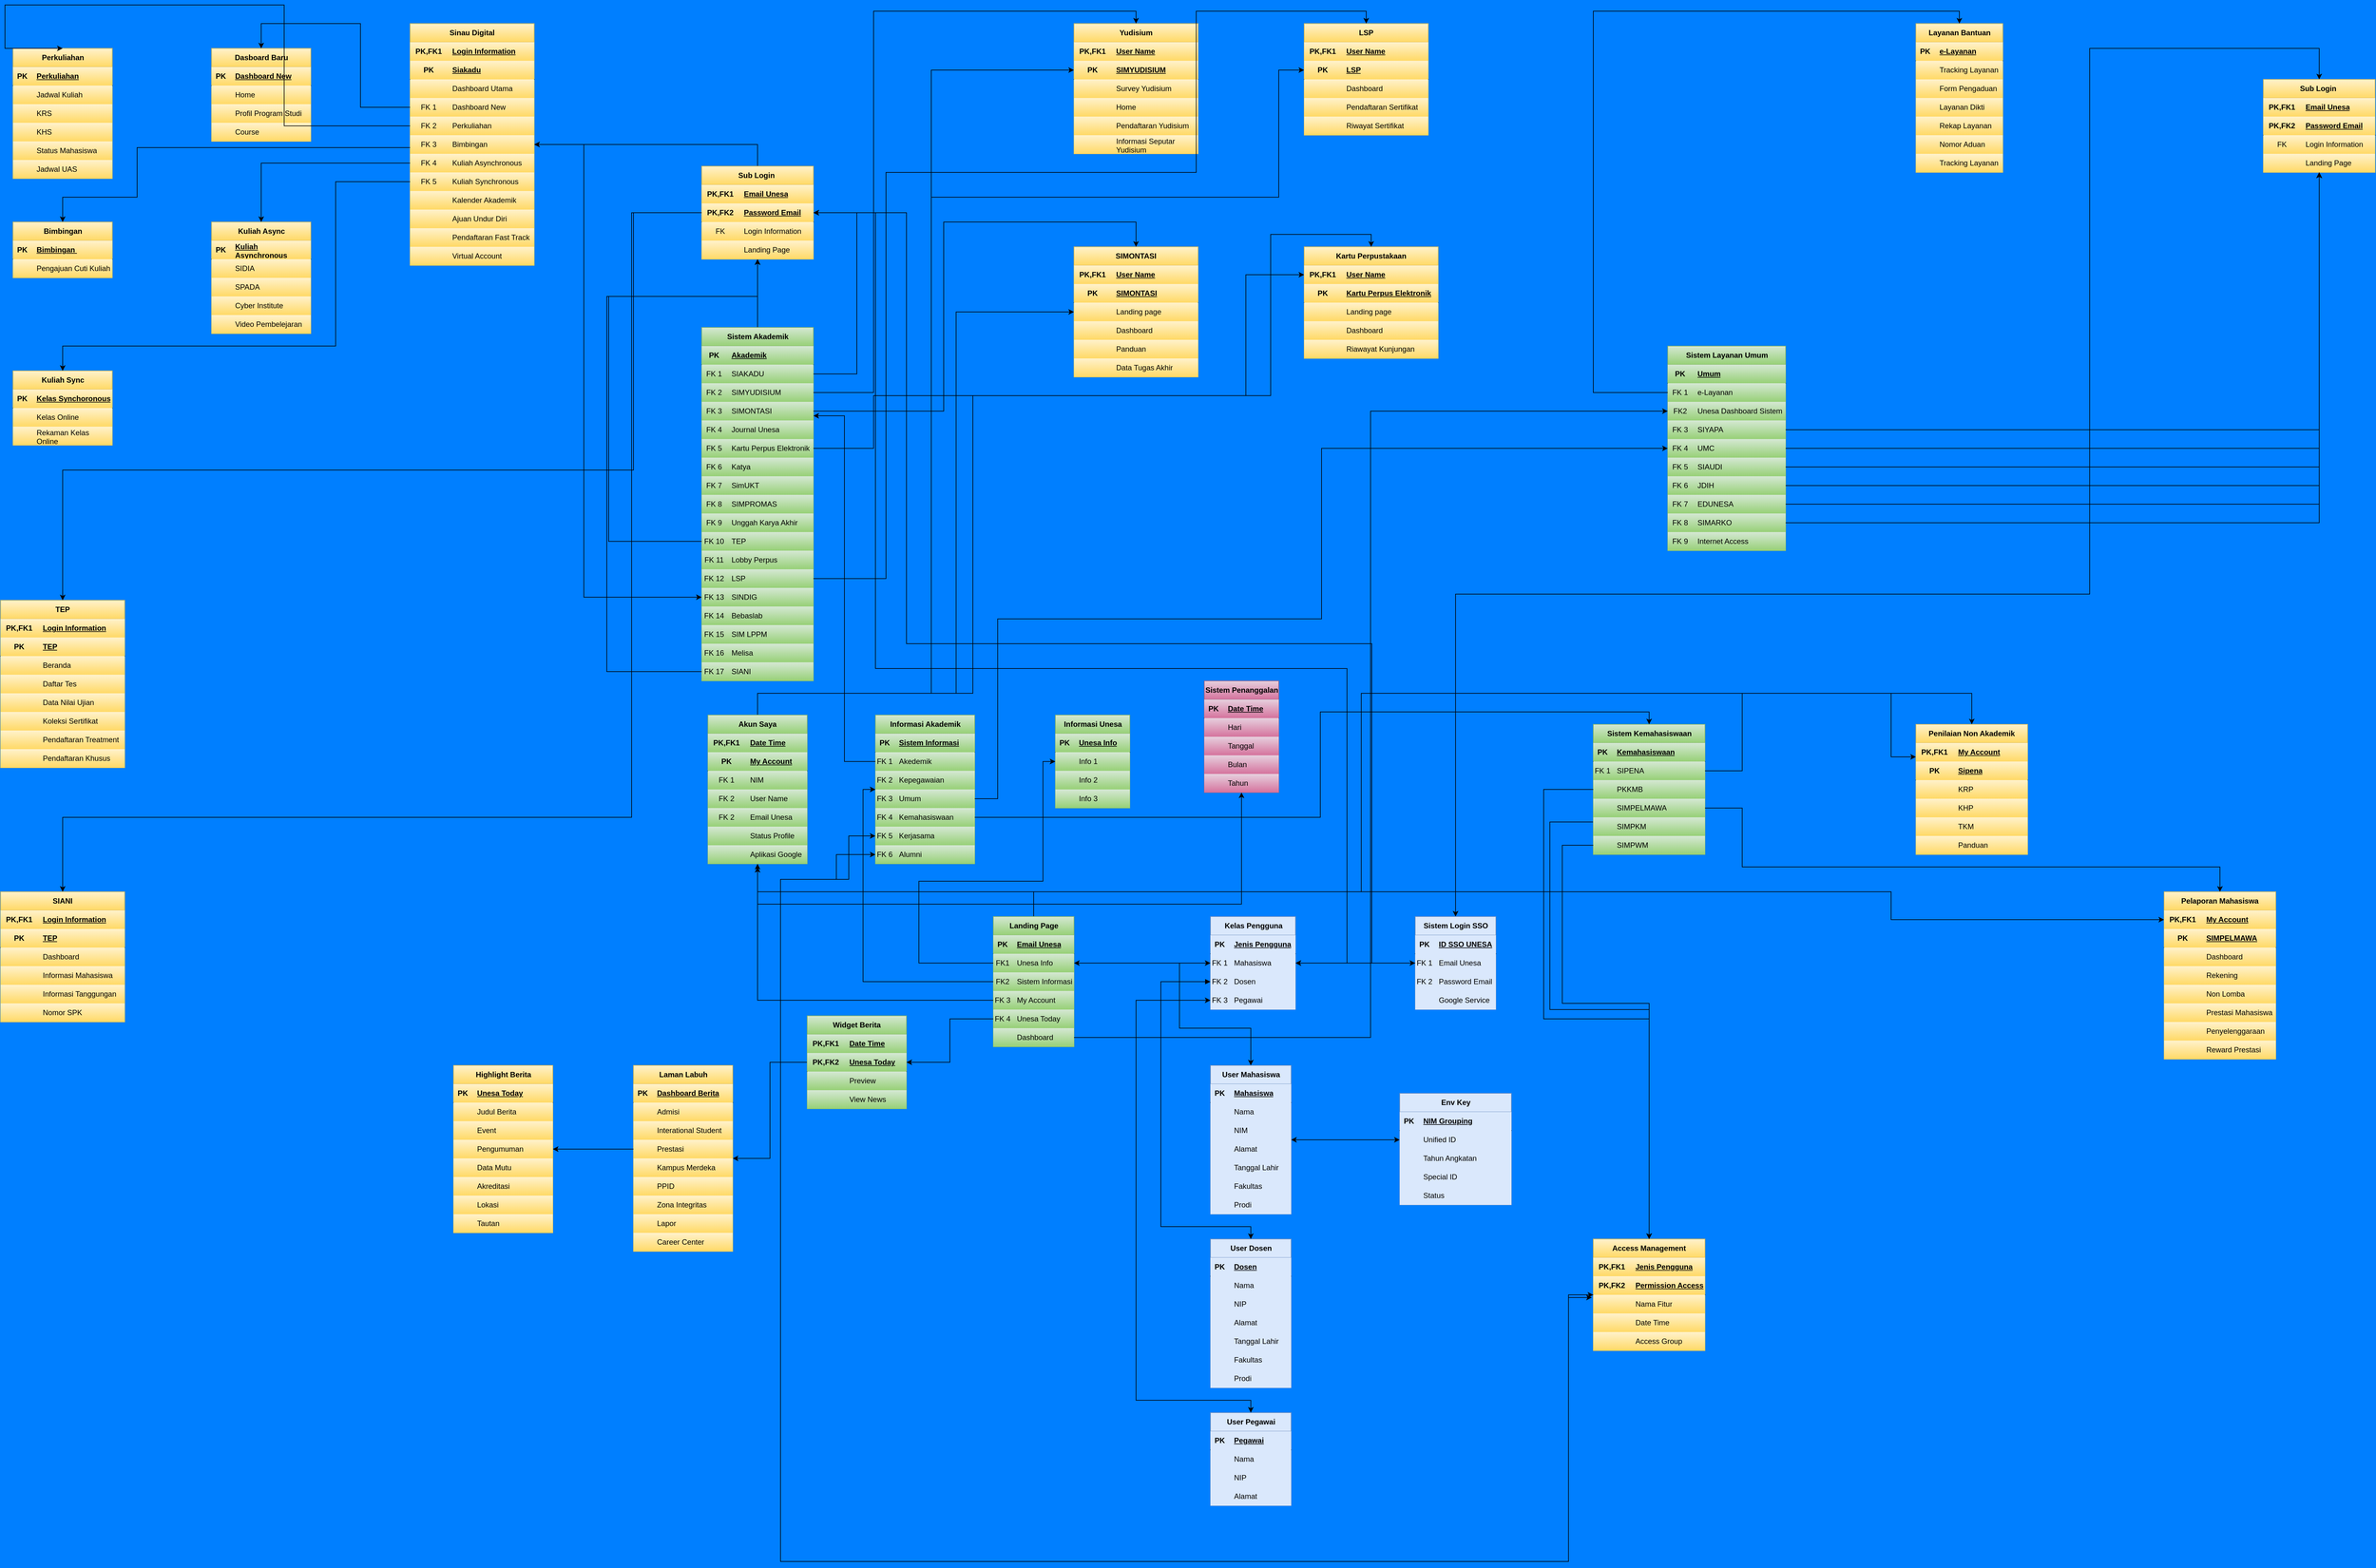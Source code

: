 <mxfile version="24.7.16">
  <diagram id="6cKqZGoH2jk1er3ki26G" name="Page-2">
    <mxGraphModel dx="3930" dy="2315" grid="1" gridSize="10" guides="1" tooltips="1" connect="1" arrows="1" fold="1" page="1" pageScale="1" pageWidth="4681" pageHeight="3300" background="#007FFF" math="0" shadow="0">
      <root>
        <mxCell id="0" />
        <mxCell id="1" parent="0" />
        <mxCell id="3s4fbInYDFyxCFT_5RsB-1" style="edgeStyle=orthogonalEdgeStyle;rounded=0;orthogonalLoop=1;jettySize=auto;html=1;entryX=0.5;entryY=1;entryDx=0;entryDy=0;" edge="1" parent="1" source="Giw586hk5gtx-S3UCtW9-1" target="K6NmSgdyBUYXyE2Dd2id-1">
          <mxGeometry relative="1" as="geometry">
            <Array as="points">
              <mxPoint x="2142" y="1717" />
              <mxPoint x="2477" y="1717" />
            </Array>
          </mxGeometry>
        </mxCell>
        <mxCell id="Giw586hk5gtx-S3UCtW9-1" value="Landing Page" style="shape=table;startSize=30;container=1;collapsible=1;childLayout=tableLayout;fixedRows=1;rowLines=0;fontStyle=1;align=center;resizeLast=1;html=1;flipV=0;fillColor=#d5e8d4;strokeColor=#82b366;gradientColor=#97d077;" vertex="1" parent="1">
          <mxGeometry x="2077" y="1757" width="130" height="210" as="geometry" />
        </mxCell>
        <mxCell id="Giw586hk5gtx-S3UCtW9-2" value="" style="shape=tableRow;horizontal=0;startSize=0;swimlaneHead=0;swimlaneBody=0;fillColor=#cdeb8b;collapsible=0;dropTarget=0;points=[[0,0.5],[1,0.5]];portConstraint=eastwest;top=0;left=0;right=0;bottom=1;strokeColor=#36393d;" vertex="1" parent="Giw586hk5gtx-S3UCtW9-1">
          <mxGeometry y="30" width="130" height="30" as="geometry" />
        </mxCell>
        <mxCell id="Giw586hk5gtx-S3UCtW9-3" value="PK" style="shape=partialRectangle;connectable=0;fillColor=#d5e8d4;top=0;left=0;bottom=0;right=0;fontStyle=1;overflow=hidden;whiteSpace=wrap;html=1;strokeWidth=4;perimeterSpacing=2;gradientColor=#97d077;strokeColor=#82b366;" vertex="1" parent="Giw586hk5gtx-S3UCtW9-2">
          <mxGeometry width="30.0" height="30" as="geometry">
            <mxRectangle width="30.0" height="30" as="alternateBounds" />
          </mxGeometry>
        </mxCell>
        <mxCell id="Giw586hk5gtx-S3UCtW9-4" value="Email Unesa" style="shape=partialRectangle;connectable=0;fillColor=#d5e8d4;top=0;left=0;bottom=0;right=0;align=left;spacingLeft=6;fontStyle=5;overflow=hidden;whiteSpace=wrap;html=1;strokeWidth=4;perimeterSpacing=2;gradientColor=#97d077;strokeColor=#82b366;" vertex="1" parent="Giw586hk5gtx-S3UCtW9-2">
          <mxGeometry x="30.0" width="100.0" height="30" as="geometry">
            <mxRectangle width="100.0" height="30" as="alternateBounds" />
          </mxGeometry>
        </mxCell>
        <mxCell id="Giw586hk5gtx-S3UCtW9-5" value="" style="shape=tableRow;horizontal=0;startSize=0;swimlaneHead=0;swimlaneBody=0;fillColor=#cdeb8b;collapsible=0;dropTarget=0;points=[[0,0.5],[1,0.5]];portConstraint=eastwest;top=0;left=0;right=0;bottom=0;strokeColor=#36393d;" vertex="1" parent="Giw586hk5gtx-S3UCtW9-1">
          <mxGeometry y="60" width="130" height="30" as="geometry" />
        </mxCell>
        <mxCell id="Giw586hk5gtx-S3UCtW9-6" value="FK1" style="shape=partialRectangle;connectable=0;fillColor=#d5e8d4;top=0;left=0;bottom=0;right=0;editable=1;overflow=hidden;whiteSpace=wrap;html=1;strokeWidth=4;perimeterSpacing=2;gradientColor=#97d077;strokeColor=#82b366;" vertex="1" parent="Giw586hk5gtx-S3UCtW9-5">
          <mxGeometry width="30.0" height="30" as="geometry">
            <mxRectangle width="30.0" height="30" as="alternateBounds" />
          </mxGeometry>
        </mxCell>
        <mxCell id="Giw586hk5gtx-S3UCtW9-7" value="Unesa Info" style="shape=partialRectangle;connectable=0;fillColor=#d5e8d4;top=0;left=0;bottom=0;right=0;align=left;spacingLeft=6;overflow=hidden;whiteSpace=wrap;html=1;strokeWidth=4;perimeterSpacing=2;gradientColor=#97d077;strokeColor=#82b366;" vertex="1" parent="Giw586hk5gtx-S3UCtW9-5">
          <mxGeometry x="30.0" width="100.0" height="30" as="geometry">
            <mxRectangle width="100.0" height="30" as="alternateBounds" />
          </mxGeometry>
        </mxCell>
        <mxCell id="Giw586hk5gtx-S3UCtW9-8" value="" style="shape=tableRow;horizontal=0;startSize=0;swimlaneHead=0;swimlaneBody=0;fillColor=#cdeb8b;collapsible=0;dropTarget=0;points=[[0,0.5],[1,0.5]];portConstraint=eastwest;top=0;left=0;right=0;bottom=0;strokeColor=#36393d;" vertex="1" parent="Giw586hk5gtx-S3UCtW9-1">
          <mxGeometry y="90" width="130" height="30" as="geometry" />
        </mxCell>
        <mxCell id="Giw586hk5gtx-S3UCtW9-9" value="FK2" style="shape=partialRectangle;connectable=0;fillColor=#d5e8d4;top=0;left=0;bottom=0;right=0;editable=1;overflow=hidden;whiteSpace=wrap;html=1;strokeWidth=4;perimeterSpacing=2;gradientColor=#97d077;strokeColor=#82b366;" vertex="1" parent="Giw586hk5gtx-S3UCtW9-8">
          <mxGeometry width="30.0" height="30" as="geometry">
            <mxRectangle width="30.0" height="30" as="alternateBounds" />
          </mxGeometry>
        </mxCell>
        <mxCell id="Giw586hk5gtx-S3UCtW9-10" value="Sistem Informasi" style="shape=partialRectangle;connectable=0;fillColor=#d5e8d4;top=0;left=0;bottom=0;right=0;align=left;spacingLeft=6;overflow=hidden;whiteSpace=wrap;html=1;strokeWidth=4;perimeterSpacing=2;gradientColor=#97d077;strokeColor=#82b366;" vertex="1" parent="Giw586hk5gtx-S3UCtW9-8">
          <mxGeometry x="30.0" width="100.0" height="30" as="geometry">
            <mxRectangle width="100.0" height="30" as="alternateBounds" />
          </mxGeometry>
        </mxCell>
        <mxCell id="Giw586hk5gtx-S3UCtW9-11" value="" style="shape=tableRow;horizontal=0;startSize=0;swimlaneHead=0;swimlaneBody=0;fillColor=#cdeb8b;collapsible=0;dropTarget=0;points=[[0,0.5],[1,0.5]];portConstraint=eastwest;top=0;left=0;right=0;bottom=0;strokeColor=#36393d;" vertex="1" parent="Giw586hk5gtx-S3UCtW9-1">
          <mxGeometry y="120" width="130" height="30" as="geometry" />
        </mxCell>
        <mxCell id="Giw586hk5gtx-S3UCtW9-12" value="FK 3" style="shape=partialRectangle;connectable=0;fillColor=#d5e8d4;top=0;left=0;bottom=0;right=0;editable=1;overflow=hidden;whiteSpace=wrap;html=1;strokeWidth=4;perimeterSpacing=2;gradientColor=#97d077;strokeColor=#82b366;" vertex="1" parent="Giw586hk5gtx-S3UCtW9-11">
          <mxGeometry width="30.0" height="30" as="geometry">
            <mxRectangle width="30.0" height="30" as="alternateBounds" />
          </mxGeometry>
        </mxCell>
        <mxCell id="Giw586hk5gtx-S3UCtW9-13" value="My Account" style="shape=partialRectangle;connectable=0;fillColor=#d5e8d4;top=0;left=0;bottom=0;right=0;align=left;spacingLeft=6;overflow=hidden;whiteSpace=wrap;html=1;strokeWidth=4;perimeterSpacing=2;gradientColor=#97d077;strokeColor=#82b366;" vertex="1" parent="Giw586hk5gtx-S3UCtW9-11">
          <mxGeometry x="30.0" width="100.0" height="30" as="geometry">
            <mxRectangle width="100.0" height="30" as="alternateBounds" />
          </mxGeometry>
        </mxCell>
        <mxCell id="Giw586hk5gtx-S3UCtW9-14" value="" style="shape=tableRow;horizontal=0;startSize=0;swimlaneHead=0;swimlaneBody=0;fillColor=#cdeb8b;collapsible=0;dropTarget=0;points=[[0,0.5],[1,0.5]];portConstraint=eastwest;top=0;left=0;right=0;bottom=0;strokeColor=#36393d;" vertex="1" parent="Giw586hk5gtx-S3UCtW9-1">
          <mxGeometry y="150" width="130" height="30" as="geometry" />
        </mxCell>
        <mxCell id="Giw586hk5gtx-S3UCtW9-15" value="FK 4" style="shape=partialRectangle;connectable=0;fillColor=#d5e8d4;top=0;left=0;bottom=0;right=0;editable=1;overflow=hidden;whiteSpace=wrap;html=1;strokeWidth=4;perimeterSpacing=2;gradientColor=#97d077;strokeColor=#82b366;" vertex="1" parent="Giw586hk5gtx-S3UCtW9-14">
          <mxGeometry width="30.0" height="30" as="geometry">
            <mxRectangle width="30.0" height="30" as="alternateBounds" />
          </mxGeometry>
        </mxCell>
        <mxCell id="Giw586hk5gtx-S3UCtW9-16" value="Unesa Today" style="shape=partialRectangle;connectable=0;fillColor=#d5e8d4;top=0;left=0;bottom=0;right=0;align=left;spacingLeft=6;overflow=hidden;whiteSpace=wrap;html=1;strokeWidth=4;perimeterSpacing=2;gradientColor=#97d077;strokeColor=#82b366;" vertex="1" parent="Giw586hk5gtx-S3UCtW9-14">
          <mxGeometry x="30.0" width="100.0" height="30" as="geometry">
            <mxRectangle width="100.0" height="30" as="alternateBounds" />
          </mxGeometry>
        </mxCell>
        <mxCell id="Giw586hk5gtx-S3UCtW9-17" value="" style="shape=tableRow;horizontal=0;startSize=0;swimlaneHead=0;swimlaneBody=0;fillColor=#cdeb8b;collapsible=0;dropTarget=0;points=[[0,0.5],[1,0.5]];portConstraint=eastwest;top=0;left=0;right=0;bottom=0;strokeColor=#36393d;" vertex="1" parent="Giw586hk5gtx-S3UCtW9-1">
          <mxGeometry y="180" width="130" height="30" as="geometry" />
        </mxCell>
        <mxCell id="Giw586hk5gtx-S3UCtW9-18" value="" style="shape=partialRectangle;connectable=0;fillColor=#d5e8d4;top=0;left=0;bottom=0;right=0;editable=1;overflow=hidden;whiteSpace=wrap;html=1;strokeWidth=4;perimeterSpacing=2;gradientColor=#97d077;strokeColor=#82b366;" vertex="1" parent="Giw586hk5gtx-S3UCtW9-17">
          <mxGeometry width="30.0" height="30" as="geometry">
            <mxRectangle width="30.0" height="30" as="alternateBounds" />
          </mxGeometry>
        </mxCell>
        <mxCell id="Giw586hk5gtx-S3UCtW9-19" value="Dashboard" style="shape=partialRectangle;connectable=0;fillColor=#d5e8d4;top=0;left=0;bottom=0;right=0;align=left;spacingLeft=6;overflow=hidden;whiteSpace=wrap;html=1;strokeWidth=4;perimeterSpacing=2;gradientColor=#97d077;strokeColor=#82b366;" vertex="1" parent="Giw586hk5gtx-S3UCtW9-17">
          <mxGeometry x="30.0" width="100.0" height="30" as="geometry">
            <mxRectangle width="100.0" height="30" as="alternateBounds" />
          </mxGeometry>
        </mxCell>
        <mxCell id="zB2w5JModVXcFLp9tQE6-62" style="edgeStyle=orthogonalEdgeStyle;rounded=0;orthogonalLoop=1;jettySize=auto;html=1;entryX=0.5;entryY=0;entryDx=0;entryDy=0;startArrow=classic;startFill=1;" edge="1" parent="1" source="Giw586hk5gtx-S3UCtW9-33" target="zB2w5JModVXcFLp9tQE6-38">
          <mxGeometry relative="1" as="geometry">
            <Array as="points">
              <mxPoint x="2822" y="1237" />
              <mxPoint x="3844" y="1237" />
              <mxPoint x="3844" y="357" />
              <mxPoint x="4214" y="357" />
            </Array>
          </mxGeometry>
        </mxCell>
        <mxCell id="Giw586hk5gtx-S3UCtW9-33" value="Sistem Login SSO" style="shape=table;startSize=30;container=1;collapsible=1;childLayout=tableLayout;fixedRows=1;rowLines=0;fontStyle=1;align=center;resizeLast=1;html=1;fillColor=#dae8fc;strokeColor=#6c8ebf;fillStyle=solid;" vertex="1" parent="1">
          <mxGeometry x="2757" y="1757" width="130" height="150" as="geometry" />
        </mxCell>
        <mxCell id="Giw586hk5gtx-S3UCtW9-34" value="" style="shape=tableRow;horizontal=0;startSize=0;swimlaneHead=0;swimlaneBody=0;fillColor=none;collapsible=0;dropTarget=0;points=[[0,0.5],[1,0.5]];portConstraint=eastwest;top=0;left=0;right=0;bottom=1;" vertex="1" parent="Giw586hk5gtx-S3UCtW9-33">
          <mxGeometry y="30" width="130" height="30" as="geometry" />
        </mxCell>
        <mxCell id="Giw586hk5gtx-S3UCtW9-35" value="PK" style="shape=partialRectangle;connectable=0;fillColor=#dae8fc;top=0;left=0;bottom=0;right=0;fontStyle=1;overflow=hidden;whiteSpace=wrap;html=1;strokeColor=#6c8ebf;strokeWidth=4;perimeterSpacing=2;" vertex="1" parent="Giw586hk5gtx-S3UCtW9-34">
          <mxGeometry width="30" height="30" as="geometry">
            <mxRectangle width="30" height="30" as="alternateBounds" />
          </mxGeometry>
        </mxCell>
        <mxCell id="Giw586hk5gtx-S3UCtW9-36" value="ID SSO UNESA" style="shape=partialRectangle;connectable=0;fillColor=#dae8fc;top=0;left=0;bottom=0;right=0;align=left;spacingLeft=6;fontStyle=5;overflow=hidden;whiteSpace=wrap;html=1;strokeColor=#6c8ebf;strokeWidth=4;perimeterSpacing=2;" vertex="1" parent="Giw586hk5gtx-S3UCtW9-34">
          <mxGeometry x="30" width="100" height="30" as="geometry">
            <mxRectangle width="100" height="30" as="alternateBounds" />
          </mxGeometry>
        </mxCell>
        <mxCell id="Giw586hk5gtx-S3UCtW9-37" value="" style="shape=tableRow;horizontal=0;startSize=0;swimlaneHead=0;swimlaneBody=0;fillColor=none;collapsible=0;dropTarget=0;points=[[0,0.5],[1,0.5]];portConstraint=eastwest;top=0;left=0;right=0;bottom=0;" vertex="1" parent="Giw586hk5gtx-S3UCtW9-33">
          <mxGeometry y="60" width="130" height="30" as="geometry" />
        </mxCell>
        <mxCell id="Giw586hk5gtx-S3UCtW9-38" value="FK 1" style="shape=partialRectangle;connectable=0;fillColor=#dae8fc;top=0;left=0;bottom=0;right=0;editable=1;overflow=hidden;whiteSpace=wrap;html=1;strokeColor=#6c8ebf;strokeWidth=4;perimeterSpacing=2;" vertex="1" parent="Giw586hk5gtx-S3UCtW9-37">
          <mxGeometry width="30" height="30" as="geometry">
            <mxRectangle width="30" height="30" as="alternateBounds" />
          </mxGeometry>
        </mxCell>
        <mxCell id="Giw586hk5gtx-S3UCtW9-39" value="Email Unesa" style="shape=partialRectangle;connectable=0;fillColor=#dae8fc;top=0;left=0;bottom=0;right=0;align=left;spacingLeft=6;overflow=hidden;whiteSpace=wrap;html=1;strokeColor=#6c8ebf;strokeWidth=4;perimeterSpacing=2;shadow=0;" vertex="1" parent="Giw586hk5gtx-S3UCtW9-37">
          <mxGeometry x="30" width="100" height="30" as="geometry">
            <mxRectangle width="100" height="30" as="alternateBounds" />
          </mxGeometry>
        </mxCell>
        <mxCell id="Giw586hk5gtx-S3UCtW9-40" value="" style="shape=tableRow;horizontal=0;startSize=0;swimlaneHead=0;swimlaneBody=0;fillColor=none;collapsible=0;dropTarget=0;points=[[0,0.5],[1,0.5]];portConstraint=eastwest;top=0;left=0;right=0;bottom=0;" vertex="1" parent="Giw586hk5gtx-S3UCtW9-33">
          <mxGeometry y="90" width="130" height="30" as="geometry" />
        </mxCell>
        <mxCell id="Giw586hk5gtx-S3UCtW9-41" value="FK 2" style="shape=partialRectangle;connectable=0;fillColor=#dae8fc;top=0;left=0;bottom=0;right=0;editable=1;overflow=hidden;whiteSpace=wrap;html=1;strokeColor=#6c8ebf;strokeWidth=4;perimeterSpacing=2;" vertex="1" parent="Giw586hk5gtx-S3UCtW9-40">
          <mxGeometry width="30" height="30" as="geometry">
            <mxRectangle width="30" height="30" as="alternateBounds" />
          </mxGeometry>
        </mxCell>
        <mxCell id="Giw586hk5gtx-S3UCtW9-42" value="Password Email" style="shape=partialRectangle;connectable=0;fillColor=#dae8fc;top=0;left=0;bottom=0;right=0;align=left;spacingLeft=6;overflow=hidden;whiteSpace=wrap;html=1;strokeColor=#6c8ebf;strokeWidth=4;perimeterSpacing=2;" vertex="1" parent="Giw586hk5gtx-S3UCtW9-40">
          <mxGeometry x="30" width="100" height="30" as="geometry">
            <mxRectangle width="100" height="30" as="alternateBounds" />
          </mxGeometry>
        </mxCell>
        <mxCell id="Giw586hk5gtx-S3UCtW9-43" value="" style="shape=tableRow;horizontal=0;startSize=0;swimlaneHead=0;swimlaneBody=0;fillColor=none;collapsible=0;dropTarget=0;points=[[0,0.5],[1,0.5]];portConstraint=eastwest;top=0;left=0;right=0;bottom=0;" vertex="1" parent="Giw586hk5gtx-S3UCtW9-33">
          <mxGeometry y="120" width="130" height="30" as="geometry" />
        </mxCell>
        <mxCell id="Giw586hk5gtx-S3UCtW9-44" value="" style="shape=partialRectangle;connectable=0;fillColor=#dae8fc;top=0;left=0;bottom=0;right=0;editable=1;overflow=hidden;whiteSpace=wrap;html=1;strokeColor=#6c8ebf;strokeWidth=4;perimeterSpacing=2;" vertex="1" parent="Giw586hk5gtx-S3UCtW9-43">
          <mxGeometry width="30" height="30" as="geometry">
            <mxRectangle width="30" height="30" as="alternateBounds" />
          </mxGeometry>
        </mxCell>
        <mxCell id="Giw586hk5gtx-S3UCtW9-45" value="Google Service" style="shape=partialRectangle;connectable=0;fillColor=#dae8fc;top=0;left=0;bottom=0;right=0;align=left;spacingLeft=6;overflow=hidden;whiteSpace=wrap;html=1;strokeColor=#6c8ebf;strokeWidth=4;perimeterSpacing=2;" vertex="1" parent="Giw586hk5gtx-S3UCtW9-43">
          <mxGeometry x="30" width="100" height="30" as="geometry">
            <mxRectangle width="100" height="30" as="alternateBounds" />
          </mxGeometry>
        </mxCell>
        <mxCell id="Ao596fWn11xG3s8pDFvp-42" style="edgeStyle=orthogonalEdgeStyle;rounded=0;orthogonalLoop=1;jettySize=auto;html=1;exitX=0.5;exitY=1;exitDx=0;exitDy=0;" edge="1" parent="1" source="K6NmSgdyBUYXyE2Dd2id-1">
          <mxGeometry relative="1" as="geometry">
            <mxPoint x="2477" y="1637" as="sourcePoint" />
            <mxPoint x="1697" y="1677" as="targetPoint" />
            <Array as="points">
              <mxPoint x="2477" y="1737" />
              <mxPoint x="1697" y="1737" />
            </Array>
          </mxGeometry>
        </mxCell>
        <mxCell id="K6NmSgdyBUYXyE2Dd2id-1" value="Sistem Penanggalan" style="shape=table;startSize=30;container=1;collapsible=1;childLayout=tableLayout;fixedRows=1;rowLines=0;fontStyle=1;align=center;resizeLast=1;html=1;fillColor=#e6d0de;strokeColor=#996185;gradientColor=#d5739d;" vertex="1" parent="1">
          <mxGeometry x="2417" y="1377" width="120" height="180" as="geometry" />
        </mxCell>
        <mxCell id="K6NmSgdyBUYXyE2Dd2id-2" value="" style="shape=tableRow;horizontal=0;startSize=0;swimlaneHead=0;swimlaneBody=0;fillColor=none;collapsible=0;dropTarget=0;points=[[0,0.5],[1,0.5]];portConstraint=eastwest;top=0;left=0;right=0;bottom=1;" vertex="1" parent="K6NmSgdyBUYXyE2Dd2id-1">
          <mxGeometry y="30" width="120" height="30" as="geometry" />
        </mxCell>
        <mxCell id="K6NmSgdyBUYXyE2Dd2id-3" value="PK" style="shape=partialRectangle;connectable=0;fillColor=#e6d0de;top=0;left=0;bottom=0;right=0;fontStyle=1;overflow=hidden;whiteSpace=wrap;html=1;strokeColor=#996185;gradientColor=#d5739d;" vertex="1" parent="K6NmSgdyBUYXyE2Dd2id-2">
          <mxGeometry width="30" height="30" as="geometry">
            <mxRectangle width="30" height="30" as="alternateBounds" />
          </mxGeometry>
        </mxCell>
        <mxCell id="K6NmSgdyBUYXyE2Dd2id-4" value="Date Time" style="shape=partialRectangle;connectable=0;fillColor=#e6d0de;top=0;left=0;bottom=0;right=0;align=left;spacingLeft=6;fontStyle=5;overflow=hidden;whiteSpace=wrap;html=1;strokeColor=#996185;gradientColor=#d5739d;" vertex="1" parent="K6NmSgdyBUYXyE2Dd2id-2">
          <mxGeometry x="30" width="90" height="30" as="geometry">
            <mxRectangle width="90" height="30" as="alternateBounds" />
          </mxGeometry>
        </mxCell>
        <mxCell id="K6NmSgdyBUYXyE2Dd2id-5" value="" style="shape=tableRow;horizontal=0;startSize=0;swimlaneHead=0;swimlaneBody=0;fillColor=none;collapsible=0;dropTarget=0;points=[[0,0.5],[1,0.5]];portConstraint=eastwest;top=0;left=0;right=0;bottom=0;" vertex="1" parent="K6NmSgdyBUYXyE2Dd2id-1">
          <mxGeometry y="60" width="120" height="30" as="geometry" />
        </mxCell>
        <mxCell id="K6NmSgdyBUYXyE2Dd2id-6" value="" style="shape=partialRectangle;connectable=0;fillColor=#e6d0de;top=0;left=0;bottom=0;right=0;editable=1;overflow=hidden;whiteSpace=wrap;html=1;strokeColor=#996185;gradientColor=#d5739d;" vertex="1" parent="K6NmSgdyBUYXyE2Dd2id-5">
          <mxGeometry width="30" height="30" as="geometry">
            <mxRectangle width="30" height="30" as="alternateBounds" />
          </mxGeometry>
        </mxCell>
        <mxCell id="K6NmSgdyBUYXyE2Dd2id-7" value="Hari" style="shape=partialRectangle;connectable=0;fillColor=#e6d0de;top=0;left=0;bottom=0;right=0;align=left;spacingLeft=6;overflow=hidden;whiteSpace=wrap;html=1;strokeColor=#996185;gradientColor=#d5739d;" vertex="1" parent="K6NmSgdyBUYXyE2Dd2id-5">
          <mxGeometry x="30" width="90" height="30" as="geometry">
            <mxRectangle width="90" height="30" as="alternateBounds" />
          </mxGeometry>
        </mxCell>
        <mxCell id="K6NmSgdyBUYXyE2Dd2id-8" value="" style="shape=tableRow;horizontal=0;startSize=0;swimlaneHead=0;swimlaneBody=0;fillColor=none;collapsible=0;dropTarget=0;points=[[0,0.5],[1,0.5]];portConstraint=eastwest;top=0;left=0;right=0;bottom=0;" vertex="1" parent="K6NmSgdyBUYXyE2Dd2id-1">
          <mxGeometry y="90" width="120" height="30" as="geometry" />
        </mxCell>
        <mxCell id="K6NmSgdyBUYXyE2Dd2id-9" value="" style="shape=partialRectangle;connectable=0;fillColor=#e6d0de;top=0;left=0;bottom=0;right=0;editable=1;overflow=hidden;whiteSpace=wrap;html=1;strokeColor=#996185;gradientColor=#d5739d;" vertex="1" parent="K6NmSgdyBUYXyE2Dd2id-8">
          <mxGeometry width="30" height="30" as="geometry">
            <mxRectangle width="30" height="30" as="alternateBounds" />
          </mxGeometry>
        </mxCell>
        <mxCell id="K6NmSgdyBUYXyE2Dd2id-10" value="Tanggal" style="shape=partialRectangle;connectable=0;fillColor=#e6d0de;top=0;left=0;bottom=0;right=0;align=left;spacingLeft=6;overflow=hidden;whiteSpace=wrap;html=1;strokeColor=#996185;gradientColor=#d5739d;" vertex="1" parent="K6NmSgdyBUYXyE2Dd2id-8">
          <mxGeometry x="30" width="90" height="30" as="geometry">
            <mxRectangle width="90" height="30" as="alternateBounds" />
          </mxGeometry>
        </mxCell>
        <mxCell id="K6NmSgdyBUYXyE2Dd2id-11" value="" style="shape=tableRow;horizontal=0;startSize=0;swimlaneHead=0;swimlaneBody=0;fillColor=none;collapsible=0;dropTarget=0;points=[[0,0.5],[1,0.5]];portConstraint=eastwest;top=0;left=0;right=0;bottom=0;" vertex="1" parent="K6NmSgdyBUYXyE2Dd2id-1">
          <mxGeometry y="120" width="120" height="30" as="geometry" />
        </mxCell>
        <mxCell id="K6NmSgdyBUYXyE2Dd2id-12" value="" style="shape=partialRectangle;connectable=0;fillColor=#e6d0de;top=0;left=0;bottom=0;right=0;editable=1;overflow=hidden;whiteSpace=wrap;html=1;strokeColor=#996185;gradientColor=#d5739d;" vertex="1" parent="K6NmSgdyBUYXyE2Dd2id-11">
          <mxGeometry width="30" height="30" as="geometry">
            <mxRectangle width="30" height="30" as="alternateBounds" />
          </mxGeometry>
        </mxCell>
        <mxCell id="K6NmSgdyBUYXyE2Dd2id-13" value="Bulan" style="shape=partialRectangle;connectable=0;fillColor=#e6d0de;top=0;left=0;bottom=0;right=0;align=left;spacingLeft=6;overflow=hidden;whiteSpace=wrap;html=1;strokeColor=#996185;gradientColor=#d5739d;" vertex="1" parent="K6NmSgdyBUYXyE2Dd2id-11">
          <mxGeometry x="30" width="90" height="30" as="geometry">
            <mxRectangle width="90" height="30" as="alternateBounds" />
          </mxGeometry>
        </mxCell>
        <mxCell id="K6NmSgdyBUYXyE2Dd2id-14" value="" style="shape=tableRow;horizontal=0;startSize=0;swimlaneHead=0;swimlaneBody=0;fillColor=none;collapsible=0;dropTarget=0;points=[[0,0.5],[1,0.5]];portConstraint=eastwest;top=0;left=0;right=0;bottom=0;" vertex="1" parent="K6NmSgdyBUYXyE2Dd2id-1">
          <mxGeometry y="150" width="120" height="30" as="geometry" />
        </mxCell>
        <mxCell id="K6NmSgdyBUYXyE2Dd2id-15" value="" style="shape=partialRectangle;connectable=0;fillColor=#e6d0de;top=0;left=0;bottom=0;right=0;editable=1;overflow=hidden;whiteSpace=wrap;html=1;strokeColor=#996185;gradientColor=#d5739d;" vertex="1" parent="K6NmSgdyBUYXyE2Dd2id-14">
          <mxGeometry width="30" height="30" as="geometry">
            <mxRectangle width="30" height="30" as="alternateBounds" />
          </mxGeometry>
        </mxCell>
        <mxCell id="K6NmSgdyBUYXyE2Dd2id-16" value="Tahun" style="shape=partialRectangle;connectable=0;fillColor=#e6d0de;top=0;left=0;bottom=0;right=0;align=left;spacingLeft=6;overflow=hidden;whiteSpace=wrap;html=1;strokeColor=#996185;gradientColor=#d5739d;" vertex="1" parent="K6NmSgdyBUYXyE2Dd2id-14">
          <mxGeometry x="30" width="90" height="30" as="geometry">
            <mxRectangle width="90" height="30" as="alternateBounds" />
          </mxGeometry>
        </mxCell>
        <mxCell id="riwnbJb65iJ25UIUXGFa-1" value="Informasi Unesa" style="shape=table;startSize=30;container=1;collapsible=1;childLayout=tableLayout;fixedRows=1;rowLines=0;fontStyle=1;align=center;resizeLast=1;html=1;fillColor=#d5e8d4;strokeColor=#82b366;gradientColor=#97d077;" vertex="1" parent="1">
          <mxGeometry x="2177" y="1432" width="120" height="150" as="geometry" />
        </mxCell>
        <mxCell id="riwnbJb65iJ25UIUXGFa-2" value="" style="shape=tableRow;horizontal=0;startSize=0;swimlaneHead=0;swimlaneBody=0;fillColor=none;collapsible=0;dropTarget=0;points=[[0,0.5],[1,0.5]];portConstraint=eastwest;top=0;left=0;right=0;bottom=1;" vertex="1" parent="riwnbJb65iJ25UIUXGFa-1">
          <mxGeometry y="30" width="120" height="30" as="geometry" />
        </mxCell>
        <mxCell id="riwnbJb65iJ25UIUXGFa-3" value="PK" style="shape=partialRectangle;connectable=0;fillColor=#d5e8d4;top=0;left=0;bottom=0;right=0;fontStyle=1;overflow=hidden;whiteSpace=wrap;html=1;strokeColor=#82b366;gradientColor=#97d077;" vertex="1" parent="riwnbJb65iJ25UIUXGFa-2">
          <mxGeometry width="30" height="30" as="geometry">
            <mxRectangle width="30" height="30" as="alternateBounds" />
          </mxGeometry>
        </mxCell>
        <mxCell id="riwnbJb65iJ25UIUXGFa-4" value="Unesa Info" style="shape=partialRectangle;connectable=0;fillColor=#d5e8d4;top=0;left=0;bottom=0;right=0;align=left;spacingLeft=6;fontStyle=5;overflow=hidden;whiteSpace=wrap;html=1;strokeColor=#82b366;gradientColor=#97d077;" vertex="1" parent="riwnbJb65iJ25UIUXGFa-2">
          <mxGeometry x="30" width="90" height="30" as="geometry">
            <mxRectangle width="90" height="30" as="alternateBounds" />
          </mxGeometry>
        </mxCell>
        <mxCell id="riwnbJb65iJ25UIUXGFa-5" value="" style="shape=tableRow;horizontal=0;startSize=0;swimlaneHead=0;swimlaneBody=0;fillColor=none;collapsible=0;dropTarget=0;points=[[0,0.5],[1,0.5]];portConstraint=eastwest;top=0;left=0;right=0;bottom=0;" vertex="1" parent="riwnbJb65iJ25UIUXGFa-1">
          <mxGeometry y="60" width="120" height="30" as="geometry" />
        </mxCell>
        <mxCell id="riwnbJb65iJ25UIUXGFa-6" value="" style="shape=partialRectangle;connectable=0;fillColor=#d5e8d4;top=0;left=0;bottom=0;right=0;editable=1;overflow=hidden;whiteSpace=wrap;html=1;strokeColor=#82b366;gradientColor=#97d077;" vertex="1" parent="riwnbJb65iJ25UIUXGFa-5">
          <mxGeometry width="30" height="30" as="geometry">
            <mxRectangle width="30" height="30" as="alternateBounds" />
          </mxGeometry>
        </mxCell>
        <mxCell id="riwnbJb65iJ25UIUXGFa-7" value="Info 1" style="shape=partialRectangle;connectable=0;fillColor=#d5e8d4;top=0;left=0;bottom=0;right=0;align=left;spacingLeft=6;overflow=hidden;whiteSpace=wrap;html=1;strokeColor=#82b366;gradientColor=#97d077;" vertex="1" parent="riwnbJb65iJ25UIUXGFa-5">
          <mxGeometry x="30" width="90" height="30" as="geometry">
            <mxRectangle width="90" height="30" as="alternateBounds" />
          </mxGeometry>
        </mxCell>
        <mxCell id="riwnbJb65iJ25UIUXGFa-8" value="" style="shape=tableRow;horizontal=0;startSize=0;swimlaneHead=0;swimlaneBody=0;fillColor=none;collapsible=0;dropTarget=0;points=[[0,0.5],[1,0.5]];portConstraint=eastwest;top=0;left=0;right=0;bottom=0;" vertex="1" parent="riwnbJb65iJ25UIUXGFa-1">
          <mxGeometry y="90" width="120" height="30" as="geometry" />
        </mxCell>
        <mxCell id="riwnbJb65iJ25UIUXGFa-9" value="" style="shape=partialRectangle;connectable=0;fillColor=#d5e8d4;top=0;left=0;bottom=0;right=0;editable=1;overflow=hidden;whiteSpace=wrap;html=1;strokeColor=#82b366;gradientColor=#97d077;" vertex="1" parent="riwnbJb65iJ25UIUXGFa-8">
          <mxGeometry width="30" height="30" as="geometry">
            <mxRectangle width="30" height="30" as="alternateBounds" />
          </mxGeometry>
        </mxCell>
        <mxCell id="riwnbJb65iJ25UIUXGFa-10" value="Info 2" style="shape=partialRectangle;connectable=0;fillColor=#d5e8d4;top=0;left=0;bottom=0;right=0;align=left;spacingLeft=6;overflow=hidden;whiteSpace=wrap;html=1;strokeColor=#82b366;gradientColor=#97d077;" vertex="1" parent="riwnbJb65iJ25UIUXGFa-8">
          <mxGeometry x="30" width="90" height="30" as="geometry">
            <mxRectangle width="90" height="30" as="alternateBounds" />
          </mxGeometry>
        </mxCell>
        <mxCell id="riwnbJb65iJ25UIUXGFa-11" value="" style="shape=tableRow;horizontal=0;startSize=0;swimlaneHead=0;swimlaneBody=0;fillColor=none;collapsible=0;dropTarget=0;points=[[0,0.5],[1,0.5]];portConstraint=eastwest;top=0;left=0;right=0;bottom=0;" vertex="1" parent="riwnbJb65iJ25UIUXGFa-1">
          <mxGeometry y="120" width="120" height="30" as="geometry" />
        </mxCell>
        <mxCell id="riwnbJb65iJ25UIUXGFa-12" value="" style="shape=partialRectangle;connectable=0;fillColor=#d5e8d4;top=0;left=0;bottom=0;right=0;editable=1;overflow=hidden;whiteSpace=wrap;html=1;strokeColor=#82b366;gradientColor=#97d077;" vertex="1" parent="riwnbJb65iJ25UIUXGFa-11">
          <mxGeometry width="30" height="30" as="geometry">
            <mxRectangle width="30" height="30" as="alternateBounds" />
          </mxGeometry>
        </mxCell>
        <mxCell id="riwnbJb65iJ25UIUXGFa-13" value="Info 3" style="shape=partialRectangle;connectable=0;fillColor=#d5e8d4;top=0;left=0;bottom=0;right=0;align=left;spacingLeft=6;overflow=hidden;whiteSpace=wrap;html=1;strokeColor=#82b366;gradientColor=#97d077;" vertex="1" parent="riwnbJb65iJ25UIUXGFa-11">
          <mxGeometry x="30" width="90" height="30" as="geometry">
            <mxRectangle width="90" height="30" as="alternateBounds" />
          </mxGeometry>
        </mxCell>
        <mxCell id="riwnbJb65iJ25UIUXGFa-15" style="edgeStyle=orthogonalEdgeStyle;rounded=0;orthogonalLoop=1;jettySize=auto;html=1;entryX=0;entryY=0.5;entryDx=0;entryDy=0;" edge="1" parent="1" source="Giw586hk5gtx-S3UCtW9-5" target="riwnbJb65iJ25UIUXGFa-1">
          <mxGeometry relative="1" as="geometry">
            <Array as="points">
              <mxPoint x="1957" y="1832" />
              <mxPoint x="1957" y="1700" />
              <mxPoint x="2157" y="1700" />
              <mxPoint x="2157" y="1507" />
            </Array>
          </mxGeometry>
        </mxCell>
        <mxCell id="gN2QimV77Kgbjs7ctZSb-1" value="Informasi Akademik" style="shape=table;startSize=30;container=1;collapsible=1;childLayout=tableLayout;fixedRows=1;rowLines=0;fontStyle=1;align=center;resizeLast=1;html=1;fillColor=#d5e8d4;strokeColor=#82b366;gradientColor=#97d077;" vertex="1" parent="1">
          <mxGeometry x="1887" y="1432" width="160" height="240" as="geometry" />
        </mxCell>
        <mxCell id="gN2QimV77Kgbjs7ctZSb-2" value="" style="shape=tableRow;horizontal=0;startSize=0;swimlaneHead=0;swimlaneBody=0;fillColor=none;collapsible=0;dropTarget=0;points=[[0,0.5],[1,0.5]];portConstraint=eastwest;top=0;left=0;right=0;bottom=1;" vertex="1" parent="gN2QimV77Kgbjs7ctZSb-1">
          <mxGeometry y="30" width="160" height="30" as="geometry" />
        </mxCell>
        <mxCell id="gN2QimV77Kgbjs7ctZSb-3" value="PK" style="shape=partialRectangle;connectable=0;fillColor=#d5e8d4;top=0;left=0;bottom=0;right=0;fontStyle=1;overflow=hidden;whiteSpace=wrap;html=1;strokeColor=#82b366;gradientColor=#97d077;" vertex="1" parent="gN2QimV77Kgbjs7ctZSb-2">
          <mxGeometry width="30" height="30" as="geometry">
            <mxRectangle width="30" height="30" as="alternateBounds" />
          </mxGeometry>
        </mxCell>
        <mxCell id="gN2QimV77Kgbjs7ctZSb-4" value="Sistem Informasi" style="shape=partialRectangle;connectable=0;fillColor=#d5e8d4;top=0;left=0;bottom=0;right=0;align=left;spacingLeft=6;fontStyle=5;overflow=hidden;whiteSpace=wrap;html=1;strokeColor=#82b366;gradientColor=#97d077;" vertex="1" parent="gN2QimV77Kgbjs7ctZSb-2">
          <mxGeometry x="30" width="130" height="30" as="geometry">
            <mxRectangle width="130" height="30" as="alternateBounds" />
          </mxGeometry>
        </mxCell>
        <mxCell id="gN2QimV77Kgbjs7ctZSb-5" value="" style="shape=tableRow;horizontal=0;startSize=0;swimlaneHead=0;swimlaneBody=0;fillColor=none;collapsible=0;dropTarget=0;points=[[0,0.5],[1,0.5]];portConstraint=eastwest;top=0;left=0;right=0;bottom=0;" vertex="1" parent="gN2QimV77Kgbjs7ctZSb-1">
          <mxGeometry y="60" width="160" height="30" as="geometry" />
        </mxCell>
        <mxCell id="gN2QimV77Kgbjs7ctZSb-6" value="FK 1" style="shape=partialRectangle;connectable=0;fillColor=#d5e8d4;top=0;left=0;bottom=0;right=0;editable=1;overflow=hidden;whiteSpace=wrap;html=1;strokeColor=#82b366;gradientColor=#97d077;" vertex="1" parent="gN2QimV77Kgbjs7ctZSb-5">
          <mxGeometry width="30" height="30" as="geometry">
            <mxRectangle width="30" height="30" as="alternateBounds" />
          </mxGeometry>
        </mxCell>
        <mxCell id="gN2QimV77Kgbjs7ctZSb-7" value="Akedemik" style="shape=partialRectangle;connectable=0;fillColor=#d5e8d4;top=0;left=0;bottom=0;right=0;align=left;spacingLeft=6;overflow=hidden;whiteSpace=wrap;html=1;strokeColor=#82b366;gradientColor=#97d077;" vertex="1" parent="gN2QimV77Kgbjs7ctZSb-5">
          <mxGeometry x="30" width="130" height="30" as="geometry">
            <mxRectangle width="130" height="30" as="alternateBounds" />
          </mxGeometry>
        </mxCell>
        <mxCell id="gN2QimV77Kgbjs7ctZSb-8" value="" style="shape=tableRow;horizontal=0;startSize=0;swimlaneHead=0;swimlaneBody=0;fillColor=none;collapsible=0;dropTarget=0;points=[[0,0.5],[1,0.5]];portConstraint=eastwest;top=0;left=0;right=0;bottom=0;" vertex="1" parent="gN2QimV77Kgbjs7ctZSb-1">
          <mxGeometry y="90" width="160" height="30" as="geometry" />
        </mxCell>
        <mxCell id="gN2QimV77Kgbjs7ctZSb-9" value="FK 2" style="shape=partialRectangle;connectable=0;fillColor=#d5e8d4;top=0;left=0;bottom=0;right=0;editable=1;overflow=hidden;whiteSpace=wrap;html=1;strokeColor=#82b366;gradientColor=#97d077;" vertex="1" parent="gN2QimV77Kgbjs7ctZSb-8">
          <mxGeometry width="30" height="30" as="geometry">
            <mxRectangle width="30" height="30" as="alternateBounds" />
          </mxGeometry>
        </mxCell>
        <mxCell id="gN2QimV77Kgbjs7ctZSb-10" value="Kepegawaian" style="shape=partialRectangle;connectable=0;fillColor=#d5e8d4;top=0;left=0;bottom=0;right=0;align=left;spacingLeft=6;overflow=hidden;whiteSpace=wrap;html=1;strokeColor=#82b366;gradientColor=#97d077;" vertex="1" parent="gN2QimV77Kgbjs7ctZSb-8">
          <mxGeometry x="30" width="130" height="30" as="geometry">
            <mxRectangle width="130" height="30" as="alternateBounds" />
          </mxGeometry>
        </mxCell>
        <mxCell id="gN2QimV77Kgbjs7ctZSb-11" value="" style="shape=tableRow;horizontal=0;startSize=0;swimlaneHead=0;swimlaneBody=0;fillColor=none;collapsible=0;dropTarget=0;points=[[0,0.5],[1,0.5]];portConstraint=eastwest;top=0;left=0;right=0;bottom=0;" vertex="1" parent="gN2QimV77Kgbjs7ctZSb-1">
          <mxGeometry y="120" width="160" height="30" as="geometry" />
        </mxCell>
        <mxCell id="gN2QimV77Kgbjs7ctZSb-12" value="FK 3" style="shape=partialRectangle;connectable=0;fillColor=#d5e8d4;top=0;left=0;bottom=0;right=0;editable=1;overflow=hidden;whiteSpace=wrap;html=1;strokeColor=#82b366;gradientColor=#97d077;" vertex="1" parent="gN2QimV77Kgbjs7ctZSb-11">
          <mxGeometry width="30" height="30" as="geometry">
            <mxRectangle width="30" height="30" as="alternateBounds" />
          </mxGeometry>
        </mxCell>
        <mxCell id="gN2QimV77Kgbjs7ctZSb-13" value="Umum" style="shape=partialRectangle;connectable=0;fillColor=#d5e8d4;top=0;left=0;bottom=0;right=0;align=left;spacingLeft=6;overflow=hidden;whiteSpace=wrap;html=1;strokeColor=#82b366;gradientColor=#97d077;" vertex="1" parent="gN2QimV77Kgbjs7ctZSb-11">
          <mxGeometry x="30" width="130" height="30" as="geometry">
            <mxRectangle width="130" height="30" as="alternateBounds" />
          </mxGeometry>
        </mxCell>
        <mxCell id="gN2QimV77Kgbjs7ctZSb-14" value="" style="shape=tableRow;horizontal=0;startSize=0;swimlaneHead=0;swimlaneBody=0;fillColor=none;collapsible=0;dropTarget=0;points=[[0,0.5],[1,0.5]];portConstraint=eastwest;top=0;left=0;right=0;bottom=0;" vertex="1" parent="gN2QimV77Kgbjs7ctZSb-1">
          <mxGeometry y="150" width="160" height="30" as="geometry" />
        </mxCell>
        <mxCell id="gN2QimV77Kgbjs7ctZSb-15" value="FK 4" style="shape=partialRectangle;connectable=0;fillColor=#d5e8d4;top=0;left=0;bottom=0;right=0;editable=1;overflow=hidden;whiteSpace=wrap;html=1;strokeColor=#82b366;gradientColor=#97d077;" vertex="1" parent="gN2QimV77Kgbjs7ctZSb-14">
          <mxGeometry width="30" height="30" as="geometry">
            <mxRectangle width="30" height="30" as="alternateBounds" />
          </mxGeometry>
        </mxCell>
        <mxCell id="gN2QimV77Kgbjs7ctZSb-16" value="Kemahasiswaan" style="shape=partialRectangle;connectable=0;fillColor=#d5e8d4;top=0;left=0;bottom=0;right=0;align=left;spacingLeft=6;overflow=hidden;whiteSpace=wrap;html=1;strokeColor=#82b366;gradientColor=#97d077;" vertex="1" parent="gN2QimV77Kgbjs7ctZSb-14">
          <mxGeometry x="30" width="130" height="30" as="geometry">
            <mxRectangle width="130" height="30" as="alternateBounds" />
          </mxGeometry>
        </mxCell>
        <mxCell id="gN2QimV77Kgbjs7ctZSb-17" value="" style="shape=tableRow;horizontal=0;startSize=0;swimlaneHead=0;swimlaneBody=0;fillColor=none;collapsible=0;dropTarget=0;points=[[0,0.5],[1,0.5]];portConstraint=eastwest;top=0;left=0;right=0;bottom=0;" vertex="1" parent="gN2QimV77Kgbjs7ctZSb-1">
          <mxGeometry y="180" width="160" height="30" as="geometry" />
        </mxCell>
        <mxCell id="gN2QimV77Kgbjs7ctZSb-18" value="FK 5" style="shape=partialRectangle;connectable=0;fillColor=#d5e8d4;top=0;left=0;bottom=0;right=0;editable=1;overflow=hidden;whiteSpace=wrap;html=1;strokeColor=#82b366;gradientColor=#97d077;" vertex="1" parent="gN2QimV77Kgbjs7ctZSb-17">
          <mxGeometry width="30" height="30" as="geometry">
            <mxRectangle width="30" height="30" as="alternateBounds" />
          </mxGeometry>
        </mxCell>
        <mxCell id="gN2QimV77Kgbjs7ctZSb-19" value="Kerjasama" style="shape=partialRectangle;connectable=0;fillColor=#d5e8d4;top=0;left=0;bottom=0;right=0;align=left;spacingLeft=6;overflow=hidden;whiteSpace=wrap;html=1;strokeColor=#82b366;gradientColor=#97d077;" vertex="1" parent="gN2QimV77Kgbjs7ctZSb-17">
          <mxGeometry x="30" width="130" height="30" as="geometry">
            <mxRectangle width="130" height="30" as="alternateBounds" />
          </mxGeometry>
        </mxCell>
        <mxCell id="gN2QimV77Kgbjs7ctZSb-20" value="" style="shape=tableRow;horizontal=0;startSize=0;swimlaneHead=0;swimlaneBody=0;fillColor=none;collapsible=0;dropTarget=0;points=[[0,0.5],[1,0.5]];portConstraint=eastwest;top=0;left=0;right=0;bottom=0;" vertex="1" parent="gN2QimV77Kgbjs7ctZSb-1">
          <mxGeometry y="210" width="160" height="30" as="geometry" />
        </mxCell>
        <mxCell id="gN2QimV77Kgbjs7ctZSb-21" value="FK 6" style="shape=partialRectangle;connectable=0;fillColor=#d5e8d4;top=0;left=0;bottom=0;right=0;editable=1;overflow=hidden;whiteSpace=wrap;html=1;strokeColor=#82b366;gradientColor=#97d077;" vertex="1" parent="gN2QimV77Kgbjs7ctZSb-20">
          <mxGeometry width="30" height="30" as="geometry">
            <mxRectangle width="30" height="30" as="alternateBounds" />
          </mxGeometry>
        </mxCell>
        <mxCell id="gN2QimV77Kgbjs7ctZSb-22" value="Alumni" style="shape=partialRectangle;connectable=0;fillColor=#d5e8d4;top=0;left=0;bottom=0;right=0;align=left;spacingLeft=6;overflow=hidden;whiteSpace=wrap;html=1;strokeColor=#82b366;gradientColor=#97d077;" vertex="1" parent="gN2QimV77Kgbjs7ctZSb-20">
          <mxGeometry x="30" width="130" height="30" as="geometry">
            <mxRectangle width="130" height="30" as="alternateBounds" />
          </mxGeometry>
        </mxCell>
        <mxCell id="gN2QimV77Kgbjs7ctZSb-24" style="edgeStyle=orthogonalEdgeStyle;rounded=0;orthogonalLoop=1;jettySize=auto;html=1;entryX=0;entryY=0.5;entryDx=0;entryDy=0;" edge="1" parent="1" source="Giw586hk5gtx-S3UCtW9-8" target="gN2QimV77Kgbjs7ctZSb-1">
          <mxGeometry relative="1" as="geometry" />
        </mxCell>
        <mxCell id="fWAUHWP4CJDFsttNOYQU-20" style="edgeStyle=orthogonalEdgeStyle;rounded=0;orthogonalLoop=1;jettySize=auto;html=1;entryX=0;entryY=0.5;entryDx=0;entryDy=0;" edge="1" parent="1" source="Ao596fWn11xG3s8pDFvp-20" target="fWAUHWP4CJDFsttNOYQU-5">
          <mxGeometry relative="1" as="geometry">
            <Array as="points">
              <mxPoint x="1697" y="1397" />
              <mxPoint x="1977" y="1397" />
              <mxPoint x="1977" y="392" />
            </Array>
          </mxGeometry>
        </mxCell>
        <mxCell id="zIfYs7IPcn3LYSIGntiF-21" style="edgeStyle=orthogonalEdgeStyle;rounded=0;orthogonalLoop=1;jettySize=auto;html=1;entryX=0;entryY=0.5;entryDx=0;entryDy=0;" edge="1" parent="1" source="Ao596fWn11xG3s8pDFvp-20" target="zIfYs7IPcn3LYSIGntiF-1">
          <mxGeometry relative="1" as="geometry">
            <Array as="points">
              <mxPoint x="1697" y="1397" />
              <mxPoint x="2017" y="1397" />
              <mxPoint x="2017" y="782" />
            </Array>
          </mxGeometry>
        </mxCell>
        <mxCell id="K8sWm2bM6TOxQBe5YeDI-17" style="edgeStyle=orthogonalEdgeStyle;rounded=0;orthogonalLoop=1;jettySize=auto;html=1;entryX=0;entryY=0.5;entryDx=0;entryDy=0;" edge="1" parent="1" source="Ao596fWn11xG3s8pDFvp-20" target="K8sWm2bM6TOxQBe5YeDI-5">
          <mxGeometry relative="1" as="geometry">
            <Array as="points">
              <mxPoint x="1697" y="1397" />
              <mxPoint x="1977" y="1397" />
              <mxPoint x="1977" y="597" />
              <mxPoint x="2537" y="597" />
              <mxPoint x="2537" y="392" />
            </Array>
          </mxGeometry>
        </mxCell>
        <mxCell id="sDe9xyqci-v0xYCrCrJt-20" style="edgeStyle=orthogonalEdgeStyle;rounded=0;orthogonalLoop=1;jettySize=auto;html=1;entryX=0;entryY=0.25;entryDx=0;entryDy=0;" edge="1" parent="1" source="Ao596fWn11xG3s8pDFvp-20" target="sDe9xyqci-v0xYCrCrJt-1">
          <mxGeometry relative="1" as="geometry">
            <Array as="points">
              <mxPoint x="1697" y="1717" />
              <mxPoint x="2670" y="1717" />
              <mxPoint x="2670" y="1397" />
              <mxPoint x="3524" y="1397" />
              <mxPoint x="3524" y="1499" />
            </Array>
          </mxGeometry>
        </mxCell>
        <mxCell id="fsrJLDVp9QBeih-YN4PS-27" style="edgeStyle=orthogonalEdgeStyle;rounded=0;orthogonalLoop=1;jettySize=auto;html=1;entryX=0;entryY=0.5;entryDx=0;entryDy=0;" edge="1" parent="1" source="Ao596fWn11xG3s8pDFvp-20" target="fsrJLDVp9QBeih-YN4PS-2">
          <mxGeometry relative="1" as="geometry">
            <Array as="points">
              <mxPoint x="1697" y="1717" />
              <mxPoint x="3524" y="1717" />
              <mxPoint x="3524" y="1762" />
            </Array>
          </mxGeometry>
        </mxCell>
        <mxCell id="fsrJLDVp9QBeih-YN4PS-56" style="edgeStyle=orthogonalEdgeStyle;rounded=0;orthogonalLoop=1;jettySize=auto;html=1;entryX=0;entryY=0.25;entryDx=0;entryDy=0;" edge="1" parent="1" source="Ao596fWn11xG3s8pDFvp-20" target="fsrJLDVp9QBeih-YN4PS-36">
          <mxGeometry relative="1" as="geometry">
            <Array as="points">
              <mxPoint x="1697" y="1397" />
              <mxPoint x="2044" y="1397" />
              <mxPoint x="2044" y="917" />
              <mxPoint x="2484" y="917" />
              <mxPoint x="2484" y="722" />
            </Array>
          </mxGeometry>
        </mxCell>
        <mxCell id="Ao596fWn11xG3s8pDFvp-20" value="Akun Saya" style="shape=table;startSize=30;container=1;collapsible=1;childLayout=tableLayout;fixedRows=1;rowLines=0;fontStyle=1;align=center;resizeLast=1;html=1;whiteSpace=wrap;fillColor=#d5e8d4;gradientColor=#97d077;strokeColor=#82b366;" vertex="1" parent="1">
          <mxGeometry x="1617" y="1432" width="160" height="240" as="geometry" />
        </mxCell>
        <mxCell id="Ao596fWn11xG3s8pDFvp-21" value="" style="shape=tableRow;horizontal=0;startSize=0;swimlaneHead=0;swimlaneBody=0;fillColor=none;collapsible=0;dropTarget=0;points=[[0,0.5],[1,0.5]];portConstraint=eastwest;top=0;left=0;right=0;bottom=0;html=1;" vertex="1" parent="Ao596fWn11xG3s8pDFvp-20">
          <mxGeometry y="30" width="160" height="30" as="geometry" />
        </mxCell>
        <mxCell id="Ao596fWn11xG3s8pDFvp-22" value="PK,FK1" style="shape=partialRectangle;connectable=0;fillColor=#d5e8d4;top=0;left=0;bottom=0;right=0;fontStyle=1;overflow=hidden;html=1;whiteSpace=wrap;gradientColor=#97d077;strokeColor=#82b366;" vertex="1" parent="Ao596fWn11xG3s8pDFvp-21">
          <mxGeometry width="60" height="30" as="geometry">
            <mxRectangle width="60" height="30" as="alternateBounds" />
          </mxGeometry>
        </mxCell>
        <mxCell id="Ao596fWn11xG3s8pDFvp-23" value="Date Time" style="shape=partialRectangle;connectable=0;fillColor=#d5e8d4;top=0;left=0;bottom=0;right=0;align=left;spacingLeft=6;fontStyle=5;overflow=hidden;html=1;whiteSpace=wrap;gradientColor=#97d077;strokeColor=#82b366;" vertex="1" parent="Ao596fWn11xG3s8pDFvp-21">
          <mxGeometry x="60" width="100" height="30" as="geometry">
            <mxRectangle width="100" height="30" as="alternateBounds" />
          </mxGeometry>
        </mxCell>
        <mxCell id="Ao596fWn11xG3s8pDFvp-24" value="" style="shape=tableRow;horizontal=0;startSize=0;swimlaneHead=0;swimlaneBody=0;fillColor=none;collapsible=0;dropTarget=0;points=[[0,0.5],[1,0.5]];portConstraint=eastwest;top=0;left=0;right=0;bottom=1;html=1;" vertex="1" parent="Ao596fWn11xG3s8pDFvp-20">
          <mxGeometry y="60" width="160" height="30" as="geometry" />
        </mxCell>
        <mxCell id="Ao596fWn11xG3s8pDFvp-25" value="PK" style="shape=partialRectangle;connectable=0;fillColor=#d5e8d4;top=0;left=0;bottom=0;right=0;fontStyle=1;overflow=hidden;html=1;whiteSpace=wrap;gradientColor=#97d077;strokeColor=#82b366;" vertex="1" parent="Ao596fWn11xG3s8pDFvp-24">
          <mxGeometry width="60" height="30" as="geometry">
            <mxRectangle width="60" height="30" as="alternateBounds" />
          </mxGeometry>
        </mxCell>
        <mxCell id="Ao596fWn11xG3s8pDFvp-26" value="My Account" style="shape=partialRectangle;connectable=0;fillColor=#d5e8d4;top=0;left=0;bottom=0;right=0;align=left;spacingLeft=6;fontStyle=5;overflow=hidden;html=1;whiteSpace=wrap;gradientColor=#97d077;strokeColor=#82b366;" vertex="1" parent="Ao596fWn11xG3s8pDFvp-24">
          <mxGeometry x="60" width="100" height="30" as="geometry">
            <mxRectangle width="100" height="30" as="alternateBounds" />
          </mxGeometry>
        </mxCell>
        <mxCell id="Ao596fWn11xG3s8pDFvp-27" value="" style="shape=tableRow;horizontal=0;startSize=0;swimlaneHead=0;swimlaneBody=0;fillColor=none;collapsible=0;dropTarget=0;points=[[0,0.5],[1,0.5]];portConstraint=eastwest;top=0;left=0;right=0;bottom=0;html=1;" vertex="1" parent="Ao596fWn11xG3s8pDFvp-20">
          <mxGeometry y="90" width="160" height="30" as="geometry" />
        </mxCell>
        <mxCell id="Ao596fWn11xG3s8pDFvp-28" value="FK 1" style="shape=partialRectangle;connectable=0;fillColor=#d5e8d4;top=0;left=0;bottom=0;right=0;editable=1;overflow=hidden;html=1;whiteSpace=wrap;gradientColor=#97d077;strokeColor=#82b366;" vertex="1" parent="Ao596fWn11xG3s8pDFvp-27">
          <mxGeometry width="60" height="30" as="geometry">
            <mxRectangle width="60" height="30" as="alternateBounds" />
          </mxGeometry>
        </mxCell>
        <mxCell id="Ao596fWn11xG3s8pDFvp-29" value="NIM" style="shape=partialRectangle;connectable=0;fillColor=#d5e8d4;top=0;left=0;bottom=0;right=0;align=left;spacingLeft=6;overflow=hidden;html=1;whiteSpace=wrap;gradientColor=#97d077;strokeColor=#82b366;" vertex="1" parent="Ao596fWn11xG3s8pDFvp-27">
          <mxGeometry x="60" width="100" height="30" as="geometry">
            <mxRectangle width="100" height="30" as="alternateBounds" />
          </mxGeometry>
        </mxCell>
        <mxCell id="Ao596fWn11xG3s8pDFvp-30" value="" style="shape=tableRow;horizontal=0;startSize=0;swimlaneHead=0;swimlaneBody=0;fillColor=none;collapsible=0;dropTarget=0;points=[[0,0.5],[1,0.5]];portConstraint=eastwest;top=0;left=0;right=0;bottom=0;html=1;" vertex="1" parent="Ao596fWn11xG3s8pDFvp-20">
          <mxGeometry y="120" width="160" height="30" as="geometry" />
        </mxCell>
        <mxCell id="Ao596fWn11xG3s8pDFvp-31" value="FK 2" style="shape=partialRectangle;connectable=0;fillColor=#d5e8d4;top=0;left=0;bottom=0;right=0;editable=1;overflow=hidden;html=1;whiteSpace=wrap;gradientColor=#97d077;strokeColor=#82b366;" vertex="1" parent="Ao596fWn11xG3s8pDFvp-30">
          <mxGeometry width="60" height="30" as="geometry">
            <mxRectangle width="60" height="30" as="alternateBounds" />
          </mxGeometry>
        </mxCell>
        <mxCell id="Ao596fWn11xG3s8pDFvp-32" value="User Name" style="shape=partialRectangle;connectable=0;fillColor=#d5e8d4;top=0;left=0;bottom=0;right=0;align=left;spacingLeft=6;overflow=hidden;html=1;whiteSpace=wrap;gradientColor=#97d077;strokeColor=#82b366;" vertex="1" parent="Ao596fWn11xG3s8pDFvp-30">
          <mxGeometry x="60" width="100" height="30" as="geometry">
            <mxRectangle width="100" height="30" as="alternateBounds" />
          </mxGeometry>
        </mxCell>
        <mxCell id="Ao596fWn11xG3s8pDFvp-33" value="" style="shape=tableRow;horizontal=0;startSize=0;swimlaneHead=0;swimlaneBody=0;fillColor=none;collapsible=0;dropTarget=0;points=[[0,0.5],[1,0.5]];portConstraint=eastwest;top=0;left=0;right=0;bottom=0;html=1;" vertex="1" parent="Ao596fWn11xG3s8pDFvp-20">
          <mxGeometry y="150" width="160" height="30" as="geometry" />
        </mxCell>
        <mxCell id="Ao596fWn11xG3s8pDFvp-34" value="FK 2" style="shape=partialRectangle;connectable=0;fillColor=#d5e8d4;top=0;left=0;bottom=0;right=0;editable=1;overflow=hidden;html=1;whiteSpace=wrap;gradientColor=#97d077;strokeColor=#82b366;" vertex="1" parent="Ao596fWn11xG3s8pDFvp-33">
          <mxGeometry width="60" height="30" as="geometry">
            <mxRectangle width="60" height="30" as="alternateBounds" />
          </mxGeometry>
        </mxCell>
        <mxCell id="Ao596fWn11xG3s8pDFvp-35" value="Email Unesa" style="shape=partialRectangle;connectable=0;fillColor=#d5e8d4;top=0;left=0;bottom=0;right=0;align=left;spacingLeft=6;overflow=hidden;html=1;whiteSpace=wrap;gradientColor=#97d077;strokeColor=#82b366;" vertex="1" parent="Ao596fWn11xG3s8pDFvp-33">
          <mxGeometry x="60" width="100" height="30" as="geometry">
            <mxRectangle width="100" height="30" as="alternateBounds" />
          </mxGeometry>
        </mxCell>
        <mxCell id="Ao596fWn11xG3s8pDFvp-36" value="" style="shape=tableRow;horizontal=0;startSize=0;swimlaneHead=0;swimlaneBody=0;fillColor=none;collapsible=0;dropTarget=0;points=[[0,0.5],[1,0.5]];portConstraint=eastwest;top=0;left=0;right=0;bottom=0;html=1;" vertex="1" parent="Ao596fWn11xG3s8pDFvp-20">
          <mxGeometry y="180" width="160" height="30" as="geometry" />
        </mxCell>
        <mxCell id="Ao596fWn11xG3s8pDFvp-37" value="" style="shape=partialRectangle;connectable=0;fillColor=#d5e8d4;top=0;left=0;bottom=0;right=0;editable=1;overflow=hidden;html=1;whiteSpace=wrap;gradientColor=#97d077;strokeColor=#82b366;" vertex="1" parent="Ao596fWn11xG3s8pDFvp-36">
          <mxGeometry width="60" height="30" as="geometry">
            <mxRectangle width="60" height="30" as="alternateBounds" />
          </mxGeometry>
        </mxCell>
        <mxCell id="Ao596fWn11xG3s8pDFvp-38" value="Status Profile" style="shape=partialRectangle;connectable=0;fillColor=#d5e8d4;top=0;left=0;bottom=0;right=0;align=left;spacingLeft=6;overflow=hidden;html=1;whiteSpace=wrap;gradientColor=#97d077;strokeColor=#82b366;" vertex="1" parent="Ao596fWn11xG3s8pDFvp-36">
          <mxGeometry x="60" width="100" height="30" as="geometry">
            <mxRectangle width="100" height="30" as="alternateBounds" />
          </mxGeometry>
        </mxCell>
        <mxCell id="Ao596fWn11xG3s8pDFvp-39" value="" style="shape=tableRow;horizontal=0;startSize=0;swimlaneHead=0;swimlaneBody=0;fillColor=none;collapsible=0;dropTarget=0;points=[[0,0.5],[1,0.5]];portConstraint=eastwest;top=0;left=0;right=0;bottom=0;html=1;" vertex="1" parent="Ao596fWn11xG3s8pDFvp-20">
          <mxGeometry y="210" width="160" height="30" as="geometry" />
        </mxCell>
        <mxCell id="Ao596fWn11xG3s8pDFvp-40" value="" style="shape=partialRectangle;connectable=0;fillColor=#d5e8d4;top=0;left=0;bottom=0;right=0;editable=1;overflow=hidden;html=1;whiteSpace=wrap;gradientColor=#97d077;strokeColor=#82b366;" vertex="1" parent="Ao596fWn11xG3s8pDFvp-39">
          <mxGeometry width="60" height="30" as="geometry">
            <mxRectangle width="60" height="30" as="alternateBounds" />
          </mxGeometry>
        </mxCell>
        <mxCell id="Ao596fWn11xG3s8pDFvp-41" value="Aplikasi Google" style="shape=partialRectangle;connectable=0;fillColor=#d5e8d4;top=0;left=0;bottom=0;right=0;align=left;spacingLeft=6;overflow=hidden;html=1;whiteSpace=wrap;gradientColor=#97d077;strokeColor=#82b366;" vertex="1" parent="Ao596fWn11xG3s8pDFvp-39">
          <mxGeometry x="60" width="100" height="30" as="geometry">
            <mxRectangle width="100" height="30" as="alternateBounds" />
          </mxGeometry>
        </mxCell>
        <mxCell id="Ao596fWn11xG3s8pDFvp-43" style="edgeStyle=orthogonalEdgeStyle;rounded=0;orthogonalLoop=1;jettySize=auto;html=1;entryX=0.5;entryY=1;entryDx=0;entryDy=0;" edge="1" parent="1" source="Giw586hk5gtx-S3UCtW9-11" target="Ao596fWn11xG3s8pDFvp-20">
          <mxGeometry relative="1" as="geometry" />
        </mxCell>
        <mxCell id="3s4fbInYDFyxCFT_5RsB-88" style="edgeStyle=orthogonalEdgeStyle;rounded=0;orthogonalLoop=1;jettySize=auto;html=1;entryX=1;entryY=0.5;entryDx=0;entryDy=0;" edge="1" parent="1" source="3s4fbInYDFyxCFT_5RsB-46" target="3s4fbInYDFyxCFT_5RsB-60">
          <mxGeometry relative="1" as="geometry" />
        </mxCell>
        <mxCell id="3s4fbInYDFyxCFT_5RsB-46" value="Widget Berita" style="shape=table;startSize=30;container=1;collapsible=1;childLayout=tableLayout;fixedRows=1;rowLines=0;fontStyle=1;align=center;resizeLast=1;html=1;whiteSpace=wrap;fillColor=#d5e8d4;gradientColor=#97d077;strokeColor=#82b366;" vertex="1" parent="1">
          <mxGeometry x="1777" y="1917" width="160" height="150" as="geometry" />
        </mxCell>
        <mxCell id="3s4fbInYDFyxCFT_5RsB-47" value="" style="shape=tableRow;horizontal=0;startSize=0;swimlaneHead=0;swimlaneBody=0;fillColor=none;collapsible=0;dropTarget=0;points=[[0,0.5],[1,0.5]];portConstraint=eastwest;top=0;left=0;right=0;bottom=0;html=1;" vertex="1" parent="3s4fbInYDFyxCFT_5RsB-46">
          <mxGeometry y="30" width="160" height="30" as="geometry" />
        </mxCell>
        <mxCell id="3s4fbInYDFyxCFT_5RsB-48" value="PK,FK1" style="shape=partialRectangle;connectable=0;fillColor=#d5e8d4;top=0;left=0;bottom=0;right=0;fontStyle=1;overflow=hidden;html=1;whiteSpace=wrap;gradientColor=#97d077;strokeColor=#82b366;" vertex="1" parent="3s4fbInYDFyxCFT_5RsB-47">
          <mxGeometry width="60" height="30" as="geometry">
            <mxRectangle width="60" height="30" as="alternateBounds" />
          </mxGeometry>
        </mxCell>
        <mxCell id="3s4fbInYDFyxCFT_5RsB-49" value="Date Time" style="shape=partialRectangle;connectable=0;fillColor=#d5e8d4;top=0;left=0;bottom=0;right=0;align=left;spacingLeft=6;fontStyle=5;overflow=hidden;html=1;whiteSpace=wrap;gradientColor=#97d077;strokeColor=#82b366;" vertex="1" parent="3s4fbInYDFyxCFT_5RsB-47">
          <mxGeometry x="60" width="100" height="30" as="geometry">
            <mxRectangle width="100" height="30" as="alternateBounds" />
          </mxGeometry>
        </mxCell>
        <mxCell id="3s4fbInYDFyxCFT_5RsB-50" value="" style="shape=tableRow;horizontal=0;startSize=0;swimlaneHead=0;swimlaneBody=0;fillColor=none;collapsible=0;dropTarget=0;points=[[0,0.5],[1,0.5]];portConstraint=eastwest;top=0;left=0;right=0;bottom=1;html=1;" vertex="1" parent="3s4fbInYDFyxCFT_5RsB-46">
          <mxGeometry y="60" width="160" height="30" as="geometry" />
        </mxCell>
        <mxCell id="3s4fbInYDFyxCFT_5RsB-51" value="PK,FK2" style="shape=partialRectangle;connectable=0;fillColor=#d5e8d4;top=0;left=0;bottom=0;right=0;fontStyle=1;overflow=hidden;html=1;whiteSpace=wrap;gradientColor=#97d077;strokeColor=#82b366;" vertex="1" parent="3s4fbInYDFyxCFT_5RsB-50">
          <mxGeometry width="60" height="30" as="geometry">
            <mxRectangle width="60" height="30" as="alternateBounds" />
          </mxGeometry>
        </mxCell>
        <mxCell id="3s4fbInYDFyxCFT_5RsB-52" value="Unesa Today" style="shape=partialRectangle;connectable=0;fillColor=#d5e8d4;top=0;left=0;bottom=0;right=0;align=left;spacingLeft=6;fontStyle=5;overflow=hidden;html=1;whiteSpace=wrap;gradientColor=#97d077;strokeColor=#82b366;" vertex="1" parent="3s4fbInYDFyxCFT_5RsB-50">
          <mxGeometry x="60" width="100" height="30" as="geometry">
            <mxRectangle width="100" height="30" as="alternateBounds" />
          </mxGeometry>
        </mxCell>
        <mxCell id="3s4fbInYDFyxCFT_5RsB-53" value="" style="shape=tableRow;horizontal=0;startSize=0;swimlaneHead=0;swimlaneBody=0;fillColor=none;collapsible=0;dropTarget=0;points=[[0,0.5],[1,0.5]];portConstraint=eastwest;top=0;left=0;right=0;bottom=0;html=1;" vertex="1" parent="3s4fbInYDFyxCFT_5RsB-46">
          <mxGeometry y="90" width="160" height="30" as="geometry" />
        </mxCell>
        <mxCell id="3s4fbInYDFyxCFT_5RsB-54" value="" style="shape=partialRectangle;connectable=0;fillColor=#d5e8d4;top=0;left=0;bottom=0;right=0;editable=1;overflow=hidden;html=1;whiteSpace=wrap;gradientColor=#97d077;strokeColor=#82b366;" vertex="1" parent="3s4fbInYDFyxCFT_5RsB-53">
          <mxGeometry width="60" height="30" as="geometry">
            <mxRectangle width="60" height="30" as="alternateBounds" />
          </mxGeometry>
        </mxCell>
        <mxCell id="3s4fbInYDFyxCFT_5RsB-55" value="Preview" style="shape=partialRectangle;connectable=0;fillColor=#d5e8d4;top=0;left=0;bottom=0;right=0;align=left;spacingLeft=6;overflow=hidden;html=1;whiteSpace=wrap;gradientColor=#97d077;strokeColor=#82b366;" vertex="1" parent="3s4fbInYDFyxCFT_5RsB-53">
          <mxGeometry x="60" width="100" height="30" as="geometry">
            <mxRectangle width="100" height="30" as="alternateBounds" />
          </mxGeometry>
        </mxCell>
        <mxCell id="3s4fbInYDFyxCFT_5RsB-56" value="" style="shape=tableRow;horizontal=0;startSize=0;swimlaneHead=0;swimlaneBody=0;fillColor=none;collapsible=0;dropTarget=0;points=[[0,0.5],[1,0.5]];portConstraint=eastwest;top=0;left=0;right=0;bottom=0;html=1;" vertex="1" parent="3s4fbInYDFyxCFT_5RsB-46">
          <mxGeometry y="120" width="160" height="30" as="geometry" />
        </mxCell>
        <mxCell id="3s4fbInYDFyxCFT_5RsB-57" value="" style="shape=partialRectangle;connectable=0;fillColor=#d5e8d4;top=0;left=0;bottom=0;right=0;editable=1;overflow=hidden;html=1;whiteSpace=wrap;gradientColor=#97d077;strokeColor=#82b366;" vertex="1" parent="3s4fbInYDFyxCFT_5RsB-56">
          <mxGeometry width="60" height="30" as="geometry">
            <mxRectangle width="60" height="30" as="alternateBounds" />
          </mxGeometry>
        </mxCell>
        <mxCell id="3s4fbInYDFyxCFT_5RsB-58" value="View News" style="shape=partialRectangle;connectable=0;fillColor=#d5e8d4;top=0;left=0;bottom=0;right=0;align=left;spacingLeft=6;overflow=hidden;html=1;whiteSpace=wrap;gradientColor=#97d077;strokeColor=#82b366;" vertex="1" parent="3s4fbInYDFyxCFT_5RsB-56">
          <mxGeometry x="60" width="100" height="30" as="geometry">
            <mxRectangle width="100" height="30" as="alternateBounds" />
          </mxGeometry>
        </mxCell>
        <mxCell id="3s4fbInYDFyxCFT_5RsB-59" style="edgeStyle=orthogonalEdgeStyle;rounded=0;orthogonalLoop=1;jettySize=auto;html=1;entryX=1;entryY=0.5;entryDx=0;entryDy=0;" edge="1" parent="1" source="Giw586hk5gtx-S3UCtW9-14" target="3s4fbInYDFyxCFT_5RsB-50">
          <mxGeometry relative="1" as="geometry" />
        </mxCell>
        <mxCell id="3s4fbInYDFyxCFT_5RsB-60" value="Laman Labuh" style="shape=table;startSize=30;container=1;collapsible=1;childLayout=tableLayout;fixedRows=1;rowLines=0;fontStyle=1;align=center;resizeLast=1;html=1;fillColor=#fff2cc;gradientColor=#ffd966;strokeColor=#d6b656;" vertex="1" parent="1">
          <mxGeometry x="1497" y="1997" width="160" height="300" as="geometry" />
        </mxCell>
        <mxCell id="3s4fbInYDFyxCFT_5RsB-61" value="" style="shape=tableRow;horizontal=0;startSize=0;swimlaneHead=0;swimlaneBody=0;fillColor=none;collapsible=0;dropTarget=0;points=[[0,0.5],[1,0.5]];portConstraint=eastwest;top=0;left=0;right=0;bottom=1;" vertex="1" parent="3s4fbInYDFyxCFT_5RsB-60">
          <mxGeometry y="30" width="160" height="30" as="geometry" />
        </mxCell>
        <mxCell id="3s4fbInYDFyxCFT_5RsB-62" value="PK" style="shape=partialRectangle;connectable=0;fillColor=#fff2cc;top=0;left=0;bottom=0;right=0;fontStyle=1;overflow=hidden;whiteSpace=wrap;html=1;gradientColor=#ffd966;strokeColor=#d6b656;" vertex="1" parent="3s4fbInYDFyxCFT_5RsB-61">
          <mxGeometry width="30" height="30" as="geometry">
            <mxRectangle width="30" height="30" as="alternateBounds" />
          </mxGeometry>
        </mxCell>
        <mxCell id="3s4fbInYDFyxCFT_5RsB-63" value="Dashboard Berita" style="shape=partialRectangle;connectable=0;fillColor=#fff2cc;top=0;left=0;bottom=0;right=0;align=left;spacingLeft=6;fontStyle=5;overflow=hidden;whiteSpace=wrap;html=1;gradientColor=#ffd966;strokeColor=#d6b656;" vertex="1" parent="3s4fbInYDFyxCFT_5RsB-61">
          <mxGeometry x="30" width="130" height="30" as="geometry">
            <mxRectangle width="130" height="30" as="alternateBounds" />
          </mxGeometry>
        </mxCell>
        <mxCell id="3s4fbInYDFyxCFT_5RsB-64" value="" style="shape=tableRow;horizontal=0;startSize=0;swimlaneHead=0;swimlaneBody=0;fillColor=none;collapsible=0;dropTarget=0;points=[[0,0.5],[1,0.5]];portConstraint=eastwest;top=0;left=0;right=0;bottom=0;" vertex="1" parent="3s4fbInYDFyxCFT_5RsB-60">
          <mxGeometry y="60" width="160" height="30" as="geometry" />
        </mxCell>
        <mxCell id="3s4fbInYDFyxCFT_5RsB-65" value="" style="shape=partialRectangle;connectable=0;fillColor=#fff2cc;top=0;left=0;bottom=0;right=0;editable=1;overflow=hidden;whiteSpace=wrap;html=1;gradientColor=#ffd966;strokeColor=#d6b656;" vertex="1" parent="3s4fbInYDFyxCFT_5RsB-64">
          <mxGeometry width="30" height="30" as="geometry">
            <mxRectangle width="30" height="30" as="alternateBounds" />
          </mxGeometry>
        </mxCell>
        <mxCell id="3s4fbInYDFyxCFT_5RsB-66" value="Admisi" style="shape=partialRectangle;connectable=0;fillColor=#fff2cc;top=0;left=0;bottom=0;right=0;align=left;spacingLeft=6;overflow=hidden;whiteSpace=wrap;html=1;gradientColor=#ffd966;strokeColor=#d6b656;" vertex="1" parent="3s4fbInYDFyxCFT_5RsB-64">
          <mxGeometry x="30" width="130" height="30" as="geometry">
            <mxRectangle width="130" height="30" as="alternateBounds" />
          </mxGeometry>
        </mxCell>
        <mxCell id="3s4fbInYDFyxCFT_5RsB-67" value="" style="shape=tableRow;horizontal=0;startSize=0;swimlaneHead=0;swimlaneBody=0;fillColor=none;collapsible=0;dropTarget=0;points=[[0,0.5],[1,0.5]];portConstraint=eastwest;top=0;left=0;right=0;bottom=0;" vertex="1" parent="3s4fbInYDFyxCFT_5RsB-60">
          <mxGeometry y="90" width="160" height="30" as="geometry" />
        </mxCell>
        <mxCell id="3s4fbInYDFyxCFT_5RsB-68" value="" style="shape=partialRectangle;connectable=0;fillColor=#fff2cc;top=0;left=0;bottom=0;right=0;editable=1;overflow=hidden;whiteSpace=wrap;html=1;gradientColor=#ffd966;strokeColor=#d6b656;" vertex="1" parent="3s4fbInYDFyxCFT_5RsB-67">
          <mxGeometry width="30" height="30" as="geometry">
            <mxRectangle width="30" height="30" as="alternateBounds" />
          </mxGeometry>
        </mxCell>
        <mxCell id="3s4fbInYDFyxCFT_5RsB-69" value="Interational Student" style="shape=partialRectangle;connectable=0;fillColor=#fff2cc;top=0;left=0;bottom=0;right=0;align=left;spacingLeft=6;overflow=hidden;whiteSpace=wrap;html=1;gradientColor=#ffd966;strokeColor=#d6b656;" vertex="1" parent="3s4fbInYDFyxCFT_5RsB-67">
          <mxGeometry x="30" width="130" height="30" as="geometry">
            <mxRectangle width="130" height="30" as="alternateBounds" />
          </mxGeometry>
        </mxCell>
        <mxCell id="3s4fbInYDFyxCFT_5RsB-70" value="" style="shape=tableRow;horizontal=0;startSize=0;swimlaneHead=0;swimlaneBody=0;fillColor=none;collapsible=0;dropTarget=0;points=[[0,0.5],[1,0.5]];portConstraint=eastwest;top=0;left=0;right=0;bottom=0;" vertex="1" parent="3s4fbInYDFyxCFT_5RsB-60">
          <mxGeometry y="120" width="160" height="30" as="geometry" />
        </mxCell>
        <mxCell id="3s4fbInYDFyxCFT_5RsB-71" value="" style="shape=partialRectangle;connectable=0;fillColor=#fff2cc;top=0;left=0;bottom=0;right=0;editable=1;overflow=hidden;whiteSpace=wrap;html=1;gradientColor=#ffd966;strokeColor=#d6b656;" vertex="1" parent="3s4fbInYDFyxCFT_5RsB-70">
          <mxGeometry width="30" height="30" as="geometry">
            <mxRectangle width="30" height="30" as="alternateBounds" />
          </mxGeometry>
        </mxCell>
        <mxCell id="3s4fbInYDFyxCFT_5RsB-72" value="Prestasi" style="shape=partialRectangle;connectable=0;fillColor=#fff2cc;top=0;left=0;bottom=0;right=0;align=left;spacingLeft=6;overflow=hidden;whiteSpace=wrap;html=1;gradientColor=#ffd966;strokeColor=#d6b656;" vertex="1" parent="3s4fbInYDFyxCFT_5RsB-70">
          <mxGeometry x="30" width="130" height="30" as="geometry">
            <mxRectangle width="130" height="30" as="alternateBounds" />
          </mxGeometry>
        </mxCell>
        <mxCell id="3s4fbInYDFyxCFT_5RsB-73" value="" style="shape=tableRow;horizontal=0;startSize=0;swimlaneHead=0;swimlaneBody=0;fillColor=none;collapsible=0;dropTarget=0;points=[[0,0.5],[1,0.5]];portConstraint=eastwest;top=0;left=0;right=0;bottom=0;" vertex="1" parent="3s4fbInYDFyxCFT_5RsB-60">
          <mxGeometry y="150" width="160" height="30" as="geometry" />
        </mxCell>
        <mxCell id="3s4fbInYDFyxCFT_5RsB-74" value="" style="shape=partialRectangle;connectable=0;fillColor=#fff2cc;top=0;left=0;bottom=0;right=0;editable=1;overflow=hidden;whiteSpace=wrap;html=1;gradientColor=#ffd966;strokeColor=#d6b656;" vertex="1" parent="3s4fbInYDFyxCFT_5RsB-73">
          <mxGeometry width="30" height="30" as="geometry">
            <mxRectangle width="30" height="30" as="alternateBounds" />
          </mxGeometry>
        </mxCell>
        <mxCell id="3s4fbInYDFyxCFT_5RsB-75" value="Kampus Merdeka" style="shape=partialRectangle;connectable=0;fillColor=#fff2cc;top=0;left=0;bottom=0;right=0;align=left;spacingLeft=6;overflow=hidden;whiteSpace=wrap;html=1;gradientColor=#ffd966;strokeColor=#d6b656;" vertex="1" parent="3s4fbInYDFyxCFT_5RsB-73">
          <mxGeometry x="30" width="130" height="30" as="geometry">
            <mxRectangle width="130" height="30" as="alternateBounds" />
          </mxGeometry>
        </mxCell>
        <mxCell id="3s4fbInYDFyxCFT_5RsB-76" value="" style="shape=tableRow;horizontal=0;startSize=0;swimlaneHead=0;swimlaneBody=0;fillColor=none;collapsible=0;dropTarget=0;points=[[0,0.5],[1,0.5]];portConstraint=eastwest;top=0;left=0;right=0;bottom=0;" vertex="1" parent="3s4fbInYDFyxCFT_5RsB-60">
          <mxGeometry y="180" width="160" height="30" as="geometry" />
        </mxCell>
        <mxCell id="3s4fbInYDFyxCFT_5RsB-77" value="" style="shape=partialRectangle;connectable=0;fillColor=#fff2cc;top=0;left=0;bottom=0;right=0;editable=1;overflow=hidden;whiteSpace=wrap;html=1;gradientColor=#ffd966;strokeColor=#d6b656;" vertex="1" parent="3s4fbInYDFyxCFT_5RsB-76">
          <mxGeometry width="30" height="30" as="geometry">
            <mxRectangle width="30" height="30" as="alternateBounds" />
          </mxGeometry>
        </mxCell>
        <mxCell id="3s4fbInYDFyxCFT_5RsB-78" value="PPID" style="shape=partialRectangle;connectable=0;fillColor=#fff2cc;top=0;left=0;bottom=0;right=0;align=left;spacingLeft=6;overflow=hidden;whiteSpace=wrap;html=1;gradientColor=#ffd966;strokeColor=#d6b656;" vertex="1" parent="3s4fbInYDFyxCFT_5RsB-76">
          <mxGeometry x="30" width="130" height="30" as="geometry">
            <mxRectangle width="130" height="30" as="alternateBounds" />
          </mxGeometry>
        </mxCell>
        <mxCell id="3s4fbInYDFyxCFT_5RsB-79" value="" style="shape=tableRow;horizontal=0;startSize=0;swimlaneHead=0;swimlaneBody=0;fillColor=none;collapsible=0;dropTarget=0;points=[[0,0.5],[1,0.5]];portConstraint=eastwest;top=0;left=0;right=0;bottom=0;" vertex="1" parent="3s4fbInYDFyxCFT_5RsB-60">
          <mxGeometry y="210" width="160" height="30" as="geometry" />
        </mxCell>
        <mxCell id="3s4fbInYDFyxCFT_5RsB-80" value="" style="shape=partialRectangle;connectable=0;fillColor=#fff2cc;top=0;left=0;bottom=0;right=0;editable=1;overflow=hidden;whiteSpace=wrap;html=1;gradientColor=#ffd966;strokeColor=#d6b656;" vertex="1" parent="3s4fbInYDFyxCFT_5RsB-79">
          <mxGeometry width="30" height="30" as="geometry">
            <mxRectangle width="30" height="30" as="alternateBounds" />
          </mxGeometry>
        </mxCell>
        <mxCell id="3s4fbInYDFyxCFT_5RsB-81" value="Zona Integritas" style="shape=partialRectangle;connectable=0;fillColor=#fff2cc;top=0;left=0;bottom=0;right=0;align=left;spacingLeft=6;overflow=hidden;whiteSpace=wrap;html=1;gradientColor=#ffd966;strokeColor=#d6b656;" vertex="1" parent="3s4fbInYDFyxCFT_5RsB-79">
          <mxGeometry x="30" width="130" height="30" as="geometry">
            <mxRectangle width="130" height="30" as="alternateBounds" />
          </mxGeometry>
        </mxCell>
        <mxCell id="3s4fbInYDFyxCFT_5RsB-82" value="" style="shape=tableRow;horizontal=0;startSize=0;swimlaneHead=0;swimlaneBody=0;fillColor=none;collapsible=0;dropTarget=0;points=[[0,0.5],[1,0.5]];portConstraint=eastwest;top=0;left=0;right=0;bottom=0;" vertex="1" parent="3s4fbInYDFyxCFT_5RsB-60">
          <mxGeometry y="240" width="160" height="30" as="geometry" />
        </mxCell>
        <mxCell id="3s4fbInYDFyxCFT_5RsB-83" value="" style="shape=partialRectangle;connectable=0;fillColor=#fff2cc;top=0;left=0;bottom=0;right=0;editable=1;overflow=hidden;whiteSpace=wrap;html=1;gradientColor=#ffd966;strokeColor=#d6b656;" vertex="1" parent="3s4fbInYDFyxCFT_5RsB-82">
          <mxGeometry width="30" height="30" as="geometry">
            <mxRectangle width="30" height="30" as="alternateBounds" />
          </mxGeometry>
        </mxCell>
        <mxCell id="3s4fbInYDFyxCFT_5RsB-84" value="Lapor" style="shape=partialRectangle;connectable=0;fillColor=#fff2cc;top=0;left=0;bottom=0;right=0;align=left;spacingLeft=6;overflow=hidden;whiteSpace=wrap;html=1;gradientColor=#ffd966;strokeColor=#d6b656;" vertex="1" parent="3s4fbInYDFyxCFT_5RsB-82">
          <mxGeometry x="30" width="130" height="30" as="geometry">
            <mxRectangle width="130" height="30" as="alternateBounds" />
          </mxGeometry>
        </mxCell>
        <mxCell id="3s4fbInYDFyxCFT_5RsB-85" value="" style="shape=tableRow;horizontal=0;startSize=0;swimlaneHead=0;swimlaneBody=0;fillColor=none;collapsible=0;dropTarget=0;points=[[0,0.5],[1,0.5]];portConstraint=eastwest;top=0;left=0;right=0;bottom=0;" vertex="1" parent="3s4fbInYDFyxCFT_5RsB-60">
          <mxGeometry y="270" width="160" height="30" as="geometry" />
        </mxCell>
        <mxCell id="3s4fbInYDFyxCFT_5RsB-86" value="" style="shape=partialRectangle;connectable=0;fillColor=#fff2cc;top=0;left=0;bottom=0;right=0;editable=1;overflow=hidden;whiteSpace=wrap;html=1;gradientColor=#ffd966;strokeColor=#d6b656;" vertex="1" parent="3s4fbInYDFyxCFT_5RsB-85">
          <mxGeometry width="30" height="30" as="geometry">
            <mxRectangle width="30" height="30" as="alternateBounds" />
          </mxGeometry>
        </mxCell>
        <mxCell id="3s4fbInYDFyxCFT_5RsB-87" value="Career Center" style="shape=partialRectangle;connectable=0;fillColor=#fff2cc;top=0;left=0;bottom=0;right=0;align=left;spacingLeft=6;overflow=hidden;whiteSpace=wrap;html=1;gradientColor=#ffd966;strokeColor=#d6b656;" vertex="1" parent="3s4fbInYDFyxCFT_5RsB-85">
          <mxGeometry x="30" width="130" height="30" as="geometry">
            <mxRectangle width="130" height="30" as="alternateBounds" />
          </mxGeometry>
        </mxCell>
        <mxCell id="3s4fbInYDFyxCFT_5RsB-89" value="Highlight Berita" style="shape=table;startSize=30;container=1;collapsible=1;childLayout=tableLayout;fixedRows=1;rowLines=0;fontStyle=1;align=center;resizeLast=1;html=1;fillColor=#fff2cc;gradientColor=#ffd966;strokeColor=#d6b656;" vertex="1" parent="1">
          <mxGeometry x="1207" y="1997" width="160" height="270" as="geometry" />
        </mxCell>
        <mxCell id="3s4fbInYDFyxCFT_5RsB-90" value="" style="shape=tableRow;horizontal=0;startSize=0;swimlaneHead=0;swimlaneBody=0;fillColor=none;collapsible=0;dropTarget=0;points=[[0,0.5],[1,0.5]];portConstraint=eastwest;top=0;left=0;right=0;bottom=1;" vertex="1" parent="3s4fbInYDFyxCFT_5RsB-89">
          <mxGeometry y="30" width="160" height="30" as="geometry" />
        </mxCell>
        <mxCell id="3s4fbInYDFyxCFT_5RsB-91" value="PK" style="shape=partialRectangle;connectable=0;fillColor=#fff2cc;top=0;left=0;bottom=0;right=0;fontStyle=1;overflow=hidden;whiteSpace=wrap;html=1;gradientColor=#ffd966;strokeColor=#d6b656;" vertex="1" parent="3s4fbInYDFyxCFT_5RsB-90">
          <mxGeometry width="30" height="30" as="geometry">
            <mxRectangle width="30" height="30" as="alternateBounds" />
          </mxGeometry>
        </mxCell>
        <mxCell id="3s4fbInYDFyxCFT_5RsB-92" value="Unesa Today" style="shape=partialRectangle;connectable=0;fillColor=#fff2cc;top=0;left=0;bottom=0;right=0;align=left;spacingLeft=6;fontStyle=5;overflow=hidden;whiteSpace=wrap;html=1;gradientColor=#ffd966;strokeColor=#d6b656;" vertex="1" parent="3s4fbInYDFyxCFT_5RsB-90">
          <mxGeometry x="30" width="130" height="30" as="geometry">
            <mxRectangle width="130" height="30" as="alternateBounds" />
          </mxGeometry>
        </mxCell>
        <mxCell id="3s4fbInYDFyxCFT_5RsB-93" value="" style="shape=tableRow;horizontal=0;startSize=0;swimlaneHead=0;swimlaneBody=0;fillColor=none;collapsible=0;dropTarget=0;points=[[0,0.5],[1,0.5]];portConstraint=eastwest;top=0;left=0;right=0;bottom=0;" vertex="1" parent="3s4fbInYDFyxCFT_5RsB-89">
          <mxGeometry y="60" width="160" height="30" as="geometry" />
        </mxCell>
        <mxCell id="3s4fbInYDFyxCFT_5RsB-94" value="" style="shape=partialRectangle;connectable=0;fillColor=#fff2cc;top=0;left=0;bottom=0;right=0;editable=1;overflow=hidden;whiteSpace=wrap;html=1;gradientColor=#ffd966;strokeColor=#d6b656;" vertex="1" parent="3s4fbInYDFyxCFT_5RsB-93">
          <mxGeometry width="30" height="30" as="geometry">
            <mxRectangle width="30" height="30" as="alternateBounds" />
          </mxGeometry>
        </mxCell>
        <mxCell id="3s4fbInYDFyxCFT_5RsB-95" value="Judul Berita" style="shape=partialRectangle;connectable=0;fillColor=#fff2cc;top=0;left=0;bottom=0;right=0;align=left;spacingLeft=6;overflow=hidden;whiteSpace=wrap;html=1;gradientColor=#ffd966;strokeColor=#d6b656;" vertex="1" parent="3s4fbInYDFyxCFT_5RsB-93">
          <mxGeometry x="30" width="130" height="30" as="geometry">
            <mxRectangle width="130" height="30" as="alternateBounds" />
          </mxGeometry>
        </mxCell>
        <mxCell id="3s4fbInYDFyxCFT_5RsB-96" value="" style="shape=tableRow;horizontal=0;startSize=0;swimlaneHead=0;swimlaneBody=0;fillColor=none;collapsible=0;dropTarget=0;points=[[0,0.5],[1,0.5]];portConstraint=eastwest;top=0;left=0;right=0;bottom=0;" vertex="1" parent="3s4fbInYDFyxCFT_5RsB-89">
          <mxGeometry y="90" width="160" height="30" as="geometry" />
        </mxCell>
        <mxCell id="3s4fbInYDFyxCFT_5RsB-97" value="" style="shape=partialRectangle;connectable=0;fillColor=#fff2cc;top=0;left=0;bottom=0;right=0;editable=1;overflow=hidden;whiteSpace=wrap;html=1;gradientColor=#ffd966;strokeColor=#d6b656;" vertex="1" parent="3s4fbInYDFyxCFT_5RsB-96">
          <mxGeometry width="30" height="30" as="geometry">
            <mxRectangle width="30" height="30" as="alternateBounds" />
          </mxGeometry>
        </mxCell>
        <mxCell id="3s4fbInYDFyxCFT_5RsB-98" value="Event" style="shape=partialRectangle;connectable=0;fillColor=#fff2cc;top=0;left=0;bottom=0;right=0;align=left;spacingLeft=6;overflow=hidden;whiteSpace=wrap;html=1;gradientColor=#ffd966;strokeColor=#d6b656;" vertex="1" parent="3s4fbInYDFyxCFT_5RsB-96">
          <mxGeometry x="30" width="130" height="30" as="geometry">
            <mxRectangle width="130" height="30" as="alternateBounds" />
          </mxGeometry>
        </mxCell>
        <mxCell id="3s4fbInYDFyxCFT_5RsB-99" value="" style="shape=tableRow;horizontal=0;startSize=0;swimlaneHead=0;swimlaneBody=0;fillColor=none;collapsible=0;dropTarget=0;points=[[0,0.5],[1,0.5]];portConstraint=eastwest;top=0;left=0;right=0;bottom=0;" vertex="1" parent="3s4fbInYDFyxCFT_5RsB-89">
          <mxGeometry y="120" width="160" height="30" as="geometry" />
        </mxCell>
        <mxCell id="3s4fbInYDFyxCFT_5RsB-100" value="" style="shape=partialRectangle;connectable=0;fillColor=#fff2cc;top=0;left=0;bottom=0;right=0;editable=1;overflow=hidden;whiteSpace=wrap;html=1;gradientColor=#ffd966;strokeColor=#d6b656;" vertex="1" parent="3s4fbInYDFyxCFT_5RsB-99">
          <mxGeometry width="30" height="30" as="geometry">
            <mxRectangle width="30" height="30" as="alternateBounds" />
          </mxGeometry>
        </mxCell>
        <mxCell id="3s4fbInYDFyxCFT_5RsB-101" value="Pengumuman" style="shape=partialRectangle;connectable=0;fillColor=#fff2cc;top=0;left=0;bottom=0;right=0;align=left;spacingLeft=6;overflow=hidden;whiteSpace=wrap;html=1;gradientColor=#ffd966;strokeColor=#d6b656;" vertex="1" parent="3s4fbInYDFyxCFT_5RsB-99">
          <mxGeometry x="30" width="130" height="30" as="geometry">
            <mxRectangle width="130" height="30" as="alternateBounds" />
          </mxGeometry>
        </mxCell>
        <mxCell id="3s4fbInYDFyxCFT_5RsB-102" value="" style="shape=tableRow;horizontal=0;startSize=0;swimlaneHead=0;swimlaneBody=0;fillColor=none;collapsible=0;dropTarget=0;points=[[0,0.5],[1,0.5]];portConstraint=eastwest;top=0;left=0;right=0;bottom=0;" vertex="1" parent="3s4fbInYDFyxCFT_5RsB-89">
          <mxGeometry y="150" width="160" height="30" as="geometry" />
        </mxCell>
        <mxCell id="3s4fbInYDFyxCFT_5RsB-103" value="" style="shape=partialRectangle;connectable=0;fillColor=#fff2cc;top=0;left=0;bottom=0;right=0;editable=1;overflow=hidden;whiteSpace=wrap;html=1;gradientColor=#ffd966;strokeColor=#d6b656;" vertex="1" parent="3s4fbInYDFyxCFT_5RsB-102">
          <mxGeometry width="30" height="30" as="geometry">
            <mxRectangle width="30" height="30" as="alternateBounds" />
          </mxGeometry>
        </mxCell>
        <mxCell id="3s4fbInYDFyxCFT_5RsB-104" value="Data Mutu" style="shape=partialRectangle;connectable=0;fillColor=#fff2cc;top=0;left=0;bottom=0;right=0;align=left;spacingLeft=6;overflow=hidden;whiteSpace=wrap;html=1;gradientColor=#ffd966;strokeColor=#d6b656;" vertex="1" parent="3s4fbInYDFyxCFT_5RsB-102">
          <mxGeometry x="30" width="130" height="30" as="geometry">
            <mxRectangle width="130" height="30" as="alternateBounds" />
          </mxGeometry>
        </mxCell>
        <mxCell id="3s4fbInYDFyxCFT_5RsB-105" value="" style="shape=tableRow;horizontal=0;startSize=0;swimlaneHead=0;swimlaneBody=0;fillColor=none;collapsible=0;dropTarget=0;points=[[0,0.5],[1,0.5]];portConstraint=eastwest;top=0;left=0;right=0;bottom=0;" vertex="1" parent="3s4fbInYDFyxCFT_5RsB-89">
          <mxGeometry y="180" width="160" height="30" as="geometry" />
        </mxCell>
        <mxCell id="3s4fbInYDFyxCFT_5RsB-106" value="" style="shape=partialRectangle;connectable=0;fillColor=#fff2cc;top=0;left=0;bottom=0;right=0;editable=1;overflow=hidden;whiteSpace=wrap;html=1;gradientColor=#ffd966;strokeColor=#d6b656;" vertex="1" parent="3s4fbInYDFyxCFT_5RsB-105">
          <mxGeometry width="30" height="30" as="geometry">
            <mxRectangle width="30" height="30" as="alternateBounds" />
          </mxGeometry>
        </mxCell>
        <mxCell id="3s4fbInYDFyxCFT_5RsB-107" value="Akreditasi" style="shape=partialRectangle;connectable=0;fillColor=#fff2cc;top=0;left=0;bottom=0;right=0;align=left;spacingLeft=6;overflow=hidden;whiteSpace=wrap;html=1;gradientColor=#ffd966;strokeColor=#d6b656;" vertex="1" parent="3s4fbInYDFyxCFT_5RsB-105">
          <mxGeometry x="30" width="130" height="30" as="geometry">
            <mxRectangle width="130" height="30" as="alternateBounds" />
          </mxGeometry>
        </mxCell>
        <mxCell id="3s4fbInYDFyxCFT_5RsB-108" value="" style="shape=tableRow;horizontal=0;startSize=0;swimlaneHead=0;swimlaneBody=0;fillColor=none;collapsible=0;dropTarget=0;points=[[0,0.5],[1,0.5]];portConstraint=eastwest;top=0;left=0;right=0;bottom=0;" vertex="1" parent="3s4fbInYDFyxCFT_5RsB-89">
          <mxGeometry y="210" width="160" height="30" as="geometry" />
        </mxCell>
        <mxCell id="3s4fbInYDFyxCFT_5RsB-109" value="" style="shape=partialRectangle;connectable=0;fillColor=#fff2cc;top=0;left=0;bottom=0;right=0;editable=1;overflow=hidden;whiteSpace=wrap;html=1;gradientColor=#ffd966;strokeColor=#d6b656;" vertex="1" parent="3s4fbInYDFyxCFT_5RsB-108">
          <mxGeometry width="30" height="30" as="geometry">
            <mxRectangle width="30" height="30" as="alternateBounds" />
          </mxGeometry>
        </mxCell>
        <mxCell id="3s4fbInYDFyxCFT_5RsB-110" value="Lokasi" style="shape=partialRectangle;connectable=0;fillColor=#fff2cc;top=0;left=0;bottom=0;right=0;align=left;spacingLeft=6;overflow=hidden;whiteSpace=wrap;html=1;gradientColor=#ffd966;strokeColor=#d6b656;" vertex="1" parent="3s4fbInYDFyxCFT_5RsB-108">
          <mxGeometry x="30" width="130" height="30" as="geometry">
            <mxRectangle width="130" height="30" as="alternateBounds" />
          </mxGeometry>
        </mxCell>
        <mxCell id="3s4fbInYDFyxCFT_5RsB-111" value="" style="shape=tableRow;horizontal=0;startSize=0;swimlaneHead=0;swimlaneBody=0;fillColor=none;collapsible=0;dropTarget=0;points=[[0,0.5],[1,0.5]];portConstraint=eastwest;top=0;left=0;right=0;bottom=0;" vertex="1" parent="3s4fbInYDFyxCFT_5RsB-89">
          <mxGeometry y="240" width="160" height="30" as="geometry" />
        </mxCell>
        <mxCell id="3s4fbInYDFyxCFT_5RsB-112" value="" style="shape=partialRectangle;connectable=0;fillColor=#fff2cc;top=0;left=0;bottom=0;right=0;editable=1;overflow=hidden;whiteSpace=wrap;html=1;gradientColor=#ffd966;strokeColor=#d6b656;" vertex="1" parent="3s4fbInYDFyxCFT_5RsB-111">
          <mxGeometry width="30" height="30" as="geometry">
            <mxRectangle width="30" height="30" as="alternateBounds" />
          </mxGeometry>
        </mxCell>
        <mxCell id="3s4fbInYDFyxCFT_5RsB-113" value="Tautan" style="shape=partialRectangle;connectable=0;fillColor=#fff2cc;top=0;left=0;bottom=0;right=0;align=left;spacingLeft=6;overflow=hidden;whiteSpace=wrap;html=1;gradientColor=#ffd966;strokeColor=#d6b656;" vertex="1" parent="3s4fbInYDFyxCFT_5RsB-111">
          <mxGeometry x="30" width="130" height="30" as="geometry">
            <mxRectangle width="130" height="30" as="alternateBounds" />
          </mxGeometry>
        </mxCell>
        <mxCell id="3s4fbInYDFyxCFT_5RsB-117" style="edgeStyle=orthogonalEdgeStyle;rounded=0;orthogonalLoop=1;jettySize=auto;html=1;entryX=1;entryY=0.5;entryDx=0;entryDy=0;" edge="1" parent="1" source="3s4fbInYDFyxCFT_5RsB-70" target="3s4fbInYDFyxCFT_5RsB-89">
          <mxGeometry relative="1" as="geometry" />
        </mxCell>
        <mxCell id="ZasvsF-hrxs8PqnPIgtk-14" style="edgeStyle=orthogonalEdgeStyle;rounded=0;orthogonalLoop=1;jettySize=auto;html=1;entryX=0.5;entryY=1;entryDx=0;entryDy=0;" edge="1" parent="1" source="IhsqPBudpNmEy16EhVOa-1" target="ZasvsF-hrxs8PqnPIgtk-1">
          <mxGeometry relative="1" as="geometry" />
        </mxCell>
        <mxCell id="IhsqPBudpNmEy16EhVOa-1" value="Sistem Akademik" style="shape=table;startSize=30;container=1;collapsible=1;childLayout=tableLayout;fixedRows=1;rowLines=0;fontStyle=1;align=center;resizeLast=1;html=1;fillColor=#d5e8d4;strokeColor=#82b366;gradientColor=#97d077;" vertex="1" parent="1">
          <mxGeometry x="1607" y="807" width="180" height="570" as="geometry" />
        </mxCell>
        <mxCell id="IhsqPBudpNmEy16EhVOa-2" value="" style="shape=tableRow;horizontal=0;startSize=0;swimlaneHead=0;swimlaneBody=0;fillColor=none;collapsible=0;dropTarget=0;points=[[0,0.5],[1,0.5]];portConstraint=eastwest;top=0;left=0;right=0;bottom=1;" vertex="1" parent="IhsqPBudpNmEy16EhVOa-1">
          <mxGeometry y="30" width="180" height="30" as="geometry" />
        </mxCell>
        <mxCell id="IhsqPBudpNmEy16EhVOa-3" value="PK" style="shape=partialRectangle;connectable=0;fillColor=#d5e8d4;top=0;left=0;bottom=0;right=0;fontStyle=1;overflow=hidden;whiteSpace=wrap;html=1;strokeColor=#82b366;gradientColor=#97d077;" vertex="1" parent="IhsqPBudpNmEy16EhVOa-2">
          <mxGeometry width="40" height="30" as="geometry">
            <mxRectangle width="40" height="30" as="alternateBounds" />
          </mxGeometry>
        </mxCell>
        <mxCell id="IhsqPBudpNmEy16EhVOa-4" value="Akademik" style="shape=partialRectangle;connectable=0;fillColor=#d5e8d4;top=0;left=0;bottom=0;right=0;align=left;spacingLeft=6;fontStyle=5;overflow=hidden;whiteSpace=wrap;html=1;strokeColor=#82b366;gradientColor=#97d077;" vertex="1" parent="IhsqPBudpNmEy16EhVOa-2">
          <mxGeometry x="40" width="140" height="30" as="geometry">
            <mxRectangle width="140" height="30" as="alternateBounds" />
          </mxGeometry>
        </mxCell>
        <mxCell id="IhsqPBudpNmEy16EhVOa-5" value="" style="shape=tableRow;horizontal=0;startSize=0;swimlaneHead=0;swimlaneBody=0;fillColor=none;collapsible=0;dropTarget=0;points=[[0,0.5],[1,0.5]];portConstraint=eastwest;top=0;left=0;right=0;bottom=0;" vertex="1" parent="IhsqPBudpNmEy16EhVOa-1">
          <mxGeometry y="60" width="180" height="30" as="geometry" />
        </mxCell>
        <mxCell id="IhsqPBudpNmEy16EhVOa-6" value="FK 1" style="shape=partialRectangle;connectable=0;fillColor=#d5e8d4;top=0;left=0;bottom=0;right=0;editable=1;overflow=hidden;whiteSpace=wrap;html=1;strokeColor=#82b366;gradientColor=#97d077;" vertex="1" parent="IhsqPBudpNmEy16EhVOa-5">
          <mxGeometry width="40" height="30" as="geometry">
            <mxRectangle width="40" height="30" as="alternateBounds" />
          </mxGeometry>
        </mxCell>
        <mxCell id="IhsqPBudpNmEy16EhVOa-7" value="SIAKADU" style="shape=partialRectangle;connectable=0;fillColor=#d5e8d4;top=0;left=0;bottom=0;right=0;align=left;spacingLeft=6;overflow=hidden;whiteSpace=wrap;html=1;strokeColor=#82b366;gradientColor=#97d077;" vertex="1" parent="IhsqPBudpNmEy16EhVOa-5">
          <mxGeometry x="40" width="140" height="30" as="geometry">
            <mxRectangle width="140" height="30" as="alternateBounds" />
          </mxGeometry>
        </mxCell>
        <mxCell id="IhsqPBudpNmEy16EhVOa-8" value="" style="shape=tableRow;horizontal=0;startSize=0;swimlaneHead=0;swimlaneBody=0;fillColor=none;collapsible=0;dropTarget=0;points=[[0,0.5],[1,0.5]];portConstraint=eastwest;top=0;left=0;right=0;bottom=0;" vertex="1" parent="IhsqPBudpNmEy16EhVOa-1">
          <mxGeometry y="90" width="180" height="30" as="geometry" />
        </mxCell>
        <mxCell id="IhsqPBudpNmEy16EhVOa-9" value="FK 2" style="shape=partialRectangle;connectable=0;fillColor=#d5e8d4;top=0;left=0;bottom=0;right=0;editable=1;overflow=hidden;whiteSpace=wrap;html=1;strokeColor=#82b366;gradientColor=#97d077;" vertex="1" parent="IhsqPBudpNmEy16EhVOa-8">
          <mxGeometry width="40" height="30" as="geometry">
            <mxRectangle width="40" height="30" as="alternateBounds" />
          </mxGeometry>
        </mxCell>
        <mxCell id="IhsqPBudpNmEy16EhVOa-10" value="SIMYUDISIUM" style="shape=partialRectangle;connectable=0;fillColor=#d5e8d4;top=0;left=0;bottom=0;right=0;align=left;spacingLeft=6;overflow=hidden;whiteSpace=wrap;html=1;strokeColor=#82b366;gradientColor=#97d077;" vertex="1" parent="IhsqPBudpNmEy16EhVOa-8">
          <mxGeometry x="40" width="140" height="30" as="geometry">
            <mxRectangle width="140" height="30" as="alternateBounds" />
          </mxGeometry>
        </mxCell>
        <mxCell id="IhsqPBudpNmEy16EhVOa-11" value="" style="shape=tableRow;horizontal=0;startSize=0;swimlaneHead=0;swimlaneBody=0;fillColor=none;collapsible=0;dropTarget=0;points=[[0,0.5],[1,0.5]];portConstraint=eastwest;top=0;left=0;right=0;bottom=0;" vertex="1" parent="IhsqPBudpNmEy16EhVOa-1">
          <mxGeometry y="120" width="180" height="30" as="geometry" />
        </mxCell>
        <mxCell id="IhsqPBudpNmEy16EhVOa-12" value="FK 3" style="shape=partialRectangle;connectable=0;fillColor=#d5e8d4;top=0;left=0;bottom=0;right=0;editable=1;overflow=hidden;whiteSpace=wrap;html=1;strokeColor=#82b366;gradientColor=#97d077;" vertex="1" parent="IhsqPBudpNmEy16EhVOa-11">
          <mxGeometry width="40" height="30" as="geometry">
            <mxRectangle width="40" height="30" as="alternateBounds" />
          </mxGeometry>
        </mxCell>
        <mxCell id="IhsqPBudpNmEy16EhVOa-13" value="SIMONTASI" style="shape=partialRectangle;connectable=0;fillColor=#d5e8d4;top=0;left=0;bottom=0;right=0;align=left;spacingLeft=6;overflow=hidden;whiteSpace=wrap;html=1;strokeColor=#82b366;gradientColor=#97d077;" vertex="1" parent="IhsqPBudpNmEy16EhVOa-11">
          <mxGeometry x="40" width="140" height="30" as="geometry">
            <mxRectangle width="140" height="30" as="alternateBounds" />
          </mxGeometry>
        </mxCell>
        <mxCell id="IhsqPBudpNmEy16EhVOa-14" value="" style="shape=tableRow;horizontal=0;startSize=0;swimlaneHead=0;swimlaneBody=0;fillColor=none;collapsible=0;dropTarget=0;points=[[0,0.5],[1,0.5]];portConstraint=eastwest;top=0;left=0;right=0;bottom=0;" vertex="1" parent="IhsqPBudpNmEy16EhVOa-1">
          <mxGeometry y="150" width="180" height="30" as="geometry" />
        </mxCell>
        <mxCell id="IhsqPBudpNmEy16EhVOa-15" value="FK 4" style="shape=partialRectangle;connectable=0;fillColor=#d5e8d4;top=0;left=0;bottom=0;right=0;editable=1;overflow=hidden;whiteSpace=wrap;html=1;strokeColor=#82b366;gradientColor=#97d077;" vertex="1" parent="IhsqPBudpNmEy16EhVOa-14">
          <mxGeometry width="40" height="30" as="geometry">
            <mxRectangle width="40" height="30" as="alternateBounds" />
          </mxGeometry>
        </mxCell>
        <mxCell id="IhsqPBudpNmEy16EhVOa-16" value="Journal Unesa" style="shape=partialRectangle;connectable=0;fillColor=#d5e8d4;top=0;left=0;bottom=0;right=0;align=left;spacingLeft=6;overflow=hidden;whiteSpace=wrap;html=1;strokeColor=#82b366;gradientColor=#97d077;" vertex="1" parent="IhsqPBudpNmEy16EhVOa-14">
          <mxGeometry x="40" width="140" height="30" as="geometry">
            <mxRectangle width="140" height="30" as="alternateBounds" />
          </mxGeometry>
        </mxCell>
        <mxCell id="IhsqPBudpNmEy16EhVOa-17" value="" style="shape=tableRow;horizontal=0;startSize=0;swimlaneHead=0;swimlaneBody=0;fillColor=none;collapsible=0;dropTarget=0;points=[[0,0.5],[1,0.5]];portConstraint=eastwest;top=0;left=0;right=0;bottom=0;" vertex="1" parent="IhsqPBudpNmEy16EhVOa-1">
          <mxGeometry y="180" width="180" height="30" as="geometry" />
        </mxCell>
        <mxCell id="IhsqPBudpNmEy16EhVOa-18" value="FK 5" style="shape=partialRectangle;connectable=0;fillColor=#d5e8d4;top=0;left=0;bottom=0;right=0;editable=1;overflow=hidden;whiteSpace=wrap;html=1;strokeColor=#82b366;gradientColor=#97d077;" vertex="1" parent="IhsqPBudpNmEy16EhVOa-17">
          <mxGeometry width="40" height="30" as="geometry">
            <mxRectangle width="40" height="30" as="alternateBounds" />
          </mxGeometry>
        </mxCell>
        <mxCell id="IhsqPBudpNmEy16EhVOa-19" value="Kartu Perpus Elektronik" style="shape=partialRectangle;connectable=0;fillColor=#d5e8d4;top=0;left=0;bottom=0;right=0;align=left;spacingLeft=6;overflow=hidden;whiteSpace=wrap;html=1;strokeColor=#82b366;gradientColor=#97d077;" vertex="1" parent="IhsqPBudpNmEy16EhVOa-17">
          <mxGeometry x="40" width="140" height="30" as="geometry">
            <mxRectangle width="140" height="30" as="alternateBounds" />
          </mxGeometry>
        </mxCell>
        <mxCell id="IhsqPBudpNmEy16EhVOa-20" value="" style="shape=tableRow;horizontal=0;startSize=0;swimlaneHead=0;swimlaneBody=0;fillColor=none;collapsible=0;dropTarget=0;points=[[0,0.5],[1,0.5]];portConstraint=eastwest;top=0;left=0;right=0;bottom=0;" vertex="1" parent="IhsqPBudpNmEy16EhVOa-1">
          <mxGeometry y="210" width="180" height="30" as="geometry" />
        </mxCell>
        <mxCell id="IhsqPBudpNmEy16EhVOa-21" value="FK 6" style="shape=partialRectangle;connectable=0;fillColor=#d5e8d4;top=0;left=0;bottom=0;right=0;editable=1;overflow=hidden;whiteSpace=wrap;html=1;strokeColor=#82b366;gradientColor=#97d077;" vertex="1" parent="IhsqPBudpNmEy16EhVOa-20">
          <mxGeometry width="40" height="30" as="geometry">
            <mxRectangle width="40" height="30" as="alternateBounds" />
          </mxGeometry>
        </mxCell>
        <mxCell id="IhsqPBudpNmEy16EhVOa-22" value="Katya" style="shape=partialRectangle;connectable=0;fillColor=#d5e8d4;top=0;left=0;bottom=0;right=0;align=left;spacingLeft=6;overflow=hidden;whiteSpace=wrap;html=1;strokeColor=#82b366;gradientColor=#97d077;" vertex="1" parent="IhsqPBudpNmEy16EhVOa-20">
          <mxGeometry x="40" width="140" height="30" as="geometry">
            <mxRectangle width="140" height="30" as="alternateBounds" />
          </mxGeometry>
        </mxCell>
        <mxCell id="IhsqPBudpNmEy16EhVOa-23" value="" style="shape=tableRow;horizontal=0;startSize=0;swimlaneHead=0;swimlaneBody=0;fillColor=none;collapsible=0;dropTarget=0;points=[[0,0.5],[1,0.5]];portConstraint=eastwest;top=0;left=0;right=0;bottom=0;" vertex="1" parent="IhsqPBudpNmEy16EhVOa-1">
          <mxGeometry y="240" width="180" height="30" as="geometry" />
        </mxCell>
        <mxCell id="IhsqPBudpNmEy16EhVOa-24" value="FK 7" style="shape=partialRectangle;connectable=0;fillColor=#d5e8d4;top=0;left=0;bottom=0;right=0;editable=1;overflow=hidden;whiteSpace=wrap;html=1;strokeColor=#82b366;gradientColor=#97d077;" vertex="1" parent="IhsqPBudpNmEy16EhVOa-23">
          <mxGeometry width="40" height="30" as="geometry">
            <mxRectangle width="40" height="30" as="alternateBounds" />
          </mxGeometry>
        </mxCell>
        <mxCell id="IhsqPBudpNmEy16EhVOa-25" value="SimUKT" style="shape=partialRectangle;connectable=0;fillColor=#d5e8d4;top=0;left=0;bottom=0;right=0;align=left;spacingLeft=6;overflow=hidden;whiteSpace=wrap;html=1;strokeColor=#82b366;gradientColor=#97d077;" vertex="1" parent="IhsqPBudpNmEy16EhVOa-23">
          <mxGeometry x="40" width="140" height="30" as="geometry">
            <mxRectangle width="140" height="30" as="alternateBounds" />
          </mxGeometry>
        </mxCell>
        <mxCell id="IhsqPBudpNmEy16EhVOa-26" value="" style="shape=tableRow;horizontal=0;startSize=0;swimlaneHead=0;swimlaneBody=0;fillColor=none;collapsible=0;dropTarget=0;points=[[0,0.5],[1,0.5]];portConstraint=eastwest;top=0;left=0;right=0;bottom=0;" vertex="1" parent="IhsqPBudpNmEy16EhVOa-1">
          <mxGeometry y="270" width="180" height="30" as="geometry" />
        </mxCell>
        <mxCell id="IhsqPBudpNmEy16EhVOa-27" value="FK 8" style="shape=partialRectangle;connectable=0;fillColor=#d5e8d4;top=0;left=0;bottom=0;right=0;editable=1;overflow=hidden;whiteSpace=wrap;html=1;strokeColor=#82b366;gradientColor=#97d077;" vertex="1" parent="IhsqPBudpNmEy16EhVOa-26">
          <mxGeometry width="40" height="30" as="geometry">
            <mxRectangle width="40" height="30" as="alternateBounds" />
          </mxGeometry>
        </mxCell>
        <mxCell id="IhsqPBudpNmEy16EhVOa-28" value="SIMPROMAS" style="shape=partialRectangle;connectable=0;fillColor=#d5e8d4;top=0;left=0;bottom=0;right=0;align=left;spacingLeft=6;overflow=hidden;whiteSpace=wrap;html=1;strokeColor=#82b366;gradientColor=#97d077;" vertex="1" parent="IhsqPBudpNmEy16EhVOa-26">
          <mxGeometry x="40" width="140" height="30" as="geometry">
            <mxRectangle width="140" height="30" as="alternateBounds" />
          </mxGeometry>
        </mxCell>
        <mxCell id="IhsqPBudpNmEy16EhVOa-29" value="" style="shape=tableRow;horizontal=0;startSize=0;swimlaneHead=0;swimlaneBody=0;fillColor=none;collapsible=0;dropTarget=0;points=[[0,0.5],[1,0.5]];portConstraint=eastwest;top=0;left=0;right=0;bottom=0;" vertex="1" parent="IhsqPBudpNmEy16EhVOa-1">
          <mxGeometry y="300" width="180" height="30" as="geometry" />
        </mxCell>
        <mxCell id="IhsqPBudpNmEy16EhVOa-30" value="FK 9" style="shape=partialRectangle;connectable=0;fillColor=#d5e8d4;top=0;left=0;bottom=0;right=0;editable=1;overflow=hidden;whiteSpace=wrap;html=1;strokeColor=#82b366;gradientColor=#97d077;" vertex="1" parent="IhsqPBudpNmEy16EhVOa-29">
          <mxGeometry width="40" height="30" as="geometry">
            <mxRectangle width="40" height="30" as="alternateBounds" />
          </mxGeometry>
        </mxCell>
        <mxCell id="IhsqPBudpNmEy16EhVOa-31" value="Unggah Karya Akhir" style="shape=partialRectangle;connectable=0;fillColor=#d5e8d4;top=0;left=0;bottom=0;right=0;align=left;spacingLeft=6;overflow=hidden;whiteSpace=wrap;html=1;strokeColor=#82b366;gradientColor=#97d077;" vertex="1" parent="IhsqPBudpNmEy16EhVOa-29">
          <mxGeometry x="40" width="140" height="30" as="geometry">
            <mxRectangle width="140" height="30" as="alternateBounds" />
          </mxGeometry>
        </mxCell>
        <mxCell id="IhsqPBudpNmEy16EhVOa-32" value="" style="shape=tableRow;horizontal=0;startSize=0;swimlaneHead=0;swimlaneBody=0;fillColor=none;collapsible=0;dropTarget=0;points=[[0,0.5],[1,0.5]];portConstraint=eastwest;top=0;left=0;right=0;bottom=0;" vertex="1" parent="IhsqPBudpNmEy16EhVOa-1">
          <mxGeometry y="330" width="180" height="30" as="geometry" />
        </mxCell>
        <mxCell id="IhsqPBudpNmEy16EhVOa-33" value="FK 10" style="shape=partialRectangle;connectable=0;fillColor=#d5e8d4;top=0;left=0;bottom=0;right=0;editable=1;overflow=hidden;whiteSpace=wrap;html=1;strokeColor=#82b366;gradientColor=#97d077;" vertex="1" parent="IhsqPBudpNmEy16EhVOa-32">
          <mxGeometry width="40" height="30" as="geometry">
            <mxRectangle width="40" height="30" as="alternateBounds" />
          </mxGeometry>
        </mxCell>
        <mxCell id="IhsqPBudpNmEy16EhVOa-34" value="TEP" style="shape=partialRectangle;connectable=0;fillColor=#d5e8d4;top=0;left=0;bottom=0;right=0;align=left;spacingLeft=6;overflow=hidden;whiteSpace=wrap;html=1;strokeColor=#82b366;gradientColor=#97d077;" vertex="1" parent="IhsqPBudpNmEy16EhVOa-32">
          <mxGeometry x="40" width="140" height="30" as="geometry">
            <mxRectangle width="140" height="30" as="alternateBounds" />
          </mxGeometry>
        </mxCell>
        <mxCell id="IhsqPBudpNmEy16EhVOa-35" value="" style="shape=tableRow;horizontal=0;startSize=0;swimlaneHead=0;swimlaneBody=0;fillColor=none;collapsible=0;dropTarget=0;points=[[0,0.5],[1,0.5]];portConstraint=eastwest;top=0;left=0;right=0;bottom=0;" vertex="1" parent="IhsqPBudpNmEy16EhVOa-1">
          <mxGeometry y="360" width="180" height="30" as="geometry" />
        </mxCell>
        <mxCell id="IhsqPBudpNmEy16EhVOa-36" value="FK 11" style="shape=partialRectangle;connectable=0;fillColor=#d5e8d4;top=0;left=0;bottom=0;right=0;editable=1;overflow=hidden;whiteSpace=wrap;html=1;strokeColor=#82b366;gradientColor=#97d077;" vertex="1" parent="IhsqPBudpNmEy16EhVOa-35">
          <mxGeometry width="40" height="30" as="geometry">
            <mxRectangle width="40" height="30" as="alternateBounds" />
          </mxGeometry>
        </mxCell>
        <mxCell id="IhsqPBudpNmEy16EhVOa-37" value="Lobby Perpus" style="shape=partialRectangle;connectable=0;fillColor=#d5e8d4;top=0;left=0;bottom=0;right=0;align=left;spacingLeft=6;overflow=hidden;whiteSpace=wrap;html=1;strokeColor=#82b366;gradientColor=#97d077;" vertex="1" parent="IhsqPBudpNmEy16EhVOa-35">
          <mxGeometry x="40" width="140" height="30" as="geometry">
            <mxRectangle width="140" height="30" as="alternateBounds" />
          </mxGeometry>
        </mxCell>
        <mxCell id="IhsqPBudpNmEy16EhVOa-38" value="" style="shape=tableRow;horizontal=0;startSize=0;swimlaneHead=0;swimlaneBody=0;fillColor=none;collapsible=0;dropTarget=0;points=[[0,0.5],[1,0.5]];portConstraint=eastwest;top=0;left=0;right=0;bottom=0;" vertex="1" parent="IhsqPBudpNmEy16EhVOa-1">
          <mxGeometry y="390" width="180" height="30" as="geometry" />
        </mxCell>
        <mxCell id="IhsqPBudpNmEy16EhVOa-39" value="FK 12" style="shape=partialRectangle;connectable=0;fillColor=#d5e8d4;top=0;left=0;bottom=0;right=0;editable=1;overflow=hidden;whiteSpace=wrap;html=1;strokeColor=#82b366;gradientColor=#97d077;" vertex="1" parent="IhsqPBudpNmEy16EhVOa-38">
          <mxGeometry width="40" height="30" as="geometry">
            <mxRectangle width="40" height="30" as="alternateBounds" />
          </mxGeometry>
        </mxCell>
        <mxCell id="IhsqPBudpNmEy16EhVOa-40" value="LSP" style="shape=partialRectangle;connectable=0;fillColor=#d5e8d4;top=0;left=0;bottom=0;right=0;align=left;spacingLeft=6;overflow=hidden;whiteSpace=wrap;html=1;strokeColor=#82b366;gradientColor=#97d077;" vertex="1" parent="IhsqPBudpNmEy16EhVOa-38">
          <mxGeometry x="40" width="140" height="30" as="geometry">
            <mxRectangle width="140" height="30" as="alternateBounds" />
          </mxGeometry>
        </mxCell>
        <mxCell id="IhsqPBudpNmEy16EhVOa-41" value="" style="shape=tableRow;horizontal=0;startSize=0;swimlaneHead=0;swimlaneBody=0;fillColor=none;collapsible=0;dropTarget=0;points=[[0,0.5],[1,0.5]];portConstraint=eastwest;top=0;left=0;right=0;bottom=0;" vertex="1" parent="IhsqPBudpNmEy16EhVOa-1">
          <mxGeometry y="420" width="180" height="30" as="geometry" />
        </mxCell>
        <mxCell id="IhsqPBudpNmEy16EhVOa-42" value="FK 13" style="shape=partialRectangle;connectable=0;fillColor=#d5e8d4;top=0;left=0;bottom=0;right=0;editable=1;overflow=hidden;whiteSpace=wrap;html=1;strokeColor=#82b366;gradientColor=#97d077;" vertex="1" parent="IhsqPBudpNmEy16EhVOa-41">
          <mxGeometry width="40" height="30" as="geometry">
            <mxRectangle width="40" height="30" as="alternateBounds" />
          </mxGeometry>
        </mxCell>
        <mxCell id="IhsqPBudpNmEy16EhVOa-43" value="SINDIG" style="shape=partialRectangle;connectable=0;fillColor=#d5e8d4;top=0;left=0;bottom=0;right=0;align=left;spacingLeft=6;overflow=hidden;whiteSpace=wrap;html=1;strokeColor=#82b366;gradientColor=#97d077;" vertex="1" parent="IhsqPBudpNmEy16EhVOa-41">
          <mxGeometry x="40" width="140" height="30" as="geometry">
            <mxRectangle width="140" height="30" as="alternateBounds" />
          </mxGeometry>
        </mxCell>
        <mxCell id="IhsqPBudpNmEy16EhVOa-44" value="" style="shape=tableRow;horizontal=0;startSize=0;swimlaneHead=0;swimlaneBody=0;fillColor=none;collapsible=0;dropTarget=0;points=[[0,0.5],[1,0.5]];portConstraint=eastwest;top=0;left=0;right=0;bottom=0;" vertex="1" parent="IhsqPBudpNmEy16EhVOa-1">
          <mxGeometry y="450" width="180" height="30" as="geometry" />
        </mxCell>
        <mxCell id="IhsqPBudpNmEy16EhVOa-45" value="FK 14" style="shape=partialRectangle;connectable=0;fillColor=#d5e8d4;top=0;left=0;bottom=0;right=0;editable=1;overflow=hidden;whiteSpace=wrap;html=1;strokeColor=#82b366;gradientColor=#97d077;" vertex="1" parent="IhsqPBudpNmEy16EhVOa-44">
          <mxGeometry width="40" height="30" as="geometry">
            <mxRectangle width="40" height="30" as="alternateBounds" />
          </mxGeometry>
        </mxCell>
        <mxCell id="IhsqPBudpNmEy16EhVOa-46" value="Bebaslab" style="shape=partialRectangle;connectable=0;fillColor=#d5e8d4;top=0;left=0;bottom=0;right=0;align=left;spacingLeft=6;overflow=hidden;whiteSpace=wrap;html=1;strokeColor=#82b366;gradientColor=#97d077;" vertex="1" parent="IhsqPBudpNmEy16EhVOa-44">
          <mxGeometry x="40" width="140" height="30" as="geometry">
            <mxRectangle width="140" height="30" as="alternateBounds" />
          </mxGeometry>
        </mxCell>
        <mxCell id="IhsqPBudpNmEy16EhVOa-47" value="" style="shape=tableRow;horizontal=0;startSize=0;swimlaneHead=0;swimlaneBody=0;fillColor=none;collapsible=0;dropTarget=0;points=[[0,0.5],[1,0.5]];portConstraint=eastwest;top=0;left=0;right=0;bottom=0;" vertex="1" parent="IhsqPBudpNmEy16EhVOa-1">
          <mxGeometry y="480" width="180" height="30" as="geometry" />
        </mxCell>
        <mxCell id="IhsqPBudpNmEy16EhVOa-48" value="FK 15" style="shape=partialRectangle;connectable=0;fillColor=#d5e8d4;top=0;left=0;bottom=0;right=0;editable=1;overflow=hidden;whiteSpace=wrap;html=1;strokeColor=#82b366;gradientColor=#97d077;" vertex="1" parent="IhsqPBudpNmEy16EhVOa-47">
          <mxGeometry width="40" height="30" as="geometry">
            <mxRectangle width="40" height="30" as="alternateBounds" />
          </mxGeometry>
        </mxCell>
        <mxCell id="IhsqPBudpNmEy16EhVOa-49" value="SIM LPPM" style="shape=partialRectangle;connectable=0;fillColor=#d5e8d4;top=0;left=0;bottom=0;right=0;align=left;spacingLeft=6;overflow=hidden;whiteSpace=wrap;html=1;strokeColor=#82b366;gradientColor=#97d077;" vertex="1" parent="IhsqPBudpNmEy16EhVOa-47">
          <mxGeometry x="40" width="140" height="30" as="geometry">
            <mxRectangle width="140" height="30" as="alternateBounds" />
          </mxGeometry>
        </mxCell>
        <mxCell id="IhsqPBudpNmEy16EhVOa-50" value="" style="shape=tableRow;horizontal=0;startSize=0;swimlaneHead=0;swimlaneBody=0;fillColor=none;collapsible=0;dropTarget=0;points=[[0,0.5],[1,0.5]];portConstraint=eastwest;top=0;left=0;right=0;bottom=0;" vertex="1" parent="IhsqPBudpNmEy16EhVOa-1">
          <mxGeometry y="510" width="180" height="30" as="geometry" />
        </mxCell>
        <mxCell id="IhsqPBudpNmEy16EhVOa-51" value="FK 16" style="shape=partialRectangle;connectable=0;fillColor=#d5e8d4;top=0;left=0;bottom=0;right=0;editable=1;overflow=hidden;whiteSpace=wrap;html=1;strokeColor=#82b366;gradientColor=#97d077;" vertex="1" parent="IhsqPBudpNmEy16EhVOa-50">
          <mxGeometry width="40" height="30" as="geometry">
            <mxRectangle width="40" height="30" as="alternateBounds" />
          </mxGeometry>
        </mxCell>
        <mxCell id="IhsqPBudpNmEy16EhVOa-52" value="Melisa" style="shape=partialRectangle;connectable=0;fillColor=#d5e8d4;top=0;left=0;bottom=0;right=0;align=left;spacingLeft=6;overflow=hidden;whiteSpace=wrap;html=1;strokeColor=#82b366;gradientColor=#97d077;" vertex="1" parent="IhsqPBudpNmEy16EhVOa-50">
          <mxGeometry x="40" width="140" height="30" as="geometry">
            <mxRectangle width="140" height="30" as="alternateBounds" />
          </mxGeometry>
        </mxCell>
        <mxCell id="IhsqPBudpNmEy16EhVOa-53" value="" style="shape=tableRow;horizontal=0;startSize=0;swimlaneHead=0;swimlaneBody=0;fillColor=none;collapsible=0;dropTarget=0;points=[[0,0.5],[1,0.5]];portConstraint=eastwest;top=0;left=0;right=0;bottom=0;" vertex="1" parent="IhsqPBudpNmEy16EhVOa-1">
          <mxGeometry y="540" width="180" height="30" as="geometry" />
        </mxCell>
        <mxCell id="IhsqPBudpNmEy16EhVOa-54" value="FK 17" style="shape=partialRectangle;connectable=0;fillColor=#d5e8d4;top=0;left=0;bottom=0;right=0;editable=1;overflow=hidden;whiteSpace=wrap;html=1;strokeColor=#82b366;gradientColor=#97d077;" vertex="1" parent="IhsqPBudpNmEy16EhVOa-53">
          <mxGeometry width="40" height="30" as="geometry">
            <mxRectangle width="40" height="30" as="alternateBounds" />
          </mxGeometry>
        </mxCell>
        <mxCell id="IhsqPBudpNmEy16EhVOa-55" value="SIANI" style="shape=partialRectangle;connectable=0;fillColor=#d5e8d4;top=0;left=0;bottom=0;right=0;align=left;spacingLeft=6;overflow=hidden;whiteSpace=wrap;html=1;strokeColor=#82b366;gradientColor=#97d077;" vertex="1" parent="IhsqPBudpNmEy16EhVOa-53">
          <mxGeometry x="40" width="140" height="30" as="geometry">
            <mxRectangle width="140" height="30" as="alternateBounds" />
          </mxGeometry>
        </mxCell>
        <mxCell id="IhsqPBudpNmEy16EhVOa-56" style="edgeStyle=orthogonalEdgeStyle;rounded=0;orthogonalLoop=1;jettySize=auto;html=1;exitX=0;exitY=0.5;exitDx=0;exitDy=0;entryX=1;entryY=0.25;entryDx=0;entryDy=0;" edge="1" parent="1" source="gN2QimV77Kgbjs7ctZSb-5" target="IhsqPBudpNmEy16EhVOa-1">
          <mxGeometry relative="1" as="geometry" />
        </mxCell>
        <mxCell id="m8ox58C86Me8Fl4j8n8--38" style="edgeStyle=orthogonalEdgeStyle;rounded=0;orthogonalLoop=1;jettySize=auto;html=1;entryX=1;entryY=0.5;entryDx=0;entryDy=0;" edge="1" parent="1" source="ZasvsF-hrxs8PqnPIgtk-1" target="m8ox58C86Me8Fl4j8n8--1">
          <mxGeometry relative="1" as="geometry">
            <Array as="points">
              <mxPoint x="1697" y="512" />
            </Array>
          </mxGeometry>
        </mxCell>
        <mxCell id="ZasvsF-hrxs8PqnPIgtk-1" value="Sub Login&amp;nbsp;" style="shape=table;startSize=30;container=1;collapsible=1;childLayout=tableLayout;fixedRows=1;rowLines=0;fontStyle=1;align=center;resizeLast=1;html=1;whiteSpace=wrap;fillColor=#fff2cc;strokeColor=#d6b656;gradientColor=#ffd966;" vertex="1" parent="1">
          <mxGeometry x="1607" y="547" width="180" height="150" as="geometry" />
        </mxCell>
        <mxCell id="ZasvsF-hrxs8PqnPIgtk-2" value="" style="shape=tableRow;horizontal=0;startSize=0;swimlaneHead=0;swimlaneBody=0;fillColor=none;collapsible=0;dropTarget=0;points=[[0,0.5],[1,0.5]];portConstraint=eastwest;top=0;left=0;right=0;bottom=0;html=1;" vertex="1" parent="ZasvsF-hrxs8PqnPIgtk-1">
          <mxGeometry y="30" width="180" height="30" as="geometry" />
        </mxCell>
        <mxCell id="ZasvsF-hrxs8PqnPIgtk-3" value="PK,FK1" style="shape=partialRectangle;connectable=0;fillColor=#fff2cc;top=0;left=0;bottom=0;right=0;fontStyle=1;overflow=hidden;html=1;whiteSpace=wrap;strokeColor=#d6b656;gradientColor=#ffd966;" vertex="1" parent="ZasvsF-hrxs8PqnPIgtk-2">
          <mxGeometry width="60" height="30" as="geometry">
            <mxRectangle width="60" height="30" as="alternateBounds" />
          </mxGeometry>
        </mxCell>
        <mxCell id="ZasvsF-hrxs8PqnPIgtk-4" value="Email Unesa" style="shape=partialRectangle;connectable=0;fillColor=#fff2cc;top=0;left=0;bottom=0;right=0;align=left;spacingLeft=6;fontStyle=5;overflow=hidden;html=1;whiteSpace=wrap;strokeColor=#d6b656;gradientColor=#ffd966;" vertex="1" parent="ZasvsF-hrxs8PqnPIgtk-2">
          <mxGeometry x="60" width="120" height="30" as="geometry">
            <mxRectangle width="120" height="30" as="alternateBounds" />
          </mxGeometry>
        </mxCell>
        <mxCell id="ZasvsF-hrxs8PqnPIgtk-5" value="" style="shape=tableRow;horizontal=0;startSize=0;swimlaneHead=0;swimlaneBody=0;fillColor=none;collapsible=0;dropTarget=0;points=[[0,0.5],[1,0.5]];portConstraint=eastwest;top=0;left=0;right=0;bottom=1;html=1;" vertex="1" parent="ZasvsF-hrxs8PqnPIgtk-1">
          <mxGeometry y="60" width="180" height="30" as="geometry" />
        </mxCell>
        <mxCell id="ZasvsF-hrxs8PqnPIgtk-6" value="PK,FK2" style="shape=partialRectangle;connectable=0;fillColor=#fff2cc;top=0;left=0;bottom=0;right=0;fontStyle=1;overflow=hidden;html=1;whiteSpace=wrap;strokeColor=#d6b656;gradientColor=#ffd966;" vertex="1" parent="ZasvsF-hrxs8PqnPIgtk-5">
          <mxGeometry width="60" height="30" as="geometry">
            <mxRectangle width="60" height="30" as="alternateBounds" />
          </mxGeometry>
        </mxCell>
        <mxCell id="ZasvsF-hrxs8PqnPIgtk-7" value="Password Email" style="shape=partialRectangle;connectable=0;fillColor=#fff2cc;top=0;left=0;bottom=0;right=0;align=left;spacingLeft=6;fontStyle=5;overflow=hidden;html=1;whiteSpace=wrap;strokeColor=#d6b656;gradientColor=#ffd966;" vertex="1" parent="ZasvsF-hrxs8PqnPIgtk-5">
          <mxGeometry x="60" width="120" height="30" as="geometry">
            <mxRectangle width="120" height="30" as="alternateBounds" />
          </mxGeometry>
        </mxCell>
        <mxCell id="ZasvsF-hrxs8PqnPIgtk-8" value="" style="shape=tableRow;horizontal=0;startSize=0;swimlaneHead=0;swimlaneBody=0;fillColor=none;collapsible=0;dropTarget=0;points=[[0,0.5],[1,0.5]];portConstraint=eastwest;top=0;left=0;right=0;bottom=0;html=1;" vertex="1" parent="ZasvsF-hrxs8PqnPIgtk-1">
          <mxGeometry y="90" width="180" height="30" as="geometry" />
        </mxCell>
        <mxCell id="ZasvsF-hrxs8PqnPIgtk-9" value="FK" style="shape=partialRectangle;connectable=0;fillColor=#fff2cc;top=0;left=0;bottom=0;right=0;editable=1;overflow=hidden;html=1;whiteSpace=wrap;strokeColor=#d6b656;gradientColor=#ffd966;" vertex="1" parent="ZasvsF-hrxs8PqnPIgtk-8">
          <mxGeometry width="60" height="30" as="geometry">
            <mxRectangle width="60" height="30" as="alternateBounds" />
          </mxGeometry>
        </mxCell>
        <mxCell id="ZasvsF-hrxs8PqnPIgtk-10" value="Login Information" style="shape=partialRectangle;connectable=0;fillColor=#fff2cc;top=0;left=0;bottom=0;right=0;align=left;spacingLeft=6;overflow=hidden;html=1;whiteSpace=wrap;strokeColor=#d6b656;gradientColor=#ffd966;" vertex="1" parent="ZasvsF-hrxs8PqnPIgtk-8">
          <mxGeometry x="60" width="120" height="30" as="geometry">
            <mxRectangle width="120" height="30" as="alternateBounds" />
          </mxGeometry>
        </mxCell>
        <mxCell id="ZasvsF-hrxs8PqnPIgtk-11" value="" style="shape=tableRow;horizontal=0;startSize=0;swimlaneHead=0;swimlaneBody=0;fillColor=none;collapsible=0;dropTarget=0;points=[[0,0.5],[1,0.5]];portConstraint=eastwest;top=0;left=0;right=0;bottom=0;html=1;" vertex="1" parent="ZasvsF-hrxs8PqnPIgtk-1">
          <mxGeometry y="120" width="180" height="30" as="geometry" />
        </mxCell>
        <mxCell id="ZasvsF-hrxs8PqnPIgtk-12" value="" style="shape=partialRectangle;connectable=0;fillColor=#fff2cc;top=0;left=0;bottom=0;right=0;editable=1;overflow=hidden;html=1;whiteSpace=wrap;strokeColor=#d6b656;gradientColor=#ffd966;" vertex="1" parent="ZasvsF-hrxs8PqnPIgtk-11">
          <mxGeometry width="60" height="30" as="geometry">
            <mxRectangle width="60" height="30" as="alternateBounds" />
          </mxGeometry>
        </mxCell>
        <mxCell id="ZasvsF-hrxs8PqnPIgtk-13" value="Landing Page" style="shape=partialRectangle;connectable=0;fillColor=#fff2cc;top=0;left=0;bottom=0;right=0;align=left;spacingLeft=6;overflow=hidden;html=1;whiteSpace=wrap;strokeColor=#d6b656;gradientColor=#ffd966;" vertex="1" parent="ZasvsF-hrxs8PqnPIgtk-11">
          <mxGeometry x="60" width="120" height="30" as="geometry">
            <mxRectangle width="120" height="30" as="alternateBounds" />
          </mxGeometry>
        </mxCell>
        <mxCell id="ZasvsF-hrxs8PqnPIgtk-15" style="edgeStyle=orthogonalEdgeStyle;rounded=0;orthogonalLoop=1;jettySize=auto;html=1;entryX=1;entryY=0.5;entryDx=0;entryDy=0;" edge="1" parent="1" source="IhsqPBudpNmEy16EhVOa-5" target="ZasvsF-hrxs8PqnPIgtk-5">
          <mxGeometry relative="1" as="geometry">
            <Array as="points">
              <mxPoint x="1857" y="882" />
              <mxPoint x="1857" y="622" />
            </Array>
          </mxGeometry>
        </mxCell>
        <mxCell id="m8ox58C86Me8Fl4j8n8--1" value="Sinau Digital" style="shape=table;startSize=30;container=1;collapsible=1;childLayout=tableLayout;fixedRows=1;rowLines=0;fontStyle=1;align=center;resizeLast=1;html=1;whiteSpace=wrap;fillColor=#fff2cc;strokeColor=#d6b656;gradientColor=#ffd966;" vertex="1" parent="1">
          <mxGeometry x="1137" y="317" width="200" height="390" as="geometry" />
        </mxCell>
        <mxCell id="m8ox58C86Me8Fl4j8n8--2" value="" style="shape=tableRow;horizontal=0;startSize=0;swimlaneHead=0;swimlaneBody=0;fillColor=none;collapsible=0;dropTarget=0;points=[[0,0.5],[1,0.5]];portConstraint=eastwest;top=0;left=0;right=0;bottom=0;html=1;" vertex="1" parent="m8ox58C86Me8Fl4j8n8--1">
          <mxGeometry y="30" width="200" height="30" as="geometry" />
        </mxCell>
        <mxCell id="m8ox58C86Me8Fl4j8n8--3" value="PK,FK1" style="shape=partialRectangle;connectable=0;fillColor=#fff2cc;top=0;left=0;bottom=0;right=0;fontStyle=1;overflow=hidden;html=1;whiteSpace=wrap;strokeColor=#d6b656;gradientColor=#ffd966;" vertex="1" parent="m8ox58C86Me8Fl4j8n8--2">
          <mxGeometry width="60" height="30" as="geometry">
            <mxRectangle width="60" height="30" as="alternateBounds" />
          </mxGeometry>
        </mxCell>
        <mxCell id="m8ox58C86Me8Fl4j8n8--4" value="Login Information" style="shape=partialRectangle;connectable=0;fillColor=#fff2cc;top=0;left=0;bottom=0;right=0;align=left;spacingLeft=6;fontStyle=5;overflow=hidden;html=1;whiteSpace=wrap;strokeColor=#d6b656;gradientColor=#ffd966;" vertex="1" parent="m8ox58C86Me8Fl4j8n8--2">
          <mxGeometry x="60" width="140" height="30" as="geometry">
            <mxRectangle width="140" height="30" as="alternateBounds" />
          </mxGeometry>
        </mxCell>
        <mxCell id="m8ox58C86Me8Fl4j8n8--5" value="" style="shape=tableRow;horizontal=0;startSize=0;swimlaneHead=0;swimlaneBody=0;fillColor=none;collapsible=0;dropTarget=0;points=[[0,0.5],[1,0.5]];portConstraint=eastwest;top=0;left=0;right=0;bottom=1;html=1;" vertex="1" parent="m8ox58C86Me8Fl4j8n8--1">
          <mxGeometry y="60" width="200" height="30" as="geometry" />
        </mxCell>
        <mxCell id="m8ox58C86Me8Fl4j8n8--6" value="PK" style="shape=partialRectangle;connectable=0;fillColor=#fff2cc;top=0;left=0;bottom=0;right=0;fontStyle=1;overflow=hidden;html=1;whiteSpace=wrap;strokeColor=#d6b656;gradientColor=#ffd966;" vertex="1" parent="m8ox58C86Me8Fl4j8n8--5">
          <mxGeometry width="60" height="30" as="geometry">
            <mxRectangle width="60" height="30" as="alternateBounds" />
          </mxGeometry>
        </mxCell>
        <mxCell id="m8ox58C86Me8Fl4j8n8--7" value="Siakadu" style="shape=partialRectangle;connectable=0;fillColor=#fff2cc;top=0;left=0;bottom=0;right=0;align=left;spacingLeft=6;fontStyle=5;overflow=hidden;html=1;whiteSpace=wrap;strokeColor=#d6b656;gradientColor=#ffd966;" vertex="1" parent="m8ox58C86Me8Fl4j8n8--5">
          <mxGeometry x="60" width="140" height="30" as="geometry">
            <mxRectangle width="140" height="30" as="alternateBounds" />
          </mxGeometry>
        </mxCell>
        <mxCell id="m8ox58C86Me8Fl4j8n8--8" value="" style="shape=tableRow;horizontal=0;startSize=0;swimlaneHead=0;swimlaneBody=0;fillColor=none;collapsible=0;dropTarget=0;points=[[0,0.5],[1,0.5]];portConstraint=eastwest;top=0;left=0;right=0;bottom=0;html=1;" vertex="1" parent="m8ox58C86Me8Fl4j8n8--1">
          <mxGeometry y="90" width="200" height="30" as="geometry" />
        </mxCell>
        <mxCell id="m8ox58C86Me8Fl4j8n8--9" value="" style="shape=partialRectangle;connectable=0;fillColor=#fff2cc;top=0;left=0;bottom=0;right=0;editable=1;overflow=hidden;html=1;whiteSpace=wrap;strokeColor=#d6b656;gradientColor=#ffd966;" vertex="1" parent="m8ox58C86Me8Fl4j8n8--8">
          <mxGeometry width="60" height="30" as="geometry">
            <mxRectangle width="60" height="30" as="alternateBounds" />
          </mxGeometry>
        </mxCell>
        <mxCell id="m8ox58C86Me8Fl4j8n8--10" value="Dashboard Utama" style="shape=partialRectangle;connectable=0;fillColor=#fff2cc;top=0;left=0;bottom=0;right=0;align=left;spacingLeft=6;overflow=hidden;html=1;whiteSpace=wrap;strokeColor=#d6b656;gradientColor=#ffd966;" vertex="1" parent="m8ox58C86Me8Fl4j8n8--8">
          <mxGeometry x="60" width="140" height="30" as="geometry">
            <mxRectangle width="140" height="30" as="alternateBounds" />
          </mxGeometry>
        </mxCell>
        <mxCell id="m8ox58C86Me8Fl4j8n8--11" value="" style="shape=tableRow;horizontal=0;startSize=0;swimlaneHead=0;swimlaneBody=0;fillColor=none;collapsible=0;dropTarget=0;points=[[0,0.5],[1,0.5]];portConstraint=eastwest;top=0;left=0;right=0;bottom=0;html=1;" vertex="1" parent="m8ox58C86Me8Fl4j8n8--1">
          <mxGeometry y="120" width="200" height="30" as="geometry" />
        </mxCell>
        <mxCell id="m8ox58C86Me8Fl4j8n8--12" value="FK 1" style="shape=partialRectangle;connectable=0;fillColor=#fff2cc;top=0;left=0;bottom=0;right=0;editable=1;overflow=hidden;html=1;whiteSpace=wrap;strokeColor=#d6b656;gradientColor=#ffd966;" vertex="1" parent="m8ox58C86Me8Fl4j8n8--11">
          <mxGeometry width="60" height="30" as="geometry">
            <mxRectangle width="60" height="30" as="alternateBounds" />
          </mxGeometry>
        </mxCell>
        <mxCell id="m8ox58C86Me8Fl4j8n8--13" value="Dashboard New" style="shape=partialRectangle;connectable=0;fillColor=#fff2cc;top=0;left=0;bottom=0;right=0;align=left;spacingLeft=6;overflow=hidden;html=1;whiteSpace=wrap;strokeColor=#d6b656;gradientColor=#ffd966;" vertex="1" parent="m8ox58C86Me8Fl4j8n8--11">
          <mxGeometry x="60" width="140" height="30" as="geometry">
            <mxRectangle width="140" height="30" as="alternateBounds" />
          </mxGeometry>
        </mxCell>
        <mxCell id="m8ox58C86Me8Fl4j8n8--14" value="" style="shape=tableRow;horizontal=0;startSize=0;swimlaneHead=0;swimlaneBody=0;fillColor=none;collapsible=0;dropTarget=0;points=[[0,0.5],[1,0.5]];portConstraint=eastwest;top=0;left=0;right=0;bottom=0;html=1;" vertex="1" parent="m8ox58C86Me8Fl4j8n8--1">
          <mxGeometry y="150" width="200" height="30" as="geometry" />
        </mxCell>
        <mxCell id="m8ox58C86Me8Fl4j8n8--15" value="FK 2" style="shape=partialRectangle;connectable=0;fillColor=#fff2cc;top=0;left=0;bottom=0;right=0;editable=1;overflow=hidden;html=1;whiteSpace=wrap;strokeColor=#d6b656;gradientColor=#ffd966;" vertex="1" parent="m8ox58C86Me8Fl4j8n8--14">
          <mxGeometry width="60" height="30" as="geometry">
            <mxRectangle width="60" height="30" as="alternateBounds" />
          </mxGeometry>
        </mxCell>
        <mxCell id="m8ox58C86Me8Fl4j8n8--16" value="Perkuliahan" style="shape=partialRectangle;connectable=0;fillColor=#fff2cc;top=0;left=0;bottom=0;right=0;align=left;spacingLeft=6;overflow=hidden;html=1;whiteSpace=wrap;strokeColor=#d6b656;gradientColor=#ffd966;" vertex="1" parent="m8ox58C86Me8Fl4j8n8--14">
          <mxGeometry x="60" width="140" height="30" as="geometry">
            <mxRectangle width="140" height="30" as="alternateBounds" />
          </mxGeometry>
        </mxCell>
        <mxCell id="m8ox58C86Me8Fl4j8n8--17" value="" style="shape=tableRow;horizontal=0;startSize=0;swimlaneHead=0;swimlaneBody=0;fillColor=none;collapsible=0;dropTarget=0;points=[[0,0.5],[1,0.5]];portConstraint=eastwest;top=0;left=0;right=0;bottom=0;html=1;" vertex="1" parent="m8ox58C86Me8Fl4j8n8--1">
          <mxGeometry y="180" width="200" height="30" as="geometry" />
        </mxCell>
        <mxCell id="m8ox58C86Me8Fl4j8n8--18" value="FK 3" style="shape=partialRectangle;connectable=0;fillColor=#fff2cc;top=0;left=0;bottom=0;right=0;editable=1;overflow=hidden;html=1;whiteSpace=wrap;strokeColor=#d6b656;gradientColor=#ffd966;" vertex="1" parent="m8ox58C86Me8Fl4j8n8--17">
          <mxGeometry width="60" height="30" as="geometry">
            <mxRectangle width="60" height="30" as="alternateBounds" />
          </mxGeometry>
        </mxCell>
        <mxCell id="m8ox58C86Me8Fl4j8n8--19" value="Bimbingan" style="shape=partialRectangle;connectable=0;fillColor=#fff2cc;top=0;left=0;bottom=0;right=0;align=left;spacingLeft=6;overflow=hidden;html=1;whiteSpace=wrap;strokeColor=#d6b656;gradientColor=#ffd966;" vertex="1" parent="m8ox58C86Me8Fl4j8n8--17">
          <mxGeometry x="60" width="140" height="30" as="geometry">
            <mxRectangle width="140" height="30" as="alternateBounds" />
          </mxGeometry>
        </mxCell>
        <mxCell id="m8ox58C86Me8Fl4j8n8--20" value="" style="shape=tableRow;horizontal=0;startSize=0;swimlaneHead=0;swimlaneBody=0;fillColor=none;collapsible=0;dropTarget=0;points=[[0,0.5],[1,0.5]];portConstraint=eastwest;top=0;left=0;right=0;bottom=0;html=1;" vertex="1" parent="m8ox58C86Me8Fl4j8n8--1">
          <mxGeometry y="210" width="200" height="30" as="geometry" />
        </mxCell>
        <mxCell id="m8ox58C86Me8Fl4j8n8--21" value="FK 4" style="shape=partialRectangle;connectable=0;fillColor=#fff2cc;top=0;left=0;bottom=0;right=0;editable=1;overflow=hidden;html=1;whiteSpace=wrap;strokeColor=#d6b656;gradientColor=#ffd966;" vertex="1" parent="m8ox58C86Me8Fl4j8n8--20">
          <mxGeometry width="60" height="30" as="geometry">
            <mxRectangle width="60" height="30" as="alternateBounds" />
          </mxGeometry>
        </mxCell>
        <mxCell id="m8ox58C86Me8Fl4j8n8--22" value="Kuliah Asynchronous" style="shape=partialRectangle;connectable=0;fillColor=#fff2cc;top=0;left=0;bottom=0;right=0;align=left;spacingLeft=6;overflow=hidden;html=1;whiteSpace=wrap;strokeColor=#d6b656;gradientColor=#ffd966;" vertex="1" parent="m8ox58C86Me8Fl4j8n8--20">
          <mxGeometry x="60" width="140" height="30" as="geometry">
            <mxRectangle width="140" height="30" as="alternateBounds" />
          </mxGeometry>
        </mxCell>
        <mxCell id="m8ox58C86Me8Fl4j8n8--23" value="" style="shape=tableRow;horizontal=0;startSize=0;swimlaneHead=0;swimlaneBody=0;fillColor=none;collapsible=0;dropTarget=0;points=[[0,0.5],[1,0.5]];portConstraint=eastwest;top=0;left=0;right=0;bottom=0;html=1;" vertex="1" parent="m8ox58C86Me8Fl4j8n8--1">
          <mxGeometry y="240" width="200" height="30" as="geometry" />
        </mxCell>
        <mxCell id="m8ox58C86Me8Fl4j8n8--24" value="FK 5" style="shape=partialRectangle;connectable=0;fillColor=#fff2cc;top=0;left=0;bottom=0;right=0;editable=1;overflow=hidden;html=1;whiteSpace=wrap;strokeColor=#d6b656;gradientColor=#ffd966;" vertex="1" parent="m8ox58C86Me8Fl4j8n8--23">
          <mxGeometry width="60" height="30" as="geometry">
            <mxRectangle width="60" height="30" as="alternateBounds" />
          </mxGeometry>
        </mxCell>
        <mxCell id="m8ox58C86Me8Fl4j8n8--25" value="Kuliah Synchronous" style="shape=partialRectangle;connectable=0;fillColor=#fff2cc;top=0;left=0;bottom=0;right=0;align=left;spacingLeft=6;overflow=hidden;html=1;whiteSpace=wrap;strokeColor=#d6b656;gradientColor=#ffd966;" vertex="1" parent="m8ox58C86Me8Fl4j8n8--23">
          <mxGeometry x="60" width="140" height="30" as="geometry">
            <mxRectangle width="140" height="30" as="alternateBounds" />
          </mxGeometry>
        </mxCell>
        <mxCell id="m8ox58C86Me8Fl4j8n8--26" value="" style="shape=tableRow;horizontal=0;startSize=0;swimlaneHead=0;swimlaneBody=0;fillColor=none;collapsible=0;dropTarget=0;points=[[0,0.5],[1,0.5]];portConstraint=eastwest;top=0;left=0;right=0;bottom=0;html=1;" vertex="1" parent="m8ox58C86Me8Fl4j8n8--1">
          <mxGeometry y="270" width="200" height="30" as="geometry" />
        </mxCell>
        <mxCell id="m8ox58C86Me8Fl4j8n8--27" value="" style="shape=partialRectangle;connectable=0;fillColor=#fff2cc;top=0;left=0;bottom=0;right=0;editable=1;overflow=hidden;html=1;whiteSpace=wrap;strokeColor=#d6b656;gradientColor=#ffd966;" vertex="1" parent="m8ox58C86Me8Fl4j8n8--26">
          <mxGeometry width="60" height="30" as="geometry">
            <mxRectangle width="60" height="30" as="alternateBounds" />
          </mxGeometry>
        </mxCell>
        <mxCell id="m8ox58C86Me8Fl4j8n8--28" value="Kalender Akademik" style="shape=partialRectangle;connectable=0;fillColor=#fff2cc;top=0;left=0;bottom=0;right=0;align=left;spacingLeft=6;overflow=hidden;html=1;whiteSpace=wrap;strokeColor=#d6b656;gradientColor=#ffd966;" vertex="1" parent="m8ox58C86Me8Fl4j8n8--26">
          <mxGeometry x="60" width="140" height="30" as="geometry">
            <mxRectangle width="140" height="30" as="alternateBounds" />
          </mxGeometry>
        </mxCell>
        <mxCell id="m8ox58C86Me8Fl4j8n8--29" value="" style="shape=tableRow;horizontal=0;startSize=0;swimlaneHead=0;swimlaneBody=0;fillColor=none;collapsible=0;dropTarget=0;points=[[0,0.5],[1,0.5]];portConstraint=eastwest;top=0;left=0;right=0;bottom=0;html=1;" vertex="1" parent="m8ox58C86Me8Fl4j8n8--1">
          <mxGeometry y="300" width="200" height="30" as="geometry" />
        </mxCell>
        <mxCell id="m8ox58C86Me8Fl4j8n8--30" value="" style="shape=partialRectangle;connectable=0;fillColor=#fff2cc;top=0;left=0;bottom=0;right=0;editable=1;overflow=hidden;html=1;whiteSpace=wrap;strokeColor=#d6b656;gradientColor=#ffd966;" vertex="1" parent="m8ox58C86Me8Fl4j8n8--29">
          <mxGeometry width="60" height="30" as="geometry">
            <mxRectangle width="60" height="30" as="alternateBounds" />
          </mxGeometry>
        </mxCell>
        <mxCell id="m8ox58C86Me8Fl4j8n8--31" value="Ajuan Undur Diri" style="shape=partialRectangle;connectable=0;fillColor=#fff2cc;top=0;left=0;bottom=0;right=0;align=left;spacingLeft=6;overflow=hidden;html=1;whiteSpace=wrap;strokeColor=#d6b656;gradientColor=#ffd966;" vertex="1" parent="m8ox58C86Me8Fl4j8n8--29">
          <mxGeometry x="60" width="140" height="30" as="geometry">
            <mxRectangle width="140" height="30" as="alternateBounds" />
          </mxGeometry>
        </mxCell>
        <mxCell id="m8ox58C86Me8Fl4j8n8--32" value="" style="shape=tableRow;horizontal=0;startSize=0;swimlaneHead=0;swimlaneBody=0;fillColor=none;collapsible=0;dropTarget=0;points=[[0,0.5],[1,0.5]];portConstraint=eastwest;top=0;left=0;right=0;bottom=0;html=1;" vertex="1" parent="m8ox58C86Me8Fl4j8n8--1">
          <mxGeometry y="330" width="200" height="30" as="geometry" />
        </mxCell>
        <mxCell id="m8ox58C86Me8Fl4j8n8--33" value="" style="shape=partialRectangle;connectable=0;fillColor=#fff2cc;top=0;left=0;bottom=0;right=0;editable=1;overflow=hidden;html=1;whiteSpace=wrap;strokeColor=#d6b656;gradientColor=#ffd966;" vertex="1" parent="m8ox58C86Me8Fl4j8n8--32">
          <mxGeometry width="60" height="30" as="geometry">
            <mxRectangle width="60" height="30" as="alternateBounds" />
          </mxGeometry>
        </mxCell>
        <mxCell id="m8ox58C86Me8Fl4j8n8--34" value="Pendaftaran Fast Track" style="shape=partialRectangle;connectable=0;fillColor=#fff2cc;top=0;left=0;bottom=0;right=0;align=left;spacingLeft=6;overflow=hidden;html=1;whiteSpace=wrap;strokeColor=#d6b656;gradientColor=#ffd966;" vertex="1" parent="m8ox58C86Me8Fl4j8n8--32">
          <mxGeometry x="60" width="140" height="30" as="geometry">
            <mxRectangle width="140" height="30" as="alternateBounds" />
          </mxGeometry>
        </mxCell>
        <mxCell id="m8ox58C86Me8Fl4j8n8--35" value="" style="shape=tableRow;horizontal=0;startSize=0;swimlaneHead=0;swimlaneBody=0;fillColor=none;collapsible=0;dropTarget=0;points=[[0,0.5],[1,0.5]];portConstraint=eastwest;top=0;left=0;right=0;bottom=0;html=1;" vertex="1" parent="m8ox58C86Me8Fl4j8n8--1">
          <mxGeometry y="360" width="200" height="30" as="geometry" />
        </mxCell>
        <mxCell id="m8ox58C86Me8Fl4j8n8--36" value="" style="shape=partialRectangle;connectable=0;fillColor=#fff2cc;top=0;left=0;bottom=0;right=0;editable=1;overflow=hidden;html=1;whiteSpace=wrap;strokeColor=#d6b656;gradientColor=#ffd966;" vertex="1" parent="m8ox58C86Me8Fl4j8n8--35">
          <mxGeometry width="60" height="30" as="geometry">
            <mxRectangle width="60" height="30" as="alternateBounds" />
          </mxGeometry>
        </mxCell>
        <mxCell id="m8ox58C86Me8Fl4j8n8--37" value="Virtual Account" style="shape=partialRectangle;connectable=0;fillColor=#fff2cc;top=0;left=0;bottom=0;right=0;align=left;spacingLeft=6;overflow=hidden;html=1;whiteSpace=wrap;strokeColor=#d6b656;gradientColor=#ffd966;" vertex="1" parent="m8ox58C86Me8Fl4j8n8--35">
          <mxGeometry x="60" width="140" height="30" as="geometry">
            <mxRectangle width="140" height="30" as="alternateBounds" />
          </mxGeometry>
        </mxCell>
        <mxCell id="m8ox58C86Me8Fl4j8n8--39" value="Dasboard Baru" style="shape=table;startSize=30;container=1;collapsible=1;childLayout=tableLayout;fixedRows=1;rowLines=0;fontStyle=1;align=center;resizeLast=1;html=1;fillColor=#fff2cc;gradientColor=#ffd966;strokeColor=#d6b656;" vertex="1" parent="1">
          <mxGeometry x="817" y="357" width="160" height="150" as="geometry" />
        </mxCell>
        <mxCell id="m8ox58C86Me8Fl4j8n8--40" value="" style="shape=tableRow;horizontal=0;startSize=0;swimlaneHead=0;swimlaneBody=0;fillColor=none;collapsible=0;dropTarget=0;points=[[0,0.5],[1,0.5]];portConstraint=eastwest;top=0;left=0;right=0;bottom=1;" vertex="1" parent="m8ox58C86Me8Fl4j8n8--39">
          <mxGeometry y="30" width="160" height="30" as="geometry" />
        </mxCell>
        <mxCell id="m8ox58C86Me8Fl4j8n8--41" value="PK" style="shape=partialRectangle;connectable=0;fillColor=#fff2cc;top=0;left=0;bottom=0;right=0;fontStyle=1;overflow=hidden;whiteSpace=wrap;html=1;gradientColor=#ffd966;strokeColor=#d6b656;" vertex="1" parent="m8ox58C86Me8Fl4j8n8--40">
          <mxGeometry width="30" height="30" as="geometry">
            <mxRectangle width="30" height="30" as="alternateBounds" />
          </mxGeometry>
        </mxCell>
        <mxCell id="m8ox58C86Me8Fl4j8n8--42" value="Dashboard New" style="shape=partialRectangle;connectable=0;fillColor=#fff2cc;top=0;left=0;bottom=0;right=0;align=left;spacingLeft=6;fontStyle=5;overflow=hidden;whiteSpace=wrap;html=1;gradientColor=#ffd966;strokeColor=#d6b656;" vertex="1" parent="m8ox58C86Me8Fl4j8n8--40">
          <mxGeometry x="30" width="130" height="30" as="geometry">
            <mxRectangle width="130" height="30" as="alternateBounds" />
          </mxGeometry>
        </mxCell>
        <mxCell id="m8ox58C86Me8Fl4j8n8--43" value="" style="shape=tableRow;horizontal=0;startSize=0;swimlaneHead=0;swimlaneBody=0;fillColor=none;collapsible=0;dropTarget=0;points=[[0,0.5],[1,0.5]];portConstraint=eastwest;top=0;left=0;right=0;bottom=0;" vertex="1" parent="m8ox58C86Me8Fl4j8n8--39">
          <mxGeometry y="60" width="160" height="30" as="geometry" />
        </mxCell>
        <mxCell id="m8ox58C86Me8Fl4j8n8--44" value="" style="shape=partialRectangle;connectable=0;fillColor=#fff2cc;top=0;left=0;bottom=0;right=0;editable=1;overflow=hidden;whiteSpace=wrap;html=1;gradientColor=#ffd966;strokeColor=#d6b656;" vertex="1" parent="m8ox58C86Me8Fl4j8n8--43">
          <mxGeometry width="30" height="30" as="geometry">
            <mxRectangle width="30" height="30" as="alternateBounds" />
          </mxGeometry>
        </mxCell>
        <mxCell id="m8ox58C86Me8Fl4j8n8--45" value="Home" style="shape=partialRectangle;connectable=0;fillColor=#fff2cc;top=0;left=0;bottom=0;right=0;align=left;spacingLeft=6;overflow=hidden;whiteSpace=wrap;html=1;gradientColor=#ffd966;strokeColor=#d6b656;" vertex="1" parent="m8ox58C86Me8Fl4j8n8--43">
          <mxGeometry x="30" width="130" height="30" as="geometry">
            <mxRectangle width="130" height="30" as="alternateBounds" />
          </mxGeometry>
        </mxCell>
        <mxCell id="m8ox58C86Me8Fl4j8n8--46" value="" style="shape=tableRow;horizontal=0;startSize=0;swimlaneHead=0;swimlaneBody=0;fillColor=none;collapsible=0;dropTarget=0;points=[[0,0.5],[1,0.5]];portConstraint=eastwest;top=0;left=0;right=0;bottom=0;" vertex="1" parent="m8ox58C86Me8Fl4j8n8--39">
          <mxGeometry y="90" width="160" height="30" as="geometry" />
        </mxCell>
        <mxCell id="m8ox58C86Me8Fl4j8n8--47" value="" style="shape=partialRectangle;connectable=0;fillColor=#fff2cc;top=0;left=0;bottom=0;right=0;editable=1;overflow=hidden;whiteSpace=wrap;html=1;gradientColor=#ffd966;strokeColor=#d6b656;" vertex="1" parent="m8ox58C86Me8Fl4j8n8--46">
          <mxGeometry width="30" height="30" as="geometry">
            <mxRectangle width="30" height="30" as="alternateBounds" />
          </mxGeometry>
        </mxCell>
        <mxCell id="m8ox58C86Me8Fl4j8n8--48" value="Profil Program Studi" style="shape=partialRectangle;connectable=0;fillColor=#fff2cc;top=0;left=0;bottom=0;right=0;align=left;spacingLeft=6;overflow=hidden;whiteSpace=wrap;html=1;gradientColor=#ffd966;strokeColor=#d6b656;" vertex="1" parent="m8ox58C86Me8Fl4j8n8--46">
          <mxGeometry x="30" width="130" height="30" as="geometry">
            <mxRectangle width="130" height="30" as="alternateBounds" />
          </mxGeometry>
        </mxCell>
        <mxCell id="m8ox58C86Me8Fl4j8n8--49" value="" style="shape=tableRow;horizontal=0;startSize=0;swimlaneHead=0;swimlaneBody=0;fillColor=none;collapsible=0;dropTarget=0;points=[[0,0.5],[1,0.5]];portConstraint=eastwest;top=0;left=0;right=0;bottom=0;" vertex="1" parent="m8ox58C86Me8Fl4j8n8--39">
          <mxGeometry y="120" width="160" height="30" as="geometry" />
        </mxCell>
        <mxCell id="m8ox58C86Me8Fl4j8n8--50" value="" style="shape=partialRectangle;connectable=0;fillColor=#fff2cc;top=0;left=0;bottom=0;right=0;editable=1;overflow=hidden;whiteSpace=wrap;html=1;gradientColor=#ffd966;strokeColor=#d6b656;" vertex="1" parent="m8ox58C86Me8Fl4j8n8--49">
          <mxGeometry width="30" height="30" as="geometry">
            <mxRectangle width="30" height="30" as="alternateBounds" />
          </mxGeometry>
        </mxCell>
        <mxCell id="m8ox58C86Me8Fl4j8n8--51" value="Course" style="shape=partialRectangle;connectable=0;fillColor=#fff2cc;top=0;left=0;bottom=0;right=0;align=left;spacingLeft=6;overflow=hidden;whiteSpace=wrap;html=1;gradientColor=#ffd966;strokeColor=#d6b656;" vertex="1" parent="m8ox58C86Me8Fl4j8n8--49">
          <mxGeometry x="30" width="130" height="30" as="geometry">
            <mxRectangle width="130" height="30" as="alternateBounds" />
          </mxGeometry>
        </mxCell>
        <mxCell id="m8ox58C86Me8Fl4j8n8--138" style="edgeStyle=orthogonalEdgeStyle;rounded=0;orthogonalLoop=1;jettySize=auto;html=1;entryX=1;entryY=0.5;entryDx=0;entryDy=0;startArrow=classic;startFill=1;" edge="1" parent="1" source="m8ox58C86Me8Fl4j8n8--52" target="ZasvsF-hrxs8PqnPIgtk-5">
          <mxGeometry relative="1" as="geometry">
            <Array as="points">
              <mxPoint x="2647" y="1832" />
              <mxPoint x="2647" y="1357" />
              <mxPoint x="1887" y="1357" />
              <mxPoint x="1887" y="622" />
            </Array>
          </mxGeometry>
        </mxCell>
        <mxCell id="m8ox58C86Me8Fl4j8n8--142" style="edgeStyle=orthogonalEdgeStyle;rounded=0;orthogonalLoop=1;jettySize=auto;html=1;entryX=1;entryY=0.5;entryDx=0;entryDy=0;" edge="1" parent="1" source="m8ox58C86Me8Fl4j8n8--52" target="Giw586hk5gtx-S3UCtW9-5">
          <mxGeometry relative="1" as="geometry" />
        </mxCell>
        <mxCell id="m8ox58C86Me8Fl4j8n8--52" value="Kelas Pengguna" style="shape=table;startSize=30;container=1;collapsible=1;childLayout=tableLayout;fixedRows=1;rowLines=0;fontStyle=1;align=center;resizeLast=1;html=1;fillColor=#dae8fc;strokeColor=#6c8ebf;fillStyle=solid;" vertex="1" parent="1">
          <mxGeometry x="2427" y="1757" width="137" height="150" as="geometry" />
        </mxCell>
        <mxCell id="m8ox58C86Me8Fl4j8n8--53" value="" style="shape=tableRow;horizontal=0;startSize=0;swimlaneHead=0;swimlaneBody=0;fillColor=none;collapsible=0;dropTarget=0;points=[[0,0.5],[1,0.5]];portConstraint=eastwest;top=0;left=0;right=0;bottom=1;" vertex="1" parent="m8ox58C86Me8Fl4j8n8--52">
          <mxGeometry y="30" width="137" height="30" as="geometry" />
        </mxCell>
        <mxCell id="m8ox58C86Me8Fl4j8n8--54" value="PK" style="shape=partialRectangle;connectable=0;fillColor=#dae8fc;top=0;left=0;bottom=0;right=0;fontStyle=1;overflow=hidden;whiteSpace=wrap;html=1;strokeColor=#6c8ebf;strokeWidth=4;perimeterSpacing=2;" vertex="1" parent="m8ox58C86Me8Fl4j8n8--53">
          <mxGeometry width="30" height="30" as="geometry">
            <mxRectangle width="30" height="30" as="alternateBounds" />
          </mxGeometry>
        </mxCell>
        <mxCell id="m8ox58C86Me8Fl4j8n8--55" value="Jenis Pengguna" style="shape=partialRectangle;connectable=0;fillColor=#dae8fc;top=0;left=0;bottom=0;right=0;align=left;spacingLeft=6;fontStyle=5;overflow=hidden;whiteSpace=wrap;html=1;strokeColor=#6c8ebf;strokeWidth=4;perimeterSpacing=2;" vertex="1" parent="m8ox58C86Me8Fl4j8n8--53">
          <mxGeometry x="30" width="107" height="30" as="geometry">
            <mxRectangle width="107" height="30" as="alternateBounds" />
          </mxGeometry>
        </mxCell>
        <mxCell id="m8ox58C86Me8Fl4j8n8--56" value="" style="shape=tableRow;horizontal=0;startSize=0;swimlaneHead=0;swimlaneBody=0;fillColor=none;collapsible=0;dropTarget=0;points=[[0,0.5],[1,0.5]];portConstraint=eastwest;top=0;left=0;right=0;bottom=0;" vertex="1" parent="m8ox58C86Me8Fl4j8n8--52">
          <mxGeometry y="60" width="137" height="30" as="geometry" />
        </mxCell>
        <mxCell id="m8ox58C86Me8Fl4j8n8--57" value="FK 1" style="shape=partialRectangle;connectable=0;fillColor=#dae8fc;top=0;left=0;bottom=0;right=0;editable=1;overflow=hidden;whiteSpace=wrap;html=1;strokeColor=#6c8ebf;strokeWidth=4;perimeterSpacing=2;" vertex="1" parent="m8ox58C86Me8Fl4j8n8--56">
          <mxGeometry width="30" height="30" as="geometry">
            <mxRectangle width="30" height="30" as="alternateBounds" />
          </mxGeometry>
        </mxCell>
        <mxCell id="m8ox58C86Me8Fl4j8n8--58" value="Mahasiswa" style="shape=partialRectangle;connectable=0;fillColor=#dae8fc;top=0;left=0;bottom=0;right=0;align=left;spacingLeft=6;overflow=hidden;whiteSpace=wrap;html=1;strokeColor=#6c8ebf;strokeWidth=4;perimeterSpacing=2;shadow=0;" vertex="1" parent="m8ox58C86Me8Fl4j8n8--56">
          <mxGeometry x="30" width="107" height="30" as="geometry">
            <mxRectangle width="107" height="30" as="alternateBounds" />
          </mxGeometry>
        </mxCell>
        <mxCell id="m8ox58C86Me8Fl4j8n8--59" value="" style="shape=tableRow;horizontal=0;startSize=0;swimlaneHead=0;swimlaneBody=0;fillColor=none;collapsible=0;dropTarget=0;points=[[0,0.5],[1,0.5]];portConstraint=eastwest;top=0;left=0;right=0;bottom=0;" vertex="1" parent="m8ox58C86Me8Fl4j8n8--52">
          <mxGeometry y="90" width="137" height="30" as="geometry" />
        </mxCell>
        <mxCell id="m8ox58C86Me8Fl4j8n8--60" value="FK 2" style="shape=partialRectangle;connectable=0;fillColor=#dae8fc;top=0;left=0;bottom=0;right=0;editable=1;overflow=hidden;whiteSpace=wrap;html=1;strokeColor=#6c8ebf;strokeWidth=4;perimeterSpacing=2;" vertex="1" parent="m8ox58C86Me8Fl4j8n8--59">
          <mxGeometry width="30" height="30" as="geometry">
            <mxRectangle width="30" height="30" as="alternateBounds" />
          </mxGeometry>
        </mxCell>
        <mxCell id="m8ox58C86Me8Fl4j8n8--61" value="Dosen" style="shape=partialRectangle;connectable=0;fillColor=#dae8fc;top=0;left=0;bottom=0;right=0;align=left;spacingLeft=6;overflow=hidden;whiteSpace=wrap;html=1;strokeColor=#6c8ebf;strokeWidth=4;perimeterSpacing=2;" vertex="1" parent="m8ox58C86Me8Fl4j8n8--59">
          <mxGeometry x="30" width="107" height="30" as="geometry">
            <mxRectangle width="107" height="30" as="alternateBounds" />
          </mxGeometry>
        </mxCell>
        <mxCell id="m8ox58C86Me8Fl4j8n8--62" value="" style="shape=tableRow;horizontal=0;startSize=0;swimlaneHead=0;swimlaneBody=0;fillColor=none;collapsible=0;dropTarget=0;points=[[0,0.5],[1,0.5]];portConstraint=eastwest;top=0;left=0;right=0;bottom=0;" vertex="1" parent="m8ox58C86Me8Fl4j8n8--52">
          <mxGeometry y="120" width="137" height="30" as="geometry" />
        </mxCell>
        <mxCell id="m8ox58C86Me8Fl4j8n8--63" value="FK 3" style="shape=partialRectangle;connectable=0;fillColor=#dae8fc;top=0;left=0;bottom=0;right=0;editable=1;overflow=hidden;whiteSpace=wrap;html=1;strokeColor=#6c8ebf;strokeWidth=4;perimeterSpacing=2;" vertex="1" parent="m8ox58C86Me8Fl4j8n8--62">
          <mxGeometry width="30" height="30" as="geometry">
            <mxRectangle width="30" height="30" as="alternateBounds" />
          </mxGeometry>
        </mxCell>
        <mxCell id="m8ox58C86Me8Fl4j8n8--64" value="Pegawai" style="shape=partialRectangle;connectable=0;fillColor=#dae8fc;top=0;left=0;bottom=0;right=0;align=left;spacingLeft=6;overflow=hidden;whiteSpace=wrap;html=1;strokeColor=#6c8ebf;strokeWidth=4;perimeterSpacing=2;" vertex="1" parent="m8ox58C86Me8Fl4j8n8--62">
          <mxGeometry x="30" width="107" height="30" as="geometry">
            <mxRectangle width="107" height="30" as="alternateBounds" />
          </mxGeometry>
        </mxCell>
        <mxCell id="m8ox58C86Me8Fl4j8n8--66" style="edgeStyle=orthogonalEdgeStyle;rounded=0;orthogonalLoop=1;jettySize=auto;html=1;entryX=1;entryY=0.5;entryDx=0;entryDy=0;" edge="1" parent="1" source="Giw586hk5gtx-S3UCtW9-37" target="m8ox58C86Me8Fl4j8n8--52">
          <mxGeometry relative="1" as="geometry" />
        </mxCell>
        <mxCell id="sDe9xyqci-v0xYCrCrJt-67" style="edgeStyle=orthogonalEdgeStyle;rounded=0;orthogonalLoop=1;jettySize=auto;html=1;exitX=1;exitY=0.5;exitDx=0;exitDy=0;entryX=0;entryY=0.5;entryDx=0;entryDy=0;startArrow=classic;startFill=1;" edge="1" parent="1" source="m8ox58C86Me8Fl4j8n8--68" target="sDe9xyqci-v0xYCrCrJt-58">
          <mxGeometry relative="1" as="geometry" />
        </mxCell>
        <mxCell id="m8ox58C86Me8Fl4j8n8--68" value="User Mahasiswa" style="shape=table;startSize=30;container=1;collapsible=1;childLayout=tableLayout;fixedRows=1;rowLines=0;fontStyle=1;align=center;resizeLast=1;html=1;fillColor=#dae8fc;strokeColor=#6c8ebf;fillStyle=solid;" vertex="1" parent="1">
          <mxGeometry x="2427" y="1997" width="130" height="240" as="geometry" />
        </mxCell>
        <mxCell id="m8ox58C86Me8Fl4j8n8--69" value="" style="shape=tableRow;horizontal=0;startSize=0;swimlaneHead=0;swimlaneBody=0;fillColor=none;collapsible=0;dropTarget=0;points=[[0,0.5],[1,0.5]];portConstraint=eastwest;top=0;left=0;right=0;bottom=1;" vertex="1" parent="m8ox58C86Me8Fl4j8n8--68">
          <mxGeometry y="30" width="130" height="30" as="geometry" />
        </mxCell>
        <mxCell id="m8ox58C86Me8Fl4j8n8--70" value="PK" style="shape=partialRectangle;connectable=0;fillColor=#dae8fc;top=0;left=0;bottom=0;right=0;fontStyle=1;overflow=hidden;whiteSpace=wrap;html=1;strokeColor=#6c8ebf;strokeWidth=4;perimeterSpacing=2;" vertex="1" parent="m8ox58C86Me8Fl4j8n8--69">
          <mxGeometry width="30" height="30" as="geometry">
            <mxRectangle width="30" height="30" as="alternateBounds" />
          </mxGeometry>
        </mxCell>
        <mxCell id="m8ox58C86Me8Fl4j8n8--71" value="Mahasiswa" style="shape=partialRectangle;connectable=0;fillColor=#dae8fc;top=0;left=0;bottom=0;right=0;align=left;spacingLeft=6;fontStyle=5;overflow=hidden;whiteSpace=wrap;html=1;strokeColor=#6c8ebf;strokeWidth=4;perimeterSpacing=2;" vertex="1" parent="m8ox58C86Me8Fl4j8n8--69">
          <mxGeometry x="30" width="100" height="30" as="geometry">
            <mxRectangle width="100" height="30" as="alternateBounds" />
          </mxGeometry>
        </mxCell>
        <mxCell id="m8ox58C86Me8Fl4j8n8--72" value="" style="shape=tableRow;horizontal=0;startSize=0;swimlaneHead=0;swimlaneBody=0;fillColor=none;collapsible=0;dropTarget=0;points=[[0,0.5],[1,0.5]];portConstraint=eastwest;top=0;left=0;right=0;bottom=0;" vertex="1" parent="m8ox58C86Me8Fl4j8n8--68">
          <mxGeometry y="60" width="130" height="30" as="geometry" />
        </mxCell>
        <mxCell id="m8ox58C86Me8Fl4j8n8--73" value="" style="shape=partialRectangle;connectable=0;fillColor=#dae8fc;top=0;left=0;bottom=0;right=0;editable=1;overflow=hidden;whiteSpace=wrap;html=1;strokeColor=#6c8ebf;strokeWidth=4;perimeterSpacing=2;" vertex="1" parent="m8ox58C86Me8Fl4j8n8--72">
          <mxGeometry width="30" height="30" as="geometry">
            <mxRectangle width="30" height="30" as="alternateBounds" />
          </mxGeometry>
        </mxCell>
        <mxCell id="m8ox58C86Me8Fl4j8n8--74" value="Nama&amp;nbsp;" style="shape=partialRectangle;connectable=0;fillColor=#dae8fc;top=0;left=0;bottom=0;right=0;align=left;spacingLeft=6;overflow=hidden;whiteSpace=wrap;html=1;strokeColor=#6c8ebf;strokeWidth=4;perimeterSpacing=2;shadow=0;" vertex="1" parent="m8ox58C86Me8Fl4j8n8--72">
          <mxGeometry x="30" width="100" height="30" as="geometry">
            <mxRectangle width="100" height="30" as="alternateBounds" />
          </mxGeometry>
        </mxCell>
        <mxCell id="m8ox58C86Me8Fl4j8n8--75" value="" style="shape=tableRow;horizontal=0;startSize=0;swimlaneHead=0;swimlaneBody=0;fillColor=none;collapsible=0;dropTarget=0;points=[[0,0.5],[1,0.5]];portConstraint=eastwest;top=0;left=0;right=0;bottom=0;" vertex="1" parent="m8ox58C86Me8Fl4j8n8--68">
          <mxGeometry y="90" width="130" height="30" as="geometry" />
        </mxCell>
        <mxCell id="m8ox58C86Me8Fl4j8n8--76" value="" style="shape=partialRectangle;connectable=0;fillColor=#dae8fc;top=0;left=0;bottom=0;right=0;editable=1;overflow=hidden;whiteSpace=wrap;html=1;strokeColor=#6c8ebf;strokeWidth=4;perimeterSpacing=2;" vertex="1" parent="m8ox58C86Me8Fl4j8n8--75">
          <mxGeometry width="30" height="30" as="geometry">
            <mxRectangle width="30" height="30" as="alternateBounds" />
          </mxGeometry>
        </mxCell>
        <mxCell id="m8ox58C86Me8Fl4j8n8--77" value="NIM" style="shape=partialRectangle;connectable=0;fillColor=#dae8fc;top=0;left=0;bottom=0;right=0;align=left;spacingLeft=6;overflow=hidden;whiteSpace=wrap;html=1;strokeColor=#6c8ebf;strokeWidth=4;perimeterSpacing=2;" vertex="1" parent="m8ox58C86Me8Fl4j8n8--75">
          <mxGeometry x="30" width="100" height="30" as="geometry">
            <mxRectangle width="100" height="30" as="alternateBounds" />
          </mxGeometry>
        </mxCell>
        <mxCell id="m8ox58C86Me8Fl4j8n8--78" value="" style="shape=tableRow;horizontal=0;startSize=0;swimlaneHead=0;swimlaneBody=0;fillColor=none;collapsible=0;dropTarget=0;points=[[0,0.5],[1,0.5]];portConstraint=eastwest;top=0;left=0;right=0;bottom=0;" vertex="1" parent="m8ox58C86Me8Fl4j8n8--68">
          <mxGeometry y="120" width="130" height="30" as="geometry" />
        </mxCell>
        <mxCell id="m8ox58C86Me8Fl4j8n8--79" value="" style="shape=partialRectangle;connectable=0;fillColor=#dae8fc;top=0;left=0;bottom=0;right=0;editable=1;overflow=hidden;whiteSpace=wrap;html=1;strokeColor=#6c8ebf;strokeWidth=4;perimeterSpacing=2;" vertex="1" parent="m8ox58C86Me8Fl4j8n8--78">
          <mxGeometry width="30" height="30" as="geometry">
            <mxRectangle width="30" height="30" as="alternateBounds" />
          </mxGeometry>
        </mxCell>
        <mxCell id="m8ox58C86Me8Fl4j8n8--80" value="Alamat" style="shape=partialRectangle;connectable=0;fillColor=#dae8fc;top=0;left=0;bottom=0;right=0;align=left;spacingLeft=6;overflow=hidden;whiteSpace=wrap;html=1;strokeColor=#6c8ebf;strokeWidth=4;perimeterSpacing=2;" vertex="1" parent="m8ox58C86Me8Fl4j8n8--78">
          <mxGeometry x="30" width="100" height="30" as="geometry">
            <mxRectangle width="100" height="30" as="alternateBounds" />
          </mxGeometry>
        </mxCell>
        <mxCell id="m8ox58C86Me8Fl4j8n8--83" value="" style="shape=tableRow;horizontal=0;startSize=0;swimlaneHead=0;swimlaneBody=0;fillColor=none;collapsible=0;dropTarget=0;points=[[0,0.5],[1,0.5]];portConstraint=eastwest;top=0;left=0;right=0;bottom=0;" vertex="1" parent="m8ox58C86Me8Fl4j8n8--68">
          <mxGeometry y="150" width="130" height="30" as="geometry" />
        </mxCell>
        <mxCell id="m8ox58C86Me8Fl4j8n8--84" value="" style="shape=partialRectangle;connectable=0;fillColor=#dae8fc;top=0;left=0;bottom=0;right=0;editable=1;overflow=hidden;whiteSpace=wrap;html=1;strokeColor=#6c8ebf;strokeWidth=4;perimeterSpacing=2;" vertex="1" parent="m8ox58C86Me8Fl4j8n8--83">
          <mxGeometry width="30" height="30" as="geometry">
            <mxRectangle width="30" height="30" as="alternateBounds" />
          </mxGeometry>
        </mxCell>
        <mxCell id="m8ox58C86Me8Fl4j8n8--85" value="Tanggal Lahir" style="shape=partialRectangle;connectable=0;fillColor=#dae8fc;top=0;left=0;bottom=0;right=0;align=left;spacingLeft=6;overflow=hidden;whiteSpace=wrap;html=1;strokeColor=#6c8ebf;strokeWidth=4;perimeterSpacing=2;" vertex="1" parent="m8ox58C86Me8Fl4j8n8--83">
          <mxGeometry x="30" width="100" height="30" as="geometry">
            <mxRectangle width="100" height="30" as="alternateBounds" />
          </mxGeometry>
        </mxCell>
        <mxCell id="m8ox58C86Me8Fl4j8n8--86" value="" style="shape=tableRow;horizontal=0;startSize=0;swimlaneHead=0;swimlaneBody=0;fillColor=none;collapsible=0;dropTarget=0;points=[[0,0.5],[1,0.5]];portConstraint=eastwest;top=0;left=0;right=0;bottom=0;" vertex="1" parent="m8ox58C86Me8Fl4j8n8--68">
          <mxGeometry y="180" width="130" height="30" as="geometry" />
        </mxCell>
        <mxCell id="m8ox58C86Me8Fl4j8n8--87" value="" style="shape=partialRectangle;connectable=0;fillColor=#dae8fc;top=0;left=0;bottom=0;right=0;editable=1;overflow=hidden;whiteSpace=wrap;html=1;strokeColor=#6c8ebf;strokeWidth=4;perimeterSpacing=2;" vertex="1" parent="m8ox58C86Me8Fl4j8n8--86">
          <mxGeometry width="30" height="30" as="geometry">
            <mxRectangle width="30" height="30" as="alternateBounds" />
          </mxGeometry>
        </mxCell>
        <mxCell id="m8ox58C86Me8Fl4j8n8--88" value="Fakultas" style="shape=partialRectangle;connectable=0;fillColor=#dae8fc;top=0;left=0;bottom=0;right=0;align=left;spacingLeft=6;overflow=hidden;whiteSpace=wrap;html=1;strokeColor=#6c8ebf;strokeWidth=4;perimeterSpacing=2;" vertex="1" parent="m8ox58C86Me8Fl4j8n8--86">
          <mxGeometry x="30" width="100" height="30" as="geometry">
            <mxRectangle width="100" height="30" as="alternateBounds" />
          </mxGeometry>
        </mxCell>
        <mxCell id="m8ox58C86Me8Fl4j8n8--89" value="" style="shape=tableRow;horizontal=0;startSize=0;swimlaneHead=0;swimlaneBody=0;fillColor=none;collapsible=0;dropTarget=0;points=[[0,0.5],[1,0.5]];portConstraint=eastwest;top=0;left=0;right=0;bottom=0;" vertex="1" parent="m8ox58C86Me8Fl4j8n8--68">
          <mxGeometry y="210" width="130" height="30" as="geometry" />
        </mxCell>
        <mxCell id="m8ox58C86Me8Fl4j8n8--90" value="" style="shape=partialRectangle;connectable=0;fillColor=#dae8fc;top=0;left=0;bottom=0;right=0;editable=1;overflow=hidden;whiteSpace=wrap;html=1;strokeColor=#6c8ebf;strokeWidth=4;perimeterSpacing=2;" vertex="1" parent="m8ox58C86Me8Fl4j8n8--89">
          <mxGeometry width="30" height="30" as="geometry">
            <mxRectangle width="30" height="30" as="alternateBounds" />
          </mxGeometry>
        </mxCell>
        <mxCell id="m8ox58C86Me8Fl4j8n8--91" value="Prodi" style="shape=partialRectangle;connectable=0;fillColor=#dae8fc;top=0;left=0;bottom=0;right=0;align=left;spacingLeft=6;overflow=hidden;whiteSpace=wrap;html=1;strokeColor=#6c8ebf;strokeWidth=4;perimeterSpacing=2;" vertex="1" parent="m8ox58C86Me8Fl4j8n8--89">
          <mxGeometry x="30" width="100" height="30" as="geometry">
            <mxRectangle width="100" height="30" as="alternateBounds" />
          </mxGeometry>
        </mxCell>
        <mxCell id="m8ox58C86Me8Fl4j8n8--82" style="edgeStyle=orthogonalEdgeStyle;rounded=0;orthogonalLoop=1;jettySize=auto;html=1;entryX=0.5;entryY=0;entryDx=0;entryDy=0;startArrow=classic;startFill=1;" edge="1" parent="1" source="m8ox58C86Me8Fl4j8n8--56" target="m8ox58C86Me8Fl4j8n8--68">
          <mxGeometry relative="1" as="geometry">
            <Array as="points">
              <mxPoint x="2377" y="1832" />
              <mxPoint x="2377" y="1937" />
              <mxPoint x="2492" y="1937" />
            </Array>
          </mxGeometry>
        </mxCell>
        <mxCell id="m8ox58C86Me8Fl4j8n8--92" value="User Dosen" style="shape=table;startSize=30;container=1;collapsible=1;childLayout=tableLayout;fixedRows=1;rowLines=0;fontStyle=1;align=center;resizeLast=1;html=1;fillColor=#dae8fc;strokeColor=#6c8ebf;fillStyle=solid;" vertex="1" parent="1">
          <mxGeometry x="2427" y="2277" width="130" height="240" as="geometry" />
        </mxCell>
        <mxCell id="m8ox58C86Me8Fl4j8n8--93" value="" style="shape=tableRow;horizontal=0;startSize=0;swimlaneHead=0;swimlaneBody=0;fillColor=none;collapsible=0;dropTarget=0;points=[[0,0.5],[1,0.5]];portConstraint=eastwest;top=0;left=0;right=0;bottom=1;" vertex="1" parent="m8ox58C86Me8Fl4j8n8--92">
          <mxGeometry y="30" width="130" height="30" as="geometry" />
        </mxCell>
        <mxCell id="m8ox58C86Me8Fl4j8n8--94" value="PK" style="shape=partialRectangle;connectable=0;fillColor=#dae8fc;top=0;left=0;bottom=0;right=0;fontStyle=1;overflow=hidden;whiteSpace=wrap;html=1;strokeColor=#6c8ebf;strokeWidth=4;perimeterSpacing=2;" vertex="1" parent="m8ox58C86Me8Fl4j8n8--93">
          <mxGeometry width="30" height="30" as="geometry">
            <mxRectangle width="30" height="30" as="alternateBounds" />
          </mxGeometry>
        </mxCell>
        <mxCell id="m8ox58C86Me8Fl4j8n8--95" value="Dosen" style="shape=partialRectangle;connectable=0;fillColor=#dae8fc;top=0;left=0;bottom=0;right=0;align=left;spacingLeft=6;fontStyle=5;overflow=hidden;whiteSpace=wrap;html=1;strokeColor=#6c8ebf;strokeWidth=4;perimeterSpacing=2;" vertex="1" parent="m8ox58C86Me8Fl4j8n8--93">
          <mxGeometry x="30" width="100" height="30" as="geometry">
            <mxRectangle width="100" height="30" as="alternateBounds" />
          </mxGeometry>
        </mxCell>
        <mxCell id="m8ox58C86Me8Fl4j8n8--96" value="" style="shape=tableRow;horizontal=0;startSize=0;swimlaneHead=0;swimlaneBody=0;fillColor=none;collapsible=0;dropTarget=0;points=[[0,0.5],[1,0.5]];portConstraint=eastwest;top=0;left=0;right=0;bottom=0;" vertex="1" parent="m8ox58C86Me8Fl4j8n8--92">
          <mxGeometry y="60" width="130" height="30" as="geometry" />
        </mxCell>
        <mxCell id="m8ox58C86Me8Fl4j8n8--97" value="" style="shape=partialRectangle;connectable=0;fillColor=#dae8fc;top=0;left=0;bottom=0;right=0;editable=1;overflow=hidden;whiteSpace=wrap;html=1;strokeColor=#6c8ebf;strokeWidth=4;perimeterSpacing=2;" vertex="1" parent="m8ox58C86Me8Fl4j8n8--96">
          <mxGeometry width="30" height="30" as="geometry">
            <mxRectangle width="30" height="30" as="alternateBounds" />
          </mxGeometry>
        </mxCell>
        <mxCell id="m8ox58C86Me8Fl4j8n8--98" value="Nama&amp;nbsp;" style="shape=partialRectangle;connectable=0;fillColor=#dae8fc;top=0;left=0;bottom=0;right=0;align=left;spacingLeft=6;overflow=hidden;whiteSpace=wrap;html=1;strokeColor=#6c8ebf;strokeWidth=4;perimeterSpacing=2;shadow=0;" vertex="1" parent="m8ox58C86Me8Fl4j8n8--96">
          <mxGeometry x="30" width="100" height="30" as="geometry">
            <mxRectangle width="100" height="30" as="alternateBounds" />
          </mxGeometry>
        </mxCell>
        <mxCell id="m8ox58C86Me8Fl4j8n8--99" value="" style="shape=tableRow;horizontal=0;startSize=0;swimlaneHead=0;swimlaneBody=0;fillColor=none;collapsible=0;dropTarget=0;points=[[0,0.5],[1,0.5]];portConstraint=eastwest;top=0;left=0;right=0;bottom=0;" vertex="1" parent="m8ox58C86Me8Fl4j8n8--92">
          <mxGeometry y="90" width="130" height="30" as="geometry" />
        </mxCell>
        <mxCell id="m8ox58C86Me8Fl4j8n8--100" value="" style="shape=partialRectangle;connectable=0;fillColor=#dae8fc;top=0;left=0;bottom=0;right=0;editable=1;overflow=hidden;whiteSpace=wrap;html=1;strokeColor=#6c8ebf;strokeWidth=4;perimeterSpacing=2;" vertex="1" parent="m8ox58C86Me8Fl4j8n8--99">
          <mxGeometry width="30" height="30" as="geometry">
            <mxRectangle width="30" height="30" as="alternateBounds" />
          </mxGeometry>
        </mxCell>
        <mxCell id="m8ox58C86Me8Fl4j8n8--101" value="NIP" style="shape=partialRectangle;connectable=0;fillColor=#dae8fc;top=0;left=0;bottom=0;right=0;align=left;spacingLeft=6;overflow=hidden;whiteSpace=wrap;html=1;strokeColor=#6c8ebf;strokeWidth=4;perimeterSpacing=2;" vertex="1" parent="m8ox58C86Me8Fl4j8n8--99">
          <mxGeometry x="30" width="100" height="30" as="geometry">
            <mxRectangle width="100" height="30" as="alternateBounds" />
          </mxGeometry>
        </mxCell>
        <mxCell id="m8ox58C86Me8Fl4j8n8--102" value="" style="shape=tableRow;horizontal=0;startSize=0;swimlaneHead=0;swimlaneBody=0;fillColor=none;collapsible=0;dropTarget=0;points=[[0,0.5],[1,0.5]];portConstraint=eastwest;top=0;left=0;right=0;bottom=0;" vertex="1" parent="m8ox58C86Me8Fl4j8n8--92">
          <mxGeometry y="120" width="130" height="30" as="geometry" />
        </mxCell>
        <mxCell id="m8ox58C86Me8Fl4j8n8--103" value="" style="shape=partialRectangle;connectable=0;fillColor=#dae8fc;top=0;left=0;bottom=0;right=0;editable=1;overflow=hidden;whiteSpace=wrap;html=1;strokeColor=#6c8ebf;strokeWidth=4;perimeterSpacing=2;" vertex="1" parent="m8ox58C86Me8Fl4j8n8--102">
          <mxGeometry width="30" height="30" as="geometry">
            <mxRectangle width="30" height="30" as="alternateBounds" />
          </mxGeometry>
        </mxCell>
        <mxCell id="m8ox58C86Me8Fl4j8n8--104" value="Alamat" style="shape=partialRectangle;connectable=0;fillColor=#dae8fc;top=0;left=0;bottom=0;right=0;align=left;spacingLeft=6;overflow=hidden;whiteSpace=wrap;html=1;strokeColor=#6c8ebf;strokeWidth=4;perimeterSpacing=2;" vertex="1" parent="m8ox58C86Me8Fl4j8n8--102">
          <mxGeometry x="30" width="100" height="30" as="geometry">
            <mxRectangle width="100" height="30" as="alternateBounds" />
          </mxGeometry>
        </mxCell>
        <mxCell id="m8ox58C86Me8Fl4j8n8--105" value="" style="shape=tableRow;horizontal=0;startSize=0;swimlaneHead=0;swimlaneBody=0;fillColor=none;collapsible=0;dropTarget=0;points=[[0,0.5],[1,0.5]];portConstraint=eastwest;top=0;left=0;right=0;bottom=0;" vertex="1" parent="m8ox58C86Me8Fl4j8n8--92">
          <mxGeometry y="150" width="130" height="30" as="geometry" />
        </mxCell>
        <mxCell id="m8ox58C86Me8Fl4j8n8--106" value="" style="shape=partialRectangle;connectable=0;fillColor=#dae8fc;top=0;left=0;bottom=0;right=0;editable=1;overflow=hidden;whiteSpace=wrap;html=1;strokeColor=#6c8ebf;strokeWidth=4;perimeterSpacing=2;" vertex="1" parent="m8ox58C86Me8Fl4j8n8--105">
          <mxGeometry width="30" height="30" as="geometry">
            <mxRectangle width="30" height="30" as="alternateBounds" />
          </mxGeometry>
        </mxCell>
        <mxCell id="m8ox58C86Me8Fl4j8n8--107" value="Tanggal Lahir" style="shape=partialRectangle;connectable=0;fillColor=#dae8fc;top=0;left=0;bottom=0;right=0;align=left;spacingLeft=6;overflow=hidden;whiteSpace=wrap;html=1;strokeColor=#6c8ebf;strokeWidth=4;perimeterSpacing=2;" vertex="1" parent="m8ox58C86Me8Fl4j8n8--105">
          <mxGeometry x="30" width="100" height="30" as="geometry">
            <mxRectangle width="100" height="30" as="alternateBounds" />
          </mxGeometry>
        </mxCell>
        <mxCell id="m8ox58C86Me8Fl4j8n8--108" value="" style="shape=tableRow;horizontal=0;startSize=0;swimlaneHead=0;swimlaneBody=0;fillColor=none;collapsible=0;dropTarget=0;points=[[0,0.5],[1,0.5]];portConstraint=eastwest;top=0;left=0;right=0;bottom=0;" vertex="1" parent="m8ox58C86Me8Fl4j8n8--92">
          <mxGeometry y="180" width="130" height="30" as="geometry" />
        </mxCell>
        <mxCell id="m8ox58C86Me8Fl4j8n8--109" value="" style="shape=partialRectangle;connectable=0;fillColor=#dae8fc;top=0;left=0;bottom=0;right=0;editable=1;overflow=hidden;whiteSpace=wrap;html=1;strokeColor=#6c8ebf;strokeWidth=4;perimeterSpacing=2;" vertex="1" parent="m8ox58C86Me8Fl4j8n8--108">
          <mxGeometry width="30" height="30" as="geometry">
            <mxRectangle width="30" height="30" as="alternateBounds" />
          </mxGeometry>
        </mxCell>
        <mxCell id="m8ox58C86Me8Fl4j8n8--110" value="Fakultas" style="shape=partialRectangle;connectable=0;fillColor=#dae8fc;top=0;left=0;bottom=0;right=0;align=left;spacingLeft=6;overflow=hidden;whiteSpace=wrap;html=1;strokeColor=#6c8ebf;strokeWidth=4;perimeterSpacing=2;" vertex="1" parent="m8ox58C86Me8Fl4j8n8--108">
          <mxGeometry x="30" width="100" height="30" as="geometry">
            <mxRectangle width="100" height="30" as="alternateBounds" />
          </mxGeometry>
        </mxCell>
        <mxCell id="m8ox58C86Me8Fl4j8n8--111" value="" style="shape=tableRow;horizontal=0;startSize=0;swimlaneHead=0;swimlaneBody=0;fillColor=none;collapsible=0;dropTarget=0;points=[[0,0.5],[1,0.5]];portConstraint=eastwest;top=0;left=0;right=0;bottom=0;" vertex="1" parent="m8ox58C86Me8Fl4j8n8--92">
          <mxGeometry y="210" width="130" height="30" as="geometry" />
        </mxCell>
        <mxCell id="m8ox58C86Me8Fl4j8n8--112" value="" style="shape=partialRectangle;connectable=0;fillColor=#dae8fc;top=0;left=0;bottom=0;right=0;editable=1;overflow=hidden;whiteSpace=wrap;html=1;strokeColor=#6c8ebf;strokeWidth=4;perimeterSpacing=2;" vertex="1" parent="m8ox58C86Me8Fl4j8n8--111">
          <mxGeometry width="30" height="30" as="geometry">
            <mxRectangle width="30" height="30" as="alternateBounds" />
          </mxGeometry>
        </mxCell>
        <mxCell id="m8ox58C86Me8Fl4j8n8--113" value="Prodi" style="shape=partialRectangle;connectable=0;fillColor=#dae8fc;top=0;left=0;bottom=0;right=0;align=left;spacingLeft=6;overflow=hidden;whiteSpace=wrap;html=1;strokeColor=#6c8ebf;strokeWidth=4;perimeterSpacing=2;" vertex="1" parent="m8ox58C86Me8Fl4j8n8--111">
          <mxGeometry x="30" width="100" height="30" as="geometry">
            <mxRectangle width="100" height="30" as="alternateBounds" />
          </mxGeometry>
        </mxCell>
        <mxCell id="m8ox58C86Me8Fl4j8n8--114" style="edgeStyle=orthogonalEdgeStyle;rounded=0;orthogonalLoop=1;jettySize=auto;html=1;exitX=0;exitY=0.5;exitDx=0;exitDy=0;startArrow=block;startFill=1;" edge="1" parent="1" source="m8ox58C86Me8Fl4j8n8--59" target="m8ox58C86Me8Fl4j8n8--92">
          <mxGeometry relative="1" as="geometry">
            <Array as="points">
              <mxPoint x="2347" y="1862" />
              <mxPoint x="2347" y="2257" />
              <mxPoint x="2492" y="2257" />
            </Array>
          </mxGeometry>
        </mxCell>
        <mxCell id="m8ox58C86Me8Fl4j8n8--115" value="User Pegawai" style="shape=table;startSize=30;container=1;collapsible=1;childLayout=tableLayout;fixedRows=1;rowLines=0;fontStyle=1;align=center;resizeLast=1;html=1;fillColor=#dae8fc;strokeColor=#6c8ebf;fillStyle=solid;" vertex="1" parent="1">
          <mxGeometry x="2427" y="2557" width="130" height="150" as="geometry" />
        </mxCell>
        <mxCell id="m8ox58C86Me8Fl4j8n8--116" value="" style="shape=tableRow;horizontal=0;startSize=0;swimlaneHead=0;swimlaneBody=0;fillColor=none;collapsible=0;dropTarget=0;points=[[0,0.5],[1,0.5]];portConstraint=eastwest;top=0;left=0;right=0;bottom=1;" vertex="1" parent="m8ox58C86Me8Fl4j8n8--115">
          <mxGeometry y="30" width="130" height="30" as="geometry" />
        </mxCell>
        <mxCell id="m8ox58C86Me8Fl4j8n8--117" value="PK" style="shape=partialRectangle;connectable=0;fillColor=#dae8fc;top=0;left=0;bottom=0;right=0;fontStyle=1;overflow=hidden;whiteSpace=wrap;html=1;strokeColor=#6c8ebf;strokeWidth=4;perimeterSpacing=2;" vertex="1" parent="m8ox58C86Me8Fl4j8n8--116">
          <mxGeometry width="30" height="30" as="geometry">
            <mxRectangle width="30" height="30" as="alternateBounds" />
          </mxGeometry>
        </mxCell>
        <mxCell id="m8ox58C86Me8Fl4j8n8--118" value="Pegawai" style="shape=partialRectangle;connectable=0;fillColor=#dae8fc;top=0;left=0;bottom=0;right=0;align=left;spacingLeft=6;fontStyle=5;overflow=hidden;whiteSpace=wrap;html=1;strokeColor=#6c8ebf;strokeWidth=4;perimeterSpacing=2;" vertex="1" parent="m8ox58C86Me8Fl4j8n8--116">
          <mxGeometry x="30" width="100" height="30" as="geometry">
            <mxRectangle width="100" height="30" as="alternateBounds" />
          </mxGeometry>
        </mxCell>
        <mxCell id="m8ox58C86Me8Fl4j8n8--119" value="" style="shape=tableRow;horizontal=0;startSize=0;swimlaneHead=0;swimlaneBody=0;fillColor=none;collapsible=0;dropTarget=0;points=[[0,0.5],[1,0.5]];portConstraint=eastwest;top=0;left=0;right=0;bottom=0;" vertex="1" parent="m8ox58C86Me8Fl4j8n8--115">
          <mxGeometry y="60" width="130" height="30" as="geometry" />
        </mxCell>
        <mxCell id="m8ox58C86Me8Fl4j8n8--120" value="" style="shape=partialRectangle;connectable=0;fillColor=#dae8fc;top=0;left=0;bottom=0;right=0;editable=1;overflow=hidden;whiteSpace=wrap;html=1;strokeColor=#6c8ebf;strokeWidth=4;perimeterSpacing=2;" vertex="1" parent="m8ox58C86Me8Fl4j8n8--119">
          <mxGeometry width="30" height="30" as="geometry">
            <mxRectangle width="30" height="30" as="alternateBounds" />
          </mxGeometry>
        </mxCell>
        <mxCell id="m8ox58C86Me8Fl4j8n8--121" value="Nama&amp;nbsp;" style="shape=partialRectangle;connectable=0;fillColor=#dae8fc;top=0;left=0;bottom=0;right=0;align=left;spacingLeft=6;overflow=hidden;whiteSpace=wrap;html=1;strokeColor=#6c8ebf;strokeWidth=4;perimeterSpacing=2;shadow=0;" vertex="1" parent="m8ox58C86Me8Fl4j8n8--119">
          <mxGeometry x="30" width="100" height="30" as="geometry">
            <mxRectangle width="100" height="30" as="alternateBounds" />
          </mxGeometry>
        </mxCell>
        <mxCell id="m8ox58C86Me8Fl4j8n8--122" value="" style="shape=tableRow;horizontal=0;startSize=0;swimlaneHead=0;swimlaneBody=0;fillColor=none;collapsible=0;dropTarget=0;points=[[0,0.5],[1,0.5]];portConstraint=eastwest;top=0;left=0;right=0;bottom=0;" vertex="1" parent="m8ox58C86Me8Fl4j8n8--115">
          <mxGeometry y="90" width="130" height="30" as="geometry" />
        </mxCell>
        <mxCell id="m8ox58C86Me8Fl4j8n8--123" value="" style="shape=partialRectangle;connectable=0;fillColor=#dae8fc;top=0;left=0;bottom=0;right=0;editable=1;overflow=hidden;whiteSpace=wrap;html=1;strokeColor=#6c8ebf;strokeWidth=4;perimeterSpacing=2;" vertex="1" parent="m8ox58C86Me8Fl4j8n8--122">
          <mxGeometry width="30" height="30" as="geometry">
            <mxRectangle width="30" height="30" as="alternateBounds" />
          </mxGeometry>
        </mxCell>
        <mxCell id="m8ox58C86Me8Fl4j8n8--124" value="NIP" style="shape=partialRectangle;connectable=0;fillColor=#dae8fc;top=0;left=0;bottom=0;right=0;align=left;spacingLeft=6;overflow=hidden;whiteSpace=wrap;html=1;strokeColor=#6c8ebf;strokeWidth=4;perimeterSpacing=2;" vertex="1" parent="m8ox58C86Me8Fl4j8n8--122">
          <mxGeometry x="30" width="100" height="30" as="geometry">
            <mxRectangle width="100" height="30" as="alternateBounds" />
          </mxGeometry>
        </mxCell>
        <mxCell id="m8ox58C86Me8Fl4j8n8--125" value="" style="shape=tableRow;horizontal=0;startSize=0;swimlaneHead=0;swimlaneBody=0;fillColor=none;collapsible=0;dropTarget=0;points=[[0,0.5],[1,0.5]];portConstraint=eastwest;top=0;left=0;right=0;bottom=0;" vertex="1" parent="m8ox58C86Me8Fl4j8n8--115">
          <mxGeometry y="120" width="130" height="30" as="geometry" />
        </mxCell>
        <mxCell id="m8ox58C86Me8Fl4j8n8--126" value="" style="shape=partialRectangle;connectable=0;fillColor=#dae8fc;top=0;left=0;bottom=0;right=0;editable=1;overflow=hidden;whiteSpace=wrap;html=1;strokeColor=#6c8ebf;strokeWidth=4;perimeterSpacing=2;" vertex="1" parent="m8ox58C86Me8Fl4j8n8--125">
          <mxGeometry width="30" height="30" as="geometry">
            <mxRectangle width="30" height="30" as="alternateBounds" />
          </mxGeometry>
        </mxCell>
        <mxCell id="m8ox58C86Me8Fl4j8n8--127" value="Alamat" style="shape=partialRectangle;connectable=0;fillColor=#dae8fc;top=0;left=0;bottom=0;right=0;align=left;spacingLeft=6;overflow=hidden;whiteSpace=wrap;html=1;strokeColor=#6c8ebf;strokeWidth=4;perimeterSpacing=2;" vertex="1" parent="m8ox58C86Me8Fl4j8n8--125">
          <mxGeometry x="30" width="100" height="30" as="geometry">
            <mxRectangle width="100" height="30" as="alternateBounds" />
          </mxGeometry>
        </mxCell>
        <mxCell id="m8ox58C86Me8Fl4j8n8--137" style="edgeStyle=orthogonalEdgeStyle;rounded=0;orthogonalLoop=1;jettySize=auto;html=1;exitX=0;exitY=0.5;exitDx=0;exitDy=0;entryX=0.5;entryY=0;entryDx=0;entryDy=0;startArrow=classic;startFill=1;" edge="1" parent="1" source="m8ox58C86Me8Fl4j8n8--62" target="m8ox58C86Me8Fl4j8n8--115">
          <mxGeometry relative="1" as="geometry">
            <Array as="points">
              <mxPoint x="2307" y="1892" />
              <mxPoint x="2307" y="2537" />
              <mxPoint x="2492" y="2537" />
            </Array>
          </mxGeometry>
        </mxCell>
        <mxCell id="m8ox58C86Me8Fl4j8n8--141" style="edgeStyle=orthogonalEdgeStyle;rounded=0;orthogonalLoop=1;jettySize=auto;html=1;entryX=1;entryY=0.5;entryDx=0;entryDy=0;startArrow=classic;startFill=1;" edge="1" parent="1" source="Giw586hk5gtx-S3UCtW9-37" target="ZasvsF-hrxs8PqnPIgtk-5">
          <mxGeometry relative="1" as="geometry">
            <Array as="points">
              <mxPoint x="2687" y="1832" />
              <mxPoint x="2687" y="1317" />
              <mxPoint x="1937" y="1317" />
              <mxPoint x="1937" y="622" />
            </Array>
          </mxGeometry>
        </mxCell>
        <mxCell id="2Gsqbc_tDc4ukrPiJSK_-1" style="edgeStyle=orthogonalEdgeStyle;rounded=0;orthogonalLoop=1;jettySize=auto;html=1;entryX=0.5;entryY=0;entryDx=0;entryDy=0;" edge="1" parent="1" source="m8ox58C86Me8Fl4j8n8--11" target="m8ox58C86Me8Fl4j8n8--39">
          <mxGeometry relative="1" as="geometry">
            <Array as="points">
              <mxPoint x="1057" y="452" />
              <mxPoint x="1057" y="317" />
              <mxPoint x="897" y="317" />
            </Array>
          </mxGeometry>
        </mxCell>
        <mxCell id="2Gsqbc_tDc4ukrPiJSK_-2" value="Perkuliahan" style="shape=table;startSize=30;container=1;collapsible=1;childLayout=tableLayout;fixedRows=1;rowLines=0;fontStyle=1;align=center;resizeLast=1;html=1;fillColor=#fff2cc;gradientColor=#ffd966;strokeColor=#d6b656;" vertex="1" parent="1">
          <mxGeometry x="497" y="357" width="160" height="210" as="geometry" />
        </mxCell>
        <mxCell id="2Gsqbc_tDc4ukrPiJSK_-3" value="" style="shape=tableRow;horizontal=0;startSize=0;swimlaneHead=0;swimlaneBody=0;fillColor=none;collapsible=0;dropTarget=0;points=[[0,0.5],[1,0.5]];portConstraint=eastwest;top=0;left=0;right=0;bottom=1;" vertex="1" parent="2Gsqbc_tDc4ukrPiJSK_-2">
          <mxGeometry y="30" width="160" height="30" as="geometry" />
        </mxCell>
        <mxCell id="2Gsqbc_tDc4ukrPiJSK_-4" value="PK" style="shape=partialRectangle;connectable=0;fillColor=#fff2cc;top=0;left=0;bottom=0;right=0;fontStyle=1;overflow=hidden;whiteSpace=wrap;html=1;gradientColor=#ffd966;strokeColor=#d6b656;" vertex="1" parent="2Gsqbc_tDc4ukrPiJSK_-3">
          <mxGeometry width="30" height="30" as="geometry">
            <mxRectangle width="30" height="30" as="alternateBounds" />
          </mxGeometry>
        </mxCell>
        <mxCell id="2Gsqbc_tDc4ukrPiJSK_-5" value="Perkuliahan" style="shape=partialRectangle;connectable=0;fillColor=#fff2cc;top=0;left=0;bottom=0;right=0;align=left;spacingLeft=6;fontStyle=5;overflow=hidden;whiteSpace=wrap;html=1;gradientColor=#ffd966;strokeColor=#d6b656;" vertex="1" parent="2Gsqbc_tDc4ukrPiJSK_-3">
          <mxGeometry x="30" width="130" height="30" as="geometry">
            <mxRectangle width="130" height="30" as="alternateBounds" />
          </mxGeometry>
        </mxCell>
        <mxCell id="2Gsqbc_tDc4ukrPiJSK_-6" value="" style="shape=tableRow;horizontal=0;startSize=0;swimlaneHead=0;swimlaneBody=0;fillColor=none;collapsible=0;dropTarget=0;points=[[0,0.5],[1,0.5]];portConstraint=eastwest;top=0;left=0;right=0;bottom=0;" vertex="1" parent="2Gsqbc_tDc4ukrPiJSK_-2">
          <mxGeometry y="60" width="160" height="30" as="geometry" />
        </mxCell>
        <mxCell id="2Gsqbc_tDc4ukrPiJSK_-7" value="" style="shape=partialRectangle;connectable=0;fillColor=#fff2cc;top=0;left=0;bottom=0;right=0;editable=1;overflow=hidden;whiteSpace=wrap;html=1;gradientColor=#ffd966;strokeColor=#d6b656;" vertex="1" parent="2Gsqbc_tDc4ukrPiJSK_-6">
          <mxGeometry width="30" height="30" as="geometry">
            <mxRectangle width="30" height="30" as="alternateBounds" />
          </mxGeometry>
        </mxCell>
        <mxCell id="2Gsqbc_tDc4ukrPiJSK_-8" value="Jadwal Kuliah" style="shape=partialRectangle;connectable=0;fillColor=#fff2cc;top=0;left=0;bottom=0;right=0;align=left;spacingLeft=6;overflow=hidden;whiteSpace=wrap;html=1;gradientColor=#ffd966;strokeColor=#d6b656;" vertex="1" parent="2Gsqbc_tDc4ukrPiJSK_-6">
          <mxGeometry x="30" width="130" height="30" as="geometry">
            <mxRectangle width="130" height="30" as="alternateBounds" />
          </mxGeometry>
        </mxCell>
        <mxCell id="2Gsqbc_tDc4ukrPiJSK_-9" value="" style="shape=tableRow;horizontal=0;startSize=0;swimlaneHead=0;swimlaneBody=0;fillColor=none;collapsible=0;dropTarget=0;points=[[0,0.5],[1,0.5]];portConstraint=eastwest;top=0;left=0;right=0;bottom=0;" vertex="1" parent="2Gsqbc_tDc4ukrPiJSK_-2">
          <mxGeometry y="90" width="160" height="30" as="geometry" />
        </mxCell>
        <mxCell id="2Gsqbc_tDc4ukrPiJSK_-10" value="" style="shape=partialRectangle;connectable=0;fillColor=#fff2cc;top=0;left=0;bottom=0;right=0;editable=1;overflow=hidden;whiteSpace=wrap;html=1;gradientColor=#ffd966;strokeColor=#d6b656;" vertex="1" parent="2Gsqbc_tDc4ukrPiJSK_-9">
          <mxGeometry width="30" height="30" as="geometry">
            <mxRectangle width="30" height="30" as="alternateBounds" />
          </mxGeometry>
        </mxCell>
        <mxCell id="2Gsqbc_tDc4ukrPiJSK_-11" value="KRS" style="shape=partialRectangle;connectable=0;fillColor=#fff2cc;top=0;left=0;bottom=0;right=0;align=left;spacingLeft=6;overflow=hidden;whiteSpace=wrap;html=1;gradientColor=#ffd966;strokeColor=#d6b656;" vertex="1" parent="2Gsqbc_tDc4ukrPiJSK_-9">
          <mxGeometry x="30" width="130" height="30" as="geometry">
            <mxRectangle width="130" height="30" as="alternateBounds" />
          </mxGeometry>
        </mxCell>
        <mxCell id="2Gsqbc_tDc4ukrPiJSK_-12" value="" style="shape=tableRow;horizontal=0;startSize=0;swimlaneHead=0;swimlaneBody=0;fillColor=none;collapsible=0;dropTarget=0;points=[[0,0.5],[1,0.5]];portConstraint=eastwest;top=0;left=0;right=0;bottom=0;" vertex="1" parent="2Gsqbc_tDc4ukrPiJSK_-2">
          <mxGeometry y="120" width="160" height="30" as="geometry" />
        </mxCell>
        <mxCell id="2Gsqbc_tDc4ukrPiJSK_-13" value="" style="shape=partialRectangle;connectable=0;fillColor=#fff2cc;top=0;left=0;bottom=0;right=0;editable=1;overflow=hidden;whiteSpace=wrap;html=1;gradientColor=#ffd966;strokeColor=#d6b656;" vertex="1" parent="2Gsqbc_tDc4ukrPiJSK_-12">
          <mxGeometry width="30" height="30" as="geometry">
            <mxRectangle width="30" height="30" as="alternateBounds" />
          </mxGeometry>
        </mxCell>
        <mxCell id="2Gsqbc_tDc4ukrPiJSK_-14" value="KHS" style="shape=partialRectangle;connectable=0;fillColor=#fff2cc;top=0;left=0;bottom=0;right=0;align=left;spacingLeft=6;overflow=hidden;whiteSpace=wrap;html=1;gradientColor=#ffd966;strokeColor=#d6b656;" vertex="1" parent="2Gsqbc_tDc4ukrPiJSK_-12">
          <mxGeometry x="30" width="130" height="30" as="geometry">
            <mxRectangle width="130" height="30" as="alternateBounds" />
          </mxGeometry>
        </mxCell>
        <mxCell id="2Gsqbc_tDc4ukrPiJSK_-15" value="" style="shape=tableRow;horizontal=0;startSize=0;swimlaneHead=0;swimlaneBody=0;fillColor=none;collapsible=0;dropTarget=0;points=[[0,0.5],[1,0.5]];portConstraint=eastwest;top=0;left=0;right=0;bottom=0;" vertex="1" parent="2Gsqbc_tDc4ukrPiJSK_-2">
          <mxGeometry y="150" width="160" height="30" as="geometry" />
        </mxCell>
        <mxCell id="2Gsqbc_tDc4ukrPiJSK_-16" value="" style="shape=partialRectangle;connectable=0;fillColor=#fff2cc;top=0;left=0;bottom=0;right=0;editable=1;overflow=hidden;whiteSpace=wrap;html=1;gradientColor=#ffd966;strokeColor=#d6b656;" vertex="1" parent="2Gsqbc_tDc4ukrPiJSK_-15">
          <mxGeometry width="30" height="30" as="geometry">
            <mxRectangle width="30" height="30" as="alternateBounds" />
          </mxGeometry>
        </mxCell>
        <mxCell id="2Gsqbc_tDc4ukrPiJSK_-17" value="Status Mahasiswa" style="shape=partialRectangle;connectable=0;fillColor=#fff2cc;top=0;left=0;bottom=0;right=0;align=left;spacingLeft=6;overflow=hidden;whiteSpace=wrap;html=1;gradientColor=#ffd966;strokeColor=#d6b656;" vertex="1" parent="2Gsqbc_tDc4ukrPiJSK_-15">
          <mxGeometry x="30" width="130" height="30" as="geometry">
            <mxRectangle width="130" height="30" as="alternateBounds" />
          </mxGeometry>
        </mxCell>
        <mxCell id="2Gsqbc_tDc4ukrPiJSK_-18" value="" style="shape=tableRow;horizontal=0;startSize=0;swimlaneHead=0;swimlaneBody=0;fillColor=none;collapsible=0;dropTarget=0;points=[[0,0.5],[1,0.5]];portConstraint=eastwest;top=0;left=0;right=0;bottom=0;" vertex="1" parent="2Gsqbc_tDc4ukrPiJSK_-2">
          <mxGeometry y="180" width="160" height="30" as="geometry" />
        </mxCell>
        <mxCell id="2Gsqbc_tDc4ukrPiJSK_-19" value="" style="shape=partialRectangle;connectable=0;fillColor=#fff2cc;top=0;left=0;bottom=0;right=0;editable=1;overflow=hidden;whiteSpace=wrap;html=1;gradientColor=#ffd966;strokeColor=#d6b656;" vertex="1" parent="2Gsqbc_tDc4ukrPiJSK_-18">
          <mxGeometry width="30" height="30" as="geometry">
            <mxRectangle width="30" height="30" as="alternateBounds" />
          </mxGeometry>
        </mxCell>
        <mxCell id="2Gsqbc_tDc4ukrPiJSK_-20" value="Jadwal UAS" style="shape=partialRectangle;connectable=0;fillColor=#fff2cc;top=0;left=0;bottom=0;right=0;align=left;spacingLeft=6;overflow=hidden;whiteSpace=wrap;html=1;gradientColor=#ffd966;strokeColor=#d6b656;" vertex="1" parent="2Gsqbc_tDc4ukrPiJSK_-18">
          <mxGeometry x="30" width="130" height="30" as="geometry">
            <mxRectangle width="130" height="30" as="alternateBounds" />
          </mxGeometry>
        </mxCell>
        <mxCell id="2Gsqbc_tDc4ukrPiJSK_-22" style="edgeStyle=orthogonalEdgeStyle;rounded=0;orthogonalLoop=1;jettySize=auto;html=1;exitX=0;exitY=0.5;exitDx=0;exitDy=0;entryX=0.5;entryY=0;entryDx=0;entryDy=0;" edge="1" parent="1" source="m8ox58C86Me8Fl4j8n8--14" target="2Gsqbc_tDc4ukrPiJSK_-2">
          <mxGeometry relative="1" as="geometry">
            <Array as="points">
              <mxPoint x="934" y="482" />
              <mxPoint x="934" y="287" />
              <mxPoint x="484" y="287" />
            </Array>
          </mxGeometry>
        </mxCell>
        <mxCell id="2Gsqbc_tDc4ukrPiJSK_-23" value="Bimbingan" style="shape=table;startSize=30;container=1;collapsible=1;childLayout=tableLayout;fixedRows=1;rowLines=0;fontStyle=1;align=center;resizeLast=1;html=1;fillColor=#fff2cc;gradientColor=#ffd966;strokeColor=#d6b656;" vertex="1" parent="1">
          <mxGeometry x="497" y="637" width="160" height="90" as="geometry" />
        </mxCell>
        <mxCell id="2Gsqbc_tDc4ukrPiJSK_-24" value="" style="shape=tableRow;horizontal=0;startSize=0;swimlaneHead=0;swimlaneBody=0;fillColor=none;collapsible=0;dropTarget=0;points=[[0,0.5],[1,0.5]];portConstraint=eastwest;top=0;left=0;right=0;bottom=1;" vertex="1" parent="2Gsqbc_tDc4ukrPiJSK_-23">
          <mxGeometry y="30" width="160" height="30" as="geometry" />
        </mxCell>
        <mxCell id="2Gsqbc_tDc4ukrPiJSK_-25" value="PK" style="shape=partialRectangle;connectable=0;fillColor=#fff2cc;top=0;left=0;bottom=0;right=0;fontStyle=1;overflow=hidden;whiteSpace=wrap;html=1;gradientColor=#ffd966;strokeColor=#d6b656;" vertex="1" parent="2Gsqbc_tDc4ukrPiJSK_-24">
          <mxGeometry width="30" height="30" as="geometry">
            <mxRectangle width="30" height="30" as="alternateBounds" />
          </mxGeometry>
        </mxCell>
        <mxCell id="2Gsqbc_tDc4ukrPiJSK_-26" value="Bimbingan&amp;nbsp;" style="shape=partialRectangle;connectable=0;fillColor=#fff2cc;top=0;left=0;bottom=0;right=0;align=left;spacingLeft=6;fontStyle=5;overflow=hidden;whiteSpace=wrap;html=1;gradientColor=#ffd966;strokeColor=#d6b656;" vertex="1" parent="2Gsqbc_tDc4ukrPiJSK_-24">
          <mxGeometry x="30" width="130" height="30" as="geometry">
            <mxRectangle width="130" height="30" as="alternateBounds" />
          </mxGeometry>
        </mxCell>
        <mxCell id="2Gsqbc_tDc4ukrPiJSK_-27" value="" style="shape=tableRow;horizontal=0;startSize=0;swimlaneHead=0;swimlaneBody=0;fillColor=none;collapsible=0;dropTarget=0;points=[[0,0.5],[1,0.5]];portConstraint=eastwest;top=0;left=0;right=0;bottom=0;" vertex="1" parent="2Gsqbc_tDc4ukrPiJSK_-23">
          <mxGeometry y="60" width="160" height="30" as="geometry" />
        </mxCell>
        <mxCell id="2Gsqbc_tDc4ukrPiJSK_-28" value="" style="shape=partialRectangle;connectable=0;fillColor=#fff2cc;top=0;left=0;bottom=0;right=0;editable=1;overflow=hidden;whiteSpace=wrap;html=1;gradientColor=#ffd966;strokeColor=#d6b656;" vertex="1" parent="2Gsqbc_tDc4ukrPiJSK_-27">
          <mxGeometry width="30" height="30" as="geometry">
            <mxRectangle width="30" height="30" as="alternateBounds" />
          </mxGeometry>
        </mxCell>
        <mxCell id="2Gsqbc_tDc4ukrPiJSK_-29" value="Pengajuan Cuti Kuliah" style="shape=partialRectangle;connectable=0;fillColor=#fff2cc;top=0;left=0;bottom=0;right=0;align=left;spacingLeft=6;overflow=hidden;whiteSpace=wrap;html=1;gradientColor=#ffd966;strokeColor=#d6b656;" vertex="1" parent="2Gsqbc_tDc4ukrPiJSK_-27">
          <mxGeometry x="30" width="130" height="30" as="geometry">
            <mxRectangle width="130" height="30" as="alternateBounds" />
          </mxGeometry>
        </mxCell>
        <mxCell id="2Gsqbc_tDc4ukrPiJSK_-42" style="edgeStyle=orthogonalEdgeStyle;rounded=0;orthogonalLoop=1;jettySize=auto;html=1;entryX=0.5;entryY=0;entryDx=0;entryDy=0;" edge="1" parent="1" source="m8ox58C86Me8Fl4j8n8--17" target="2Gsqbc_tDc4ukrPiJSK_-23">
          <mxGeometry relative="1" as="geometry">
            <Array as="points">
              <mxPoint x="697" y="517" />
              <mxPoint x="697" y="597" />
              <mxPoint x="577" y="597" />
            </Array>
          </mxGeometry>
        </mxCell>
        <mxCell id="2Gsqbc_tDc4ukrPiJSK_-43" style="edgeStyle=orthogonalEdgeStyle;rounded=0;orthogonalLoop=1;jettySize=auto;html=1;entryX=1;entryY=0.5;entryDx=0;entryDy=0;startArrow=classic;startFill=1;" edge="1" parent="1" source="IhsqPBudpNmEy16EhVOa-41" target="m8ox58C86Me8Fl4j8n8--1">
          <mxGeometry relative="1" as="geometry">
            <Array as="points">
              <mxPoint x="1417" y="1242" />
              <mxPoint x="1417" y="512" />
            </Array>
          </mxGeometry>
        </mxCell>
        <mxCell id="2Gsqbc_tDc4ukrPiJSK_-44" value="Kuliah Async" style="shape=table;startSize=30;container=1;collapsible=1;childLayout=tableLayout;fixedRows=1;rowLines=0;fontStyle=1;align=center;resizeLast=1;html=1;fillColor=#fff2cc;gradientColor=#ffd966;strokeColor=#d6b656;" vertex="1" parent="1">
          <mxGeometry x="817" y="637" width="160" height="180" as="geometry" />
        </mxCell>
        <mxCell id="2Gsqbc_tDc4ukrPiJSK_-45" value="" style="shape=tableRow;horizontal=0;startSize=0;swimlaneHead=0;swimlaneBody=0;fillColor=none;collapsible=0;dropTarget=0;points=[[0,0.5],[1,0.5]];portConstraint=eastwest;top=0;left=0;right=0;bottom=1;" vertex="1" parent="2Gsqbc_tDc4ukrPiJSK_-44">
          <mxGeometry y="30" width="160" height="30" as="geometry" />
        </mxCell>
        <mxCell id="2Gsqbc_tDc4ukrPiJSK_-46" value="PK" style="shape=partialRectangle;connectable=0;fillColor=#fff2cc;top=0;left=0;bottom=0;right=0;fontStyle=1;overflow=hidden;whiteSpace=wrap;html=1;gradientColor=#ffd966;strokeColor=#d6b656;" vertex="1" parent="2Gsqbc_tDc4ukrPiJSK_-45">
          <mxGeometry width="30" height="30" as="geometry">
            <mxRectangle width="30" height="30" as="alternateBounds" />
          </mxGeometry>
        </mxCell>
        <mxCell id="2Gsqbc_tDc4ukrPiJSK_-47" value="&lt;span style=&quot;&quot;&gt;Kuliah Asynchronous&lt;/span&gt;" style="shape=partialRectangle;connectable=0;fillColor=#fff2cc;top=0;left=0;bottom=0;right=0;align=left;spacingLeft=6;fontStyle=5;overflow=hidden;whiteSpace=wrap;html=1;gradientColor=#ffd966;strokeColor=#d6b656;" vertex="1" parent="2Gsqbc_tDc4ukrPiJSK_-45">
          <mxGeometry x="30" width="130" height="30" as="geometry">
            <mxRectangle width="130" height="30" as="alternateBounds" />
          </mxGeometry>
        </mxCell>
        <mxCell id="2Gsqbc_tDc4ukrPiJSK_-48" value="" style="shape=tableRow;horizontal=0;startSize=0;swimlaneHead=0;swimlaneBody=0;fillColor=none;collapsible=0;dropTarget=0;points=[[0,0.5],[1,0.5]];portConstraint=eastwest;top=0;left=0;right=0;bottom=0;" vertex="1" parent="2Gsqbc_tDc4ukrPiJSK_-44">
          <mxGeometry y="60" width="160" height="30" as="geometry" />
        </mxCell>
        <mxCell id="2Gsqbc_tDc4ukrPiJSK_-49" value="" style="shape=partialRectangle;connectable=0;fillColor=#fff2cc;top=0;left=0;bottom=0;right=0;editable=1;overflow=hidden;whiteSpace=wrap;html=1;gradientColor=#ffd966;strokeColor=#d6b656;" vertex="1" parent="2Gsqbc_tDc4ukrPiJSK_-48">
          <mxGeometry width="30" height="30" as="geometry">
            <mxRectangle width="30" height="30" as="alternateBounds" />
          </mxGeometry>
        </mxCell>
        <mxCell id="2Gsqbc_tDc4ukrPiJSK_-50" value="SIDIA" style="shape=partialRectangle;connectable=0;fillColor=#fff2cc;top=0;left=0;bottom=0;right=0;align=left;spacingLeft=6;overflow=hidden;whiteSpace=wrap;html=1;gradientColor=#ffd966;strokeColor=#d6b656;" vertex="1" parent="2Gsqbc_tDc4ukrPiJSK_-48">
          <mxGeometry x="30" width="130" height="30" as="geometry">
            <mxRectangle width="130" height="30" as="alternateBounds" />
          </mxGeometry>
        </mxCell>
        <mxCell id="2Gsqbc_tDc4ukrPiJSK_-51" value="" style="shape=tableRow;horizontal=0;startSize=0;swimlaneHead=0;swimlaneBody=0;fillColor=none;collapsible=0;dropTarget=0;points=[[0,0.5],[1,0.5]];portConstraint=eastwest;top=0;left=0;right=0;bottom=0;" vertex="1" parent="2Gsqbc_tDc4ukrPiJSK_-44">
          <mxGeometry y="90" width="160" height="30" as="geometry" />
        </mxCell>
        <mxCell id="2Gsqbc_tDc4ukrPiJSK_-52" value="" style="shape=partialRectangle;connectable=0;fillColor=#fff2cc;top=0;left=0;bottom=0;right=0;editable=1;overflow=hidden;whiteSpace=wrap;html=1;gradientColor=#ffd966;strokeColor=#d6b656;" vertex="1" parent="2Gsqbc_tDc4ukrPiJSK_-51">
          <mxGeometry width="30" height="30" as="geometry">
            <mxRectangle width="30" height="30" as="alternateBounds" />
          </mxGeometry>
        </mxCell>
        <mxCell id="2Gsqbc_tDc4ukrPiJSK_-53" value="SPADA" style="shape=partialRectangle;connectable=0;fillColor=#fff2cc;top=0;left=0;bottom=0;right=0;align=left;spacingLeft=6;overflow=hidden;whiteSpace=wrap;html=1;gradientColor=#ffd966;strokeColor=#d6b656;" vertex="1" parent="2Gsqbc_tDc4ukrPiJSK_-51">
          <mxGeometry x="30" width="130" height="30" as="geometry">
            <mxRectangle width="130" height="30" as="alternateBounds" />
          </mxGeometry>
        </mxCell>
        <mxCell id="2Gsqbc_tDc4ukrPiJSK_-54" value="" style="shape=tableRow;horizontal=0;startSize=0;swimlaneHead=0;swimlaneBody=0;fillColor=none;collapsible=0;dropTarget=0;points=[[0,0.5],[1,0.5]];portConstraint=eastwest;top=0;left=0;right=0;bottom=0;" vertex="1" parent="2Gsqbc_tDc4ukrPiJSK_-44">
          <mxGeometry y="120" width="160" height="30" as="geometry" />
        </mxCell>
        <mxCell id="2Gsqbc_tDc4ukrPiJSK_-55" value="" style="shape=partialRectangle;connectable=0;fillColor=#fff2cc;top=0;left=0;bottom=0;right=0;editable=1;overflow=hidden;whiteSpace=wrap;html=1;gradientColor=#ffd966;strokeColor=#d6b656;" vertex="1" parent="2Gsqbc_tDc4ukrPiJSK_-54">
          <mxGeometry width="30" height="30" as="geometry">
            <mxRectangle width="30" height="30" as="alternateBounds" />
          </mxGeometry>
        </mxCell>
        <mxCell id="2Gsqbc_tDc4ukrPiJSK_-56" value="Cyber Institute" style="shape=partialRectangle;connectable=0;fillColor=#fff2cc;top=0;left=0;bottom=0;right=0;align=left;spacingLeft=6;overflow=hidden;whiteSpace=wrap;html=1;gradientColor=#ffd966;strokeColor=#d6b656;" vertex="1" parent="2Gsqbc_tDc4ukrPiJSK_-54">
          <mxGeometry x="30" width="130" height="30" as="geometry">
            <mxRectangle width="130" height="30" as="alternateBounds" />
          </mxGeometry>
        </mxCell>
        <mxCell id="2Gsqbc_tDc4ukrPiJSK_-57" value="" style="shape=tableRow;horizontal=0;startSize=0;swimlaneHead=0;swimlaneBody=0;fillColor=none;collapsible=0;dropTarget=0;points=[[0,0.5],[1,0.5]];portConstraint=eastwest;top=0;left=0;right=0;bottom=0;" vertex="1" parent="2Gsqbc_tDc4ukrPiJSK_-44">
          <mxGeometry y="150" width="160" height="30" as="geometry" />
        </mxCell>
        <mxCell id="2Gsqbc_tDc4ukrPiJSK_-58" value="" style="shape=partialRectangle;connectable=0;fillColor=#fff2cc;top=0;left=0;bottom=0;right=0;editable=1;overflow=hidden;whiteSpace=wrap;html=1;gradientColor=#ffd966;strokeColor=#d6b656;" vertex="1" parent="2Gsqbc_tDc4ukrPiJSK_-57">
          <mxGeometry width="30" height="30" as="geometry">
            <mxRectangle width="30" height="30" as="alternateBounds" />
          </mxGeometry>
        </mxCell>
        <mxCell id="2Gsqbc_tDc4ukrPiJSK_-59" value="Video Pembelejaran" style="shape=partialRectangle;connectable=0;fillColor=#fff2cc;top=0;left=0;bottom=0;right=0;align=left;spacingLeft=6;overflow=hidden;whiteSpace=wrap;html=1;gradientColor=#ffd966;strokeColor=#d6b656;" vertex="1" parent="2Gsqbc_tDc4ukrPiJSK_-57">
          <mxGeometry x="30" width="130" height="30" as="geometry">
            <mxRectangle width="130" height="30" as="alternateBounds" />
          </mxGeometry>
        </mxCell>
        <mxCell id="2Gsqbc_tDc4ukrPiJSK_-60" style="edgeStyle=orthogonalEdgeStyle;rounded=0;orthogonalLoop=1;jettySize=auto;html=1;entryX=0.5;entryY=0;entryDx=0;entryDy=0;" edge="1" parent="1" source="m8ox58C86Me8Fl4j8n8--20" target="2Gsqbc_tDc4ukrPiJSK_-44">
          <mxGeometry relative="1" as="geometry" />
        </mxCell>
        <mxCell id="2Gsqbc_tDc4ukrPiJSK_-61" value="Kuliah Sync" style="shape=table;startSize=30;container=1;collapsible=1;childLayout=tableLayout;fixedRows=1;rowLines=0;fontStyle=1;align=center;resizeLast=1;html=1;fillColor=#fff2cc;gradientColor=#ffd966;strokeColor=#d6b656;" vertex="1" parent="1">
          <mxGeometry x="497" y="877" width="160" height="120" as="geometry" />
        </mxCell>
        <mxCell id="2Gsqbc_tDc4ukrPiJSK_-62" value="" style="shape=tableRow;horizontal=0;startSize=0;swimlaneHead=0;swimlaneBody=0;fillColor=none;collapsible=0;dropTarget=0;points=[[0,0.5],[1,0.5]];portConstraint=eastwest;top=0;left=0;right=0;bottom=1;" vertex="1" parent="2Gsqbc_tDc4ukrPiJSK_-61">
          <mxGeometry y="30" width="160" height="30" as="geometry" />
        </mxCell>
        <mxCell id="2Gsqbc_tDc4ukrPiJSK_-63" value="PK" style="shape=partialRectangle;connectable=0;fillColor=#fff2cc;top=0;left=0;bottom=0;right=0;fontStyle=1;overflow=hidden;whiteSpace=wrap;html=1;gradientColor=#ffd966;strokeColor=#d6b656;" vertex="1" parent="2Gsqbc_tDc4ukrPiJSK_-62">
          <mxGeometry width="30" height="30" as="geometry">
            <mxRectangle width="30" height="30" as="alternateBounds" />
          </mxGeometry>
        </mxCell>
        <mxCell id="2Gsqbc_tDc4ukrPiJSK_-64" value="Kelas Synchoronous" style="shape=partialRectangle;connectable=0;fillColor=#fff2cc;top=0;left=0;bottom=0;right=0;align=left;spacingLeft=6;fontStyle=5;overflow=hidden;whiteSpace=wrap;html=1;gradientColor=#ffd966;strokeColor=#d6b656;" vertex="1" parent="2Gsqbc_tDc4ukrPiJSK_-62">
          <mxGeometry x="30" width="130" height="30" as="geometry">
            <mxRectangle width="130" height="30" as="alternateBounds" />
          </mxGeometry>
        </mxCell>
        <mxCell id="2Gsqbc_tDc4ukrPiJSK_-65" value="" style="shape=tableRow;horizontal=0;startSize=0;swimlaneHead=0;swimlaneBody=0;fillColor=none;collapsible=0;dropTarget=0;points=[[0,0.5],[1,0.5]];portConstraint=eastwest;top=0;left=0;right=0;bottom=0;" vertex="1" parent="2Gsqbc_tDc4ukrPiJSK_-61">
          <mxGeometry y="60" width="160" height="30" as="geometry" />
        </mxCell>
        <mxCell id="2Gsqbc_tDc4ukrPiJSK_-66" value="" style="shape=partialRectangle;connectable=0;fillColor=#fff2cc;top=0;left=0;bottom=0;right=0;editable=1;overflow=hidden;whiteSpace=wrap;html=1;gradientColor=#ffd966;strokeColor=#d6b656;" vertex="1" parent="2Gsqbc_tDc4ukrPiJSK_-65">
          <mxGeometry width="30" height="30" as="geometry">
            <mxRectangle width="30" height="30" as="alternateBounds" />
          </mxGeometry>
        </mxCell>
        <mxCell id="2Gsqbc_tDc4ukrPiJSK_-67" value="Kelas Online" style="shape=partialRectangle;connectable=0;fillColor=#fff2cc;top=0;left=0;bottom=0;right=0;align=left;spacingLeft=6;overflow=hidden;whiteSpace=wrap;html=1;gradientColor=#ffd966;strokeColor=#d6b656;" vertex="1" parent="2Gsqbc_tDc4ukrPiJSK_-65">
          <mxGeometry x="30" width="130" height="30" as="geometry">
            <mxRectangle width="130" height="30" as="alternateBounds" />
          </mxGeometry>
        </mxCell>
        <mxCell id="2Gsqbc_tDc4ukrPiJSK_-68" value="" style="shape=tableRow;horizontal=0;startSize=0;swimlaneHead=0;swimlaneBody=0;fillColor=none;collapsible=0;dropTarget=0;points=[[0,0.5],[1,0.5]];portConstraint=eastwest;top=0;left=0;right=0;bottom=0;" vertex="1" parent="2Gsqbc_tDc4ukrPiJSK_-61">
          <mxGeometry y="90" width="160" height="30" as="geometry" />
        </mxCell>
        <mxCell id="2Gsqbc_tDc4ukrPiJSK_-69" value="" style="shape=partialRectangle;connectable=0;fillColor=#fff2cc;top=0;left=0;bottom=0;right=0;editable=1;overflow=hidden;whiteSpace=wrap;html=1;gradientColor=#ffd966;strokeColor=#d6b656;" vertex="1" parent="2Gsqbc_tDc4ukrPiJSK_-68">
          <mxGeometry width="30" height="30" as="geometry">
            <mxRectangle width="30" height="30" as="alternateBounds" />
          </mxGeometry>
        </mxCell>
        <mxCell id="2Gsqbc_tDc4ukrPiJSK_-70" value="Rekaman Kelas Online" style="shape=partialRectangle;connectable=0;fillColor=#fff2cc;top=0;left=0;bottom=0;right=0;align=left;spacingLeft=6;overflow=hidden;whiteSpace=wrap;html=1;gradientColor=#ffd966;strokeColor=#d6b656;" vertex="1" parent="2Gsqbc_tDc4ukrPiJSK_-68">
          <mxGeometry x="30" width="130" height="30" as="geometry">
            <mxRectangle width="130" height="30" as="alternateBounds" />
          </mxGeometry>
        </mxCell>
        <mxCell id="2Gsqbc_tDc4ukrPiJSK_-71" style="edgeStyle=orthogonalEdgeStyle;rounded=0;orthogonalLoop=1;jettySize=auto;html=1;exitX=0;exitY=0.5;exitDx=0;exitDy=0;" edge="1" parent="1" source="m8ox58C86Me8Fl4j8n8--23" target="2Gsqbc_tDc4ukrPiJSK_-61">
          <mxGeometry relative="1" as="geometry">
            <Array as="points">
              <mxPoint x="1017" y="572" />
              <mxPoint x="1017" y="837" />
              <mxPoint x="577" y="837" />
            </Array>
          </mxGeometry>
        </mxCell>
        <mxCell id="fWAUHWP4CJDFsttNOYQU-1" value="Yudisium" style="shape=table;startSize=30;container=1;collapsible=1;childLayout=tableLayout;fixedRows=1;rowLines=0;fontStyle=1;align=center;resizeLast=1;html=1;whiteSpace=wrap;fillColor=#fff2cc;strokeColor=#d6b656;gradientColor=#ffd966;" vertex="1" parent="1">
          <mxGeometry x="2207" y="317" width="200" height="210" as="geometry" />
        </mxCell>
        <mxCell id="fWAUHWP4CJDFsttNOYQU-2" value="" style="shape=tableRow;horizontal=0;startSize=0;swimlaneHead=0;swimlaneBody=0;fillColor=none;collapsible=0;dropTarget=0;points=[[0,0.5],[1,0.5]];portConstraint=eastwest;top=0;left=0;right=0;bottom=0;html=1;" vertex="1" parent="fWAUHWP4CJDFsttNOYQU-1">
          <mxGeometry y="30" width="200" height="30" as="geometry" />
        </mxCell>
        <mxCell id="fWAUHWP4CJDFsttNOYQU-3" value="PK,FK1" style="shape=partialRectangle;connectable=0;fillColor=#fff2cc;top=0;left=0;bottom=0;right=0;fontStyle=1;overflow=hidden;html=1;whiteSpace=wrap;strokeColor=#d6b656;gradientColor=#ffd966;" vertex="1" parent="fWAUHWP4CJDFsttNOYQU-2">
          <mxGeometry width="60" height="30" as="geometry">
            <mxRectangle width="60" height="30" as="alternateBounds" />
          </mxGeometry>
        </mxCell>
        <mxCell id="fWAUHWP4CJDFsttNOYQU-4" value="User Name" style="shape=partialRectangle;connectable=0;fillColor=#fff2cc;top=0;left=0;bottom=0;right=0;align=left;spacingLeft=6;fontStyle=5;overflow=hidden;html=1;whiteSpace=wrap;strokeColor=#d6b656;gradientColor=#ffd966;" vertex="1" parent="fWAUHWP4CJDFsttNOYQU-2">
          <mxGeometry x="60" width="140" height="30" as="geometry">
            <mxRectangle width="140" height="30" as="alternateBounds" />
          </mxGeometry>
        </mxCell>
        <mxCell id="fWAUHWP4CJDFsttNOYQU-5" value="" style="shape=tableRow;horizontal=0;startSize=0;swimlaneHead=0;swimlaneBody=0;fillColor=none;collapsible=0;dropTarget=0;points=[[0,0.5],[1,0.5]];portConstraint=eastwest;top=0;left=0;right=0;bottom=1;html=1;" vertex="1" parent="fWAUHWP4CJDFsttNOYQU-1">
          <mxGeometry y="60" width="200" height="30" as="geometry" />
        </mxCell>
        <mxCell id="fWAUHWP4CJDFsttNOYQU-6" value="PK" style="shape=partialRectangle;connectable=0;fillColor=#fff2cc;top=0;left=0;bottom=0;right=0;fontStyle=1;overflow=hidden;html=1;whiteSpace=wrap;strokeColor=#d6b656;gradientColor=#ffd966;" vertex="1" parent="fWAUHWP4CJDFsttNOYQU-5">
          <mxGeometry width="60" height="30" as="geometry">
            <mxRectangle width="60" height="30" as="alternateBounds" />
          </mxGeometry>
        </mxCell>
        <mxCell id="fWAUHWP4CJDFsttNOYQU-7" value="SIMYUDISIUM" style="shape=partialRectangle;connectable=0;fillColor=#fff2cc;top=0;left=0;bottom=0;right=0;align=left;spacingLeft=6;fontStyle=5;overflow=hidden;html=1;whiteSpace=wrap;strokeColor=#d6b656;gradientColor=#ffd966;" vertex="1" parent="fWAUHWP4CJDFsttNOYQU-5">
          <mxGeometry x="60" width="140" height="30" as="geometry">
            <mxRectangle width="140" height="30" as="alternateBounds" />
          </mxGeometry>
        </mxCell>
        <mxCell id="fWAUHWP4CJDFsttNOYQU-8" value="" style="shape=tableRow;horizontal=0;startSize=0;swimlaneHead=0;swimlaneBody=0;fillColor=none;collapsible=0;dropTarget=0;points=[[0,0.5],[1,0.5]];portConstraint=eastwest;top=0;left=0;right=0;bottom=0;html=1;" vertex="1" parent="fWAUHWP4CJDFsttNOYQU-1">
          <mxGeometry y="90" width="200" height="30" as="geometry" />
        </mxCell>
        <mxCell id="fWAUHWP4CJDFsttNOYQU-9" value="" style="shape=partialRectangle;connectable=0;fillColor=#fff2cc;top=0;left=0;bottom=0;right=0;editable=1;overflow=hidden;html=1;whiteSpace=wrap;strokeColor=#d6b656;gradientColor=#ffd966;" vertex="1" parent="fWAUHWP4CJDFsttNOYQU-8">
          <mxGeometry width="60" height="30" as="geometry">
            <mxRectangle width="60" height="30" as="alternateBounds" />
          </mxGeometry>
        </mxCell>
        <mxCell id="fWAUHWP4CJDFsttNOYQU-10" value="Survey Yudisium" style="shape=partialRectangle;connectable=0;fillColor=#fff2cc;top=0;left=0;bottom=0;right=0;align=left;spacingLeft=6;overflow=hidden;html=1;whiteSpace=wrap;strokeColor=#d6b656;gradientColor=#ffd966;" vertex="1" parent="fWAUHWP4CJDFsttNOYQU-8">
          <mxGeometry x="60" width="140" height="30" as="geometry">
            <mxRectangle width="140" height="30" as="alternateBounds" />
          </mxGeometry>
        </mxCell>
        <mxCell id="fWAUHWP4CJDFsttNOYQU-11" value="" style="shape=tableRow;horizontal=0;startSize=0;swimlaneHead=0;swimlaneBody=0;fillColor=none;collapsible=0;dropTarget=0;points=[[0,0.5],[1,0.5]];portConstraint=eastwest;top=0;left=0;right=0;bottom=0;html=1;" vertex="1" parent="fWAUHWP4CJDFsttNOYQU-1">
          <mxGeometry y="120" width="200" height="30" as="geometry" />
        </mxCell>
        <mxCell id="fWAUHWP4CJDFsttNOYQU-12" value="" style="shape=partialRectangle;connectable=0;fillColor=#fff2cc;top=0;left=0;bottom=0;right=0;editable=1;overflow=hidden;html=1;whiteSpace=wrap;strokeColor=#d6b656;gradientColor=#ffd966;" vertex="1" parent="fWAUHWP4CJDFsttNOYQU-11">
          <mxGeometry width="60" height="30" as="geometry">
            <mxRectangle width="60" height="30" as="alternateBounds" />
          </mxGeometry>
        </mxCell>
        <mxCell id="fWAUHWP4CJDFsttNOYQU-13" value="Home" style="shape=partialRectangle;connectable=0;fillColor=#fff2cc;top=0;left=0;bottom=0;right=0;align=left;spacingLeft=6;overflow=hidden;html=1;whiteSpace=wrap;strokeColor=#d6b656;gradientColor=#ffd966;" vertex="1" parent="fWAUHWP4CJDFsttNOYQU-11">
          <mxGeometry x="60" width="140" height="30" as="geometry">
            <mxRectangle width="140" height="30" as="alternateBounds" />
          </mxGeometry>
        </mxCell>
        <mxCell id="fWAUHWP4CJDFsttNOYQU-14" value="" style="shape=tableRow;horizontal=0;startSize=0;swimlaneHead=0;swimlaneBody=0;fillColor=none;collapsible=0;dropTarget=0;points=[[0,0.5],[1,0.5]];portConstraint=eastwest;top=0;left=0;right=0;bottom=0;html=1;" vertex="1" parent="fWAUHWP4CJDFsttNOYQU-1">
          <mxGeometry y="150" width="200" height="30" as="geometry" />
        </mxCell>
        <mxCell id="fWAUHWP4CJDFsttNOYQU-15" value="" style="shape=partialRectangle;connectable=0;fillColor=#fff2cc;top=0;left=0;bottom=0;right=0;editable=1;overflow=hidden;html=1;whiteSpace=wrap;strokeColor=#d6b656;gradientColor=#ffd966;" vertex="1" parent="fWAUHWP4CJDFsttNOYQU-14">
          <mxGeometry width="60" height="30" as="geometry">
            <mxRectangle width="60" height="30" as="alternateBounds" />
          </mxGeometry>
        </mxCell>
        <mxCell id="fWAUHWP4CJDFsttNOYQU-16" value="Pendaftaran Yudisium" style="shape=partialRectangle;connectable=0;fillColor=#fff2cc;top=0;left=0;bottom=0;right=0;align=left;spacingLeft=6;overflow=hidden;html=1;whiteSpace=wrap;strokeColor=#d6b656;gradientColor=#ffd966;" vertex="1" parent="fWAUHWP4CJDFsttNOYQU-14">
          <mxGeometry x="60" width="140" height="30" as="geometry">
            <mxRectangle width="140" height="30" as="alternateBounds" />
          </mxGeometry>
        </mxCell>
        <mxCell id="fWAUHWP4CJDFsttNOYQU-17" value="" style="shape=tableRow;horizontal=0;startSize=0;swimlaneHead=0;swimlaneBody=0;fillColor=none;collapsible=0;dropTarget=0;points=[[0,0.5],[1,0.5]];portConstraint=eastwest;top=0;left=0;right=0;bottom=0;html=1;" vertex="1" parent="fWAUHWP4CJDFsttNOYQU-1">
          <mxGeometry y="180" width="200" height="30" as="geometry" />
        </mxCell>
        <mxCell id="fWAUHWP4CJDFsttNOYQU-18" value="" style="shape=partialRectangle;connectable=0;fillColor=#fff2cc;top=0;left=0;bottom=0;right=0;editable=1;overflow=hidden;html=1;whiteSpace=wrap;strokeColor=#d6b656;gradientColor=#ffd966;" vertex="1" parent="fWAUHWP4CJDFsttNOYQU-17">
          <mxGeometry width="60" height="30" as="geometry">
            <mxRectangle width="60" height="30" as="alternateBounds" />
          </mxGeometry>
        </mxCell>
        <mxCell id="fWAUHWP4CJDFsttNOYQU-19" value="Informasi Seputar Yudisium" style="shape=partialRectangle;connectable=0;fillColor=#fff2cc;top=0;left=0;bottom=0;right=0;align=left;spacingLeft=6;overflow=hidden;html=1;whiteSpace=wrap;strokeColor=#d6b656;gradientColor=#ffd966;" vertex="1" parent="fWAUHWP4CJDFsttNOYQU-17">
          <mxGeometry x="60" width="140" height="30" as="geometry">
            <mxRectangle width="140" height="30" as="alternateBounds" />
          </mxGeometry>
        </mxCell>
        <mxCell id="zIfYs7IPcn3LYSIGntiF-1" value="SIMONTASI" style="shape=table;startSize=30;container=1;collapsible=1;childLayout=tableLayout;fixedRows=1;rowLines=0;fontStyle=1;align=center;resizeLast=1;html=1;whiteSpace=wrap;fillColor=#fff2cc;strokeColor=#d6b656;gradientColor=#ffd966;" vertex="1" parent="1">
          <mxGeometry x="2207" y="677" width="200" height="210" as="geometry" />
        </mxCell>
        <mxCell id="zIfYs7IPcn3LYSIGntiF-2" value="" style="shape=tableRow;horizontal=0;startSize=0;swimlaneHead=0;swimlaneBody=0;fillColor=none;collapsible=0;dropTarget=0;points=[[0,0.5],[1,0.5]];portConstraint=eastwest;top=0;left=0;right=0;bottom=0;html=1;" vertex="1" parent="zIfYs7IPcn3LYSIGntiF-1">
          <mxGeometry y="30" width="200" height="30" as="geometry" />
        </mxCell>
        <mxCell id="zIfYs7IPcn3LYSIGntiF-3" value="PK,FK1" style="shape=partialRectangle;connectable=0;fillColor=#fff2cc;top=0;left=0;bottom=0;right=0;fontStyle=1;overflow=hidden;html=1;whiteSpace=wrap;strokeColor=#d6b656;gradientColor=#ffd966;" vertex="1" parent="zIfYs7IPcn3LYSIGntiF-2">
          <mxGeometry width="60" height="30" as="geometry">
            <mxRectangle width="60" height="30" as="alternateBounds" />
          </mxGeometry>
        </mxCell>
        <mxCell id="zIfYs7IPcn3LYSIGntiF-4" value="User Name" style="shape=partialRectangle;connectable=0;fillColor=#fff2cc;top=0;left=0;bottom=0;right=0;align=left;spacingLeft=6;fontStyle=5;overflow=hidden;html=1;whiteSpace=wrap;strokeColor=#d6b656;gradientColor=#ffd966;" vertex="1" parent="zIfYs7IPcn3LYSIGntiF-2">
          <mxGeometry x="60" width="140" height="30" as="geometry">
            <mxRectangle width="140" height="30" as="alternateBounds" />
          </mxGeometry>
        </mxCell>
        <mxCell id="zIfYs7IPcn3LYSIGntiF-5" value="" style="shape=tableRow;horizontal=0;startSize=0;swimlaneHead=0;swimlaneBody=0;fillColor=none;collapsible=0;dropTarget=0;points=[[0,0.5],[1,0.5]];portConstraint=eastwest;top=0;left=0;right=0;bottom=1;html=1;" vertex="1" parent="zIfYs7IPcn3LYSIGntiF-1">
          <mxGeometry y="60" width="200" height="30" as="geometry" />
        </mxCell>
        <mxCell id="zIfYs7IPcn3LYSIGntiF-6" value="PK" style="shape=partialRectangle;connectable=0;fillColor=#fff2cc;top=0;left=0;bottom=0;right=0;fontStyle=1;overflow=hidden;html=1;whiteSpace=wrap;strokeColor=#d6b656;gradientColor=#ffd966;" vertex="1" parent="zIfYs7IPcn3LYSIGntiF-5">
          <mxGeometry width="60" height="30" as="geometry">
            <mxRectangle width="60" height="30" as="alternateBounds" />
          </mxGeometry>
        </mxCell>
        <mxCell id="zIfYs7IPcn3LYSIGntiF-7" value="SIMONTASI" style="shape=partialRectangle;connectable=0;fillColor=#fff2cc;top=0;left=0;bottom=0;right=0;align=left;spacingLeft=6;fontStyle=5;overflow=hidden;html=1;whiteSpace=wrap;strokeColor=#d6b656;gradientColor=#ffd966;" vertex="1" parent="zIfYs7IPcn3LYSIGntiF-5">
          <mxGeometry x="60" width="140" height="30" as="geometry">
            <mxRectangle width="140" height="30" as="alternateBounds" />
          </mxGeometry>
        </mxCell>
        <mxCell id="zIfYs7IPcn3LYSIGntiF-8" value="" style="shape=tableRow;horizontal=0;startSize=0;swimlaneHead=0;swimlaneBody=0;fillColor=none;collapsible=0;dropTarget=0;points=[[0,0.5],[1,0.5]];portConstraint=eastwest;top=0;left=0;right=0;bottom=0;html=1;" vertex="1" parent="zIfYs7IPcn3LYSIGntiF-1">
          <mxGeometry y="90" width="200" height="30" as="geometry" />
        </mxCell>
        <mxCell id="zIfYs7IPcn3LYSIGntiF-9" value="" style="shape=partialRectangle;connectable=0;fillColor=#fff2cc;top=0;left=0;bottom=0;right=0;editable=1;overflow=hidden;html=1;whiteSpace=wrap;strokeColor=#d6b656;gradientColor=#ffd966;" vertex="1" parent="zIfYs7IPcn3LYSIGntiF-8">
          <mxGeometry width="60" height="30" as="geometry">
            <mxRectangle width="60" height="30" as="alternateBounds" />
          </mxGeometry>
        </mxCell>
        <mxCell id="zIfYs7IPcn3LYSIGntiF-10" value="Landing page" style="shape=partialRectangle;connectable=0;fillColor=#fff2cc;top=0;left=0;bottom=0;right=0;align=left;spacingLeft=6;overflow=hidden;html=1;whiteSpace=wrap;strokeColor=#d6b656;gradientColor=#ffd966;" vertex="1" parent="zIfYs7IPcn3LYSIGntiF-8">
          <mxGeometry x="60" width="140" height="30" as="geometry">
            <mxRectangle width="140" height="30" as="alternateBounds" />
          </mxGeometry>
        </mxCell>
        <mxCell id="zIfYs7IPcn3LYSIGntiF-11" value="" style="shape=tableRow;horizontal=0;startSize=0;swimlaneHead=0;swimlaneBody=0;fillColor=none;collapsible=0;dropTarget=0;points=[[0,0.5],[1,0.5]];portConstraint=eastwest;top=0;left=0;right=0;bottom=0;html=1;" vertex="1" parent="zIfYs7IPcn3LYSIGntiF-1">
          <mxGeometry y="120" width="200" height="30" as="geometry" />
        </mxCell>
        <mxCell id="zIfYs7IPcn3LYSIGntiF-12" value="" style="shape=partialRectangle;connectable=0;fillColor=#fff2cc;top=0;left=0;bottom=0;right=0;editable=1;overflow=hidden;html=1;whiteSpace=wrap;strokeColor=#d6b656;gradientColor=#ffd966;" vertex="1" parent="zIfYs7IPcn3LYSIGntiF-11">
          <mxGeometry width="60" height="30" as="geometry">
            <mxRectangle width="60" height="30" as="alternateBounds" />
          </mxGeometry>
        </mxCell>
        <mxCell id="zIfYs7IPcn3LYSIGntiF-13" value="Dashboard" style="shape=partialRectangle;connectable=0;fillColor=#fff2cc;top=0;left=0;bottom=0;right=0;align=left;spacingLeft=6;overflow=hidden;html=1;whiteSpace=wrap;strokeColor=#d6b656;gradientColor=#ffd966;" vertex="1" parent="zIfYs7IPcn3LYSIGntiF-11">
          <mxGeometry x="60" width="140" height="30" as="geometry">
            <mxRectangle width="140" height="30" as="alternateBounds" />
          </mxGeometry>
        </mxCell>
        <mxCell id="zIfYs7IPcn3LYSIGntiF-14" value="" style="shape=tableRow;horizontal=0;startSize=0;swimlaneHead=0;swimlaneBody=0;fillColor=none;collapsible=0;dropTarget=0;points=[[0,0.5],[1,0.5]];portConstraint=eastwest;top=0;left=0;right=0;bottom=0;html=1;" vertex="1" parent="zIfYs7IPcn3LYSIGntiF-1">
          <mxGeometry y="150" width="200" height="30" as="geometry" />
        </mxCell>
        <mxCell id="zIfYs7IPcn3LYSIGntiF-15" value="" style="shape=partialRectangle;connectable=0;fillColor=#fff2cc;top=0;left=0;bottom=0;right=0;editable=1;overflow=hidden;html=1;whiteSpace=wrap;strokeColor=#d6b656;gradientColor=#ffd966;" vertex="1" parent="zIfYs7IPcn3LYSIGntiF-14">
          <mxGeometry width="60" height="30" as="geometry">
            <mxRectangle width="60" height="30" as="alternateBounds" />
          </mxGeometry>
        </mxCell>
        <mxCell id="zIfYs7IPcn3LYSIGntiF-16" value="Panduan" style="shape=partialRectangle;connectable=0;fillColor=#fff2cc;top=0;left=0;bottom=0;right=0;align=left;spacingLeft=6;overflow=hidden;html=1;whiteSpace=wrap;strokeColor=#d6b656;gradientColor=#ffd966;" vertex="1" parent="zIfYs7IPcn3LYSIGntiF-14">
          <mxGeometry x="60" width="140" height="30" as="geometry">
            <mxRectangle width="140" height="30" as="alternateBounds" />
          </mxGeometry>
        </mxCell>
        <mxCell id="zIfYs7IPcn3LYSIGntiF-17" value="" style="shape=tableRow;horizontal=0;startSize=0;swimlaneHead=0;swimlaneBody=0;fillColor=none;collapsible=0;dropTarget=0;points=[[0,0.5],[1,0.5]];portConstraint=eastwest;top=0;left=0;right=0;bottom=0;html=1;" vertex="1" parent="zIfYs7IPcn3LYSIGntiF-1">
          <mxGeometry y="180" width="200" height="30" as="geometry" />
        </mxCell>
        <mxCell id="zIfYs7IPcn3LYSIGntiF-18" value="" style="shape=partialRectangle;connectable=0;fillColor=#fff2cc;top=0;left=0;bottom=0;right=0;editable=1;overflow=hidden;html=1;whiteSpace=wrap;strokeColor=#d6b656;gradientColor=#ffd966;" vertex="1" parent="zIfYs7IPcn3LYSIGntiF-17">
          <mxGeometry width="60" height="30" as="geometry">
            <mxRectangle width="60" height="30" as="alternateBounds" />
          </mxGeometry>
        </mxCell>
        <mxCell id="zIfYs7IPcn3LYSIGntiF-19" value="Data Tugas Akhir" style="shape=partialRectangle;connectable=0;fillColor=#fff2cc;top=0;left=0;bottom=0;right=0;align=left;spacingLeft=6;overflow=hidden;html=1;whiteSpace=wrap;strokeColor=#d6b656;gradientColor=#ffd966;" vertex="1" parent="zIfYs7IPcn3LYSIGntiF-17">
          <mxGeometry x="60" width="140" height="30" as="geometry">
            <mxRectangle width="140" height="30" as="alternateBounds" />
          </mxGeometry>
        </mxCell>
        <mxCell id="zIfYs7IPcn3LYSIGntiF-22" style="edgeStyle=orthogonalEdgeStyle;rounded=0;orthogonalLoop=1;jettySize=auto;html=1;exitX=1;exitY=0.5;exitDx=0;exitDy=0;entryX=0.5;entryY=0;entryDx=0;entryDy=0;" edge="1" parent="1" source="IhsqPBudpNmEy16EhVOa-11" target="zIfYs7IPcn3LYSIGntiF-1">
          <mxGeometry relative="1" as="geometry">
            <Array as="points">
              <mxPoint x="1997" y="942" />
              <mxPoint x="1997" y="637" />
              <mxPoint x="2307" y="637" />
            </Array>
          </mxGeometry>
        </mxCell>
        <mxCell id="K8sWm2bM6TOxQBe5YeDI-1" value="LSP" style="shape=table;startSize=30;container=1;collapsible=1;childLayout=tableLayout;fixedRows=1;rowLines=0;fontStyle=1;align=center;resizeLast=1;html=1;whiteSpace=wrap;fillColor=#fff2cc;strokeColor=#d6b656;gradientColor=#ffd966;" vertex="1" parent="1">
          <mxGeometry x="2578" y="317" width="200" height="180" as="geometry" />
        </mxCell>
        <mxCell id="K8sWm2bM6TOxQBe5YeDI-2" value="" style="shape=tableRow;horizontal=0;startSize=0;swimlaneHead=0;swimlaneBody=0;fillColor=none;collapsible=0;dropTarget=0;points=[[0,0.5],[1,0.5]];portConstraint=eastwest;top=0;left=0;right=0;bottom=0;html=1;" vertex="1" parent="K8sWm2bM6TOxQBe5YeDI-1">
          <mxGeometry y="30" width="200" height="30" as="geometry" />
        </mxCell>
        <mxCell id="K8sWm2bM6TOxQBe5YeDI-3" value="PK,FK1" style="shape=partialRectangle;connectable=0;fillColor=#fff2cc;top=0;left=0;bottom=0;right=0;fontStyle=1;overflow=hidden;html=1;whiteSpace=wrap;strokeColor=#d6b656;gradientColor=#ffd966;" vertex="1" parent="K8sWm2bM6TOxQBe5YeDI-2">
          <mxGeometry width="60" height="30" as="geometry">
            <mxRectangle width="60" height="30" as="alternateBounds" />
          </mxGeometry>
        </mxCell>
        <mxCell id="K8sWm2bM6TOxQBe5YeDI-4" value="User Name" style="shape=partialRectangle;connectable=0;fillColor=#fff2cc;top=0;left=0;bottom=0;right=0;align=left;spacingLeft=6;fontStyle=5;overflow=hidden;html=1;whiteSpace=wrap;strokeColor=#d6b656;gradientColor=#ffd966;" vertex="1" parent="K8sWm2bM6TOxQBe5YeDI-2">
          <mxGeometry x="60" width="140" height="30" as="geometry">
            <mxRectangle width="140" height="30" as="alternateBounds" />
          </mxGeometry>
        </mxCell>
        <mxCell id="K8sWm2bM6TOxQBe5YeDI-5" value="" style="shape=tableRow;horizontal=0;startSize=0;swimlaneHead=0;swimlaneBody=0;fillColor=none;collapsible=0;dropTarget=0;points=[[0,0.5],[1,0.5]];portConstraint=eastwest;top=0;left=0;right=0;bottom=1;html=1;" vertex="1" parent="K8sWm2bM6TOxQBe5YeDI-1">
          <mxGeometry y="60" width="200" height="30" as="geometry" />
        </mxCell>
        <mxCell id="K8sWm2bM6TOxQBe5YeDI-6" value="PK" style="shape=partialRectangle;connectable=0;fillColor=#fff2cc;top=0;left=0;bottom=0;right=0;fontStyle=1;overflow=hidden;html=1;whiteSpace=wrap;strokeColor=#d6b656;gradientColor=#ffd966;" vertex="1" parent="K8sWm2bM6TOxQBe5YeDI-5">
          <mxGeometry width="60" height="30" as="geometry">
            <mxRectangle width="60" height="30" as="alternateBounds" />
          </mxGeometry>
        </mxCell>
        <mxCell id="K8sWm2bM6TOxQBe5YeDI-7" value="LSP" style="shape=partialRectangle;connectable=0;fillColor=#fff2cc;top=0;left=0;bottom=0;right=0;align=left;spacingLeft=6;fontStyle=5;overflow=hidden;html=1;whiteSpace=wrap;strokeColor=#d6b656;gradientColor=#ffd966;" vertex="1" parent="K8sWm2bM6TOxQBe5YeDI-5">
          <mxGeometry x="60" width="140" height="30" as="geometry">
            <mxRectangle width="140" height="30" as="alternateBounds" />
          </mxGeometry>
        </mxCell>
        <mxCell id="K8sWm2bM6TOxQBe5YeDI-8" value="" style="shape=tableRow;horizontal=0;startSize=0;swimlaneHead=0;swimlaneBody=0;fillColor=none;collapsible=0;dropTarget=0;points=[[0,0.5],[1,0.5]];portConstraint=eastwest;top=0;left=0;right=0;bottom=0;html=1;" vertex="1" parent="K8sWm2bM6TOxQBe5YeDI-1">
          <mxGeometry y="90" width="200" height="30" as="geometry" />
        </mxCell>
        <mxCell id="K8sWm2bM6TOxQBe5YeDI-9" value="" style="shape=partialRectangle;connectable=0;fillColor=#fff2cc;top=0;left=0;bottom=0;right=0;editable=1;overflow=hidden;html=1;whiteSpace=wrap;strokeColor=#d6b656;gradientColor=#ffd966;" vertex="1" parent="K8sWm2bM6TOxQBe5YeDI-8">
          <mxGeometry width="60" height="30" as="geometry">
            <mxRectangle width="60" height="30" as="alternateBounds" />
          </mxGeometry>
        </mxCell>
        <mxCell id="K8sWm2bM6TOxQBe5YeDI-10" value="Dashboard" style="shape=partialRectangle;connectable=0;fillColor=#fff2cc;top=0;left=0;bottom=0;right=0;align=left;spacingLeft=6;overflow=hidden;html=1;whiteSpace=wrap;strokeColor=#d6b656;gradientColor=#ffd966;" vertex="1" parent="K8sWm2bM6TOxQBe5YeDI-8">
          <mxGeometry x="60" width="140" height="30" as="geometry">
            <mxRectangle width="140" height="30" as="alternateBounds" />
          </mxGeometry>
        </mxCell>
        <mxCell id="K8sWm2bM6TOxQBe5YeDI-11" value="" style="shape=tableRow;horizontal=0;startSize=0;swimlaneHead=0;swimlaneBody=0;fillColor=none;collapsible=0;dropTarget=0;points=[[0,0.5],[1,0.5]];portConstraint=eastwest;top=0;left=0;right=0;bottom=0;html=1;" vertex="1" parent="K8sWm2bM6TOxQBe5YeDI-1">
          <mxGeometry y="120" width="200" height="30" as="geometry" />
        </mxCell>
        <mxCell id="K8sWm2bM6TOxQBe5YeDI-12" value="" style="shape=partialRectangle;connectable=0;fillColor=#fff2cc;top=0;left=0;bottom=0;right=0;editable=1;overflow=hidden;html=1;whiteSpace=wrap;strokeColor=#d6b656;gradientColor=#ffd966;" vertex="1" parent="K8sWm2bM6TOxQBe5YeDI-11">
          <mxGeometry width="60" height="30" as="geometry">
            <mxRectangle width="60" height="30" as="alternateBounds" />
          </mxGeometry>
        </mxCell>
        <mxCell id="K8sWm2bM6TOxQBe5YeDI-13" value="Pendaftaran Sertifikat" style="shape=partialRectangle;connectable=0;fillColor=#fff2cc;top=0;left=0;bottom=0;right=0;align=left;spacingLeft=6;overflow=hidden;html=1;whiteSpace=wrap;strokeColor=#d6b656;gradientColor=#ffd966;" vertex="1" parent="K8sWm2bM6TOxQBe5YeDI-11">
          <mxGeometry x="60" width="140" height="30" as="geometry">
            <mxRectangle width="140" height="30" as="alternateBounds" />
          </mxGeometry>
        </mxCell>
        <mxCell id="K8sWm2bM6TOxQBe5YeDI-14" value="" style="shape=tableRow;horizontal=0;startSize=0;swimlaneHead=0;swimlaneBody=0;fillColor=none;collapsible=0;dropTarget=0;points=[[0,0.5],[1,0.5]];portConstraint=eastwest;top=0;left=0;right=0;bottom=0;html=1;" vertex="1" parent="K8sWm2bM6TOxQBe5YeDI-1">
          <mxGeometry y="150" width="200" height="30" as="geometry" />
        </mxCell>
        <mxCell id="K8sWm2bM6TOxQBe5YeDI-15" value="" style="shape=partialRectangle;connectable=0;fillColor=#fff2cc;top=0;left=0;bottom=0;right=0;editable=1;overflow=hidden;html=1;whiteSpace=wrap;strokeColor=#d6b656;gradientColor=#ffd966;" vertex="1" parent="K8sWm2bM6TOxQBe5YeDI-14">
          <mxGeometry width="60" height="30" as="geometry">
            <mxRectangle width="60" height="30" as="alternateBounds" />
          </mxGeometry>
        </mxCell>
        <mxCell id="K8sWm2bM6TOxQBe5YeDI-16" value="Riwayat Sertifikat" style="shape=partialRectangle;connectable=0;fillColor=#fff2cc;top=0;left=0;bottom=0;right=0;align=left;spacingLeft=6;overflow=hidden;html=1;whiteSpace=wrap;strokeColor=#d6b656;gradientColor=#ffd966;" vertex="1" parent="K8sWm2bM6TOxQBe5YeDI-14">
          <mxGeometry x="60" width="140" height="30" as="geometry">
            <mxRectangle width="140" height="30" as="alternateBounds" />
          </mxGeometry>
        </mxCell>
        <mxCell id="K8sWm2bM6TOxQBe5YeDI-18" style="edgeStyle=orthogonalEdgeStyle;rounded=0;orthogonalLoop=1;jettySize=auto;html=1;exitX=1;exitY=0.5;exitDx=0;exitDy=0;entryX=0.5;entryY=0;entryDx=0;entryDy=0;" edge="1" parent="1" source="IhsqPBudpNmEy16EhVOa-8" target="fWAUHWP4CJDFsttNOYQU-1">
          <mxGeometry relative="1" as="geometry">
            <Array as="points">
              <mxPoint x="1884" y="912" />
              <mxPoint x="1884" y="297" />
              <mxPoint x="2307" y="297" />
            </Array>
          </mxGeometry>
        </mxCell>
        <mxCell id="K8sWm2bM6TOxQBe5YeDI-19" style="edgeStyle=orthogonalEdgeStyle;rounded=0;orthogonalLoop=1;jettySize=auto;html=1;exitX=1;exitY=0.5;exitDx=0;exitDy=0;entryX=0.5;entryY=0;entryDx=0;entryDy=0;" edge="1" parent="1" source="IhsqPBudpNmEy16EhVOa-38" target="K8sWm2bM6TOxQBe5YeDI-1">
          <mxGeometry relative="1" as="geometry">
            <Array as="points">
              <mxPoint x="1904" y="1212" />
              <mxPoint x="1904" y="557" />
              <mxPoint x="2404" y="557" />
              <mxPoint x="2404" y="297" />
              <mxPoint x="2678" y="297" />
            </Array>
          </mxGeometry>
        </mxCell>
        <mxCell id="zNikxsM7Wc9hWM5y-yW8-1" value="TEP" style="shape=table;startSize=30;container=1;collapsible=1;childLayout=tableLayout;fixedRows=1;rowLines=0;fontStyle=1;align=center;resizeLast=1;html=1;whiteSpace=wrap;fillColor=#fff2cc;strokeColor=#d6b656;gradientColor=#ffd966;" vertex="1" parent="1">
          <mxGeometry x="477" y="1247" width="200" height="270" as="geometry" />
        </mxCell>
        <mxCell id="zNikxsM7Wc9hWM5y-yW8-2" value="" style="shape=tableRow;horizontal=0;startSize=0;swimlaneHead=0;swimlaneBody=0;fillColor=none;collapsible=0;dropTarget=0;points=[[0,0.5],[1,0.5]];portConstraint=eastwest;top=0;left=0;right=0;bottom=0;html=1;" vertex="1" parent="zNikxsM7Wc9hWM5y-yW8-1">
          <mxGeometry y="30" width="200" height="30" as="geometry" />
        </mxCell>
        <mxCell id="zNikxsM7Wc9hWM5y-yW8-3" value="PK,FK1" style="shape=partialRectangle;connectable=0;fillColor=#fff2cc;top=0;left=0;bottom=0;right=0;fontStyle=1;overflow=hidden;html=1;whiteSpace=wrap;strokeColor=#d6b656;gradientColor=#ffd966;" vertex="1" parent="zNikxsM7Wc9hWM5y-yW8-2">
          <mxGeometry width="60" height="30" as="geometry">
            <mxRectangle width="60" height="30" as="alternateBounds" />
          </mxGeometry>
        </mxCell>
        <mxCell id="zNikxsM7Wc9hWM5y-yW8-4" value="Login Information" style="shape=partialRectangle;connectable=0;fillColor=#fff2cc;top=0;left=0;bottom=0;right=0;align=left;spacingLeft=6;fontStyle=5;overflow=hidden;html=1;whiteSpace=wrap;strokeColor=#d6b656;gradientColor=#ffd966;" vertex="1" parent="zNikxsM7Wc9hWM5y-yW8-2">
          <mxGeometry x="60" width="140" height="30" as="geometry">
            <mxRectangle width="140" height="30" as="alternateBounds" />
          </mxGeometry>
        </mxCell>
        <mxCell id="zNikxsM7Wc9hWM5y-yW8-5" value="" style="shape=tableRow;horizontal=0;startSize=0;swimlaneHead=0;swimlaneBody=0;fillColor=none;collapsible=0;dropTarget=0;points=[[0,0.5],[1,0.5]];portConstraint=eastwest;top=0;left=0;right=0;bottom=1;html=1;" vertex="1" parent="zNikxsM7Wc9hWM5y-yW8-1">
          <mxGeometry y="60" width="200" height="30" as="geometry" />
        </mxCell>
        <mxCell id="zNikxsM7Wc9hWM5y-yW8-6" value="PK" style="shape=partialRectangle;connectable=0;fillColor=#fff2cc;top=0;left=0;bottom=0;right=0;fontStyle=1;overflow=hidden;html=1;whiteSpace=wrap;strokeColor=#d6b656;gradientColor=#ffd966;" vertex="1" parent="zNikxsM7Wc9hWM5y-yW8-5">
          <mxGeometry width="60" height="30" as="geometry">
            <mxRectangle width="60" height="30" as="alternateBounds" />
          </mxGeometry>
        </mxCell>
        <mxCell id="zNikxsM7Wc9hWM5y-yW8-7" value="TEP" style="shape=partialRectangle;connectable=0;fillColor=#fff2cc;top=0;left=0;bottom=0;right=0;align=left;spacingLeft=6;fontStyle=5;overflow=hidden;html=1;whiteSpace=wrap;strokeColor=#d6b656;gradientColor=#ffd966;" vertex="1" parent="zNikxsM7Wc9hWM5y-yW8-5">
          <mxGeometry x="60" width="140" height="30" as="geometry">
            <mxRectangle width="140" height="30" as="alternateBounds" />
          </mxGeometry>
        </mxCell>
        <mxCell id="zNikxsM7Wc9hWM5y-yW8-8" value="" style="shape=tableRow;horizontal=0;startSize=0;swimlaneHead=0;swimlaneBody=0;fillColor=none;collapsible=0;dropTarget=0;points=[[0,0.5],[1,0.5]];portConstraint=eastwest;top=0;left=0;right=0;bottom=0;html=1;" vertex="1" parent="zNikxsM7Wc9hWM5y-yW8-1">
          <mxGeometry y="90" width="200" height="30" as="geometry" />
        </mxCell>
        <mxCell id="zNikxsM7Wc9hWM5y-yW8-9" value="" style="shape=partialRectangle;connectable=0;fillColor=#fff2cc;top=0;left=0;bottom=0;right=0;editable=1;overflow=hidden;html=1;whiteSpace=wrap;strokeColor=#d6b656;gradientColor=#ffd966;" vertex="1" parent="zNikxsM7Wc9hWM5y-yW8-8">
          <mxGeometry width="60" height="30" as="geometry">
            <mxRectangle width="60" height="30" as="alternateBounds" />
          </mxGeometry>
        </mxCell>
        <mxCell id="zNikxsM7Wc9hWM5y-yW8-10" value="Beranda" style="shape=partialRectangle;connectable=0;fillColor=#fff2cc;top=0;left=0;bottom=0;right=0;align=left;spacingLeft=6;overflow=hidden;html=1;whiteSpace=wrap;strokeColor=#d6b656;gradientColor=#ffd966;" vertex="1" parent="zNikxsM7Wc9hWM5y-yW8-8">
          <mxGeometry x="60" width="140" height="30" as="geometry">
            <mxRectangle width="140" height="30" as="alternateBounds" />
          </mxGeometry>
        </mxCell>
        <mxCell id="zNikxsM7Wc9hWM5y-yW8-11" value="" style="shape=tableRow;horizontal=0;startSize=0;swimlaneHead=0;swimlaneBody=0;fillColor=none;collapsible=0;dropTarget=0;points=[[0,0.5],[1,0.5]];portConstraint=eastwest;top=0;left=0;right=0;bottom=0;html=1;" vertex="1" parent="zNikxsM7Wc9hWM5y-yW8-1">
          <mxGeometry y="120" width="200" height="30" as="geometry" />
        </mxCell>
        <mxCell id="zNikxsM7Wc9hWM5y-yW8-12" value="" style="shape=partialRectangle;connectable=0;fillColor=#fff2cc;top=0;left=0;bottom=0;right=0;editable=1;overflow=hidden;html=1;whiteSpace=wrap;strokeColor=#d6b656;gradientColor=#ffd966;" vertex="1" parent="zNikxsM7Wc9hWM5y-yW8-11">
          <mxGeometry width="60" height="30" as="geometry">
            <mxRectangle width="60" height="30" as="alternateBounds" />
          </mxGeometry>
        </mxCell>
        <mxCell id="zNikxsM7Wc9hWM5y-yW8-13" value="Daftar Tes" style="shape=partialRectangle;connectable=0;fillColor=#fff2cc;top=0;left=0;bottom=0;right=0;align=left;spacingLeft=6;overflow=hidden;html=1;whiteSpace=wrap;strokeColor=#d6b656;gradientColor=#ffd966;" vertex="1" parent="zNikxsM7Wc9hWM5y-yW8-11">
          <mxGeometry x="60" width="140" height="30" as="geometry">
            <mxRectangle width="140" height="30" as="alternateBounds" />
          </mxGeometry>
        </mxCell>
        <mxCell id="zNikxsM7Wc9hWM5y-yW8-14" value="" style="shape=tableRow;horizontal=0;startSize=0;swimlaneHead=0;swimlaneBody=0;fillColor=none;collapsible=0;dropTarget=0;points=[[0,0.5],[1,0.5]];portConstraint=eastwest;top=0;left=0;right=0;bottom=0;html=1;" vertex="1" parent="zNikxsM7Wc9hWM5y-yW8-1">
          <mxGeometry y="150" width="200" height="30" as="geometry" />
        </mxCell>
        <mxCell id="zNikxsM7Wc9hWM5y-yW8-15" value="" style="shape=partialRectangle;connectable=0;fillColor=#fff2cc;top=0;left=0;bottom=0;right=0;editable=1;overflow=hidden;html=1;whiteSpace=wrap;strokeColor=#d6b656;gradientColor=#ffd966;" vertex="1" parent="zNikxsM7Wc9hWM5y-yW8-14">
          <mxGeometry width="60" height="30" as="geometry">
            <mxRectangle width="60" height="30" as="alternateBounds" />
          </mxGeometry>
        </mxCell>
        <mxCell id="zNikxsM7Wc9hWM5y-yW8-16" value="Data Nilai Ujian" style="shape=partialRectangle;connectable=0;fillColor=#fff2cc;top=0;left=0;bottom=0;right=0;align=left;spacingLeft=6;overflow=hidden;html=1;whiteSpace=wrap;strokeColor=#d6b656;gradientColor=#ffd966;" vertex="1" parent="zNikxsM7Wc9hWM5y-yW8-14">
          <mxGeometry x="60" width="140" height="30" as="geometry">
            <mxRectangle width="140" height="30" as="alternateBounds" />
          </mxGeometry>
        </mxCell>
        <mxCell id="zNikxsM7Wc9hWM5y-yW8-17" value="" style="shape=tableRow;horizontal=0;startSize=0;swimlaneHead=0;swimlaneBody=0;fillColor=none;collapsible=0;dropTarget=0;points=[[0,0.5],[1,0.5]];portConstraint=eastwest;top=0;left=0;right=0;bottom=0;html=1;" vertex="1" parent="zNikxsM7Wc9hWM5y-yW8-1">
          <mxGeometry y="180" width="200" height="30" as="geometry" />
        </mxCell>
        <mxCell id="zNikxsM7Wc9hWM5y-yW8-18" value="" style="shape=partialRectangle;connectable=0;fillColor=#fff2cc;top=0;left=0;bottom=0;right=0;editable=1;overflow=hidden;html=1;whiteSpace=wrap;strokeColor=#d6b656;gradientColor=#ffd966;" vertex="1" parent="zNikxsM7Wc9hWM5y-yW8-17">
          <mxGeometry width="60" height="30" as="geometry">
            <mxRectangle width="60" height="30" as="alternateBounds" />
          </mxGeometry>
        </mxCell>
        <mxCell id="zNikxsM7Wc9hWM5y-yW8-19" value="Koleksi Sertifikat" style="shape=partialRectangle;connectable=0;fillColor=#fff2cc;top=0;left=0;bottom=0;right=0;align=left;spacingLeft=6;overflow=hidden;html=1;whiteSpace=wrap;strokeColor=#d6b656;gradientColor=#ffd966;" vertex="1" parent="zNikxsM7Wc9hWM5y-yW8-17">
          <mxGeometry x="60" width="140" height="30" as="geometry">
            <mxRectangle width="140" height="30" as="alternateBounds" />
          </mxGeometry>
        </mxCell>
        <mxCell id="zNikxsM7Wc9hWM5y-yW8-20" value="" style="shape=tableRow;horizontal=0;startSize=0;swimlaneHead=0;swimlaneBody=0;fillColor=none;collapsible=0;dropTarget=0;points=[[0,0.5],[1,0.5]];portConstraint=eastwest;top=0;left=0;right=0;bottom=0;html=1;" vertex="1" parent="zNikxsM7Wc9hWM5y-yW8-1">
          <mxGeometry y="210" width="200" height="30" as="geometry" />
        </mxCell>
        <mxCell id="zNikxsM7Wc9hWM5y-yW8-21" value="" style="shape=partialRectangle;connectable=0;fillColor=#fff2cc;top=0;left=0;bottom=0;right=0;editable=1;overflow=hidden;html=1;whiteSpace=wrap;strokeColor=#d6b656;gradientColor=#ffd966;" vertex="1" parent="zNikxsM7Wc9hWM5y-yW8-20">
          <mxGeometry width="60" height="30" as="geometry">
            <mxRectangle width="60" height="30" as="alternateBounds" />
          </mxGeometry>
        </mxCell>
        <mxCell id="zNikxsM7Wc9hWM5y-yW8-22" value="Pendaftaran Treatment" style="shape=partialRectangle;connectable=0;fillColor=#fff2cc;top=0;left=0;bottom=0;right=0;align=left;spacingLeft=6;overflow=hidden;html=1;whiteSpace=wrap;strokeColor=#d6b656;gradientColor=#ffd966;" vertex="1" parent="zNikxsM7Wc9hWM5y-yW8-20">
          <mxGeometry x="60" width="140" height="30" as="geometry">
            <mxRectangle width="140" height="30" as="alternateBounds" />
          </mxGeometry>
        </mxCell>
        <mxCell id="zNikxsM7Wc9hWM5y-yW8-23" value="" style="shape=tableRow;horizontal=0;startSize=0;swimlaneHead=0;swimlaneBody=0;fillColor=none;collapsible=0;dropTarget=0;points=[[0,0.5],[1,0.5]];portConstraint=eastwest;top=0;left=0;right=0;bottom=0;html=1;" vertex="1" parent="zNikxsM7Wc9hWM5y-yW8-1">
          <mxGeometry y="240" width="200" height="30" as="geometry" />
        </mxCell>
        <mxCell id="zNikxsM7Wc9hWM5y-yW8-24" value="" style="shape=partialRectangle;connectable=0;fillColor=#fff2cc;top=0;left=0;bottom=0;right=0;editable=1;overflow=hidden;html=1;whiteSpace=wrap;strokeColor=#d6b656;gradientColor=#ffd966;" vertex="1" parent="zNikxsM7Wc9hWM5y-yW8-23">
          <mxGeometry width="60" height="30" as="geometry">
            <mxRectangle width="60" height="30" as="alternateBounds" />
          </mxGeometry>
        </mxCell>
        <mxCell id="zNikxsM7Wc9hWM5y-yW8-25" value="Pendaftaran Khusus" style="shape=partialRectangle;connectable=0;fillColor=#fff2cc;top=0;left=0;bottom=0;right=0;align=left;spacingLeft=6;overflow=hidden;html=1;whiteSpace=wrap;strokeColor=#d6b656;gradientColor=#ffd966;" vertex="1" parent="zNikxsM7Wc9hWM5y-yW8-23">
          <mxGeometry x="60" width="140" height="30" as="geometry">
            <mxRectangle width="140" height="30" as="alternateBounds" />
          </mxGeometry>
        </mxCell>
        <mxCell id="zNikxsM7Wc9hWM5y-yW8-26" style="edgeStyle=orthogonalEdgeStyle;rounded=0;orthogonalLoop=1;jettySize=auto;html=1;exitX=0;exitY=0.5;exitDx=0;exitDy=0;entryX=0.5;entryY=1;entryDx=0;entryDy=0;" edge="1" parent="1" source="IhsqPBudpNmEy16EhVOa-32" target="ZasvsF-hrxs8PqnPIgtk-1">
          <mxGeometry relative="1" as="geometry">
            <Array as="points">
              <mxPoint x="1457" y="1152" />
              <mxPoint x="1457" y="757" />
              <mxPoint x="1697" y="757" />
            </Array>
          </mxGeometry>
        </mxCell>
        <mxCell id="zNikxsM7Wc9hWM5y-yW8-27" style="edgeStyle=orthogonalEdgeStyle;rounded=0;orthogonalLoop=1;jettySize=auto;html=1;entryX=0.5;entryY=0;entryDx=0;entryDy=0;" edge="1" parent="1" source="ZasvsF-hrxs8PqnPIgtk-5" target="zNikxsM7Wc9hWM5y-yW8-1">
          <mxGeometry relative="1" as="geometry">
            <Array as="points">
              <mxPoint x="1497" y="622" />
              <mxPoint x="1497" y="1037" />
              <mxPoint x="577" y="1037" />
            </Array>
          </mxGeometry>
        </mxCell>
        <mxCell id="nBi2mlJZGy1Um1H1f8XK-1" value="SIANI" style="shape=table;startSize=30;container=1;collapsible=1;childLayout=tableLayout;fixedRows=1;rowLines=0;fontStyle=1;align=center;resizeLast=1;html=1;whiteSpace=wrap;fillColor=#fff2cc;strokeColor=#d6b656;gradientColor=#ffd966;" vertex="1" parent="1">
          <mxGeometry x="477" y="1717" width="200" height="210" as="geometry" />
        </mxCell>
        <mxCell id="nBi2mlJZGy1Um1H1f8XK-2" value="" style="shape=tableRow;horizontal=0;startSize=0;swimlaneHead=0;swimlaneBody=0;fillColor=none;collapsible=0;dropTarget=0;points=[[0,0.5],[1,0.5]];portConstraint=eastwest;top=0;left=0;right=0;bottom=0;html=1;" vertex="1" parent="nBi2mlJZGy1Um1H1f8XK-1">
          <mxGeometry y="30" width="200" height="30" as="geometry" />
        </mxCell>
        <mxCell id="nBi2mlJZGy1Um1H1f8XK-3" value="PK,FK1" style="shape=partialRectangle;connectable=0;fillColor=#fff2cc;top=0;left=0;bottom=0;right=0;fontStyle=1;overflow=hidden;html=1;whiteSpace=wrap;strokeColor=#d6b656;gradientColor=#ffd966;" vertex="1" parent="nBi2mlJZGy1Um1H1f8XK-2">
          <mxGeometry width="60" height="30" as="geometry">
            <mxRectangle width="60" height="30" as="alternateBounds" />
          </mxGeometry>
        </mxCell>
        <mxCell id="nBi2mlJZGy1Um1H1f8XK-4" value="Login Information" style="shape=partialRectangle;connectable=0;fillColor=#fff2cc;top=0;left=0;bottom=0;right=0;align=left;spacingLeft=6;fontStyle=5;overflow=hidden;html=1;whiteSpace=wrap;strokeColor=#d6b656;gradientColor=#ffd966;" vertex="1" parent="nBi2mlJZGy1Um1H1f8XK-2">
          <mxGeometry x="60" width="140" height="30" as="geometry">
            <mxRectangle width="140" height="30" as="alternateBounds" />
          </mxGeometry>
        </mxCell>
        <mxCell id="nBi2mlJZGy1Um1H1f8XK-5" value="" style="shape=tableRow;horizontal=0;startSize=0;swimlaneHead=0;swimlaneBody=0;fillColor=none;collapsible=0;dropTarget=0;points=[[0,0.5],[1,0.5]];portConstraint=eastwest;top=0;left=0;right=0;bottom=1;html=1;" vertex="1" parent="nBi2mlJZGy1Um1H1f8XK-1">
          <mxGeometry y="60" width="200" height="30" as="geometry" />
        </mxCell>
        <mxCell id="nBi2mlJZGy1Um1H1f8XK-6" value="PK" style="shape=partialRectangle;connectable=0;fillColor=#fff2cc;top=0;left=0;bottom=0;right=0;fontStyle=1;overflow=hidden;html=1;whiteSpace=wrap;strokeColor=#d6b656;gradientColor=#ffd966;" vertex="1" parent="nBi2mlJZGy1Um1H1f8XK-5">
          <mxGeometry width="60" height="30" as="geometry">
            <mxRectangle width="60" height="30" as="alternateBounds" />
          </mxGeometry>
        </mxCell>
        <mxCell id="nBi2mlJZGy1Um1H1f8XK-7" value="TEP" style="shape=partialRectangle;connectable=0;fillColor=#fff2cc;top=0;left=0;bottom=0;right=0;align=left;spacingLeft=6;fontStyle=5;overflow=hidden;html=1;whiteSpace=wrap;strokeColor=#d6b656;gradientColor=#ffd966;" vertex="1" parent="nBi2mlJZGy1Um1H1f8XK-5">
          <mxGeometry x="60" width="140" height="30" as="geometry">
            <mxRectangle width="140" height="30" as="alternateBounds" />
          </mxGeometry>
        </mxCell>
        <mxCell id="nBi2mlJZGy1Um1H1f8XK-8" value="" style="shape=tableRow;horizontal=0;startSize=0;swimlaneHead=0;swimlaneBody=0;fillColor=none;collapsible=0;dropTarget=0;points=[[0,0.5],[1,0.5]];portConstraint=eastwest;top=0;left=0;right=0;bottom=0;html=1;" vertex="1" parent="nBi2mlJZGy1Um1H1f8XK-1">
          <mxGeometry y="90" width="200" height="30" as="geometry" />
        </mxCell>
        <mxCell id="nBi2mlJZGy1Um1H1f8XK-9" value="" style="shape=partialRectangle;connectable=0;fillColor=#fff2cc;top=0;left=0;bottom=0;right=0;editable=1;overflow=hidden;html=1;whiteSpace=wrap;strokeColor=#d6b656;gradientColor=#ffd966;" vertex="1" parent="nBi2mlJZGy1Um1H1f8XK-8">
          <mxGeometry width="60" height="30" as="geometry">
            <mxRectangle width="60" height="30" as="alternateBounds" />
          </mxGeometry>
        </mxCell>
        <mxCell id="nBi2mlJZGy1Um1H1f8XK-10" value="Dashboard" style="shape=partialRectangle;connectable=0;fillColor=#fff2cc;top=0;left=0;bottom=0;right=0;align=left;spacingLeft=6;overflow=hidden;html=1;whiteSpace=wrap;strokeColor=#d6b656;gradientColor=#ffd966;" vertex="1" parent="nBi2mlJZGy1Um1H1f8XK-8">
          <mxGeometry x="60" width="140" height="30" as="geometry">
            <mxRectangle width="140" height="30" as="alternateBounds" />
          </mxGeometry>
        </mxCell>
        <mxCell id="nBi2mlJZGy1Um1H1f8XK-11" value="" style="shape=tableRow;horizontal=0;startSize=0;swimlaneHead=0;swimlaneBody=0;fillColor=none;collapsible=0;dropTarget=0;points=[[0,0.5],[1,0.5]];portConstraint=eastwest;top=0;left=0;right=0;bottom=0;html=1;" vertex="1" parent="nBi2mlJZGy1Um1H1f8XK-1">
          <mxGeometry y="120" width="200" height="30" as="geometry" />
        </mxCell>
        <mxCell id="nBi2mlJZGy1Um1H1f8XK-12" value="" style="shape=partialRectangle;connectable=0;fillColor=#fff2cc;top=0;left=0;bottom=0;right=0;editable=1;overflow=hidden;html=1;whiteSpace=wrap;strokeColor=#d6b656;gradientColor=#ffd966;" vertex="1" parent="nBi2mlJZGy1Um1H1f8XK-11">
          <mxGeometry width="60" height="30" as="geometry">
            <mxRectangle width="60" height="30" as="alternateBounds" />
          </mxGeometry>
        </mxCell>
        <mxCell id="nBi2mlJZGy1Um1H1f8XK-13" value="Informasi Mahasiswa" style="shape=partialRectangle;connectable=0;fillColor=#fff2cc;top=0;left=0;bottom=0;right=0;align=left;spacingLeft=6;overflow=hidden;html=1;whiteSpace=wrap;strokeColor=#d6b656;gradientColor=#ffd966;" vertex="1" parent="nBi2mlJZGy1Um1H1f8XK-11">
          <mxGeometry x="60" width="140" height="30" as="geometry">
            <mxRectangle width="140" height="30" as="alternateBounds" />
          </mxGeometry>
        </mxCell>
        <mxCell id="nBi2mlJZGy1Um1H1f8XK-14" value="" style="shape=tableRow;horizontal=0;startSize=0;swimlaneHead=0;swimlaneBody=0;fillColor=none;collapsible=0;dropTarget=0;points=[[0,0.5],[1,0.5]];portConstraint=eastwest;top=0;left=0;right=0;bottom=0;html=1;" vertex="1" parent="nBi2mlJZGy1Um1H1f8XK-1">
          <mxGeometry y="150" width="200" height="30" as="geometry" />
        </mxCell>
        <mxCell id="nBi2mlJZGy1Um1H1f8XK-15" value="" style="shape=partialRectangle;connectable=0;fillColor=#fff2cc;top=0;left=0;bottom=0;right=0;editable=1;overflow=hidden;html=1;whiteSpace=wrap;strokeColor=#d6b656;gradientColor=#ffd966;" vertex="1" parent="nBi2mlJZGy1Um1H1f8XK-14">
          <mxGeometry width="60" height="30" as="geometry">
            <mxRectangle width="60" height="30" as="alternateBounds" />
          </mxGeometry>
        </mxCell>
        <mxCell id="nBi2mlJZGy1Um1H1f8XK-16" value="Informasi Tanggungan" style="shape=partialRectangle;connectable=0;fillColor=#fff2cc;top=0;left=0;bottom=0;right=0;align=left;spacingLeft=6;overflow=hidden;html=1;whiteSpace=wrap;strokeColor=#d6b656;gradientColor=#ffd966;" vertex="1" parent="nBi2mlJZGy1Um1H1f8XK-14">
          <mxGeometry x="60" width="140" height="30" as="geometry">
            <mxRectangle width="140" height="30" as="alternateBounds" />
          </mxGeometry>
        </mxCell>
        <mxCell id="nBi2mlJZGy1Um1H1f8XK-17" value="" style="shape=tableRow;horizontal=0;startSize=0;swimlaneHead=0;swimlaneBody=0;fillColor=none;collapsible=0;dropTarget=0;points=[[0,0.5],[1,0.5]];portConstraint=eastwest;top=0;left=0;right=0;bottom=0;html=1;" vertex="1" parent="nBi2mlJZGy1Um1H1f8XK-1">
          <mxGeometry y="180" width="200" height="30" as="geometry" />
        </mxCell>
        <mxCell id="nBi2mlJZGy1Um1H1f8XK-18" value="" style="shape=partialRectangle;connectable=0;fillColor=#fff2cc;top=0;left=0;bottom=0;right=0;editable=1;overflow=hidden;html=1;whiteSpace=wrap;strokeColor=#d6b656;gradientColor=#ffd966;" vertex="1" parent="nBi2mlJZGy1Um1H1f8XK-17">
          <mxGeometry width="60" height="30" as="geometry">
            <mxRectangle width="60" height="30" as="alternateBounds" />
          </mxGeometry>
        </mxCell>
        <mxCell id="nBi2mlJZGy1Um1H1f8XK-19" value="Nomor SPK" style="shape=partialRectangle;connectable=0;fillColor=#fff2cc;top=0;left=0;bottom=0;right=0;align=left;spacingLeft=6;overflow=hidden;html=1;whiteSpace=wrap;strokeColor=#d6b656;gradientColor=#ffd966;" vertex="1" parent="nBi2mlJZGy1Um1H1f8XK-17">
          <mxGeometry x="60" width="140" height="30" as="geometry">
            <mxRectangle width="140" height="30" as="alternateBounds" />
          </mxGeometry>
        </mxCell>
        <mxCell id="nBi2mlJZGy1Um1H1f8XK-20" style="edgeStyle=orthogonalEdgeStyle;rounded=0;orthogonalLoop=1;jettySize=auto;html=1;exitX=0;exitY=0.5;exitDx=0;exitDy=0;entryX=0.5;entryY=1;entryDx=0;entryDy=0;" edge="1" parent="1" source="IhsqPBudpNmEy16EhVOa-53" target="ZasvsF-hrxs8PqnPIgtk-1">
          <mxGeometry relative="1" as="geometry">
            <Array as="points">
              <mxPoint x="1454" y="1362" />
              <mxPoint x="1454" y="757" />
              <mxPoint x="1697" y="757" />
            </Array>
          </mxGeometry>
        </mxCell>
        <mxCell id="nBi2mlJZGy1Um1H1f8XK-21" style="edgeStyle=orthogonalEdgeStyle;rounded=0;orthogonalLoop=1;jettySize=auto;html=1;entryX=0.5;entryY=0;entryDx=0;entryDy=0;" edge="1" parent="1" source="ZasvsF-hrxs8PqnPIgtk-5" target="nBi2mlJZGy1Um1H1f8XK-1">
          <mxGeometry relative="1" as="geometry">
            <Array as="points">
              <mxPoint x="1494" y="622" />
              <mxPoint x="1494" y="1597" />
              <mxPoint x="577" y="1597" />
            </Array>
          </mxGeometry>
        </mxCell>
        <mxCell id="Pdl77VmI7eeHS1mQxGuE-1" value="Sistem Layanan Umum" style="shape=table;startSize=30;container=1;collapsible=1;childLayout=tableLayout;fixedRows=1;rowLines=0;fontStyle=1;align=center;resizeLast=1;html=1;fillColor=#d5e8d4;strokeColor=#82b366;gradientColor=#97d077;" vertex="1" parent="1">
          <mxGeometry x="3164" y="837" width="190" height="330" as="geometry" />
        </mxCell>
        <mxCell id="Pdl77VmI7eeHS1mQxGuE-2" value="" style="shape=tableRow;horizontal=0;startSize=0;swimlaneHead=0;swimlaneBody=0;fillColor=none;collapsible=0;dropTarget=0;points=[[0,0.5],[1,0.5]];portConstraint=eastwest;top=0;left=0;right=0;bottom=1;" vertex="1" parent="Pdl77VmI7eeHS1mQxGuE-1">
          <mxGeometry y="30" width="190" height="30" as="geometry" />
        </mxCell>
        <mxCell id="Pdl77VmI7eeHS1mQxGuE-3" value="PK" style="shape=partialRectangle;connectable=0;fillColor=#d5e8d4;top=0;left=0;bottom=0;right=0;fontStyle=1;overflow=hidden;whiteSpace=wrap;html=1;strokeColor=#82b366;gradientColor=#97d077;" vertex="1" parent="Pdl77VmI7eeHS1mQxGuE-2">
          <mxGeometry width="40" height="30" as="geometry">
            <mxRectangle width="40" height="30" as="alternateBounds" />
          </mxGeometry>
        </mxCell>
        <mxCell id="Pdl77VmI7eeHS1mQxGuE-4" value="Umum" style="shape=partialRectangle;connectable=0;fillColor=#d5e8d4;top=0;left=0;bottom=0;right=0;align=left;spacingLeft=6;fontStyle=5;overflow=hidden;whiteSpace=wrap;html=1;strokeColor=#82b366;gradientColor=#97d077;" vertex="1" parent="Pdl77VmI7eeHS1mQxGuE-2">
          <mxGeometry x="40" width="150" height="30" as="geometry">
            <mxRectangle width="150" height="30" as="alternateBounds" />
          </mxGeometry>
        </mxCell>
        <mxCell id="Pdl77VmI7eeHS1mQxGuE-5" value="" style="shape=tableRow;horizontal=0;startSize=0;swimlaneHead=0;swimlaneBody=0;fillColor=none;collapsible=0;dropTarget=0;points=[[0,0.5],[1,0.5]];portConstraint=eastwest;top=0;left=0;right=0;bottom=0;" vertex="1" parent="Pdl77VmI7eeHS1mQxGuE-1">
          <mxGeometry y="60" width="190" height="30" as="geometry" />
        </mxCell>
        <mxCell id="Pdl77VmI7eeHS1mQxGuE-6" value="FK 1" style="shape=partialRectangle;connectable=0;fillColor=#d5e8d4;top=0;left=0;bottom=0;right=0;editable=1;overflow=hidden;whiteSpace=wrap;html=1;strokeColor=#82b366;gradientColor=#97d077;" vertex="1" parent="Pdl77VmI7eeHS1mQxGuE-5">
          <mxGeometry width="40" height="30" as="geometry">
            <mxRectangle width="40" height="30" as="alternateBounds" />
          </mxGeometry>
        </mxCell>
        <mxCell id="Pdl77VmI7eeHS1mQxGuE-7" value="e-Layanan" style="shape=partialRectangle;connectable=0;fillColor=#d5e8d4;top=0;left=0;bottom=0;right=0;align=left;spacingLeft=6;overflow=hidden;whiteSpace=wrap;html=1;strokeColor=#82b366;gradientColor=#97d077;" vertex="1" parent="Pdl77VmI7eeHS1mQxGuE-5">
          <mxGeometry x="40" width="150" height="30" as="geometry">
            <mxRectangle width="150" height="30" as="alternateBounds" />
          </mxGeometry>
        </mxCell>
        <mxCell id="Pdl77VmI7eeHS1mQxGuE-8" value="" style="shape=tableRow;horizontal=0;startSize=0;swimlaneHead=0;swimlaneBody=0;fillColor=none;collapsible=0;dropTarget=0;points=[[0,0.5],[1,0.5]];portConstraint=eastwest;top=0;left=0;right=0;bottom=0;" vertex="1" parent="Pdl77VmI7eeHS1mQxGuE-1">
          <mxGeometry y="90" width="190" height="30" as="geometry" />
        </mxCell>
        <mxCell id="Pdl77VmI7eeHS1mQxGuE-9" value="FK2" style="shape=partialRectangle;connectable=0;fillColor=#d5e8d4;top=0;left=0;bottom=0;right=0;editable=1;overflow=hidden;whiteSpace=wrap;html=1;strokeColor=#82b366;gradientColor=#97d077;" vertex="1" parent="Pdl77VmI7eeHS1mQxGuE-8">
          <mxGeometry width="40" height="30" as="geometry">
            <mxRectangle width="40" height="30" as="alternateBounds" />
          </mxGeometry>
        </mxCell>
        <mxCell id="Pdl77VmI7eeHS1mQxGuE-10" value="Unesa Dashboard Sistem" style="shape=partialRectangle;connectable=0;fillColor=#d5e8d4;top=0;left=0;bottom=0;right=0;align=left;spacingLeft=6;overflow=hidden;whiteSpace=wrap;html=1;strokeColor=#82b366;gradientColor=#97d077;" vertex="1" parent="Pdl77VmI7eeHS1mQxGuE-8">
          <mxGeometry x="40" width="150" height="30" as="geometry">
            <mxRectangle width="150" height="30" as="alternateBounds" />
          </mxGeometry>
        </mxCell>
        <mxCell id="Pdl77VmI7eeHS1mQxGuE-11" value="" style="shape=tableRow;horizontal=0;startSize=0;swimlaneHead=0;swimlaneBody=0;fillColor=none;collapsible=0;dropTarget=0;points=[[0,0.5],[1,0.5]];portConstraint=eastwest;top=0;left=0;right=0;bottom=0;" vertex="1" parent="Pdl77VmI7eeHS1mQxGuE-1">
          <mxGeometry y="120" width="190" height="30" as="geometry" />
        </mxCell>
        <mxCell id="Pdl77VmI7eeHS1mQxGuE-12" value="FK 3" style="shape=partialRectangle;connectable=0;fillColor=#d5e8d4;top=0;left=0;bottom=0;right=0;editable=1;overflow=hidden;whiteSpace=wrap;html=1;strokeColor=#82b366;gradientColor=#97d077;" vertex="1" parent="Pdl77VmI7eeHS1mQxGuE-11">
          <mxGeometry width="40" height="30" as="geometry">
            <mxRectangle width="40" height="30" as="alternateBounds" />
          </mxGeometry>
        </mxCell>
        <mxCell id="Pdl77VmI7eeHS1mQxGuE-13" value="SIYAPA" style="shape=partialRectangle;connectable=0;fillColor=#d5e8d4;top=0;left=0;bottom=0;right=0;align=left;spacingLeft=6;overflow=hidden;whiteSpace=wrap;html=1;strokeColor=#82b366;gradientColor=#97d077;" vertex="1" parent="Pdl77VmI7eeHS1mQxGuE-11">
          <mxGeometry x="40" width="150" height="30" as="geometry">
            <mxRectangle width="150" height="30" as="alternateBounds" />
          </mxGeometry>
        </mxCell>
        <mxCell id="Pdl77VmI7eeHS1mQxGuE-14" value="" style="shape=tableRow;horizontal=0;startSize=0;swimlaneHead=0;swimlaneBody=0;fillColor=none;collapsible=0;dropTarget=0;points=[[0,0.5],[1,0.5]];portConstraint=eastwest;top=0;left=0;right=0;bottom=0;" vertex="1" parent="Pdl77VmI7eeHS1mQxGuE-1">
          <mxGeometry y="150" width="190" height="30" as="geometry" />
        </mxCell>
        <mxCell id="Pdl77VmI7eeHS1mQxGuE-15" value="FK 4" style="shape=partialRectangle;connectable=0;fillColor=#d5e8d4;top=0;left=0;bottom=0;right=0;editable=1;overflow=hidden;whiteSpace=wrap;html=1;strokeColor=#82b366;gradientColor=#97d077;" vertex="1" parent="Pdl77VmI7eeHS1mQxGuE-14">
          <mxGeometry width="40" height="30" as="geometry">
            <mxRectangle width="40" height="30" as="alternateBounds" />
          </mxGeometry>
        </mxCell>
        <mxCell id="Pdl77VmI7eeHS1mQxGuE-16" value="UMC" style="shape=partialRectangle;connectable=0;fillColor=#d5e8d4;top=0;left=0;bottom=0;right=0;align=left;spacingLeft=6;overflow=hidden;whiteSpace=wrap;html=1;strokeColor=#82b366;gradientColor=#97d077;" vertex="1" parent="Pdl77VmI7eeHS1mQxGuE-14">
          <mxGeometry x="40" width="150" height="30" as="geometry">
            <mxRectangle width="150" height="30" as="alternateBounds" />
          </mxGeometry>
        </mxCell>
        <mxCell id="Pdl77VmI7eeHS1mQxGuE-20" value="" style="shape=tableRow;horizontal=0;startSize=0;swimlaneHead=0;swimlaneBody=0;fillColor=none;collapsible=0;dropTarget=0;points=[[0,0.5],[1,0.5]];portConstraint=eastwest;top=0;left=0;right=0;bottom=0;" vertex="1" parent="Pdl77VmI7eeHS1mQxGuE-1">
          <mxGeometry y="180" width="190" height="30" as="geometry" />
        </mxCell>
        <mxCell id="Pdl77VmI7eeHS1mQxGuE-21" value="FK 5" style="shape=partialRectangle;connectable=0;fillColor=#d5e8d4;top=0;left=0;bottom=0;right=0;editable=1;overflow=hidden;whiteSpace=wrap;html=1;strokeColor=#82b366;gradientColor=#97d077;" vertex="1" parent="Pdl77VmI7eeHS1mQxGuE-20">
          <mxGeometry width="40" height="30" as="geometry">
            <mxRectangle width="40" height="30" as="alternateBounds" />
          </mxGeometry>
        </mxCell>
        <mxCell id="Pdl77VmI7eeHS1mQxGuE-22" value="SIAUDI" style="shape=partialRectangle;connectable=0;fillColor=#d5e8d4;top=0;left=0;bottom=0;right=0;align=left;spacingLeft=6;overflow=hidden;whiteSpace=wrap;html=1;strokeColor=#82b366;gradientColor=#97d077;" vertex="1" parent="Pdl77VmI7eeHS1mQxGuE-20">
          <mxGeometry x="40" width="150" height="30" as="geometry">
            <mxRectangle width="150" height="30" as="alternateBounds" />
          </mxGeometry>
        </mxCell>
        <mxCell id="Pdl77VmI7eeHS1mQxGuE-23" value="" style="shape=tableRow;horizontal=0;startSize=0;swimlaneHead=0;swimlaneBody=0;fillColor=none;collapsible=0;dropTarget=0;points=[[0,0.5],[1,0.5]];portConstraint=eastwest;top=0;left=0;right=0;bottom=0;" vertex="1" parent="Pdl77VmI7eeHS1mQxGuE-1">
          <mxGeometry y="210" width="190" height="30" as="geometry" />
        </mxCell>
        <mxCell id="Pdl77VmI7eeHS1mQxGuE-24" value="FK 6" style="shape=partialRectangle;connectable=0;fillColor=#d5e8d4;top=0;left=0;bottom=0;right=0;editable=1;overflow=hidden;whiteSpace=wrap;html=1;strokeColor=#82b366;gradientColor=#97d077;" vertex="1" parent="Pdl77VmI7eeHS1mQxGuE-23">
          <mxGeometry width="40" height="30" as="geometry">
            <mxRectangle width="40" height="30" as="alternateBounds" />
          </mxGeometry>
        </mxCell>
        <mxCell id="Pdl77VmI7eeHS1mQxGuE-25" value="JDIH" style="shape=partialRectangle;connectable=0;fillColor=#d5e8d4;top=0;left=0;bottom=0;right=0;align=left;spacingLeft=6;overflow=hidden;whiteSpace=wrap;html=1;strokeColor=#82b366;gradientColor=#97d077;" vertex="1" parent="Pdl77VmI7eeHS1mQxGuE-23">
          <mxGeometry x="40" width="150" height="30" as="geometry">
            <mxRectangle width="150" height="30" as="alternateBounds" />
          </mxGeometry>
        </mxCell>
        <mxCell id="Pdl77VmI7eeHS1mQxGuE-26" value="" style="shape=tableRow;horizontal=0;startSize=0;swimlaneHead=0;swimlaneBody=0;fillColor=none;collapsible=0;dropTarget=0;points=[[0,0.5],[1,0.5]];portConstraint=eastwest;top=0;left=0;right=0;bottom=0;" vertex="1" parent="Pdl77VmI7eeHS1mQxGuE-1">
          <mxGeometry y="240" width="190" height="30" as="geometry" />
        </mxCell>
        <mxCell id="Pdl77VmI7eeHS1mQxGuE-27" value="FK 7" style="shape=partialRectangle;connectable=0;fillColor=#d5e8d4;top=0;left=0;bottom=0;right=0;editable=1;overflow=hidden;whiteSpace=wrap;html=1;strokeColor=#82b366;gradientColor=#97d077;" vertex="1" parent="Pdl77VmI7eeHS1mQxGuE-26">
          <mxGeometry width="40" height="30" as="geometry">
            <mxRectangle width="40" height="30" as="alternateBounds" />
          </mxGeometry>
        </mxCell>
        <mxCell id="Pdl77VmI7eeHS1mQxGuE-28" value="EDUNESA" style="shape=partialRectangle;connectable=0;fillColor=#d5e8d4;top=0;left=0;bottom=0;right=0;align=left;spacingLeft=6;overflow=hidden;whiteSpace=wrap;html=1;strokeColor=#82b366;gradientColor=#97d077;" vertex="1" parent="Pdl77VmI7eeHS1mQxGuE-26">
          <mxGeometry x="40" width="150" height="30" as="geometry">
            <mxRectangle width="150" height="30" as="alternateBounds" />
          </mxGeometry>
        </mxCell>
        <mxCell id="Pdl77VmI7eeHS1mQxGuE-29" value="" style="shape=tableRow;horizontal=0;startSize=0;swimlaneHead=0;swimlaneBody=0;fillColor=none;collapsible=0;dropTarget=0;points=[[0,0.5],[1,0.5]];portConstraint=eastwest;top=0;left=0;right=0;bottom=0;" vertex="1" parent="Pdl77VmI7eeHS1mQxGuE-1">
          <mxGeometry y="270" width="190" height="30" as="geometry" />
        </mxCell>
        <mxCell id="Pdl77VmI7eeHS1mQxGuE-30" value="FK 8" style="shape=partialRectangle;connectable=0;fillColor=#d5e8d4;top=0;left=0;bottom=0;right=0;editable=1;overflow=hidden;whiteSpace=wrap;html=1;strokeColor=#82b366;gradientColor=#97d077;" vertex="1" parent="Pdl77VmI7eeHS1mQxGuE-29">
          <mxGeometry width="40" height="30" as="geometry">
            <mxRectangle width="40" height="30" as="alternateBounds" />
          </mxGeometry>
        </mxCell>
        <mxCell id="Pdl77VmI7eeHS1mQxGuE-31" value="SIMARKO" style="shape=partialRectangle;connectable=0;fillColor=#d5e8d4;top=0;left=0;bottom=0;right=0;align=left;spacingLeft=6;overflow=hidden;whiteSpace=wrap;html=1;strokeColor=#82b366;gradientColor=#97d077;" vertex="1" parent="Pdl77VmI7eeHS1mQxGuE-29">
          <mxGeometry x="40" width="150" height="30" as="geometry">
            <mxRectangle width="150" height="30" as="alternateBounds" />
          </mxGeometry>
        </mxCell>
        <mxCell id="Pdl77VmI7eeHS1mQxGuE-32" value="" style="shape=tableRow;horizontal=0;startSize=0;swimlaneHead=0;swimlaneBody=0;fillColor=none;collapsible=0;dropTarget=0;points=[[0,0.5],[1,0.5]];portConstraint=eastwest;top=0;left=0;right=0;bottom=0;" vertex="1" parent="Pdl77VmI7eeHS1mQxGuE-1">
          <mxGeometry y="300" width="190" height="30" as="geometry" />
        </mxCell>
        <mxCell id="Pdl77VmI7eeHS1mQxGuE-33" value="FK 9" style="shape=partialRectangle;connectable=0;fillColor=#d5e8d4;top=0;left=0;bottom=0;right=0;editable=1;overflow=hidden;whiteSpace=wrap;html=1;strokeColor=#82b366;gradientColor=#97d077;" vertex="1" parent="Pdl77VmI7eeHS1mQxGuE-32">
          <mxGeometry width="40" height="30" as="geometry">
            <mxRectangle width="40" height="30" as="alternateBounds" />
          </mxGeometry>
        </mxCell>
        <mxCell id="Pdl77VmI7eeHS1mQxGuE-34" value="Internet Access" style="shape=partialRectangle;connectable=0;fillColor=#d5e8d4;top=0;left=0;bottom=0;right=0;align=left;spacingLeft=6;overflow=hidden;whiteSpace=wrap;html=1;strokeColor=#82b366;gradientColor=#97d077;" vertex="1" parent="Pdl77VmI7eeHS1mQxGuE-32">
          <mxGeometry x="40" width="150" height="30" as="geometry">
            <mxRectangle width="150" height="30" as="alternateBounds" />
          </mxGeometry>
        </mxCell>
        <mxCell id="Pdl77VmI7eeHS1mQxGuE-35" style="edgeStyle=orthogonalEdgeStyle;rounded=0;orthogonalLoop=1;jettySize=auto;html=1;exitX=1;exitY=0.5;exitDx=0;exitDy=0;entryX=0;entryY=0.5;entryDx=0;entryDy=0;" edge="1" parent="1" source="gN2QimV77Kgbjs7ctZSb-11" target="Pdl77VmI7eeHS1mQxGuE-14">
          <mxGeometry relative="1" as="geometry">
            <Array as="points">
              <mxPoint x="2084" y="1567" />
              <mxPoint x="2084" y="1277" />
              <mxPoint x="2606" y="1277" />
              <mxPoint x="2606" y="1002" />
            </Array>
          </mxGeometry>
        </mxCell>
        <mxCell id="zB2w5JModVXcFLp9tQE6-1" value="Layanan Bantuan" style="shape=table;startSize=30;container=1;collapsible=1;childLayout=tableLayout;fixedRows=1;rowLines=0;fontStyle=1;align=center;resizeLast=1;html=1;fillColor=#fff2cc;strokeColor=#d6b656;gradientColor=#ffd966;" vertex="1" parent="1">
          <mxGeometry x="3564" y="317" width="140" height="240" as="geometry" />
        </mxCell>
        <mxCell id="zB2w5JModVXcFLp9tQE6-2" value="" style="shape=tableRow;horizontal=0;startSize=0;swimlaneHead=0;swimlaneBody=0;fillColor=none;collapsible=0;dropTarget=0;points=[[0,0.5],[1,0.5]];portConstraint=eastwest;top=0;left=0;right=0;bottom=1;" vertex="1" parent="zB2w5JModVXcFLp9tQE6-1">
          <mxGeometry y="30" width="140" height="30" as="geometry" />
        </mxCell>
        <mxCell id="zB2w5JModVXcFLp9tQE6-3" value="PK" style="shape=partialRectangle;connectable=0;fillColor=#fff2cc;top=0;left=0;bottom=0;right=0;fontStyle=1;overflow=hidden;whiteSpace=wrap;html=1;strokeColor=#d6b656;gradientColor=#ffd966;" vertex="1" parent="zB2w5JModVXcFLp9tQE6-2">
          <mxGeometry width="30" height="30" as="geometry">
            <mxRectangle width="30" height="30" as="alternateBounds" />
          </mxGeometry>
        </mxCell>
        <mxCell id="zB2w5JModVXcFLp9tQE6-4" value="e-Layanan" style="shape=partialRectangle;connectable=0;fillColor=#fff2cc;top=0;left=0;bottom=0;right=0;align=left;spacingLeft=6;fontStyle=5;overflow=hidden;whiteSpace=wrap;html=1;strokeColor=#d6b656;gradientColor=#ffd966;" vertex="1" parent="zB2w5JModVXcFLp9tQE6-2">
          <mxGeometry x="30" width="110" height="30" as="geometry">
            <mxRectangle width="110" height="30" as="alternateBounds" />
          </mxGeometry>
        </mxCell>
        <mxCell id="zB2w5JModVXcFLp9tQE6-5" value="" style="shape=tableRow;horizontal=0;startSize=0;swimlaneHead=0;swimlaneBody=0;fillColor=none;collapsible=0;dropTarget=0;points=[[0,0.5],[1,0.5]];portConstraint=eastwest;top=0;left=0;right=0;bottom=0;" vertex="1" parent="zB2w5JModVXcFLp9tQE6-1">
          <mxGeometry y="60" width="140" height="30" as="geometry" />
        </mxCell>
        <mxCell id="zB2w5JModVXcFLp9tQE6-6" value="" style="shape=partialRectangle;connectable=0;fillColor=#fff2cc;top=0;left=0;bottom=0;right=0;editable=1;overflow=hidden;whiteSpace=wrap;html=1;strokeColor=#d6b656;gradientColor=#ffd966;" vertex="1" parent="zB2w5JModVXcFLp9tQE6-5">
          <mxGeometry width="30" height="30" as="geometry">
            <mxRectangle width="30" height="30" as="alternateBounds" />
          </mxGeometry>
        </mxCell>
        <mxCell id="zB2w5JModVXcFLp9tQE6-7" value="Tracking Layanan" style="shape=partialRectangle;connectable=0;fillColor=#fff2cc;top=0;left=0;bottom=0;right=0;align=left;spacingLeft=6;overflow=hidden;whiteSpace=wrap;html=1;strokeColor=#d6b656;gradientColor=#ffd966;" vertex="1" parent="zB2w5JModVXcFLp9tQE6-5">
          <mxGeometry x="30" width="110" height="30" as="geometry">
            <mxRectangle width="110" height="30" as="alternateBounds" />
          </mxGeometry>
        </mxCell>
        <mxCell id="zB2w5JModVXcFLp9tQE6-8" value="" style="shape=tableRow;horizontal=0;startSize=0;swimlaneHead=0;swimlaneBody=0;fillColor=none;collapsible=0;dropTarget=0;points=[[0,0.5],[1,0.5]];portConstraint=eastwest;top=0;left=0;right=0;bottom=0;" vertex="1" parent="zB2w5JModVXcFLp9tQE6-1">
          <mxGeometry y="90" width="140" height="30" as="geometry" />
        </mxCell>
        <mxCell id="zB2w5JModVXcFLp9tQE6-9" value="" style="shape=partialRectangle;connectable=0;fillColor=#fff2cc;top=0;left=0;bottom=0;right=0;editable=1;overflow=hidden;whiteSpace=wrap;html=1;strokeColor=#d6b656;gradientColor=#ffd966;" vertex="1" parent="zB2w5JModVXcFLp9tQE6-8">
          <mxGeometry width="30" height="30" as="geometry">
            <mxRectangle width="30" height="30" as="alternateBounds" />
          </mxGeometry>
        </mxCell>
        <mxCell id="zB2w5JModVXcFLp9tQE6-10" value="Form Pengaduan" style="shape=partialRectangle;connectable=0;fillColor=#fff2cc;top=0;left=0;bottom=0;right=0;align=left;spacingLeft=6;overflow=hidden;whiteSpace=wrap;html=1;strokeColor=#d6b656;gradientColor=#ffd966;" vertex="1" parent="zB2w5JModVXcFLp9tQE6-8">
          <mxGeometry x="30" width="110" height="30" as="geometry">
            <mxRectangle width="110" height="30" as="alternateBounds" />
          </mxGeometry>
        </mxCell>
        <mxCell id="zB2w5JModVXcFLp9tQE6-11" value="" style="shape=tableRow;horizontal=0;startSize=0;swimlaneHead=0;swimlaneBody=0;fillColor=none;collapsible=0;dropTarget=0;points=[[0,0.5],[1,0.5]];portConstraint=eastwest;top=0;left=0;right=0;bottom=0;" vertex="1" parent="zB2w5JModVXcFLp9tQE6-1">
          <mxGeometry y="120" width="140" height="30" as="geometry" />
        </mxCell>
        <mxCell id="zB2w5JModVXcFLp9tQE6-12" value="" style="shape=partialRectangle;connectable=0;fillColor=#fff2cc;top=0;left=0;bottom=0;right=0;editable=1;overflow=hidden;whiteSpace=wrap;html=1;strokeColor=#d6b656;gradientColor=#ffd966;" vertex="1" parent="zB2w5JModVXcFLp9tQE6-11">
          <mxGeometry width="30" height="30" as="geometry">
            <mxRectangle width="30" height="30" as="alternateBounds" />
          </mxGeometry>
        </mxCell>
        <mxCell id="zB2w5JModVXcFLp9tQE6-13" value="Layanan Dikti" style="shape=partialRectangle;connectable=0;fillColor=#fff2cc;top=0;left=0;bottom=0;right=0;align=left;spacingLeft=6;overflow=hidden;whiteSpace=wrap;html=1;strokeColor=#d6b656;gradientColor=#ffd966;" vertex="1" parent="zB2w5JModVXcFLp9tQE6-11">
          <mxGeometry x="30" width="110" height="30" as="geometry">
            <mxRectangle width="110" height="30" as="alternateBounds" />
          </mxGeometry>
        </mxCell>
        <mxCell id="zB2w5JModVXcFLp9tQE6-14" value="" style="shape=tableRow;horizontal=0;startSize=0;swimlaneHead=0;swimlaneBody=0;fillColor=none;collapsible=0;dropTarget=0;points=[[0,0.5],[1,0.5]];portConstraint=eastwest;top=0;left=0;right=0;bottom=0;" vertex="1" parent="zB2w5JModVXcFLp9tQE6-1">
          <mxGeometry y="150" width="140" height="30" as="geometry" />
        </mxCell>
        <mxCell id="zB2w5JModVXcFLp9tQE6-15" value="" style="shape=partialRectangle;connectable=0;fillColor=#fff2cc;top=0;left=0;bottom=0;right=0;editable=1;overflow=hidden;whiteSpace=wrap;html=1;strokeColor=#d6b656;gradientColor=#ffd966;" vertex="1" parent="zB2w5JModVXcFLp9tQE6-14">
          <mxGeometry width="30" height="30" as="geometry">
            <mxRectangle width="30" height="30" as="alternateBounds" />
          </mxGeometry>
        </mxCell>
        <mxCell id="zB2w5JModVXcFLp9tQE6-16" value="Rekap Layanan" style="shape=partialRectangle;connectable=0;fillColor=#fff2cc;top=0;left=0;bottom=0;right=0;align=left;spacingLeft=6;overflow=hidden;whiteSpace=wrap;html=1;strokeColor=#d6b656;gradientColor=#ffd966;" vertex="1" parent="zB2w5JModVXcFLp9tQE6-14">
          <mxGeometry x="30" width="110" height="30" as="geometry">
            <mxRectangle width="110" height="30" as="alternateBounds" />
          </mxGeometry>
        </mxCell>
        <mxCell id="zB2w5JModVXcFLp9tQE6-17" value="" style="shape=tableRow;horizontal=0;startSize=0;swimlaneHead=0;swimlaneBody=0;fillColor=none;collapsible=0;dropTarget=0;points=[[0,0.5],[1,0.5]];portConstraint=eastwest;top=0;left=0;right=0;bottom=0;" vertex="1" parent="zB2w5JModVXcFLp9tQE6-1">
          <mxGeometry y="180" width="140" height="30" as="geometry" />
        </mxCell>
        <mxCell id="zB2w5JModVXcFLp9tQE6-18" value="" style="shape=partialRectangle;connectable=0;fillColor=#fff2cc;top=0;left=0;bottom=0;right=0;editable=1;overflow=hidden;whiteSpace=wrap;html=1;strokeColor=#d6b656;gradientColor=#ffd966;" vertex="1" parent="zB2w5JModVXcFLp9tQE6-17">
          <mxGeometry width="30" height="30" as="geometry">
            <mxRectangle width="30" height="30" as="alternateBounds" />
          </mxGeometry>
        </mxCell>
        <mxCell id="zB2w5JModVXcFLp9tQE6-19" value="Nomor Aduan" style="shape=partialRectangle;connectable=0;fillColor=#fff2cc;top=0;left=0;bottom=0;right=0;align=left;spacingLeft=6;overflow=hidden;whiteSpace=wrap;html=1;strokeColor=#d6b656;gradientColor=#ffd966;" vertex="1" parent="zB2w5JModVXcFLp9tQE6-17">
          <mxGeometry x="30" width="110" height="30" as="geometry">
            <mxRectangle width="110" height="30" as="alternateBounds" />
          </mxGeometry>
        </mxCell>
        <mxCell id="zB2w5JModVXcFLp9tQE6-20" value="" style="shape=tableRow;horizontal=0;startSize=0;swimlaneHead=0;swimlaneBody=0;fillColor=none;collapsible=0;dropTarget=0;points=[[0,0.5],[1,0.5]];portConstraint=eastwest;top=0;left=0;right=0;bottom=0;" vertex="1" parent="zB2w5JModVXcFLp9tQE6-1">
          <mxGeometry y="210" width="140" height="30" as="geometry" />
        </mxCell>
        <mxCell id="zB2w5JModVXcFLp9tQE6-21" value="" style="shape=partialRectangle;connectable=0;fillColor=#fff2cc;top=0;left=0;bottom=0;right=0;editable=1;overflow=hidden;whiteSpace=wrap;html=1;strokeColor=#d6b656;gradientColor=#ffd966;" vertex="1" parent="zB2w5JModVXcFLp9tQE6-20">
          <mxGeometry width="30" height="30" as="geometry">
            <mxRectangle width="30" height="30" as="alternateBounds" />
          </mxGeometry>
        </mxCell>
        <mxCell id="zB2w5JModVXcFLp9tQE6-22" value="Tracking Layanan" style="shape=partialRectangle;connectable=0;fillColor=#fff2cc;top=0;left=0;bottom=0;right=0;align=left;spacingLeft=6;overflow=hidden;whiteSpace=wrap;html=1;strokeColor=#d6b656;gradientColor=#ffd966;" vertex="1" parent="zB2w5JModVXcFLp9tQE6-20">
          <mxGeometry x="30" width="110" height="30" as="geometry">
            <mxRectangle width="110" height="30" as="alternateBounds" />
          </mxGeometry>
        </mxCell>
        <mxCell id="zB2w5JModVXcFLp9tQE6-24" style="edgeStyle=orthogonalEdgeStyle;rounded=0;orthogonalLoop=1;jettySize=auto;html=1;exitX=0;exitY=0.5;exitDx=0;exitDy=0;entryX=0.5;entryY=0;entryDx=0;entryDy=0;" edge="1" parent="1" source="Pdl77VmI7eeHS1mQxGuE-5" target="zB2w5JModVXcFLp9tQE6-1">
          <mxGeometry relative="1" as="geometry">
            <Array as="points">
              <mxPoint x="3044" y="912" />
              <mxPoint x="3044" y="297" />
              <mxPoint x="3634" y="297" />
            </Array>
          </mxGeometry>
        </mxCell>
        <mxCell id="zB2w5JModVXcFLp9tQE6-38" value="Sub Login&amp;nbsp;" style="shape=table;startSize=30;container=1;collapsible=1;childLayout=tableLayout;fixedRows=1;rowLines=0;fontStyle=1;align=center;resizeLast=1;html=1;whiteSpace=wrap;fillColor=#fff2cc;strokeColor=#d6b656;gradientColor=#ffd966;" vertex="1" parent="1">
          <mxGeometry x="4124" y="407" width="180" height="150" as="geometry" />
        </mxCell>
        <mxCell id="zB2w5JModVXcFLp9tQE6-39" value="" style="shape=tableRow;horizontal=0;startSize=0;swimlaneHead=0;swimlaneBody=0;fillColor=none;collapsible=0;dropTarget=0;points=[[0,0.5],[1,0.5]];portConstraint=eastwest;top=0;left=0;right=0;bottom=0;html=1;" vertex="1" parent="zB2w5JModVXcFLp9tQE6-38">
          <mxGeometry y="30" width="180" height="30" as="geometry" />
        </mxCell>
        <mxCell id="zB2w5JModVXcFLp9tQE6-40" value="PK,FK1" style="shape=partialRectangle;connectable=0;fillColor=#fff2cc;top=0;left=0;bottom=0;right=0;fontStyle=1;overflow=hidden;html=1;whiteSpace=wrap;strokeColor=#d6b656;gradientColor=#ffd966;" vertex="1" parent="zB2w5JModVXcFLp9tQE6-39">
          <mxGeometry width="60" height="30" as="geometry">
            <mxRectangle width="60" height="30" as="alternateBounds" />
          </mxGeometry>
        </mxCell>
        <mxCell id="zB2w5JModVXcFLp9tQE6-41" value="Email Unesa" style="shape=partialRectangle;connectable=0;fillColor=#fff2cc;top=0;left=0;bottom=0;right=0;align=left;spacingLeft=6;fontStyle=5;overflow=hidden;html=1;whiteSpace=wrap;strokeColor=#d6b656;gradientColor=#ffd966;" vertex="1" parent="zB2w5JModVXcFLp9tQE6-39">
          <mxGeometry x="60" width="120" height="30" as="geometry">
            <mxRectangle width="120" height="30" as="alternateBounds" />
          </mxGeometry>
        </mxCell>
        <mxCell id="zB2w5JModVXcFLp9tQE6-42" value="" style="shape=tableRow;horizontal=0;startSize=0;swimlaneHead=0;swimlaneBody=0;fillColor=none;collapsible=0;dropTarget=0;points=[[0,0.5],[1,0.5]];portConstraint=eastwest;top=0;left=0;right=0;bottom=1;html=1;" vertex="1" parent="zB2w5JModVXcFLp9tQE6-38">
          <mxGeometry y="60" width="180" height="30" as="geometry" />
        </mxCell>
        <mxCell id="zB2w5JModVXcFLp9tQE6-43" value="PK,FK2" style="shape=partialRectangle;connectable=0;fillColor=#fff2cc;top=0;left=0;bottom=0;right=0;fontStyle=1;overflow=hidden;html=1;whiteSpace=wrap;strokeColor=#d6b656;gradientColor=#ffd966;" vertex="1" parent="zB2w5JModVXcFLp9tQE6-42">
          <mxGeometry width="60" height="30" as="geometry">
            <mxRectangle width="60" height="30" as="alternateBounds" />
          </mxGeometry>
        </mxCell>
        <mxCell id="zB2w5JModVXcFLp9tQE6-44" value="Password Email" style="shape=partialRectangle;connectable=0;fillColor=#fff2cc;top=0;left=0;bottom=0;right=0;align=left;spacingLeft=6;fontStyle=5;overflow=hidden;html=1;whiteSpace=wrap;strokeColor=#d6b656;gradientColor=#ffd966;" vertex="1" parent="zB2w5JModVXcFLp9tQE6-42">
          <mxGeometry x="60" width="120" height="30" as="geometry">
            <mxRectangle width="120" height="30" as="alternateBounds" />
          </mxGeometry>
        </mxCell>
        <mxCell id="zB2w5JModVXcFLp9tQE6-45" value="" style="shape=tableRow;horizontal=0;startSize=0;swimlaneHead=0;swimlaneBody=0;fillColor=none;collapsible=0;dropTarget=0;points=[[0,0.5],[1,0.5]];portConstraint=eastwest;top=0;left=0;right=0;bottom=0;html=1;" vertex="1" parent="zB2w5JModVXcFLp9tQE6-38">
          <mxGeometry y="90" width="180" height="30" as="geometry" />
        </mxCell>
        <mxCell id="zB2w5JModVXcFLp9tQE6-46" value="FK" style="shape=partialRectangle;connectable=0;fillColor=#fff2cc;top=0;left=0;bottom=0;right=0;editable=1;overflow=hidden;html=1;whiteSpace=wrap;strokeColor=#d6b656;gradientColor=#ffd966;" vertex="1" parent="zB2w5JModVXcFLp9tQE6-45">
          <mxGeometry width="60" height="30" as="geometry">
            <mxRectangle width="60" height="30" as="alternateBounds" />
          </mxGeometry>
        </mxCell>
        <mxCell id="zB2w5JModVXcFLp9tQE6-47" value="Login Information" style="shape=partialRectangle;connectable=0;fillColor=#fff2cc;top=0;left=0;bottom=0;right=0;align=left;spacingLeft=6;overflow=hidden;html=1;whiteSpace=wrap;strokeColor=#d6b656;gradientColor=#ffd966;" vertex="1" parent="zB2w5JModVXcFLp9tQE6-45">
          <mxGeometry x="60" width="120" height="30" as="geometry">
            <mxRectangle width="120" height="30" as="alternateBounds" />
          </mxGeometry>
        </mxCell>
        <mxCell id="zB2w5JModVXcFLp9tQE6-48" value="" style="shape=tableRow;horizontal=0;startSize=0;swimlaneHead=0;swimlaneBody=0;fillColor=none;collapsible=0;dropTarget=0;points=[[0,0.5],[1,0.5]];portConstraint=eastwest;top=0;left=0;right=0;bottom=0;html=1;" vertex="1" parent="zB2w5JModVXcFLp9tQE6-38">
          <mxGeometry y="120" width="180" height="30" as="geometry" />
        </mxCell>
        <mxCell id="zB2w5JModVXcFLp9tQE6-49" value="" style="shape=partialRectangle;connectable=0;fillColor=#fff2cc;top=0;left=0;bottom=0;right=0;editable=1;overflow=hidden;html=1;whiteSpace=wrap;strokeColor=#d6b656;gradientColor=#ffd966;" vertex="1" parent="zB2w5JModVXcFLp9tQE6-48">
          <mxGeometry width="60" height="30" as="geometry">
            <mxRectangle width="60" height="30" as="alternateBounds" />
          </mxGeometry>
        </mxCell>
        <mxCell id="zB2w5JModVXcFLp9tQE6-50" value="Landing Page" style="shape=partialRectangle;connectable=0;fillColor=#fff2cc;top=0;left=0;bottom=0;right=0;align=left;spacingLeft=6;overflow=hidden;html=1;whiteSpace=wrap;strokeColor=#d6b656;gradientColor=#ffd966;" vertex="1" parent="zB2w5JModVXcFLp9tQE6-48">
          <mxGeometry x="60" width="120" height="30" as="geometry">
            <mxRectangle width="120" height="30" as="alternateBounds" />
          </mxGeometry>
        </mxCell>
        <mxCell id="zB2w5JModVXcFLp9tQE6-55" style="edgeStyle=orthogonalEdgeStyle;rounded=0;orthogonalLoop=1;jettySize=auto;html=1;entryX=0.5;entryY=1;entryDx=0;entryDy=0;" edge="1" parent="1" source="Pdl77VmI7eeHS1mQxGuE-11" target="zB2w5JModVXcFLp9tQE6-38">
          <mxGeometry relative="1" as="geometry" />
        </mxCell>
        <mxCell id="zB2w5JModVXcFLp9tQE6-56" style="edgeStyle=orthogonalEdgeStyle;rounded=0;orthogonalLoop=1;jettySize=auto;html=1;entryX=0.5;entryY=1;entryDx=0;entryDy=0;" edge="1" parent="1" source="Pdl77VmI7eeHS1mQxGuE-14" target="zB2w5JModVXcFLp9tQE6-38">
          <mxGeometry relative="1" as="geometry" />
        </mxCell>
        <mxCell id="zB2w5JModVXcFLp9tQE6-57" style="edgeStyle=orthogonalEdgeStyle;rounded=0;orthogonalLoop=1;jettySize=auto;html=1;entryX=0.5;entryY=1;entryDx=0;entryDy=0;" edge="1" parent="1" source="Pdl77VmI7eeHS1mQxGuE-20" target="zB2w5JModVXcFLp9tQE6-38">
          <mxGeometry relative="1" as="geometry" />
        </mxCell>
        <mxCell id="zB2w5JModVXcFLp9tQE6-58" style="edgeStyle=orthogonalEdgeStyle;rounded=0;orthogonalLoop=1;jettySize=auto;html=1;entryX=0.5;entryY=1;entryDx=0;entryDy=0;" edge="1" parent="1" source="Pdl77VmI7eeHS1mQxGuE-23" target="zB2w5JModVXcFLp9tQE6-38">
          <mxGeometry relative="1" as="geometry" />
        </mxCell>
        <mxCell id="zB2w5JModVXcFLp9tQE6-59" style="edgeStyle=orthogonalEdgeStyle;rounded=0;orthogonalLoop=1;jettySize=auto;html=1;entryX=0.5;entryY=1;entryDx=0;entryDy=0;" edge="1" parent="1" source="Pdl77VmI7eeHS1mQxGuE-26" target="zB2w5JModVXcFLp9tQE6-38">
          <mxGeometry relative="1" as="geometry" />
        </mxCell>
        <mxCell id="zB2w5JModVXcFLp9tQE6-60" style="edgeStyle=orthogonalEdgeStyle;rounded=0;orthogonalLoop=1;jettySize=auto;html=1;entryX=0.5;entryY=1;entryDx=0;entryDy=0;" edge="1" parent="1" source="Pdl77VmI7eeHS1mQxGuE-29" target="zB2w5JModVXcFLp9tQE6-38">
          <mxGeometry relative="1" as="geometry" />
        </mxCell>
        <mxCell id="zB2w5JModVXcFLp9tQE6-61" style="edgeStyle=orthogonalEdgeStyle;rounded=0;orthogonalLoop=1;jettySize=auto;html=1;" edge="1" parent="1" source="Giw586hk5gtx-S3UCtW9-17" target="Pdl77VmI7eeHS1mQxGuE-8">
          <mxGeometry relative="1" as="geometry">
            <Array as="points">
              <mxPoint x="2685" y="1952" />
              <mxPoint x="2685" y="942" />
            </Array>
          </mxGeometry>
        </mxCell>
        <mxCell id="fsrJLDVp9QBeih-YN4PS-29" style="edgeStyle=orthogonalEdgeStyle;rounded=0;orthogonalLoop=1;jettySize=auto;html=1;exitX=0;exitY=0.75;exitDx=0;exitDy=0;entryX=0.5;entryY=0;entryDx=0;entryDy=0;" edge="1" parent="1" source="agPoKoK348rUpMPkR_GX-1" target="sDe9xyqci-v0xYCrCrJt-38">
          <mxGeometry relative="1" as="geometry">
            <Array as="points">
              <mxPoint x="2974" y="1604" />
              <mxPoint x="2974" y="1907" />
              <mxPoint x="3134" y="1907" />
            </Array>
          </mxGeometry>
        </mxCell>
        <mxCell id="agPoKoK348rUpMPkR_GX-1" value="Sistem Kemahasiswaan" style="shape=table;startSize=30;container=1;collapsible=1;childLayout=tableLayout;fixedRows=1;rowLines=0;fontStyle=1;align=center;resizeLast=1;html=1;fillColor=#d5e8d4;strokeColor=#82b366;gradientColor=#97d077;" vertex="1" parent="1">
          <mxGeometry x="3044" y="1447" width="180" height="210" as="geometry" />
        </mxCell>
        <mxCell id="agPoKoK348rUpMPkR_GX-2" value="" style="shape=tableRow;horizontal=0;startSize=0;swimlaneHead=0;swimlaneBody=0;fillColor=none;collapsible=0;dropTarget=0;points=[[0,0.5],[1,0.5]];portConstraint=eastwest;top=0;left=0;right=0;bottom=1;" vertex="1" parent="agPoKoK348rUpMPkR_GX-1">
          <mxGeometry y="30" width="180" height="30" as="geometry" />
        </mxCell>
        <mxCell id="agPoKoK348rUpMPkR_GX-3" value="PK" style="shape=partialRectangle;connectable=0;fillColor=#d5e8d4;top=0;left=0;bottom=0;right=0;fontStyle=1;overflow=hidden;whiteSpace=wrap;html=1;strokeColor=#82b366;gradientColor=#97d077;" vertex="1" parent="agPoKoK348rUpMPkR_GX-2">
          <mxGeometry width="30" height="30" as="geometry">
            <mxRectangle width="30" height="30" as="alternateBounds" />
          </mxGeometry>
        </mxCell>
        <mxCell id="agPoKoK348rUpMPkR_GX-4" value="Kemahasiswaan" style="shape=partialRectangle;connectable=0;fillColor=#d5e8d4;top=0;left=0;bottom=0;right=0;align=left;spacingLeft=6;fontStyle=5;overflow=hidden;whiteSpace=wrap;html=1;strokeColor=#82b366;gradientColor=#97d077;" vertex="1" parent="agPoKoK348rUpMPkR_GX-2">
          <mxGeometry x="30" width="150" height="30" as="geometry">
            <mxRectangle width="150" height="30" as="alternateBounds" />
          </mxGeometry>
        </mxCell>
        <mxCell id="agPoKoK348rUpMPkR_GX-5" value="" style="shape=tableRow;horizontal=0;startSize=0;swimlaneHead=0;swimlaneBody=0;fillColor=none;collapsible=0;dropTarget=0;points=[[0,0.5],[1,0.5]];portConstraint=eastwest;top=0;left=0;right=0;bottom=0;" vertex="1" parent="agPoKoK348rUpMPkR_GX-1">
          <mxGeometry y="60" width="180" height="30" as="geometry" />
        </mxCell>
        <mxCell id="agPoKoK348rUpMPkR_GX-6" value="FK 1" style="shape=partialRectangle;connectable=0;fillColor=#d5e8d4;top=0;left=0;bottom=0;right=0;editable=1;overflow=hidden;whiteSpace=wrap;html=1;strokeColor=#82b366;gradientColor=#97d077;" vertex="1" parent="agPoKoK348rUpMPkR_GX-5">
          <mxGeometry width="30" height="30" as="geometry">
            <mxRectangle width="30" height="30" as="alternateBounds" />
          </mxGeometry>
        </mxCell>
        <mxCell id="agPoKoK348rUpMPkR_GX-7" value="SIPENA" style="shape=partialRectangle;connectable=0;fillColor=#d5e8d4;top=0;left=0;bottom=0;right=0;align=left;spacingLeft=6;overflow=hidden;whiteSpace=wrap;html=1;strokeColor=#82b366;gradientColor=#97d077;" vertex="1" parent="agPoKoK348rUpMPkR_GX-5">
          <mxGeometry x="30" width="150" height="30" as="geometry">
            <mxRectangle width="150" height="30" as="alternateBounds" />
          </mxGeometry>
        </mxCell>
        <mxCell id="agPoKoK348rUpMPkR_GX-8" value="" style="shape=tableRow;horizontal=0;startSize=0;swimlaneHead=0;swimlaneBody=0;fillColor=none;collapsible=0;dropTarget=0;points=[[0,0.5],[1,0.5]];portConstraint=eastwest;top=0;left=0;right=0;bottom=0;" vertex="1" parent="agPoKoK348rUpMPkR_GX-1">
          <mxGeometry y="90" width="180" height="30" as="geometry" />
        </mxCell>
        <mxCell id="agPoKoK348rUpMPkR_GX-9" value="" style="shape=partialRectangle;connectable=0;fillColor=#d5e8d4;top=0;left=0;bottom=0;right=0;editable=1;overflow=hidden;whiteSpace=wrap;html=1;strokeColor=#82b366;gradientColor=#97d077;" vertex="1" parent="agPoKoK348rUpMPkR_GX-8">
          <mxGeometry width="30" height="30" as="geometry">
            <mxRectangle width="30" height="30" as="alternateBounds" />
          </mxGeometry>
        </mxCell>
        <mxCell id="agPoKoK348rUpMPkR_GX-10" value="PKKMB" style="shape=partialRectangle;connectable=0;fillColor=#d5e8d4;top=0;left=0;bottom=0;right=0;align=left;spacingLeft=6;overflow=hidden;whiteSpace=wrap;html=1;strokeColor=#82b366;gradientColor=#97d077;" vertex="1" parent="agPoKoK348rUpMPkR_GX-8">
          <mxGeometry x="30" width="150" height="30" as="geometry">
            <mxRectangle width="150" height="30" as="alternateBounds" />
          </mxGeometry>
        </mxCell>
        <mxCell id="agPoKoK348rUpMPkR_GX-11" value="" style="shape=tableRow;horizontal=0;startSize=0;swimlaneHead=0;swimlaneBody=0;fillColor=none;collapsible=0;dropTarget=0;points=[[0,0.5],[1,0.5]];portConstraint=eastwest;top=0;left=0;right=0;bottom=0;" vertex="1" parent="agPoKoK348rUpMPkR_GX-1">
          <mxGeometry y="120" width="180" height="30" as="geometry" />
        </mxCell>
        <mxCell id="agPoKoK348rUpMPkR_GX-12" value="" style="shape=partialRectangle;connectable=0;fillColor=#d5e8d4;top=0;left=0;bottom=0;right=0;editable=1;overflow=hidden;whiteSpace=wrap;html=1;strokeColor=#82b366;gradientColor=#97d077;" vertex="1" parent="agPoKoK348rUpMPkR_GX-11">
          <mxGeometry width="30" height="30" as="geometry">
            <mxRectangle width="30" height="30" as="alternateBounds" />
          </mxGeometry>
        </mxCell>
        <mxCell id="agPoKoK348rUpMPkR_GX-13" value="SIMPELMAWA" style="shape=partialRectangle;connectable=0;fillColor=#d5e8d4;top=0;left=0;bottom=0;right=0;align=left;spacingLeft=6;overflow=hidden;whiteSpace=wrap;html=1;strokeColor=#82b366;gradientColor=#97d077;" vertex="1" parent="agPoKoK348rUpMPkR_GX-11">
          <mxGeometry x="30" width="150" height="30" as="geometry">
            <mxRectangle width="150" height="30" as="alternateBounds" />
          </mxGeometry>
        </mxCell>
        <mxCell id="agPoKoK348rUpMPkR_GX-14" value="" style="shape=tableRow;horizontal=0;startSize=0;swimlaneHead=0;swimlaneBody=0;fillColor=none;collapsible=0;dropTarget=0;points=[[0,0.5],[1,0.5]];portConstraint=eastwest;top=0;left=0;right=0;bottom=0;" vertex="1" parent="agPoKoK348rUpMPkR_GX-1">
          <mxGeometry y="150" width="180" height="30" as="geometry" />
        </mxCell>
        <mxCell id="agPoKoK348rUpMPkR_GX-15" value="" style="shape=partialRectangle;connectable=0;fillColor=#d5e8d4;top=0;left=0;bottom=0;right=0;editable=1;overflow=hidden;whiteSpace=wrap;html=1;strokeColor=#82b366;gradientColor=#97d077;" vertex="1" parent="agPoKoK348rUpMPkR_GX-14">
          <mxGeometry width="30" height="30" as="geometry">
            <mxRectangle width="30" height="30" as="alternateBounds" />
          </mxGeometry>
        </mxCell>
        <mxCell id="agPoKoK348rUpMPkR_GX-16" value="SIMPKM" style="shape=partialRectangle;connectable=0;fillColor=#d5e8d4;top=0;left=0;bottom=0;right=0;align=left;spacingLeft=6;overflow=hidden;whiteSpace=wrap;html=1;strokeColor=#82b366;gradientColor=#97d077;" vertex="1" parent="agPoKoK348rUpMPkR_GX-14">
          <mxGeometry x="30" width="150" height="30" as="geometry">
            <mxRectangle width="150" height="30" as="alternateBounds" />
          </mxGeometry>
        </mxCell>
        <mxCell id="agPoKoK348rUpMPkR_GX-17" value="" style="shape=tableRow;horizontal=0;startSize=0;swimlaneHead=0;swimlaneBody=0;fillColor=none;collapsible=0;dropTarget=0;points=[[0,0.5],[1,0.5]];portConstraint=eastwest;top=0;left=0;right=0;bottom=0;" vertex="1" parent="agPoKoK348rUpMPkR_GX-1">
          <mxGeometry y="180" width="180" height="30" as="geometry" />
        </mxCell>
        <mxCell id="agPoKoK348rUpMPkR_GX-18" value="" style="shape=partialRectangle;connectable=0;fillColor=#d5e8d4;top=0;left=0;bottom=0;right=0;editable=1;overflow=hidden;whiteSpace=wrap;html=1;strokeColor=#82b366;gradientColor=#97d077;" vertex="1" parent="agPoKoK348rUpMPkR_GX-17">
          <mxGeometry width="30" height="30" as="geometry">
            <mxRectangle width="30" height="30" as="alternateBounds" />
          </mxGeometry>
        </mxCell>
        <mxCell id="agPoKoK348rUpMPkR_GX-19" value="SIMPWM" style="shape=partialRectangle;connectable=0;fillColor=#d5e8d4;top=0;left=0;bottom=0;right=0;align=left;spacingLeft=6;overflow=hidden;whiteSpace=wrap;html=1;strokeColor=#82b366;gradientColor=#97d077;" vertex="1" parent="agPoKoK348rUpMPkR_GX-17">
          <mxGeometry x="30" width="150" height="30" as="geometry">
            <mxRectangle width="150" height="30" as="alternateBounds" />
          </mxGeometry>
        </mxCell>
        <mxCell id="agPoKoK348rUpMPkR_GX-26" style="edgeStyle=orthogonalEdgeStyle;rounded=0;orthogonalLoop=1;jettySize=auto;html=1;exitX=1;exitY=0.5;exitDx=0;exitDy=0;entryX=0.5;entryY=0;entryDx=0;entryDy=0;" edge="1" parent="1" source="gN2QimV77Kgbjs7ctZSb-14" target="agPoKoK348rUpMPkR_GX-1">
          <mxGeometry relative="1" as="geometry">
            <Array as="points">
              <mxPoint x="2604" y="1597" />
              <mxPoint x="2604" y="1427" />
              <mxPoint x="3134" y="1427" />
            </Array>
          </mxGeometry>
        </mxCell>
        <mxCell id="sDe9xyqci-v0xYCrCrJt-1" value="Penilaian Non Akademik" style="shape=table;startSize=30;container=1;collapsible=1;childLayout=tableLayout;fixedRows=1;rowLines=0;fontStyle=1;align=center;resizeLast=1;html=1;whiteSpace=wrap;fillColor=#fff2cc;strokeColor=#d6b656;gradientColor=#ffd966;" vertex="1" parent="1">
          <mxGeometry x="3564" y="1447" width="180" height="210" as="geometry" />
        </mxCell>
        <mxCell id="sDe9xyqci-v0xYCrCrJt-2" value="" style="shape=tableRow;horizontal=0;startSize=0;swimlaneHead=0;swimlaneBody=0;fillColor=none;collapsible=0;dropTarget=0;points=[[0,0.5],[1,0.5]];portConstraint=eastwest;top=0;left=0;right=0;bottom=0;html=1;" vertex="1" parent="sDe9xyqci-v0xYCrCrJt-1">
          <mxGeometry y="30" width="180" height="30" as="geometry" />
        </mxCell>
        <mxCell id="sDe9xyqci-v0xYCrCrJt-3" value="PK,FK1" style="shape=partialRectangle;connectable=0;fillColor=#fff2cc;top=0;left=0;bottom=0;right=0;fontStyle=1;overflow=hidden;html=1;whiteSpace=wrap;strokeColor=#d6b656;gradientColor=#ffd966;" vertex="1" parent="sDe9xyqci-v0xYCrCrJt-2">
          <mxGeometry width="60" height="30" as="geometry">
            <mxRectangle width="60" height="30" as="alternateBounds" />
          </mxGeometry>
        </mxCell>
        <mxCell id="sDe9xyqci-v0xYCrCrJt-4" value="My Account" style="shape=partialRectangle;connectable=0;fillColor=#fff2cc;top=0;left=0;bottom=0;right=0;align=left;spacingLeft=6;fontStyle=5;overflow=hidden;html=1;whiteSpace=wrap;strokeColor=#d6b656;gradientColor=#ffd966;" vertex="1" parent="sDe9xyqci-v0xYCrCrJt-2">
          <mxGeometry x="60" width="120" height="30" as="geometry">
            <mxRectangle width="120" height="30" as="alternateBounds" />
          </mxGeometry>
        </mxCell>
        <mxCell id="sDe9xyqci-v0xYCrCrJt-5" value="" style="shape=tableRow;horizontal=0;startSize=0;swimlaneHead=0;swimlaneBody=0;fillColor=none;collapsible=0;dropTarget=0;points=[[0,0.5],[1,0.5]];portConstraint=eastwest;top=0;left=0;right=0;bottom=1;html=1;" vertex="1" parent="sDe9xyqci-v0xYCrCrJt-1">
          <mxGeometry y="60" width="180" height="30" as="geometry" />
        </mxCell>
        <mxCell id="sDe9xyqci-v0xYCrCrJt-6" value="PK" style="shape=partialRectangle;connectable=0;fillColor=#fff2cc;top=0;left=0;bottom=0;right=0;fontStyle=1;overflow=hidden;html=1;whiteSpace=wrap;strokeColor=#d6b656;gradientColor=#ffd966;" vertex="1" parent="sDe9xyqci-v0xYCrCrJt-5">
          <mxGeometry width="60" height="30" as="geometry">
            <mxRectangle width="60" height="30" as="alternateBounds" />
          </mxGeometry>
        </mxCell>
        <mxCell id="sDe9xyqci-v0xYCrCrJt-7" value="Sipena" style="shape=partialRectangle;connectable=0;fillColor=#fff2cc;top=0;left=0;bottom=0;right=0;align=left;spacingLeft=6;fontStyle=5;overflow=hidden;html=1;whiteSpace=wrap;strokeColor=#d6b656;gradientColor=#ffd966;" vertex="1" parent="sDe9xyqci-v0xYCrCrJt-5">
          <mxGeometry x="60" width="120" height="30" as="geometry">
            <mxRectangle width="120" height="30" as="alternateBounds" />
          </mxGeometry>
        </mxCell>
        <mxCell id="sDe9xyqci-v0xYCrCrJt-8" value="" style="shape=tableRow;horizontal=0;startSize=0;swimlaneHead=0;swimlaneBody=0;fillColor=none;collapsible=0;dropTarget=0;points=[[0,0.5],[1,0.5]];portConstraint=eastwest;top=0;left=0;right=0;bottom=0;html=1;" vertex="1" parent="sDe9xyqci-v0xYCrCrJt-1">
          <mxGeometry y="90" width="180" height="30" as="geometry" />
        </mxCell>
        <mxCell id="sDe9xyqci-v0xYCrCrJt-9" value="" style="shape=partialRectangle;connectable=0;fillColor=#fff2cc;top=0;left=0;bottom=0;right=0;editable=1;overflow=hidden;html=1;whiteSpace=wrap;strokeColor=#d6b656;gradientColor=#ffd966;" vertex="1" parent="sDe9xyqci-v0xYCrCrJt-8">
          <mxGeometry width="60" height="30" as="geometry">
            <mxRectangle width="60" height="30" as="alternateBounds" />
          </mxGeometry>
        </mxCell>
        <mxCell id="sDe9xyqci-v0xYCrCrJt-10" value="KRP" style="shape=partialRectangle;connectable=0;fillColor=#fff2cc;top=0;left=0;bottom=0;right=0;align=left;spacingLeft=6;overflow=hidden;html=1;whiteSpace=wrap;strokeColor=#d6b656;gradientColor=#ffd966;" vertex="1" parent="sDe9xyqci-v0xYCrCrJt-8">
          <mxGeometry x="60" width="120" height="30" as="geometry">
            <mxRectangle width="120" height="30" as="alternateBounds" />
          </mxGeometry>
        </mxCell>
        <mxCell id="sDe9xyqci-v0xYCrCrJt-11" value="" style="shape=tableRow;horizontal=0;startSize=0;swimlaneHead=0;swimlaneBody=0;fillColor=none;collapsible=0;dropTarget=0;points=[[0,0.5],[1,0.5]];portConstraint=eastwest;top=0;left=0;right=0;bottom=0;html=1;" vertex="1" parent="sDe9xyqci-v0xYCrCrJt-1">
          <mxGeometry y="120" width="180" height="30" as="geometry" />
        </mxCell>
        <mxCell id="sDe9xyqci-v0xYCrCrJt-12" value="" style="shape=partialRectangle;connectable=0;fillColor=#fff2cc;top=0;left=0;bottom=0;right=0;editable=1;overflow=hidden;html=1;whiteSpace=wrap;strokeColor=#d6b656;gradientColor=#ffd966;" vertex="1" parent="sDe9xyqci-v0xYCrCrJt-11">
          <mxGeometry width="60" height="30" as="geometry">
            <mxRectangle width="60" height="30" as="alternateBounds" />
          </mxGeometry>
        </mxCell>
        <mxCell id="sDe9xyqci-v0xYCrCrJt-13" value="KHP" style="shape=partialRectangle;connectable=0;fillColor=#fff2cc;top=0;left=0;bottom=0;right=0;align=left;spacingLeft=6;overflow=hidden;html=1;whiteSpace=wrap;strokeColor=#d6b656;gradientColor=#ffd966;" vertex="1" parent="sDe9xyqci-v0xYCrCrJt-11">
          <mxGeometry x="60" width="120" height="30" as="geometry">
            <mxRectangle width="120" height="30" as="alternateBounds" />
          </mxGeometry>
        </mxCell>
        <mxCell id="sDe9xyqci-v0xYCrCrJt-14" value="" style="shape=tableRow;horizontal=0;startSize=0;swimlaneHead=0;swimlaneBody=0;fillColor=none;collapsible=0;dropTarget=0;points=[[0,0.5],[1,0.5]];portConstraint=eastwest;top=0;left=0;right=0;bottom=0;html=1;" vertex="1" parent="sDe9xyqci-v0xYCrCrJt-1">
          <mxGeometry y="150" width="180" height="30" as="geometry" />
        </mxCell>
        <mxCell id="sDe9xyqci-v0xYCrCrJt-15" value="" style="shape=partialRectangle;connectable=0;fillColor=#fff2cc;top=0;left=0;bottom=0;right=0;editable=1;overflow=hidden;html=1;whiteSpace=wrap;strokeColor=#d6b656;gradientColor=#ffd966;" vertex="1" parent="sDe9xyqci-v0xYCrCrJt-14">
          <mxGeometry width="60" height="30" as="geometry">
            <mxRectangle width="60" height="30" as="alternateBounds" />
          </mxGeometry>
        </mxCell>
        <mxCell id="sDe9xyqci-v0xYCrCrJt-16" value="TKM" style="shape=partialRectangle;connectable=0;fillColor=#fff2cc;top=0;left=0;bottom=0;right=0;align=left;spacingLeft=6;overflow=hidden;html=1;whiteSpace=wrap;strokeColor=#d6b656;gradientColor=#ffd966;" vertex="1" parent="sDe9xyqci-v0xYCrCrJt-14">
          <mxGeometry x="60" width="120" height="30" as="geometry">
            <mxRectangle width="120" height="30" as="alternateBounds" />
          </mxGeometry>
        </mxCell>
        <mxCell id="sDe9xyqci-v0xYCrCrJt-17" value="" style="shape=tableRow;horizontal=0;startSize=0;swimlaneHead=0;swimlaneBody=0;fillColor=none;collapsible=0;dropTarget=0;points=[[0,0.5],[1,0.5]];portConstraint=eastwest;top=0;left=0;right=0;bottom=0;html=1;" vertex="1" parent="sDe9xyqci-v0xYCrCrJt-1">
          <mxGeometry y="180" width="180" height="30" as="geometry" />
        </mxCell>
        <mxCell id="sDe9xyqci-v0xYCrCrJt-18" value="" style="shape=partialRectangle;connectable=0;fillColor=#fff2cc;top=0;left=0;bottom=0;right=0;editable=1;overflow=hidden;html=1;whiteSpace=wrap;strokeColor=#d6b656;gradientColor=#ffd966;" vertex="1" parent="sDe9xyqci-v0xYCrCrJt-17">
          <mxGeometry width="60" height="30" as="geometry">
            <mxRectangle width="60" height="30" as="alternateBounds" />
          </mxGeometry>
        </mxCell>
        <mxCell id="sDe9xyqci-v0xYCrCrJt-19" value="Panduan" style="shape=partialRectangle;connectable=0;fillColor=#fff2cc;top=0;left=0;bottom=0;right=0;align=left;spacingLeft=6;overflow=hidden;html=1;whiteSpace=wrap;strokeColor=#d6b656;gradientColor=#ffd966;" vertex="1" parent="sDe9xyqci-v0xYCrCrJt-17">
          <mxGeometry x="60" width="120" height="30" as="geometry">
            <mxRectangle width="120" height="30" as="alternateBounds" />
          </mxGeometry>
        </mxCell>
        <mxCell id="sDe9xyqci-v0xYCrCrJt-24" style="edgeStyle=orthogonalEdgeStyle;rounded=0;orthogonalLoop=1;jettySize=auto;html=1;exitX=1;exitY=0.5;exitDx=0;exitDy=0;entryX=0.5;entryY=0;entryDx=0;entryDy=0;" edge="1" parent="1" source="agPoKoK348rUpMPkR_GX-5" target="sDe9xyqci-v0xYCrCrJt-1">
          <mxGeometry relative="1" as="geometry">
            <Array as="points">
              <mxPoint x="3284" y="1522" />
              <mxPoint x="3284" y="1397" />
              <mxPoint x="3654" y="1397" />
            </Array>
          </mxGeometry>
        </mxCell>
        <mxCell id="sDe9xyqci-v0xYCrCrJt-38" value="Access Management" style="shape=table;startSize=30;container=1;collapsible=1;childLayout=tableLayout;fixedRows=1;rowLines=0;fontStyle=1;align=center;resizeLast=1;html=1;whiteSpace=wrap;fillColor=#fff2cc;strokeColor=#d6b656;gradientColor=#ffd966;" vertex="1" parent="1">
          <mxGeometry x="3044" y="2277" width="180" height="180" as="geometry" />
        </mxCell>
        <mxCell id="sDe9xyqci-v0xYCrCrJt-39" value="" style="shape=tableRow;horizontal=0;startSize=0;swimlaneHead=0;swimlaneBody=0;fillColor=none;collapsible=0;dropTarget=0;points=[[0,0.5],[1,0.5]];portConstraint=eastwest;top=0;left=0;right=0;bottom=0;html=1;" vertex="1" parent="sDe9xyqci-v0xYCrCrJt-38">
          <mxGeometry y="30" width="180" height="30" as="geometry" />
        </mxCell>
        <mxCell id="sDe9xyqci-v0xYCrCrJt-40" value="PK,FK1" style="shape=partialRectangle;connectable=0;fillColor=#fff2cc;top=0;left=0;bottom=0;right=0;fontStyle=1;overflow=hidden;html=1;whiteSpace=wrap;gradientColor=#ffd966;strokeColor=#d6b656;" vertex="1" parent="sDe9xyqci-v0xYCrCrJt-39">
          <mxGeometry width="60" height="30" as="geometry">
            <mxRectangle width="60" height="30" as="alternateBounds" />
          </mxGeometry>
        </mxCell>
        <mxCell id="sDe9xyqci-v0xYCrCrJt-41" value="Jenis Pengguna" style="shape=partialRectangle;connectable=0;fillColor=#fff2cc;top=0;left=0;bottom=0;right=0;align=left;spacingLeft=6;fontStyle=5;overflow=hidden;html=1;whiteSpace=wrap;gradientColor=#ffd966;strokeColor=#d6b656;" vertex="1" parent="sDe9xyqci-v0xYCrCrJt-39">
          <mxGeometry x="60" width="120" height="30" as="geometry">
            <mxRectangle width="120" height="30" as="alternateBounds" />
          </mxGeometry>
        </mxCell>
        <mxCell id="sDe9xyqci-v0xYCrCrJt-42" value="" style="shape=tableRow;horizontal=0;startSize=0;swimlaneHead=0;swimlaneBody=0;fillColor=none;collapsible=0;dropTarget=0;points=[[0,0.5],[1,0.5]];portConstraint=eastwest;top=0;left=0;right=0;bottom=1;html=1;" vertex="1" parent="sDe9xyqci-v0xYCrCrJt-38">
          <mxGeometry y="60" width="180" height="30" as="geometry" />
        </mxCell>
        <mxCell id="sDe9xyqci-v0xYCrCrJt-43" value="PK,FK2" style="shape=partialRectangle;connectable=0;fillColor=#fff2cc;top=0;left=0;bottom=0;right=0;fontStyle=1;overflow=hidden;html=1;whiteSpace=wrap;gradientColor=#ffd966;strokeColor=#d6b656;" vertex="1" parent="sDe9xyqci-v0xYCrCrJt-42">
          <mxGeometry width="60" height="30" as="geometry">
            <mxRectangle width="60" height="30" as="alternateBounds" />
          </mxGeometry>
        </mxCell>
        <mxCell id="sDe9xyqci-v0xYCrCrJt-44" value="Permission Access" style="shape=partialRectangle;connectable=0;fillColor=#fff2cc;top=0;left=0;bottom=0;right=0;align=left;spacingLeft=6;fontStyle=5;overflow=hidden;html=1;whiteSpace=wrap;gradientColor=#ffd966;strokeColor=#d6b656;" vertex="1" parent="sDe9xyqci-v0xYCrCrJt-42">
          <mxGeometry x="60" width="120" height="30" as="geometry">
            <mxRectangle width="120" height="30" as="alternateBounds" />
          </mxGeometry>
        </mxCell>
        <mxCell id="sDe9xyqci-v0xYCrCrJt-45" value="" style="shape=tableRow;horizontal=0;startSize=0;swimlaneHead=0;swimlaneBody=0;fillColor=none;collapsible=0;dropTarget=0;points=[[0,0.5],[1,0.5]];portConstraint=eastwest;top=0;left=0;right=0;bottom=0;html=1;" vertex="1" parent="sDe9xyqci-v0xYCrCrJt-38">
          <mxGeometry y="90" width="180" height="30" as="geometry" />
        </mxCell>
        <mxCell id="sDe9xyqci-v0xYCrCrJt-46" value="" style="shape=partialRectangle;connectable=0;fillColor=#fff2cc;top=0;left=0;bottom=0;right=0;editable=1;overflow=hidden;html=1;whiteSpace=wrap;gradientColor=#ffd966;strokeColor=#d6b656;" vertex="1" parent="sDe9xyqci-v0xYCrCrJt-45">
          <mxGeometry width="60" height="30" as="geometry">
            <mxRectangle width="60" height="30" as="alternateBounds" />
          </mxGeometry>
        </mxCell>
        <mxCell id="sDe9xyqci-v0xYCrCrJt-47" value="Nama Fitur" style="shape=partialRectangle;connectable=0;fillColor=#fff2cc;top=0;left=0;bottom=0;right=0;align=left;spacingLeft=6;overflow=hidden;html=1;whiteSpace=wrap;gradientColor=#ffd966;strokeColor=#d6b656;" vertex="1" parent="sDe9xyqci-v0xYCrCrJt-45">
          <mxGeometry x="60" width="120" height="30" as="geometry">
            <mxRectangle width="120" height="30" as="alternateBounds" />
          </mxGeometry>
        </mxCell>
        <mxCell id="sDe9xyqci-v0xYCrCrJt-48" value="" style="shape=tableRow;horizontal=0;startSize=0;swimlaneHead=0;swimlaneBody=0;fillColor=none;collapsible=0;dropTarget=0;points=[[0,0.5],[1,0.5]];portConstraint=eastwest;top=0;left=0;right=0;bottom=0;html=1;" vertex="1" parent="sDe9xyqci-v0xYCrCrJt-38">
          <mxGeometry y="120" width="180" height="30" as="geometry" />
        </mxCell>
        <mxCell id="sDe9xyqci-v0xYCrCrJt-49" value="" style="shape=partialRectangle;connectable=0;fillColor=#fff2cc;top=0;left=0;bottom=0;right=0;editable=1;overflow=hidden;html=1;whiteSpace=wrap;gradientColor=#ffd966;strokeColor=#d6b656;" vertex="1" parent="sDe9xyqci-v0xYCrCrJt-48">
          <mxGeometry width="60" height="30" as="geometry">
            <mxRectangle width="60" height="30" as="alternateBounds" />
          </mxGeometry>
        </mxCell>
        <mxCell id="sDe9xyqci-v0xYCrCrJt-50" value="Date Time" style="shape=partialRectangle;connectable=0;fillColor=#fff2cc;top=0;left=0;bottom=0;right=0;align=left;spacingLeft=6;overflow=hidden;html=1;whiteSpace=wrap;gradientColor=#ffd966;strokeColor=#d6b656;" vertex="1" parent="sDe9xyqci-v0xYCrCrJt-48">
          <mxGeometry x="60" width="120" height="30" as="geometry">
            <mxRectangle width="120" height="30" as="alternateBounds" />
          </mxGeometry>
        </mxCell>
        <mxCell id="sDe9xyqci-v0xYCrCrJt-51" value="" style="shape=tableRow;horizontal=0;startSize=0;swimlaneHead=0;swimlaneBody=0;fillColor=none;collapsible=0;dropTarget=0;points=[[0,0.5],[1,0.5]];portConstraint=eastwest;top=0;left=0;right=0;bottom=0;html=1;" vertex="1" parent="sDe9xyqci-v0xYCrCrJt-38">
          <mxGeometry y="150" width="180" height="30" as="geometry" />
        </mxCell>
        <mxCell id="sDe9xyqci-v0xYCrCrJt-52" value="" style="shape=partialRectangle;connectable=0;fillColor=#fff2cc;top=0;left=0;bottom=0;right=0;editable=1;overflow=hidden;html=1;whiteSpace=wrap;gradientColor=#ffd966;strokeColor=#d6b656;" vertex="1" parent="sDe9xyqci-v0xYCrCrJt-51">
          <mxGeometry width="60" height="30" as="geometry">
            <mxRectangle width="60" height="30" as="alternateBounds" />
          </mxGeometry>
        </mxCell>
        <mxCell id="sDe9xyqci-v0xYCrCrJt-53" value="Access Group" style="shape=partialRectangle;connectable=0;fillColor=#fff2cc;top=0;left=0;bottom=0;right=0;align=left;spacingLeft=6;overflow=hidden;html=1;whiteSpace=wrap;gradientColor=#ffd966;strokeColor=#d6b656;" vertex="1" parent="sDe9xyqci-v0xYCrCrJt-51">
          <mxGeometry x="60" width="120" height="30" as="geometry">
            <mxRectangle width="120" height="30" as="alternateBounds" />
          </mxGeometry>
        </mxCell>
        <mxCell id="sDe9xyqci-v0xYCrCrJt-54" value="Env Key" style="shape=table;startSize=30;container=1;collapsible=1;childLayout=tableLayout;fixedRows=1;rowLines=0;fontStyle=1;align=center;resizeLast=1;html=1;fillColor=#dae8fc;strokeColor=#6c8ebf;" vertex="1" parent="1">
          <mxGeometry x="2732" y="2042" width="180" height="180" as="geometry" />
        </mxCell>
        <mxCell id="sDe9xyqci-v0xYCrCrJt-55" value="" style="shape=tableRow;horizontal=0;startSize=0;swimlaneHead=0;swimlaneBody=0;fillColor=none;collapsible=0;dropTarget=0;points=[[0,0.5],[1,0.5]];portConstraint=eastwest;top=0;left=0;right=0;bottom=1;" vertex="1" parent="sDe9xyqci-v0xYCrCrJt-54">
          <mxGeometry y="30" width="180" height="30" as="geometry" />
        </mxCell>
        <mxCell id="sDe9xyqci-v0xYCrCrJt-56" value="PK" style="shape=partialRectangle;connectable=0;fillColor=#dae8fc;top=0;left=0;bottom=0;right=0;fontStyle=1;overflow=hidden;whiteSpace=wrap;html=1;strokeColor=#6c8ebf;" vertex="1" parent="sDe9xyqci-v0xYCrCrJt-55">
          <mxGeometry width="30" height="30" as="geometry">
            <mxRectangle width="30" height="30" as="alternateBounds" />
          </mxGeometry>
        </mxCell>
        <mxCell id="sDe9xyqci-v0xYCrCrJt-57" value="NIM Grouping" style="shape=partialRectangle;connectable=0;fillColor=#dae8fc;top=0;left=0;bottom=0;right=0;align=left;spacingLeft=6;fontStyle=5;overflow=hidden;whiteSpace=wrap;html=1;strokeColor=#6c8ebf;" vertex="1" parent="sDe9xyqci-v0xYCrCrJt-55">
          <mxGeometry x="30" width="150" height="30" as="geometry">
            <mxRectangle width="150" height="30" as="alternateBounds" />
          </mxGeometry>
        </mxCell>
        <mxCell id="sDe9xyqci-v0xYCrCrJt-58" value="" style="shape=tableRow;horizontal=0;startSize=0;swimlaneHead=0;swimlaneBody=0;fillColor=none;collapsible=0;dropTarget=0;points=[[0,0.5],[1,0.5]];portConstraint=eastwest;top=0;left=0;right=0;bottom=0;" vertex="1" parent="sDe9xyqci-v0xYCrCrJt-54">
          <mxGeometry y="60" width="180" height="30" as="geometry" />
        </mxCell>
        <mxCell id="sDe9xyqci-v0xYCrCrJt-59" value="" style="shape=partialRectangle;connectable=0;fillColor=#dae8fc;top=0;left=0;bottom=0;right=0;editable=1;overflow=hidden;whiteSpace=wrap;html=1;strokeColor=#6c8ebf;" vertex="1" parent="sDe9xyqci-v0xYCrCrJt-58">
          <mxGeometry width="30" height="30" as="geometry">
            <mxRectangle width="30" height="30" as="alternateBounds" />
          </mxGeometry>
        </mxCell>
        <mxCell id="sDe9xyqci-v0xYCrCrJt-60" value="Unified ID" style="shape=partialRectangle;connectable=0;fillColor=#dae8fc;top=0;left=0;bottom=0;right=0;align=left;spacingLeft=6;overflow=hidden;whiteSpace=wrap;html=1;strokeColor=#6c8ebf;" vertex="1" parent="sDe9xyqci-v0xYCrCrJt-58">
          <mxGeometry x="30" width="150" height="30" as="geometry">
            <mxRectangle width="150" height="30" as="alternateBounds" />
          </mxGeometry>
        </mxCell>
        <mxCell id="sDe9xyqci-v0xYCrCrJt-61" value="" style="shape=tableRow;horizontal=0;startSize=0;swimlaneHead=0;swimlaneBody=0;fillColor=none;collapsible=0;dropTarget=0;points=[[0,0.5],[1,0.5]];portConstraint=eastwest;top=0;left=0;right=0;bottom=0;" vertex="1" parent="sDe9xyqci-v0xYCrCrJt-54">
          <mxGeometry y="90" width="180" height="30" as="geometry" />
        </mxCell>
        <mxCell id="sDe9xyqci-v0xYCrCrJt-62" value="" style="shape=partialRectangle;connectable=0;fillColor=#dae8fc;top=0;left=0;bottom=0;right=0;editable=1;overflow=hidden;whiteSpace=wrap;html=1;strokeColor=#6c8ebf;" vertex="1" parent="sDe9xyqci-v0xYCrCrJt-61">
          <mxGeometry width="30" height="30" as="geometry">
            <mxRectangle width="30" height="30" as="alternateBounds" />
          </mxGeometry>
        </mxCell>
        <mxCell id="sDe9xyqci-v0xYCrCrJt-63" value="Tahun Angkatan" style="shape=partialRectangle;connectable=0;fillColor=#dae8fc;top=0;left=0;bottom=0;right=0;align=left;spacingLeft=6;overflow=hidden;whiteSpace=wrap;html=1;strokeColor=#6c8ebf;" vertex="1" parent="sDe9xyqci-v0xYCrCrJt-61">
          <mxGeometry x="30" width="150" height="30" as="geometry">
            <mxRectangle width="150" height="30" as="alternateBounds" />
          </mxGeometry>
        </mxCell>
        <mxCell id="sDe9xyqci-v0xYCrCrJt-64" value="" style="shape=tableRow;horizontal=0;startSize=0;swimlaneHead=0;swimlaneBody=0;fillColor=none;collapsible=0;dropTarget=0;points=[[0,0.5],[1,0.5]];portConstraint=eastwest;top=0;left=0;right=0;bottom=0;" vertex="1" parent="sDe9xyqci-v0xYCrCrJt-54">
          <mxGeometry y="120" width="180" height="30" as="geometry" />
        </mxCell>
        <mxCell id="sDe9xyqci-v0xYCrCrJt-65" value="" style="shape=partialRectangle;connectable=0;fillColor=#dae8fc;top=0;left=0;bottom=0;right=0;editable=1;overflow=hidden;whiteSpace=wrap;html=1;strokeColor=#6c8ebf;" vertex="1" parent="sDe9xyqci-v0xYCrCrJt-64">
          <mxGeometry width="30" height="30" as="geometry">
            <mxRectangle width="30" height="30" as="alternateBounds" />
          </mxGeometry>
        </mxCell>
        <mxCell id="sDe9xyqci-v0xYCrCrJt-66" value="Special ID" style="shape=partialRectangle;connectable=0;fillColor=#dae8fc;top=0;left=0;bottom=0;right=0;align=left;spacingLeft=6;overflow=hidden;whiteSpace=wrap;html=1;strokeColor=#6c8ebf;" vertex="1" parent="sDe9xyqci-v0xYCrCrJt-64">
          <mxGeometry x="30" width="150" height="30" as="geometry">
            <mxRectangle width="150" height="30" as="alternateBounds" />
          </mxGeometry>
        </mxCell>
        <mxCell id="fsrJLDVp9QBeih-YN4PS-32" value="" style="shape=tableRow;horizontal=0;startSize=0;swimlaneHead=0;swimlaneBody=0;fillColor=none;collapsible=0;dropTarget=0;points=[[0,0.5],[1,0.5]];portConstraint=eastwest;top=0;left=0;right=0;bottom=0;" vertex="1" parent="sDe9xyqci-v0xYCrCrJt-54">
          <mxGeometry y="150" width="180" height="30" as="geometry" />
        </mxCell>
        <mxCell id="fsrJLDVp9QBeih-YN4PS-33" value="" style="shape=partialRectangle;connectable=0;fillColor=#dae8fc;top=0;left=0;bottom=0;right=0;editable=1;overflow=hidden;whiteSpace=wrap;html=1;strokeColor=#6c8ebf;" vertex="1" parent="fsrJLDVp9QBeih-YN4PS-32">
          <mxGeometry width="30" height="30" as="geometry">
            <mxRectangle width="30" height="30" as="alternateBounds" />
          </mxGeometry>
        </mxCell>
        <mxCell id="fsrJLDVp9QBeih-YN4PS-34" value="Status" style="shape=partialRectangle;connectable=0;fillColor=#dae8fc;top=0;left=0;bottom=0;right=0;align=left;spacingLeft=6;overflow=hidden;whiteSpace=wrap;html=1;strokeColor=#6c8ebf;" vertex="1" parent="fsrJLDVp9QBeih-YN4PS-32">
          <mxGeometry x="30" width="150" height="30" as="geometry">
            <mxRectangle width="150" height="30" as="alternateBounds" />
          </mxGeometry>
        </mxCell>
        <mxCell id="sDe9xyqci-v0xYCrCrJt-68" style="edgeStyle=orthogonalEdgeStyle;rounded=0;orthogonalLoop=1;jettySize=auto;html=1;exitX=0;exitY=0.5;exitDx=0;exitDy=0;entryX=0.5;entryY=0;entryDx=0;entryDy=0;" edge="1" parent="1" source="agPoKoK348rUpMPkR_GX-8" target="sDe9xyqci-v0xYCrCrJt-38">
          <mxGeometry relative="1" as="geometry">
            <Array as="points">
              <mxPoint x="2964" y="1552" />
              <mxPoint x="2964" y="1922" />
              <mxPoint x="3134" y="1922" />
            </Array>
          </mxGeometry>
        </mxCell>
        <mxCell id="fsrJLDVp9QBeih-YN4PS-1" value="Pelaporan Mahasiswa" style="shape=table;startSize=30;container=1;collapsible=1;childLayout=tableLayout;fixedRows=1;rowLines=0;fontStyle=1;align=center;resizeLast=1;html=1;whiteSpace=wrap;fillColor=#fff2cc;strokeColor=#d6b656;gradientColor=#ffd966;" vertex="1" parent="1">
          <mxGeometry x="3964" y="1717" width="180" height="270" as="geometry" />
        </mxCell>
        <mxCell id="fsrJLDVp9QBeih-YN4PS-2" value="" style="shape=tableRow;horizontal=0;startSize=0;swimlaneHead=0;swimlaneBody=0;fillColor=none;collapsible=0;dropTarget=0;points=[[0,0.5],[1,0.5]];portConstraint=eastwest;top=0;left=0;right=0;bottom=0;html=1;" vertex="1" parent="fsrJLDVp9QBeih-YN4PS-1">
          <mxGeometry y="30" width="180" height="30" as="geometry" />
        </mxCell>
        <mxCell id="fsrJLDVp9QBeih-YN4PS-3" value="PK,FK1" style="shape=partialRectangle;connectable=0;fillColor=#fff2cc;top=0;left=0;bottom=0;right=0;fontStyle=1;overflow=hidden;html=1;whiteSpace=wrap;strokeColor=#d6b656;gradientColor=#ffd966;" vertex="1" parent="fsrJLDVp9QBeih-YN4PS-2">
          <mxGeometry width="60" height="30" as="geometry">
            <mxRectangle width="60" height="30" as="alternateBounds" />
          </mxGeometry>
        </mxCell>
        <mxCell id="fsrJLDVp9QBeih-YN4PS-4" value="My Account" style="shape=partialRectangle;connectable=0;fillColor=#fff2cc;top=0;left=0;bottom=0;right=0;align=left;spacingLeft=6;fontStyle=5;overflow=hidden;html=1;whiteSpace=wrap;strokeColor=#d6b656;gradientColor=#ffd966;" vertex="1" parent="fsrJLDVp9QBeih-YN4PS-2">
          <mxGeometry x="60" width="120" height="30" as="geometry">
            <mxRectangle width="120" height="30" as="alternateBounds" />
          </mxGeometry>
        </mxCell>
        <mxCell id="fsrJLDVp9QBeih-YN4PS-5" value="" style="shape=tableRow;horizontal=0;startSize=0;swimlaneHead=0;swimlaneBody=0;fillColor=none;collapsible=0;dropTarget=0;points=[[0,0.5],[1,0.5]];portConstraint=eastwest;top=0;left=0;right=0;bottom=1;html=1;" vertex="1" parent="fsrJLDVp9QBeih-YN4PS-1">
          <mxGeometry y="60" width="180" height="30" as="geometry" />
        </mxCell>
        <mxCell id="fsrJLDVp9QBeih-YN4PS-6" value="PK" style="shape=partialRectangle;connectable=0;fillColor=#fff2cc;top=0;left=0;bottom=0;right=0;fontStyle=1;overflow=hidden;html=1;whiteSpace=wrap;strokeColor=#d6b656;gradientColor=#ffd966;" vertex="1" parent="fsrJLDVp9QBeih-YN4PS-5">
          <mxGeometry width="60" height="30" as="geometry">
            <mxRectangle width="60" height="30" as="alternateBounds" />
          </mxGeometry>
        </mxCell>
        <mxCell id="fsrJLDVp9QBeih-YN4PS-7" value="SIMPELMAWA" style="shape=partialRectangle;connectable=0;fillColor=#fff2cc;top=0;left=0;bottom=0;right=0;align=left;spacingLeft=6;fontStyle=5;overflow=hidden;html=1;whiteSpace=wrap;strokeColor=#d6b656;gradientColor=#ffd966;" vertex="1" parent="fsrJLDVp9QBeih-YN4PS-5">
          <mxGeometry x="60" width="120" height="30" as="geometry">
            <mxRectangle width="120" height="30" as="alternateBounds" />
          </mxGeometry>
        </mxCell>
        <mxCell id="fsrJLDVp9QBeih-YN4PS-8" value="" style="shape=tableRow;horizontal=0;startSize=0;swimlaneHead=0;swimlaneBody=0;fillColor=none;collapsible=0;dropTarget=0;points=[[0,0.5],[1,0.5]];portConstraint=eastwest;top=0;left=0;right=0;bottom=0;html=1;" vertex="1" parent="fsrJLDVp9QBeih-YN4PS-1">
          <mxGeometry y="90" width="180" height="30" as="geometry" />
        </mxCell>
        <mxCell id="fsrJLDVp9QBeih-YN4PS-9" value="" style="shape=partialRectangle;connectable=0;fillColor=#fff2cc;top=0;left=0;bottom=0;right=0;editable=1;overflow=hidden;html=1;whiteSpace=wrap;strokeColor=#d6b656;gradientColor=#ffd966;" vertex="1" parent="fsrJLDVp9QBeih-YN4PS-8">
          <mxGeometry width="60" height="30" as="geometry">
            <mxRectangle width="60" height="30" as="alternateBounds" />
          </mxGeometry>
        </mxCell>
        <mxCell id="fsrJLDVp9QBeih-YN4PS-10" value="Dashboard" style="shape=partialRectangle;connectable=0;fillColor=#fff2cc;top=0;left=0;bottom=0;right=0;align=left;spacingLeft=6;overflow=hidden;html=1;whiteSpace=wrap;strokeColor=#d6b656;gradientColor=#ffd966;" vertex="1" parent="fsrJLDVp9QBeih-YN4PS-8">
          <mxGeometry x="60" width="120" height="30" as="geometry">
            <mxRectangle width="120" height="30" as="alternateBounds" />
          </mxGeometry>
        </mxCell>
        <mxCell id="fsrJLDVp9QBeih-YN4PS-11" value="" style="shape=tableRow;horizontal=0;startSize=0;swimlaneHead=0;swimlaneBody=0;fillColor=none;collapsible=0;dropTarget=0;points=[[0,0.5],[1,0.5]];portConstraint=eastwest;top=0;left=0;right=0;bottom=0;html=1;" vertex="1" parent="fsrJLDVp9QBeih-YN4PS-1">
          <mxGeometry y="120" width="180" height="30" as="geometry" />
        </mxCell>
        <mxCell id="fsrJLDVp9QBeih-YN4PS-12" value="" style="shape=partialRectangle;connectable=0;fillColor=#fff2cc;top=0;left=0;bottom=0;right=0;editable=1;overflow=hidden;html=1;whiteSpace=wrap;strokeColor=#d6b656;gradientColor=#ffd966;" vertex="1" parent="fsrJLDVp9QBeih-YN4PS-11">
          <mxGeometry width="60" height="30" as="geometry">
            <mxRectangle width="60" height="30" as="alternateBounds" />
          </mxGeometry>
        </mxCell>
        <mxCell id="fsrJLDVp9QBeih-YN4PS-13" value="Rekening" style="shape=partialRectangle;connectable=0;fillColor=#fff2cc;top=0;left=0;bottom=0;right=0;align=left;spacingLeft=6;overflow=hidden;html=1;whiteSpace=wrap;strokeColor=#d6b656;gradientColor=#ffd966;" vertex="1" parent="fsrJLDVp9QBeih-YN4PS-11">
          <mxGeometry x="60" width="120" height="30" as="geometry">
            <mxRectangle width="120" height="30" as="alternateBounds" />
          </mxGeometry>
        </mxCell>
        <mxCell id="fsrJLDVp9QBeih-YN4PS-14" value="" style="shape=tableRow;horizontal=0;startSize=0;swimlaneHead=0;swimlaneBody=0;fillColor=none;collapsible=0;dropTarget=0;points=[[0,0.5],[1,0.5]];portConstraint=eastwest;top=0;left=0;right=0;bottom=0;html=1;" vertex="1" parent="fsrJLDVp9QBeih-YN4PS-1">
          <mxGeometry y="150" width="180" height="30" as="geometry" />
        </mxCell>
        <mxCell id="fsrJLDVp9QBeih-YN4PS-15" value="" style="shape=partialRectangle;connectable=0;fillColor=#fff2cc;top=0;left=0;bottom=0;right=0;editable=1;overflow=hidden;html=1;whiteSpace=wrap;strokeColor=#d6b656;gradientColor=#ffd966;" vertex="1" parent="fsrJLDVp9QBeih-YN4PS-14">
          <mxGeometry width="60" height="30" as="geometry">
            <mxRectangle width="60" height="30" as="alternateBounds" />
          </mxGeometry>
        </mxCell>
        <mxCell id="fsrJLDVp9QBeih-YN4PS-16" value="Non Lomba" style="shape=partialRectangle;connectable=0;fillColor=#fff2cc;top=0;left=0;bottom=0;right=0;align=left;spacingLeft=6;overflow=hidden;html=1;whiteSpace=wrap;strokeColor=#d6b656;gradientColor=#ffd966;" vertex="1" parent="fsrJLDVp9QBeih-YN4PS-14">
          <mxGeometry x="60" width="120" height="30" as="geometry">
            <mxRectangle width="120" height="30" as="alternateBounds" />
          </mxGeometry>
        </mxCell>
        <mxCell id="fsrJLDVp9QBeih-YN4PS-17" value="" style="shape=tableRow;horizontal=0;startSize=0;swimlaneHead=0;swimlaneBody=0;fillColor=none;collapsible=0;dropTarget=0;points=[[0,0.5],[1,0.5]];portConstraint=eastwest;top=0;left=0;right=0;bottom=0;html=1;" vertex="1" parent="fsrJLDVp9QBeih-YN4PS-1">
          <mxGeometry y="180" width="180" height="30" as="geometry" />
        </mxCell>
        <mxCell id="fsrJLDVp9QBeih-YN4PS-18" value="" style="shape=partialRectangle;connectable=0;fillColor=#fff2cc;top=0;left=0;bottom=0;right=0;editable=1;overflow=hidden;html=1;whiteSpace=wrap;strokeColor=#d6b656;gradientColor=#ffd966;" vertex="1" parent="fsrJLDVp9QBeih-YN4PS-17">
          <mxGeometry width="60" height="30" as="geometry">
            <mxRectangle width="60" height="30" as="alternateBounds" />
          </mxGeometry>
        </mxCell>
        <mxCell id="fsrJLDVp9QBeih-YN4PS-19" value="Prestasi Mahasiswa" style="shape=partialRectangle;connectable=0;fillColor=#fff2cc;top=0;left=0;bottom=0;right=0;align=left;spacingLeft=6;overflow=hidden;html=1;whiteSpace=wrap;strokeColor=#d6b656;gradientColor=#ffd966;" vertex="1" parent="fsrJLDVp9QBeih-YN4PS-17">
          <mxGeometry x="60" width="120" height="30" as="geometry">
            <mxRectangle width="120" height="30" as="alternateBounds" />
          </mxGeometry>
        </mxCell>
        <mxCell id="fsrJLDVp9QBeih-YN4PS-20" value="" style="shape=tableRow;horizontal=0;startSize=0;swimlaneHead=0;swimlaneBody=0;fillColor=none;collapsible=0;dropTarget=0;points=[[0,0.5],[1,0.5]];portConstraint=eastwest;top=0;left=0;right=0;bottom=0;html=1;" vertex="1" parent="fsrJLDVp9QBeih-YN4PS-1">
          <mxGeometry y="210" width="180" height="30" as="geometry" />
        </mxCell>
        <mxCell id="fsrJLDVp9QBeih-YN4PS-21" value="" style="shape=partialRectangle;connectable=0;fillColor=#fff2cc;top=0;left=0;bottom=0;right=0;editable=1;overflow=hidden;html=1;whiteSpace=wrap;strokeColor=#d6b656;gradientColor=#ffd966;" vertex="1" parent="fsrJLDVp9QBeih-YN4PS-20">
          <mxGeometry width="60" height="30" as="geometry">
            <mxRectangle width="60" height="30" as="alternateBounds" />
          </mxGeometry>
        </mxCell>
        <mxCell id="fsrJLDVp9QBeih-YN4PS-22" value="Penyelenggaraan" style="shape=partialRectangle;connectable=0;fillColor=#fff2cc;top=0;left=0;bottom=0;right=0;align=left;spacingLeft=6;overflow=hidden;html=1;whiteSpace=wrap;strokeColor=#d6b656;gradientColor=#ffd966;" vertex="1" parent="fsrJLDVp9QBeih-YN4PS-20">
          <mxGeometry x="60" width="120" height="30" as="geometry">
            <mxRectangle width="120" height="30" as="alternateBounds" />
          </mxGeometry>
        </mxCell>
        <mxCell id="fsrJLDVp9QBeih-YN4PS-23" value="" style="shape=tableRow;horizontal=0;startSize=0;swimlaneHead=0;swimlaneBody=0;fillColor=none;collapsible=0;dropTarget=0;points=[[0,0.5],[1,0.5]];portConstraint=eastwest;top=0;left=0;right=0;bottom=0;html=1;" vertex="1" parent="fsrJLDVp9QBeih-YN4PS-1">
          <mxGeometry y="240" width="180" height="30" as="geometry" />
        </mxCell>
        <mxCell id="fsrJLDVp9QBeih-YN4PS-24" value="" style="shape=partialRectangle;connectable=0;fillColor=#fff2cc;top=0;left=0;bottom=0;right=0;editable=1;overflow=hidden;html=1;whiteSpace=wrap;strokeColor=#d6b656;gradientColor=#ffd966;" vertex="1" parent="fsrJLDVp9QBeih-YN4PS-23">
          <mxGeometry width="60" height="30" as="geometry">
            <mxRectangle width="60" height="30" as="alternateBounds" />
          </mxGeometry>
        </mxCell>
        <mxCell id="fsrJLDVp9QBeih-YN4PS-25" value="Reward Prestasi" style="shape=partialRectangle;connectable=0;fillColor=#fff2cc;top=0;left=0;bottom=0;right=0;align=left;spacingLeft=6;overflow=hidden;html=1;whiteSpace=wrap;strokeColor=#d6b656;gradientColor=#ffd966;" vertex="1" parent="fsrJLDVp9QBeih-YN4PS-23">
          <mxGeometry x="60" width="120" height="30" as="geometry">
            <mxRectangle width="120" height="30" as="alternateBounds" />
          </mxGeometry>
        </mxCell>
        <mxCell id="fsrJLDVp9QBeih-YN4PS-26" style="edgeStyle=orthogonalEdgeStyle;rounded=0;orthogonalLoop=1;jettySize=auto;html=1;exitX=1;exitY=0.5;exitDx=0;exitDy=0;entryX=0.5;entryY=0;entryDx=0;entryDy=0;" edge="1" parent="1" source="agPoKoK348rUpMPkR_GX-11" target="fsrJLDVp9QBeih-YN4PS-1">
          <mxGeometry relative="1" as="geometry">
            <Array as="points">
              <mxPoint x="3284" y="1582" />
              <mxPoint x="3284" y="1677" />
              <mxPoint x="4054" y="1677" />
            </Array>
          </mxGeometry>
        </mxCell>
        <mxCell id="fsrJLDVp9QBeih-YN4PS-30" style="edgeStyle=orthogonalEdgeStyle;rounded=0;orthogonalLoop=1;jettySize=auto;html=1;entryX=0.5;entryY=0;entryDx=0;entryDy=0;" edge="1" parent="1" source="agPoKoK348rUpMPkR_GX-17" target="sDe9xyqci-v0xYCrCrJt-38">
          <mxGeometry relative="1" as="geometry">
            <Array as="points">
              <mxPoint x="2994" y="1642" />
              <mxPoint x="2994" y="1897" />
              <mxPoint x="3134" y="1897" />
            </Array>
          </mxGeometry>
        </mxCell>
        <mxCell id="fsrJLDVp9QBeih-YN4PS-31" style="edgeStyle=orthogonalEdgeStyle;rounded=0;orthogonalLoop=1;jettySize=auto;html=1;exitX=0;exitY=0.5;exitDx=0;exitDy=0;entryX=0;entryY=0.5;entryDx=0;entryDy=0;startArrow=classic;startFill=1;" edge="1" parent="1" source="gN2QimV77Kgbjs7ctZSb-17" target="sDe9xyqci-v0xYCrCrJt-38">
          <mxGeometry relative="1" as="geometry">
            <Array as="points">
              <mxPoint x="1844" y="1627" />
              <mxPoint x="1844" y="1697" />
              <mxPoint x="1734" y="1697" />
              <mxPoint x="1734" y="2797" />
              <mxPoint x="3004" y="2797" />
              <mxPoint x="3004" y="2367" />
            </Array>
          </mxGeometry>
        </mxCell>
        <mxCell id="fsrJLDVp9QBeih-YN4PS-35" style="edgeStyle=orthogonalEdgeStyle;rounded=0;orthogonalLoop=1;jettySize=auto;html=1;exitX=0;exitY=0.5;exitDx=0;exitDy=0;entryX=-0.013;entryY=1.145;entryDx=0;entryDy=0;entryPerimeter=0;startArrow=classic;startFill=1;" edge="1" parent="1" source="gN2QimV77Kgbjs7ctZSb-20" target="sDe9xyqci-v0xYCrCrJt-42">
          <mxGeometry relative="1" as="geometry">
            <Array as="points">
              <mxPoint x="1824" y="1657" />
              <mxPoint x="1824" y="1697" />
              <mxPoint x="1734" y="1697" />
              <mxPoint x="1734" y="2797" />
              <mxPoint x="3004" y="2797" />
              <mxPoint x="3004" y="2371" />
            </Array>
          </mxGeometry>
        </mxCell>
        <mxCell id="fsrJLDVp9QBeih-YN4PS-36" value="Kartu Perpustakaan" style="shape=table;startSize=30;container=1;collapsible=1;childLayout=tableLayout;fixedRows=1;rowLines=0;fontStyle=1;align=center;resizeLast=1;html=1;whiteSpace=wrap;fillColor=#fff2cc;strokeColor=#d6b656;gradientColor=#ffd966;" vertex="1" parent="1">
          <mxGeometry x="2578" y="677" width="216" height="180" as="geometry" />
        </mxCell>
        <mxCell id="fsrJLDVp9QBeih-YN4PS-37" value="" style="shape=tableRow;horizontal=0;startSize=0;swimlaneHead=0;swimlaneBody=0;fillColor=none;collapsible=0;dropTarget=0;points=[[0,0.5],[1,0.5]];portConstraint=eastwest;top=0;left=0;right=0;bottom=0;html=1;" vertex="1" parent="fsrJLDVp9QBeih-YN4PS-36">
          <mxGeometry y="30" width="216" height="30" as="geometry" />
        </mxCell>
        <mxCell id="fsrJLDVp9QBeih-YN4PS-38" value="PK,FK1" style="shape=partialRectangle;connectable=0;fillColor=#fff2cc;top=0;left=0;bottom=0;right=0;fontStyle=1;overflow=hidden;html=1;whiteSpace=wrap;strokeColor=#d6b656;gradientColor=#ffd966;" vertex="1" parent="fsrJLDVp9QBeih-YN4PS-37">
          <mxGeometry width="60" height="30" as="geometry">
            <mxRectangle width="60" height="30" as="alternateBounds" />
          </mxGeometry>
        </mxCell>
        <mxCell id="fsrJLDVp9QBeih-YN4PS-39" value="User Name" style="shape=partialRectangle;connectable=0;fillColor=#fff2cc;top=0;left=0;bottom=0;right=0;align=left;spacingLeft=6;fontStyle=5;overflow=hidden;html=1;whiteSpace=wrap;strokeColor=#d6b656;gradientColor=#ffd966;" vertex="1" parent="fsrJLDVp9QBeih-YN4PS-37">
          <mxGeometry x="60" width="156" height="30" as="geometry">
            <mxRectangle width="156" height="30" as="alternateBounds" />
          </mxGeometry>
        </mxCell>
        <mxCell id="fsrJLDVp9QBeih-YN4PS-40" value="" style="shape=tableRow;horizontal=0;startSize=0;swimlaneHead=0;swimlaneBody=0;fillColor=none;collapsible=0;dropTarget=0;points=[[0,0.5],[1,0.5]];portConstraint=eastwest;top=0;left=0;right=0;bottom=1;html=1;" vertex="1" parent="fsrJLDVp9QBeih-YN4PS-36">
          <mxGeometry y="60" width="216" height="30" as="geometry" />
        </mxCell>
        <mxCell id="fsrJLDVp9QBeih-YN4PS-41" value="PK" style="shape=partialRectangle;connectable=0;fillColor=#fff2cc;top=0;left=0;bottom=0;right=0;fontStyle=1;overflow=hidden;html=1;whiteSpace=wrap;strokeColor=#d6b656;gradientColor=#ffd966;" vertex="1" parent="fsrJLDVp9QBeih-YN4PS-40">
          <mxGeometry width="60" height="30" as="geometry">
            <mxRectangle width="60" height="30" as="alternateBounds" />
          </mxGeometry>
        </mxCell>
        <mxCell id="fsrJLDVp9QBeih-YN4PS-42" value="Kartu Perpus Elektronik" style="shape=partialRectangle;connectable=0;fillColor=#fff2cc;top=0;left=0;bottom=0;right=0;align=left;spacingLeft=6;fontStyle=5;overflow=hidden;html=1;whiteSpace=wrap;strokeColor=#d6b656;gradientColor=#ffd966;" vertex="1" parent="fsrJLDVp9QBeih-YN4PS-40">
          <mxGeometry x="60" width="156" height="30" as="geometry">
            <mxRectangle width="156" height="30" as="alternateBounds" />
          </mxGeometry>
        </mxCell>
        <mxCell id="fsrJLDVp9QBeih-YN4PS-43" value="" style="shape=tableRow;horizontal=0;startSize=0;swimlaneHead=0;swimlaneBody=0;fillColor=none;collapsible=0;dropTarget=0;points=[[0,0.5],[1,0.5]];portConstraint=eastwest;top=0;left=0;right=0;bottom=0;html=1;" vertex="1" parent="fsrJLDVp9QBeih-YN4PS-36">
          <mxGeometry y="90" width="216" height="30" as="geometry" />
        </mxCell>
        <mxCell id="fsrJLDVp9QBeih-YN4PS-44" value="" style="shape=partialRectangle;connectable=0;fillColor=#fff2cc;top=0;left=0;bottom=0;right=0;editable=1;overflow=hidden;html=1;whiteSpace=wrap;strokeColor=#d6b656;gradientColor=#ffd966;" vertex="1" parent="fsrJLDVp9QBeih-YN4PS-43">
          <mxGeometry width="60" height="30" as="geometry">
            <mxRectangle width="60" height="30" as="alternateBounds" />
          </mxGeometry>
        </mxCell>
        <mxCell id="fsrJLDVp9QBeih-YN4PS-45" value="Landing page" style="shape=partialRectangle;connectable=0;fillColor=#fff2cc;top=0;left=0;bottom=0;right=0;align=left;spacingLeft=6;overflow=hidden;html=1;whiteSpace=wrap;strokeColor=#d6b656;gradientColor=#ffd966;" vertex="1" parent="fsrJLDVp9QBeih-YN4PS-43">
          <mxGeometry x="60" width="156" height="30" as="geometry">
            <mxRectangle width="156" height="30" as="alternateBounds" />
          </mxGeometry>
        </mxCell>
        <mxCell id="fsrJLDVp9QBeih-YN4PS-46" value="" style="shape=tableRow;horizontal=0;startSize=0;swimlaneHead=0;swimlaneBody=0;fillColor=none;collapsible=0;dropTarget=0;points=[[0,0.5],[1,0.5]];portConstraint=eastwest;top=0;left=0;right=0;bottom=0;html=1;" vertex="1" parent="fsrJLDVp9QBeih-YN4PS-36">
          <mxGeometry y="120" width="216" height="30" as="geometry" />
        </mxCell>
        <mxCell id="fsrJLDVp9QBeih-YN4PS-47" value="" style="shape=partialRectangle;connectable=0;fillColor=#fff2cc;top=0;left=0;bottom=0;right=0;editable=1;overflow=hidden;html=1;whiteSpace=wrap;strokeColor=#d6b656;gradientColor=#ffd966;" vertex="1" parent="fsrJLDVp9QBeih-YN4PS-46">
          <mxGeometry width="60" height="30" as="geometry">
            <mxRectangle width="60" height="30" as="alternateBounds" />
          </mxGeometry>
        </mxCell>
        <mxCell id="fsrJLDVp9QBeih-YN4PS-48" value="Dashboard" style="shape=partialRectangle;connectable=0;fillColor=#fff2cc;top=0;left=0;bottom=0;right=0;align=left;spacingLeft=6;overflow=hidden;html=1;whiteSpace=wrap;strokeColor=#d6b656;gradientColor=#ffd966;" vertex="1" parent="fsrJLDVp9QBeih-YN4PS-46">
          <mxGeometry x="60" width="156" height="30" as="geometry">
            <mxRectangle width="156" height="30" as="alternateBounds" />
          </mxGeometry>
        </mxCell>
        <mxCell id="fsrJLDVp9QBeih-YN4PS-49" value="" style="shape=tableRow;horizontal=0;startSize=0;swimlaneHead=0;swimlaneBody=0;fillColor=none;collapsible=0;dropTarget=0;points=[[0,0.5],[1,0.5]];portConstraint=eastwest;top=0;left=0;right=0;bottom=0;html=1;" vertex="1" parent="fsrJLDVp9QBeih-YN4PS-36">
          <mxGeometry y="150" width="216" height="30" as="geometry" />
        </mxCell>
        <mxCell id="fsrJLDVp9QBeih-YN4PS-50" value="" style="shape=partialRectangle;connectable=0;fillColor=#fff2cc;top=0;left=0;bottom=0;right=0;editable=1;overflow=hidden;html=1;whiteSpace=wrap;strokeColor=#d6b656;gradientColor=#ffd966;" vertex="1" parent="fsrJLDVp9QBeih-YN4PS-49">
          <mxGeometry width="60" height="30" as="geometry">
            <mxRectangle width="60" height="30" as="alternateBounds" />
          </mxGeometry>
        </mxCell>
        <mxCell id="fsrJLDVp9QBeih-YN4PS-51" value="Riawayat Kunjungan" style="shape=partialRectangle;connectable=0;fillColor=#fff2cc;top=0;left=0;bottom=0;right=0;align=left;spacingLeft=6;overflow=hidden;html=1;whiteSpace=wrap;strokeColor=#d6b656;gradientColor=#ffd966;" vertex="1" parent="fsrJLDVp9QBeih-YN4PS-49">
          <mxGeometry x="60" width="156" height="30" as="geometry">
            <mxRectangle width="156" height="30" as="alternateBounds" />
          </mxGeometry>
        </mxCell>
        <mxCell id="fsrJLDVp9QBeih-YN4PS-55" style="edgeStyle=orthogonalEdgeStyle;rounded=0;orthogonalLoop=1;jettySize=auto;html=1;entryX=0.5;entryY=0;entryDx=0;entryDy=0;" edge="1" parent="1" source="IhsqPBudpNmEy16EhVOa-17" target="fsrJLDVp9QBeih-YN4PS-36">
          <mxGeometry relative="1" as="geometry">
            <Array as="points">
              <mxPoint x="1884" y="1002" />
              <mxPoint x="1884" y="917" />
              <mxPoint x="2524" y="917" />
              <mxPoint x="2524" y="657" />
              <mxPoint x="2686" y="657" />
            </Array>
          </mxGeometry>
        </mxCell>
      </root>
    </mxGraphModel>
  </diagram>
</mxfile>
